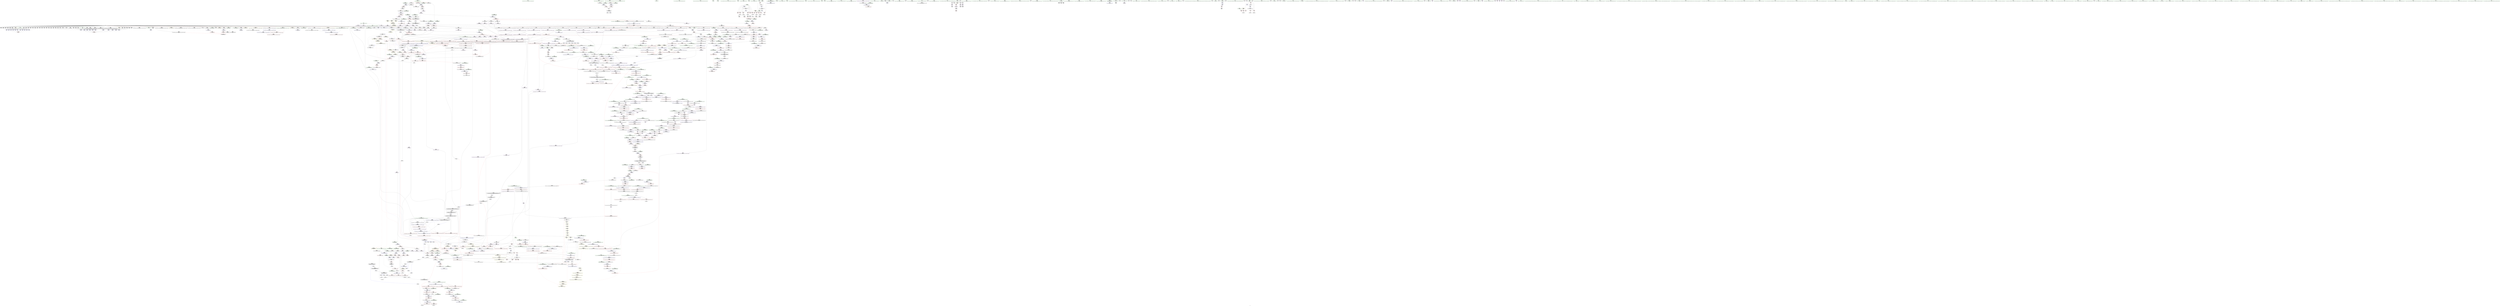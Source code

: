 digraph "SVFG" {
	label="SVFG";

	Node0x559ab3650ad0 [shape=record,color=grey,label="{NodeID: 0\nNullPtr}"];
	Node0x559ab3650ad0 -> Node0x559ab38a7290[style=solid];
	Node0x559ab3650ad0 -> Node0x559ab38a7390[style=solid];
	Node0x559ab3650ad0 -> Node0x559ab38a7460[style=solid];
	Node0x559ab3650ad0 -> Node0x559ab38a7530[style=solid];
	Node0x559ab3650ad0 -> Node0x559ab38a7600[style=solid];
	Node0x559ab3650ad0 -> Node0x559ab38a76d0[style=solid];
	Node0x559ab3650ad0 -> Node0x559ab38a77a0[style=solid];
	Node0x559ab3650ad0 -> Node0x559ab38a7870[style=solid];
	Node0x559ab3650ad0 -> Node0x559ab38a7940[style=solid];
	Node0x559ab3650ad0 -> Node0x559ab38a7a10[style=solid];
	Node0x559ab3650ad0 -> Node0x559ab38a7ae0[style=solid];
	Node0x559ab3650ad0 -> Node0x559ab38a7bb0[style=solid];
	Node0x559ab3650ad0 -> Node0x559ab38a7c80[style=solid];
	Node0x559ab3650ad0 -> Node0x559ab38a7d50[style=solid];
	Node0x559ab3650ad0 -> Node0x559ab38a7e20[style=solid];
	Node0x559ab3650ad0 -> Node0x559ab38a7ef0[style=solid];
	Node0x559ab3650ad0 -> Node0x559ab38a7fc0[style=solid];
	Node0x559ab3650ad0 -> Node0x559ab38a8090[style=solid];
	Node0x559ab3650ad0 -> Node0x559ab38a8160[style=solid];
	Node0x559ab3650ad0 -> Node0x559ab38a8230[style=solid];
	Node0x559ab3650ad0 -> Node0x559ab38a8300[style=solid];
	Node0x559ab3650ad0 -> Node0x559ab38a83d0[style=solid];
	Node0x559ab3650ad0 -> Node0x559ab38a84a0[style=solid];
	Node0x559ab3650ad0 -> Node0x559ab38a8570[style=solid];
	Node0x559ab3650ad0 -> Node0x559ab38a8640[style=solid];
	Node0x559ab3650ad0 -> Node0x559ab38a8710[style=solid];
	Node0x559ab3650ad0 -> Node0x559ab38a87e0[style=solid];
	Node0x559ab3650ad0 -> Node0x559ab38a88b0[style=solid];
	Node0x559ab3650ad0 -> Node0x559ab38a8980[style=solid];
	Node0x559ab3650ad0 -> Node0x559ab38a8a50[style=solid];
	Node0x559ab3650ad0 -> Node0x559ab38a8b20[style=solid];
	Node0x559ab3650ad0 -> Node0x559ab38a8bf0[style=solid];
	Node0x559ab3650ad0 -> Node0x559ab38a8cc0[style=solid];
	Node0x559ab3650ad0 -> Node0x559ab38a8d90[style=solid];
	Node0x559ab3650ad0 -> Node0x559ab38a8e60[style=solid];
	Node0x559ab3650ad0 -> Node0x559ab38a8f30[style=solid];
	Node0x559ab3650ad0 -> Node0x559ab38a9000[style=solid];
	Node0x559ab3650ad0 -> Node0x559ab38a90d0[style=solid];
	Node0x559ab3650ad0 -> Node0x559ab38a91a0[style=solid];
	Node0x559ab3650ad0 -> Node0x559ab38a9270[style=solid];
	Node0x559ab3650ad0 -> Node0x559ab38a9340[style=solid];
	Node0x559ab3650ad0 -> Node0x559ab38a9410[style=solid];
	Node0x559ab3650ad0 -> Node0x559ab38a94e0[style=solid];
	Node0x559ab3650ad0 -> Node0x559ab38a95b0[style=solid];
	Node0x559ab3650ad0 -> Node0x559ab38a9680[style=solid];
	Node0x559ab3650ad0 -> Node0x559ab38a9750[style=solid];
	Node0x559ab3650ad0 -> Node0x559ab38a9820[style=solid];
	Node0x559ab3650ad0 -> Node0x559ab38a98f0[style=solid];
	Node0x559ab3650ad0 -> Node0x559ab38a99c0[style=solid];
	Node0x559ab3650ad0 -> Node0x559ab38a9a90[style=solid];
	Node0x559ab3650ad0 -> Node0x559ab38a9b60[style=solid];
	Node0x559ab3650ad0 -> Node0x559ab38a9c30[style=solid];
	Node0x559ab3650ad0 -> Node0x559ab38a9d00[style=solid];
	Node0x559ab3650ad0 -> Node0x559ab38a9dd0[style=solid];
	Node0x559ab3650ad0 -> Node0x559ab38a9ea0[style=solid];
	Node0x559ab3650ad0 -> Node0x559ab38a9f70[style=solid];
	Node0x559ab3650ad0 -> Node0x559ab38aa040[style=solid];
	Node0x559ab3650ad0 -> Node0x559ab38afd70[style=solid];
	Node0x559ab3650ad0 -> Node0x559ab38b2640[style=solid];
	Node0x559ab3650ad0 -> Node0x559ab38b2710[style=solid];
	Node0x559ab3650ad0 -> Node0x559ab38b27e0[style=solid];
	Node0x559ab3650ad0 -> Node0x559ab38d40f0[style=solid];
	Node0x559ab3650ad0 -> Node0x559ab317c4b0[style=solid];
	Node0x559ab3650ad0 -> Node0x559ab38c9dc0[style=solid];
	Node0x559ab3650ad0 -> Node0x559ab38ca6c0[style=solid];
	Node0x559ab3650ad0:s64 -> Node0x559ab39d9030[style=solid,color=red];
	Node0x559ab38ac1c0 [shape=record,color=red,label="{NodeID: 775\n1364\<--1363\n\<--coerce.dive4\n_ZSt34__uninitialized_move_if_noexcept_aIPeS0_SaIeEET0_T_S3_S2_RT1_\n|{<s0>154}}"];
	Node0x559ab38ac1c0:s0 -> Node0x559ab39db190[style=solid,color=red];
	Node0x559ab38a2a60 [shape=record,color=black,label="{NodeID: 443\n1417\<--1416\n\<--this1\n_ZNKSt6vectorIeSaIeEE4sizeEv\n}"];
	Node0x559ab38a2a60 -> Node0x559ab38b9e50[style=solid];
	Node0x559ab38a2a60 -> Node0x559ab38b9f20[style=solid];
	Node0x559ab39d52b0 [shape=record,color=black,label="{NodeID: 2325\n1308 = PHI(1021, )\n1st arg _ZNSt12_Vector_baseIeSaIeEE11_M_allocateEm }"];
	Node0x559ab39d52b0 -> Node0x559ab38d5610[style=solid];
	Node0x559ab3896550 [shape=record,color=green,label="{NodeID: 111\n654\<--655\n_ZSt8_DestroyIPeeEvT_S1_RSaIT0_E\<--_ZSt8_DestroyIPeeEvT_S1_RSaIT0_E_field_insensitive\n}"];
	Node0x559ab38b1c80 [shape=record,color=blue,label="{NodeID: 886\n533\<--532\nthis.addr\<--this\n_ZNSt6vectorIeSaIeEE5clearEv\n}"];
	Node0x559ab38b1c80 -> Node0x559ab38be1c0[style=dashed];
	Node0x559ab38b86c0 [shape=record,color=purple,label="{NodeID: 554\n1080\<--1079\n_M_impl17\<--\n_ZNSt6vectorIeSaIeEE17_M_realloc_insertIJRKeEEEvN9__gnu_cxx17__normal_iteratorIPeS1_EEDpOT_\n}"];
	Node0x559ab38b86c0 -> Node0x559ab38a1950[style=solid];
	Node0x559ab389b080 [shape=record,color=green,label="{NodeID: 222\n1459\<--1460\n__a.addr\<--__a.addr_field_insensitive\n_ZNSt16allocator_traitsISaIeEE8max_sizeERKS0_\n}"];
	Node0x559ab389b080 -> Node0x559ab38acec0[style=solid];
	Node0x559ab389b080 -> Node0x559ab38d6310[style=solid];
	Node0x559ab38d6f40 [shape=record,color=blue, style = dotted,label="{NodeID: 997\n1880\<--1882\noffset_0\<--dummyVal\n_ZSt22__uninitialized_copy_aISt13move_iteratorIPeES1_eET0_T_S4_S3_RSaIT1_E\n}"];
	Node0x559ab38d6f40 -> Node0x559ab38ad880[style=dashed];
	Node0x559ab395a780 [shape=record,color=yellow,style=double,label="{NodeID: 1772\n32V_1 = ENCHI(MR_32V_0)\npts\{720002 \}\nFun[main]|{<s0>3}}"];
	Node0x559ab395a780:s0 -> Node0x559ab3956f90[style=dashed,color=red];
	Node0x559ab38be0f0 [shape=record,color=red,label="{NodeID: 665\n478\<--473\n\<--__b.addr\n_ZStorSt13_Ios_OpenmodeS_\n}"];
	Node0x559ab38be0f0 -> Node0x559ab38c85c0[style=solid];
	Node0x559ab38a9270 [shape=record,color=black,label="{NodeID: 333\n661\<--3\n\<--dummyVal\n_ZNSt6vectorIeSaIeEED2Ev\n}"];
	Node0x559ab3979c20 [shape=record,color=yellow,style=double,label="{NodeID: 2215\n147V_2 = CSCHI(MR_147V_1)\npts\{15940000 \}\nCS[]}"];
	Node0x559ab3979c20 -> Node0x559ab38adaf0[style=dashed];
	Node0x559ab384da40 [shape=record,color=green,label="{NodeID: 1\n7\<--1\n__dso_handle\<--dummyObj\nGlob }"];
	Node0x559ab3963a10 [shape=record,color=yellow,style=double,label="{NodeID: 1883\n12V_1 = ENCHI(MR_12V_0)\npts\{70 \}\nFun[_ZNSt16allocator_traitsISaIeEE9constructIeJRKeEEEvRS0_PT_DpOT0_]|{<s0>113}}"];
	Node0x559ab3963a10:s0 -> Node0x559ab3957870[style=dashed,color=red];
	Node0x559ab38ac290 [shape=record,color=red,label="{NodeID: 776\n1366\<--1365\n\<--coerce.dive5\n_ZSt34__uninitialized_move_if_noexcept_aIPeS0_SaIeEET0_T_S3_S2_RT1_\n|{<s0>154}}"];
	Node0x559ab38ac290:s0 -> Node0x559ab39db2a0[style=solid,color=red];
	Node0x559ab38a2b30 [shape=record,color=black,label="{NodeID: 444\n1421\<--1416\n\<--this1\n_ZNKSt6vectorIeSaIeEE4sizeEv\n}"];
	Node0x559ab38a2b30 -> Node0x559ab38b9ff0[style=solid];
	Node0x559ab38a2b30 -> Node0x559ab38ba0c0[style=solid];
	Node0x559ab39d53f0 [shape=record,color=black,label="{NodeID: 2326\n1782 = PHI(1733, 1737, 1739, )\n0th arg _ZSt12__niter_baseIPeET_S1_ }"];
	Node0x559ab39d53f0 -> Node0x559ab38d8530[style=solid];
	Node0x559ab3896650 [shape=record,color=green,label="{NodeID: 112\n658\<--659\n_ZNSt12_Vector_baseIeSaIeEED2Ev\<--_ZNSt12_Vector_baseIeSaIeEED2Ev_field_insensitive\n}"];
	Node0x559ab38b1d50 [shape=record,color=blue,label="{NodeID: 887\n551\<--549\nthis.addr\<--this\n_ZNSt6vectorIeSaIeEE9push_backERKe\n}"];
	Node0x559ab38b1d50 -> Node0x559ab38be360[style=dashed];
	Node0x559ab38b8790 [shape=record,color=purple,label="{NodeID: 555\n1112\<--1111\n_M_impl25\<--\n_ZNSt6vectorIeSaIeEE17_M_realloc_insertIJRKeEEEvN9__gnu_cxx17__normal_iteratorIPeS1_EEDpOT_\n}"];
	Node0x559ab389b150 [shape=record,color=green,label="{NodeID: 223\n1465\<--1466\n_ZNK9__gnu_cxx13new_allocatorIeE8max_sizeEv\<--_ZNK9__gnu_cxx13new_allocatorIeE8max_sizeEv_field_insensitive\n}"];
	Node0x559ab38d7010 [shape=record,color=blue, style = dotted,label="{NodeID: 998\n1883\<--1885\noffset_0\<--dummyVal\n_ZSt22__uninitialized_copy_aISt13move_iteratorIPeES1_eET0_T_S4_S3_RSaIT1_E\n}"];
	Node0x559ab38d7010 -> Node0x559ab38ad950[style=dashed];
	Node0x559ab38be1c0 [shape=record,color=red,label="{NodeID: 666\n536\<--533\nthis1\<--this.addr\n_ZNSt6vectorIeSaIeEE5clearEv\n|{|<s1>84}}"];
	Node0x559ab38be1c0 -> Node0x559ab38ab320[style=solid];
	Node0x559ab38be1c0:s1 -> Node0x559ab39da100[style=solid,color=red];
	Node0x559ab38a9340 [shape=record,color=black,label="{NodeID: 334\n662\<--3\n\<--dummyVal\n_ZNSt6vectorIeSaIeEED2Ev\n}"];
	Node0x559ab38a9340 -> Node0x559ab38b2300[style=solid];
	Node0x559ab3979d80 [shape=record,color=yellow,style=double,label="{NodeID: 2216\n26V_2 = CSCHI(MR_26V_1)\npts\{1541 \}\nCS[]|{<s0>165}}"];
	Node0x559ab3979d80:s0 -> Node0x559ab3979ac0[style=dashed,color=blue];
	Node0x559ab385f840 [shape=record,color=green,label="{NodeID: 2\n8\<--1\n.str\<--dummyObj\nGlob }"];
	Node0x559ab38ac360 [shape=record,color=red,label="{NodeID: 777\n1376\<--1373\nthis1\<--this.addr\n_ZNK9__gnu_cxx17__normal_iteratorIPeSt6vectorIeSaIeEEE4baseEv\n}"];
	Node0x559ab38ac360 -> Node0x559ab38b9d80[style=solid];
	Node0x559ab38a2c00 [shape=record,color=black,label="{NodeID: 445\n1425\<--1420\nsub.ptr.lhs.cast\<--\n_ZNKSt6vectorIeSaIeEE4sizeEv\n}"];
	Node0x559ab38a2c00 -> Node0x559ab38c7e40[style=solid];
	Node0x559ab39d56d0 [shape=record,color=black,label="{NodeID: 2327\n724 = PHI(718, )\n0th arg _ZN9__gnu_cxx13new_allocatorIeEC2Ev }"];
	Node0x559ab39d56d0 -> Node0x559ab38b2980[style=solid];
	Node0x559ab3896750 [shape=record,color=green,label="{NodeID: 113\n674\<--675\nthis.addr\<--this.addr_field_insensitive\n_ZNSt12_Vector_baseIeSaIeEEC2Ev\n}"];
	Node0x559ab3896750 -> Node0x559ab38bef90[style=solid];
	Node0x559ab3896750 -> Node0x559ab38b24a0[style=solid];
	Node0x559ab38b1e20 [shape=record,color=blue,label="{NodeID: 888\n553\<--550\n__x.addr\<--__x\n_ZNSt6vectorIeSaIeEE9push_backERKe\n}"];
	Node0x559ab38b1e20 -> Node0x559ab38be430[style=dashed];
	Node0x559ab38b1e20 -> Node0x559ab38be500[style=dashed];
	Node0x559ab38b8860 [shape=record,color=purple,label="{NodeID: 556\n1113\<--1111\n_M_start26\<--\n_ZNSt6vectorIeSaIeEE17_M_realloc_insertIJRKeEEEvN9__gnu_cxx17__normal_iteratorIPeS1_EEDpOT_\n}"];
	Node0x559ab38b8860 -> Node0x559ab38c2050[style=solid];
	Node0x559ab389b250 [shape=record,color=green,label="{NodeID: 224\n1470\<--1471\nthis.addr\<--this.addr_field_insensitive\n_ZNKSt12_Vector_baseIeSaIeEE19_M_get_Tp_allocatorEv\n}"];
	Node0x559ab389b250 -> Node0x559ab38acf90[style=solid];
	Node0x559ab389b250 -> Node0x559ab38d63e0[style=solid];
	Node0x559ab38d70e0 [shape=record,color=blue,label="{NodeID: 999\n1595\<--1592\n__i.addr\<--__i\n_ZSt32__make_move_if_noexcept_iteratorIeSt13move_iteratorIPeEET0_PT_\n}"];
	Node0x559ab38d70e0 -> Node0x559ab38ada20[style=dashed];
	Node0x559ab38be290 [shape=record,color=red,label="{NodeID: 667\n540\<--539\n\<--_M_start\n_ZNSt6vectorIeSaIeEE5clearEv\n|{<s0>84}}"];
	Node0x559ab38be290:s0 -> Node0x559ab39da210[style=solid,color=red];
	Node0x559ab38a9410 [shape=record,color=black,label="{NodeID: 335\n664\<--3\n\<--dummyVal\n_ZNSt6vectorIeSaIeEED2Ev\n}"];
	Node0x559ab38a9410 -> Node0x559ab38b23d0[style=solid];
	Node0x559ab3979ee0 [shape=record,color=yellow,style=double,label="{NodeID: 2217\n26V_2 = CSCHI(MR_26V_1)\npts\{1541 \}\nCS[]|{<s0>169}}"];
	Node0x559ab3979ee0:s0 -> Node0x559ab3979d80[style=dashed,color=blue];
	Node0x559ab3877650 [shape=record,color=green,label="{NodeID: 3\n10\<--1\n.str.1\<--dummyObj\nGlob }"];
	Node0x559ab38ac430 [shape=record,color=red,label="{NodeID: 778\n1388\<--1382\n\<--__a.addr\n_ZNSt16allocator_traitsISaIeEE7destroyIeEEvRS0_PT_\n}"];
	Node0x559ab38ac430 -> Node0x559ab38a27f0[style=solid];
	Node0x559ab38a2cd0 [shape=record,color=black,label="{NodeID: 446\n1426\<--1424\nsub.ptr.rhs.cast\<--\n_ZNKSt6vectorIeSaIeEE4sizeEv\n}"];
	Node0x559ab38a2cd0 -> Node0x559ab38c7e40[style=solid];
	Node0x559ab39d57e0 [shape=record,color=black,label="{NodeID: 2328\n907 = PHI(858, )\n0th arg _ZNSaIeED2Ev }"];
	Node0x559ab39d57e0 -> Node0x559ab38b3b60[style=solid];
	Node0x559ab389b660 [shape=record,color=green,label="{NodeID: 114\n680\<--681\n_ZNSt12_Vector_baseIeSaIeEE12_Vector_implC2Ev\<--_ZNSt12_Vector_baseIeSaIeEE12_Vector_implC2Ev_field_insensitive\n}"];
	Node0x559ab38b1ef0 [shape=record,color=blue,label="{NodeID: 889\n583\<--585\n_M_finish7\<--incdec.ptr\n_ZNSt6vectorIeSaIeEE9push_backERKe\n}"];
	Node0x559ab38b1ef0 -> Node0x559ab394e820[style=dashed];
	Node0x559ab38b8930 [shape=record,color=purple,label="{NodeID: 557\n1116\<--1115\n_M_impl27\<--\n_ZNSt6vectorIeSaIeEE17_M_realloc_insertIJRKeEEEvN9__gnu_cxx17__normal_iteratorIPeS1_EEDpOT_\n}"];
	Node0x559ab389b320 [shape=record,color=green,label="{NodeID: 225\n1479\<--1480\nthis.addr\<--this.addr_field_insensitive\n_ZNK9__gnu_cxx13new_allocatorIeE8max_sizeEv\n}"];
	Node0x559ab389b320 -> Node0x559ab38ad060[style=solid];
	Node0x559ab389b320 -> Node0x559ab38d64b0[style=solid];
	Node0x559ab38d71b0 [shape=record,color=blue,label="{NodeID: 1000\n1621\<--1606\ncoerce.dive\<--__first.coerce\n_ZSt18uninitialized_copyISt13move_iteratorIPeES1_ET0_T_S4_S3_\n}"];
	Node0x559ab38d71b0 -> Node0x559ab38af5c0[style=dashed];
	Node0x559ab38be360 [shape=record,color=red,label="{NodeID: 668\n559\<--551\nthis1\<--this.addr\n_ZNSt6vectorIeSaIeEE9push_backERKe\n|{|<s5>86|<s6>87}}"];
	Node0x559ab38be360 -> Node0x559ab38ab3f0[style=solid];
	Node0x559ab38be360 -> Node0x559ab38ab4c0[style=solid];
	Node0x559ab38be360 -> Node0x559ab38ab590[style=solid];
	Node0x559ab38be360 -> Node0x559ab38ab660[style=solid];
	Node0x559ab38be360 -> Node0x559ab38ab730[style=solid];
	Node0x559ab38be360:s5 -> Node0x559ab39d5090[style=solid,color=red];
	Node0x559ab38be360:s6 -> Node0x559ab39c9c60[style=solid,color=red];
	Node0x559ab38a94e0 [shape=record,color=black,label="{NodeID: 336\n790\<--3\n\<--dummyVal\n_ZNSt12_Vector_baseIeSaIeEED2Ev\n}"];
	Node0x559ab39bc950 [shape=record,color=black,label="{NodeID: 2218\n1187 = PHI(966, )\n0th arg _ZN9__gnu_cxx13new_allocatorIeE9constructIeJRKeEEEvPT_DpOT0_ }"];
	Node0x559ab39bc950 -> Node0x559ab38d4ab0[style=solid];
	Node0x559ab38776e0 [shape=record,color=green,label="{NodeID: 4\n12\<--1\n.str.2\<--dummyObj\nGlob }"];
	Node0x559ab38ac500 [shape=record,color=red,label="{NodeID: 779\n1390\<--1384\n\<--__p.addr\n_ZNSt16allocator_traitsISaIeEE7destroyIeEEvRS0_PT_\n|{<s0>155}}"];
	Node0x559ab38ac500:s0 -> Node0x559ab39d6640[style=solid,color=red];
	Node0x559ab38a2da0 [shape=record,color=black,label="{NodeID: 447\n1411\<--1428\n_ZNKSt6vectorIeSaIeEE4sizeEv_ret\<--sub.ptr.div\n_ZNKSt6vectorIeSaIeEE4sizeEv\n|{<s0>140|<s1>142|<s2>143|<s3>145}}"];
	Node0x559ab38a2da0:s0 -> Node0x559ab39d3270[style=solid,color=blue];
	Node0x559ab38a2da0:s1 -> Node0x559ab39d33b0[style=solid,color=blue];
	Node0x559ab38a2da0:s2 -> Node0x559ab39d34f0[style=solid,color=blue];
	Node0x559ab38a2da0:s3 -> Node0x559ab39d3770[style=solid,color=blue];
	Node0x559ab39d58f0 [shape=record,color=black,label="{NodeID: 2329\n1412 = PHI(1232, 1232, 1232, 1232, )\n0th arg _ZNKSt6vectorIeSaIeEE4sizeEv }"];
	Node0x559ab39d58f0 -> Node0x559ab38d5f00[style=solid];
	Node0x559ab389b730 [shape=record,color=green,label="{NodeID: 115\n686\<--687\n__cxa_begin_catch\<--__cxa_begin_catch_field_insensitive\n}"];
	Node0x559ab38b1fc0 [shape=record,color=blue,label="{NodeID: 890\n591\<--588\ncoerce.dive\<--call\n_ZNSt6vectorIeSaIeEE9push_backERKe\n}"];
	Node0x559ab38b1fc0 -> Node0x559ab38be910[style=dashed];
	Node0x559ab38b1fc0 -> Node0x559ab394f220[style=dashed];
	Node0x559ab38b8a00 [shape=record,color=purple,label="{NodeID: 558\n1117\<--1115\n_M_finish28\<--\n_ZNSt6vectorIeSaIeEE17_M_realloc_insertIJRKeEEEvN9__gnu_cxx17__normal_iteratorIPeS1_EEDpOT_\n}"];
	Node0x559ab38b8a00 -> Node0x559ab38c2120[style=solid];
	Node0x559ab389b3f0 [shape=record,color=green,label="{NodeID: 226\n1488\<--1489\nthis.addr\<--this.addr_field_insensitive\n_ZN9__gnu_cxx17__normal_iteratorIPeSt6vectorIeSaIeEEEC2ERKS1_\n}"];
	Node0x559ab389b3f0 -> Node0x559ab38ad130[style=solid];
	Node0x559ab389b3f0 -> Node0x559ab38d6580[style=solid];
	Node0x559ab38d7280 [shape=record,color=blue,label="{NodeID: 1001\n1623\<--1607\ncoerce.dive1\<--__last.coerce\n_ZSt18uninitialized_copyISt13move_iteratorIPeES1_ET0_T_S4_S3_\n}"];
	Node0x559ab38d7280 -> Node0x559ab38af690[style=dashed];
	Node0x559ab38be430 [shape=record,color=red,label="{NodeID: 669\n577\<--553\n\<--__x.addr\n_ZNSt6vectorIeSaIeEE9push_backERKe\n|{<s0>85}}"];
	Node0x559ab38be430:s0 -> Node0x559ab39c97e0[style=solid,color=red];
	Node0x559ab38a95b0 [shape=record,color=black,label="{NodeID: 337\n791\<--3\n\<--dummyVal\n_ZNSt12_Vector_baseIeSaIeEED2Ev\n}"];
	Node0x559ab38a95b0 -> Node0x559ab38b2e60[style=solid];
	Node0x559ab39bce40 [shape=record,color=black,label="{NodeID: 2219\n1188 = PHI(967, )\n1st arg _ZN9__gnu_cxx13new_allocatorIeE9constructIeJRKeEEEvPT_DpOT0_ }"];
	Node0x559ab39bce40 -> Node0x559ab38d4b80[style=solid];
	Node0x559ab3877990 [shape=record,color=green,label="{NodeID: 5\n14\<--1\n.str.3\<--dummyObj\nGlob }"];
	Node0x559ab3963dc0 [shape=record,color=yellow,style=double,label="{NodeID: 1887\n26V_1 = ENCHI(MR_26V_0)\npts\{1541 \}\nFun[_ZNSt16allocator_traitsISaIeEE9constructIeJRKeEEEvRS0_PT_DpOT0_]|{<s0>113}}"];
	Node0x559ab3963dc0:s0 -> Node0x559ab38d4d20[style=dashed,color=red];
	Node0x559ab38ac5d0 [shape=record,color=red,label="{NodeID: 780\n1402\<--1399\nthis1\<--this.addr\n_ZNKSt6vectorIeSaIeEE8max_sizeEv\n}"];
	Node0x559ab38ac5d0 -> Node0x559ab38a28c0[style=solid];
	Node0x559ab38a2e70 [shape=record,color=black,label="{NodeID: 448\n1432\<--1455\n_ZSt3maxImERKT_S2_S2__ret\<--\n_ZSt3maxImERKT_S2_S2_\n|{<s0>144}}"];
	Node0x559ab38a2e70:s0 -> Node0x559ab39d3630[style=solid,color=blue];
	Node0x559ab39d5be0 [shape=record,color=black,label="{NodeID: 2330\n602 = PHI(71, 71, 71, 71, 71, 71, )\n0th arg _ZNSt6vectorIeSaIeEEixEm }"];
	Node0x559ab39d5be0 -> Node0x559ab38b2090[style=solid];
	Node0x559ab389b830 [shape=record,color=green,label="{NodeID: 116\n689\<--690\n_ZSt9terminatev\<--_ZSt9terminatev_field_insensitive\n}"];
	Node0x559ab38b2090 [shape=record,color=blue,label="{NodeID: 891\n604\<--602\nthis.addr\<--this\n_ZNSt6vectorIeSaIeEEixEm\n}"];
	Node0x559ab38b2090 -> Node0x559ab38be9e0[style=dashed];
	Node0x559ab38b8ad0 [shape=record,color=purple,label="{NodeID: 559\n1124\<--1123\n_M_impl30\<--\n_ZNSt6vectorIeSaIeEE17_M_realloc_insertIJRKeEEEvN9__gnu_cxx17__normal_iteratorIPeS1_EEDpOT_\n}"];
	Node0x559ab389b4c0 [shape=record,color=green,label="{NodeID: 227\n1490\<--1491\n__i.addr\<--__i.addr_field_insensitive\n_ZN9__gnu_cxx17__normal_iteratorIPeSt6vectorIeSaIeEEEC2ERKS1_\n}"];
	Node0x559ab389b4c0 -> Node0x559ab38ad200[style=solid];
	Node0x559ab389b4c0 -> Node0x559ab38d6650[style=solid];
	Node0x559ab38d7350 [shape=record,color=blue,label="{NodeID: 1002\n1613\<--1608\n__result.addr\<--__result\n_ZSt18uninitialized_copyISt13move_iteratorIPeES1_ET0_T_S4_S3_\n}"];
	Node0x559ab38d7350 -> Node0x559ab38adbc0[style=dashed];
	Node0x559ab38be500 [shape=record,color=red,label="{NodeID: 670\n593\<--553\n\<--__x.addr\n_ZNSt6vectorIeSaIeEE9push_backERKe\n|{<s0>87}}"];
	Node0x559ab38be500:s0 -> Node0x559ab39c9e80[style=solid,color=red];
	Node0x559ab38a9680 [shape=record,color=black,label="{NodeID: 338\n793\<--3\n\<--dummyVal\n_ZNSt12_Vector_baseIeSaIeEED2Ev\n}"];
	Node0x559ab38a9680 -> Node0x559ab38b2f30[style=solid];
	Node0x559ab39c9310 [shape=record,color=black,label="{NodeID: 2220\n696 = PHI(678, )\n0th arg _ZNSt12_Vector_baseIeSaIeEE12_Vector_implC2Ev }"];
	Node0x559ab39c9310 -> Node0x559ab38b2570[style=solid];
	Node0x559ab3877a20 [shape=record,color=green,label="{NodeID: 6\n16\<--1\n.str.4\<--dummyObj\nGlob }"];
	Node0x559ab38ac6a0 [shape=record,color=red,label="{NodeID: 781\n1416\<--1413\nthis1\<--this.addr\n_ZNKSt6vectorIeSaIeEE4sizeEv\n}"];
	Node0x559ab38ac6a0 -> Node0x559ab38a2a60[style=solid];
	Node0x559ab38ac6a0 -> Node0x559ab38a2b30[style=solid];
	Node0x559ab38a2f40 [shape=record,color=black,label="{NodeID: 449\n1463\<--1462\n\<--\n_ZNSt16allocator_traitsISaIeEE8max_sizeERKS0_\n|{<s0>158}}"];
	Node0x559ab38a2f40:s0 -> Node0x559ab39da430[style=solid,color=red];
	Node0x559ab39d5f80 [shape=record,color=black,label="{NodeID: 2331\n603 = PHI(333, 340, 349, 356, 375, 392, )\n1st arg _ZNSt6vectorIeSaIeEEixEm }"];
	Node0x559ab39d5f80 -> Node0x559ab38b2160[style=solid];
	Node0x559ab389b930 [shape=record,color=green,label="{NodeID: 117\n697\<--698\nthis.addr\<--this.addr_field_insensitive\n_ZNSt12_Vector_baseIeSaIeEE12_Vector_implC2Ev\n}"];
	Node0x559ab389b930 -> Node0x559ab38bf060[style=solid];
	Node0x559ab389b930 -> Node0x559ab38b2570[style=solid];
	Node0x559ab38b2160 [shape=record,color=blue,label="{NodeID: 892\n606\<--603\n__n.addr\<--__n\n_ZNSt6vectorIeSaIeEEixEm\n}"];
	Node0x559ab38b2160 -> Node0x559ab38beab0[style=dashed];
	Node0x559ab38b8ba0 [shape=record,color=purple,label="{NodeID: 560\n1125\<--1123\n_M_start31\<--\n_ZNSt6vectorIeSaIeEE17_M_realloc_insertIJRKeEEEvN9__gnu_cxx17__normal_iteratorIPeS1_EEDpOT_\n}"];
	Node0x559ab38b8ba0 -> Node0x559ab38c21f0[style=solid];
	Node0x559ab389b590 [shape=record,color=green,label="{NodeID: 228\n1503\<--1504\n__a.addr\<--__a.addr_field_insensitive\n_ZNSt16allocator_traitsISaIeEE8allocateERS0_m\n}"];
	Node0x559ab389b590 -> Node0x559ab38ad3a0[style=solid];
	Node0x559ab389b590 -> Node0x559ab38d67f0[style=solid];
	Node0x559ab38d7420 [shape=record,color=blue,label="{NodeID: 1003\n1615\<--1627\n__assignable\<--\n_ZSt18uninitialized_copyISt13move_iteratorIPeES1_ET0_T_S4_S3_\n}"];
	Node0x559ab38be5d0 [shape=record,color=red,label="{NodeID: 671\n563\<--562\n\<--_M_finish\n_ZNSt6vectorIeSaIeEE9push_backERKe\n}"];
	Node0x559ab38be5d0 -> Node0x559ab38c9f40[style=solid];
	Node0x559ab38a9750 [shape=record,color=black,label="{NodeID: 339\n948\<--3\n\<--dummyVal\n_ZNSt6vectorIeSaIeEE15_M_erase_at_endEPe\n}"];
	Node0x559ab39c9450 [shape=record,color=black,label="{NodeID: 2221\n953 = PHI(572, 1030, )\n0th arg _ZNSt16allocator_traitsISaIeEE9constructIeJRKeEEEvRS0_PT_DpOT0_ }"];
	Node0x559ab39c9450 -> Node0x559ab38d3800[style=solid];
	Node0x559ab3877ab0 [shape=record,color=green,label="{NodeID: 7\n18\<--1\n_ZSt4cout\<--dummyObj\nGlob }"];
	Node0x559ab38ac770 [shape=record,color=red,label="{NodeID: 782\n1420\<--1419\n\<--_M_finish\n_ZNKSt6vectorIeSaIeEE4sizeEv\n}"];
	Node0x559ab38ac770 -> Node0x559ab38a2c00[style=solid];
	Node0x559ab38a3010 [shape=record,color=black,label="{NodeID: 450\n1457\<--1464\n_ZNSt16allocator_traitsISaIeEE8max_sizeERKS0__ret\<--call\n_ZNSt16allocator_traitsISaIeEE8max_sizeERKS0_\n|{<s0>157}}"];
	Node0x559ab38a3010:s0 -> Node0x559ab39d3ef0[style=solid,color=blue];
	Node0x559ab39d6200 [shape=record,color=black,label="{NodeID: 2332\n864 = PHI(844, )\n0th arg _ZNSt16allocator_traitsISaIeEE10deallocateERS0_Pem }"];
	Node0x559ab39d6200 -> Node0x559ab38b3680[style=solid];
	Node0x559ab389ba00 [shape=record,color=green,label="{NodeID: 118\n703\<--704\n_ZNSaIeEC2Ev\<--_ZNSaIeEC2Ev_field_insensitive\n}"];
	Node0x559ab38b2230 [shape=record,color=blue,label="{NodeID: 893\n633\<--632\nthis.addr\<--this\n_ZNSt6vectorIeSaIeEED2Ev\n}"];
	Node0x559ab38b2230 -> Node0x559ab38bec50[style=dashed];
	Node0x559ab38b8c70 [shape=record,color=purple,label="{NodeID: 561\n1128\<--1127\n_M_impl32\<--\n_ZNSt6vectorIeSaIeEE17_M_realloc_insertIJRKeEEEvN9__gnu_cxx17__normal_iteratorIPeS1_EEDpOT_\n}"];
	Node0x559ab38a3a90 [shape=record,color=green,label="{NodeID: 229\n1505\<--1506\n__n.addr\<--__n.addr_field_insensitive\n_ZNSt16allocator_traitsISaIeEE8allocateERS0_m\n}"];
	Node0x559ab38a3a90 -> Node0x559ab38ad470[style=solid];
	Node0x559ab38a3a90 -> Node0x559ab38d68c0[style=solid];
	Node0x559ab38d74f0 [shape=record,color=blue, style = dotted,label="{NodeID: 1004\n1886\<--1888\noffset_0\<--dummyVal\n_ZSt18uninitialized_copyISt13move_iteratorIPeES1_ET0_T_S4_S3_\n}"];
	Node0x559ab38d74f0 -> Node0x559ab38adc90[style=dashed];
	Node0x559ab395ae00 [shape=record,color=yellow,style=double,label="{NodeID: 1779\n26V_1 = ENCHI(MR_26V_0)\npts\{1541 \}\nFun[_ZSt13__copy_move_aILb1EPeS0_ET1_T0_S2_S1_]|{<s0>184|<s1>184|<s2>184}}"];
	Node0x559ab395ae00:s0 -> Node0x559ab38afaa0[style=dashed,color=red];
	Node0x559ab395ae00:s1 -> Node0x559ab38d8940[style=dashed,color=red];
	Node0x559ab395ae00:s2 -> Node0x559ab3955b20[style=dashed,color=red];
	Node0x559ab38be6a0 [shape=record,color=red,label="{NodeID: 672\n567\<--566\n\<--_M_end_of_storage\n_ZNSt6vectorIeSaIeEE9push_backERKe\n}"];
	Node0x559ab38be6a0 -> Node0x559ab38c9f40[style=solid];
	Node0x559ab38a9820 [shape=record,color=black,label="{NodeID: 340\n949\<--3\n\<--dummyVal\n_ZNSt6vectorIeSaIeEE15_M_erase_at_endEPe\n|{<s0>111}}"];
	Node0x559ab38a9820:s0 -> Node0x559ab39dbd30[style=solid,color=red];
	Node0x559ab39c9660 [shape=record,color=black,label="{NodeID: 2222\n954 = PHI(576, 1033, )\n1st arg _ZNSt16allocator_traitsISaIeEE9constructIeJRKeEEEvRS0_PT_DpOT0_ }"];
	Node0x559ab39c9660 -> Node0x559ab38d38d0[style=solid];
	Node0x559ab383f050 [shape=record,color=green,label="{NodeID: 8\n19\<--1\n.str.5\<--dummyObj\nGlob }"];
	Node0x559ab38ac840 [shape=record,color=red,label="{NodeID: 783\n1424\<--1423\n\<--_M_start\n_ZNKSt6vectorIeSaIeEE4sizeEv\n}"];
	Node0x559ab38ac840 -> Node0x559ab38a2cd0[style=solid];
	Node0x559ab38a30e0 [shape=record,color=black,label="{NodeID: 451\n1475\<--1474\n\<--_M_impl\n_ZNKSt12_Vector_baseIeSaIeEE19_M_get_Tp_allocatorEv\n}"];
	Node0x559ab38a30e0 -> Node0x559ab38a31b0[style=solid];
	Node0x559ab39d6310 [shape=record,color=black,label="{NodeID: 2333\n865 = PHI(845, )\n1st arg _ZNSt16allocator_traitsISaIeEE10deallocateERS0_Pem }"];
	Node0x559ab39d6310 -> Node0x559ab38b3750[style=solid];
	Node0x559ab389bb00 [shape=record,color=green,label="{NodeID: 119\n714\<--715\nthis.addr\<--this.addr_field_insensitive\n_ZNSaIeEC2Ev\n}"];
	Node0x559ab389bb00 -> Node0x559ab38bf130[style=solid];
	Node0x559ab389bb00 -> Node0x559ab38b28b0[style=solid];
	Node0x559ab38b2300 [shape=record,color=blue,label="{NodeID: 894\n635\<--662\nexn.slot\<--\n_ZNSt6vectorIeSaIeEED2Ev\n}"];
	Node0x559ab38b2300 -> Node0x559ab38bed20[style=dashed];
	Node0x559ab38b8d40 [shape=record,color=purple,label="{NodeID: 562\n1129\<--1127\n_M_end_of_storage\<--\n_ZNSt6vectorIeSaIeEE17_M_realloc_insertIJRKeEEEvN9__gnu_cxx17__normal_iteratorIPeS1_EEDpOT_\n}"];
	Node0x559ab38b8d40 -> Node0x559ab38c22c0[style=solid];
	Node0x559ab38a3b60 [shape=record,color=green,label="{NodeID: 230\n1513\<--1514\n_ZN9__gnu_cxx13new_allocatorIeE8allocateEmPKv\<--_ZN9__gnu_cxx13new_allocatorIeE8allocateEmPKv_field_insensitive\n}"];
	Node0x559ab38d75c0 [shape=record,color=blue, style = dotted,label="{NodeID: 1005\n1889\<--1891\noffset_0\<--dummyVal\n_ZSt18uninitialized_copyISt13move_iteratorIPeES1_ET0_T_S4_S3_\n}"];
	Node0x559ab38d75c0 -> Node0x559ab38add60[style=dashed];
	Node0x559ab38be770 [shape=record,color=red,label="{NodeID: 673\n576\<--575\n\<--_M_finish5\n_ZNSt6vectorIeSaIeEE9push_backERKe\n|{<s0>85}}"];
	Node0x559ab38be770:s0 -> Node0x559ab39c9660[style=solid,color=red];
	Node0x559ab38a98f0 [shape=record,color=black,label="{NodeID: 341\n1068\<--3\n\<--dummyVal\n_ZNSt6vectorIeSaIeEE17_M_realloc_insertIJRKeEEEvN9__gnu_cxx17__normal_iteratorIPeS1_EEDpOT_\n}"];
	Node0x559ab39c97e0 [shape=record,color=black,label="{NodeID: 2223\n955 = PHI(577, 1035, )\n2nd arg _ZNSt16allocator_traitsISaIeEE9constructIeJRKeEEEvRS0_PT_DpOT0_ }"];
	Node0x559ab39c97e0 -> Node0x559ab38d39a0[style=solid];
	Node0x559ab383f110 [shape=record,color=green,label="{NodeID: 9\n21\<--1\n.str.6\<--dummyObj\nGlob }"];
	Node0x559ab38ac910 [shape=record,color=red,label="{NodeID: 784\n1455\<--1435\n\<--retval\n_ZSt3maxImERKT_S2_S2_\n}"];
	Node0x559ab38ac910 -> Node0x559ab38a2e70[style=solid];
	Node0x559ab38a31b0 [shape=record,color=black,label="{NodeID: 452\n1468\<--1475\n_ZNKSt12_Vector_baseIeSaIeEE19_M_get_Tp_allocatorEv_ret\<--\n_ZNKSt12_Vector_baseIeSaIeEE19_M_get_Tp_allocatorEv\n|{<s0>156}}"];
	Node0x559ab38a31b0:s0 -> Node0x559ab39d3db0[style=solid,color=blue];
	Node0x559ab39d6420 [shape=record,color=black,label="{NodeID: 2334\n866 = PHI(846, )\n2nd arg _ZNSt16allocator_traitsISaIeEE10deallocateERS0_Pem }"];
	Node0x559ab39d6420 -> Node0x559ab38b3820[style=solid];
	Node0x559ab389bbd0 [shape=record,color=green,label="{NodeID: 120\n720\<--721\n_ZN9__gnu_cxx13new_allocatorIeEC2Ev\<--_ZN9__gnu_cxx13new_allocatorIeEC2Ev_field_insensitive\n}"];
	Node0x559ab38b23d0 [shape=record,color=blue,label="{NodeID: 895\n637\<--664\nehselector.slot\<--\n_ZNSt6vectorIeSaIeEED2Ev\n}"];
	Node0x559ab38b8e10 [shape=record,color=purple,label="{NodeID: 563\n1132\<--1131\n_M_impl33\<--\n_ZNSt6vectorIeSaIeEE17_M_realloc_insertIJRKeEEEvN9__gnu_cxx17__normal_iteratorIPeS1_EEDpOT_\n}"];
	Node0x559ab38a3c60 [shape=record,color=green,label="{NodeID: 231\n1520\<--1521\nthis.addr\<--this.addr_field_insensitive\n_ZN9__gnu_cxx13new_allocatorIeE8allocateEmPKv\n}"];
	Node0x559ab38a3c60 -> Node0x559ab38ad540[style=solid];
	Node0x559ab38a3c60 -> Node0x559ab38d6990[style=solid];
	Node0x559ab38d7690 [shape=record,color=blue,label="{NodeID: 1006\n1662\<--1649\ncoerce.dive\<--__first.coerce\n_ZNSt20__uninitialized_copyILb1EE13__uninit_copyISt13move_iteratorIPeES3_EET0_T_S6_S5_\n}"];
	Node0x559ab38d7690 -> Node0x559ab38af760[style=dashed];
	Node0x559ab38be840 [shape=record,color=red,label="{NodeID: 674\n584\<--583\n\<--_M_finish7\n_ZNSt6vectorIeSaIeEE9push_backERKe\n}"];
	Node0x559ab38be840 -> Node0x559ab38b6bf0[style=solid];
	Node0x559ab38a99c0 [shape=record,color=black,label="{NodeID: 342\n1069\<--3\n\<--dummyVal\n_ZNSt6vectorIeSaIeEE17_M_realloc_insertIJRKeEEEvN9__gnu_cxx17__normal_iteratorIPeS1_EEDpOT_\n}"];
	Node0x559ab38a99c0 -> Node0x559ab38d4430[style=solid];
	Node0x559ab39c9960 [shape=record,color=black,label="{NodeID: 2224\n1486 = PHI(1171, 1293, )\n0th arg _ZN9__gnu_cxx17__normal_iteratorIPeSt6vectorIeSaIeEEEC2ERKS1_ }"];
	Node0x559ab39c9960 -> Node0x559ab38d6580[style=solid];
	Node0x559ab383f1d0 [shape=record,color=green,label="{NodeID: 10\n23\<--1\n.str.7\<--dummyObj\nGlob }"];
	Node0x559ab38ac9e0 [shape=record,color=red,label="{NodeID: 785\n1443\<--1437\n\<--__a.addr\n_ZSt3maxImERKT_S2_S2_\n}"];
	Node0x559ab38ac9e0 -> Node0x559ab38acd20[style=solid];
	Node0x559ab38a3280 [shape=record,color=black,label="{NodeID: 453\n1477\<--1484\n_ZNK9__gnu_cxx13new_allocatorIeE8max_sizeEv_ret\<--\n_ZNK9__gnu_cxx13new_allocatorIeE8max_sizeEv\n|{<s0>158|<s1>160}}"];
	Node0x559ab38a3280:s0 -> Node0x559ab39d4030[style=solid,color=blue];
	Node0x559ab38a3280:s1 -> Node0x559ab39d42b0[style=solid,color=blue];
	Node0x559ab39d6530 [shape=record,color=black,label="{NodeID: 2335\n1863 = PHI(1389, )\n0th arg _ZN9__gnu_cxx13new_allocatorIeE7destroyIeEEvPT_ }"];
	Node0x559ab39d6530 -> Node0x559ab38d8e20[style=solid];
	Node0x559ab389bcd0 [shape=record,color=green,label="{NodeID: 121\n725\<--726\nthis.addr\<--this.addr_field_insensitive\n_ZN9__gnu_cxx13new_allocatorIeEC2Ev\n}"];
	Node0x559ab389bcd0 -> Node0x559ab38bf200[style=solid];
	Node0x559ab389bcd0 -> Node0x559ab38b2980[style=solid];
	Node0x559ab38b24a0 [shape=record,color=blue,label="{NodeID: 896\n674\<--673\nthis.addr\<--this\n_ZNSt12_Vector_baseIeSaIeEEC2Ev\n}"];
	Node0x559ab38b24a0 -> Node0x559ab38bef90[style=dashed];
	Node0x559ab38b8ee0 [shape=record,color=purple,label="{NodeID: 564\n1133\<--1131\n_M_start34\<--\n_ZNSt6vectorIeSaIeEE17_M_realloc_insertIJRKeEEEvN9__gnu_cxx17__normal_iteratorIPeS1_EEDpOT_\n}"];
	Node0x559ab38b8ee0 -> Node0x559ab38c2390[style=solid];
	Node0x559ab38a3d30 [shape=record,color=green,label="{NodeID: 232\n1522\<--1523\n__n.addr\<--__n.addr_field_insensitive\n_ZN9__gnu_cxx13new_allocatorIeE8allocateEmPKv\n}"];
	Node0x559ab38a3d30 -> Node0x559ab38ad610[style=solid];
	Node0x559ab38a3d30 -> Node0x559ab38ad6e0[style=solid];
	Node0x559ab38a3d30 -> Node0x559ab38d6a60[style=solid];
	Node0x559ab38d7760 [shape=record,color=blue,label="{NodeID: 1007\n1664\<--1650\ncoerce.dive1\<--__last.coerce\n_ZNSt20__uninitialized_copyILb1EE13__uninit_copyISt13move_iteratorIPeES3_EET0_T_S6_S5_\n}"];
	Node0x559ab38d7760 -> Node0x559ab38af830[style=dashed];
	Node0x559ab395b0d0 [shape=record,color=yellow,style=double,label="{NodeID: 1782\n164V_1 = ENCHI(MR_164V_0)\npts\{636 \}\nFun[_ZNSt6vectorIeSaIeEED2Ev]}"];
	Node0x559ab395b0d0 -> Node0x559ab38b2300[style=dashed];
	Node0x559ab38be910 [shape=record,color=red,label="{NodeID: 675\n595\<--594\n\<--coerce.dive8\n_ZNSt6vectorIeSaIeEE9push_backERKe\n|{<s0>87}}"];
	Node0x559ab38be910:s0 -> Node0x559ab39c9d70[style=solid,color=red];
	Node0x559ab38a9a90 [shape=record,color=black,label="{NodeID: 343\n1071\<--3\n\<--dummyVal\n_ZNSt6vectorIeSaIeEE17_M_realloc_insertIJRKeEEEvN9__gnu_cxx17__normal_iteratorIPeS1_EEDpOT_\n}"];
	Node0x559ab38a9a90 -> Node0x559ab38d4500[style=solid];
	Node0x559ab39c9ae0 [shape=record,color=black,label="{NodeID: 2225\n1487 = PHI(1179, 1301, )\n1st arg _ZN9__gnu_cxx17__normal_iteratorIPeSt6vectorIeSaIeEEEC2ERKS1_ }"];
	Node0x559ab39c9ae0 -> Node0x559ab38d6650[style=solid];
	Node0x559ab383f2d0 [shape=record,color=green,label="{NodeID: 11\n25\<--1\n.str.8\<--dummyObj\nGlob }"];
	Node0x559ab38acab0 [shape=record,color=red,label="{NodeID: 786\n1452\<--1437\n\<--__a.addr\n_ZSt3maxImERKT_S2_S2_\n}"];
	Node0x559ab38acab0 -> Node0x559ab38d6240[style=solid];
	Node0x559ab38a3350 [shape=record,color=black,label="{NodeID: 454\n1510\<--1509\n\<--\n_ZNSt16allocator_traitsISaIeEE8allocateERS0_m\n|{<s0>159}}"];
	Node0x559ab38a3350:s0 -> Node0x559ab39d8db0[style=solid,color=red];
	Node0x559ab39d6640 [shape=record,color=black,label="{NodeID: 2336\n1864 = PHI(1390, )\n1st arg _ZN9__gnu_cxx13new_allocatorIeE7destroyIeEEvPT_ }"];
	Node0x559ab39d6640 -> Node0x559ab38d8ef0[style=solid];
	Node0x559ab389bda0 [shape=record,color=green,label="{NodeID: 122\n734\<--735\n__first.addr\<--__first.addr_field_insensitive\n_ZSt8_DestroyIPeeEvT_S1_RSaIT0_E\n}"];
	Node0x559ab389bda0 -> Node0x559ab38bf2d0[style=solid];
	Node0x559ab389bda0 -> Node0x559ab38b2a50[style=solid];
	Node0x559ab38b2570 [shape=record,color=blue,label="{NodeID: 897\n697\<--696\nthis.addr\<--this\n_ZNSt12_Vector_baseIeSaIeEE12_Vector_implC2Ev\n}"];
	Node0x559ab38b2570 -> Node0x559ab38bf060[style=dashed];
	Node0x559ab38b8fb0 [shape=record,color=purple,label="{NodeID: 565\n1142\<--1141\n_M_impl35\<--\n_ZNSt6vectorIeSaIeEE17_M_realloc_insertIJRKeEEEvN9__gnu_cxx17__normal_iteratorIPeS1_EEDpOT_\n}"];
	Node0x559ab38a3e00 [shape=record,color=green,label="{NodeID: 233\n1524\<--1525\n.addr\<--.addr_field_insensitive\n_ZN9__gnu_cxx13new_allocatorIeE8allocateEmPKv\n}"];
	Node0x559ab38a3e00 -> Node0x559ab38d6b30[style=solid];
	Node0x559ab38d7830 [shape=record,color=blue,label="{NodeID: 1008\n1656\<--1651\n__result.addr\<--__result\n_ZNSt20__uninitialized_copyILb1EE13__uninit_copyISt13move_iteratorIPeES3_EET0_T_S6_S5_\n}"];
	Node0x559ab38d7830 -> Node0x559ab38ade30[style=dashed];
	Node0x559ab395b1b0 [shape=record,color=yellow,style=double,label="{NodeID: 1783\n166V_1 = ENCHI(MR_166V_0)\npts\{638 \}\nFun[_ZNSt6vectorIeSaIeEED2Ev]}"];
	Node0x559ab395b1b0 -> Node0x559ab38b23d0[style=dashed];
	Node0x559ab38be9e0 [shape=record,color=red,label="{NodeID: 676\n610\<--604\nthis1\<--this.addr\n_ZNSt6vectorIeSaIeEEixEm\n}"];
	Node0x559ab38be9e0 -> Node0x559ab38ab8d0[style=solid];
	Node0x559ab38a9b60 [shape=record,color=black,label="{NodeID: 344\n1089\<--3\n\<--dummyVal\n_ZNSt6vectorIeSaIeEE17_M_realloc_insertIJRKeEEEvN9__gnu_cxx17__normal_iteratorIPeS1_EEDpOT_\n}"];
	Node0x559ab39c9c60 [shape=record,color=black,label="{NodeID: 2226\n977 = PHI(559, )\n0th arg _ZNSt6vectorIeSaIeEE17_M_realloc_insertIJRKeEEEvN9__gnu_cxx17__normal_iteratorIPeS1_EEDpOT_ }"];
	Node0x559ab39c9c60 -> Node0x559ab38d3b40[style=solid];
	Node0x559ab3893780 [shape=record,color=green,label="{NodeID: 12\n28\<--1\n\<--dummyObj\nCan only get source location for instruction, argument, global var or function.}"];
	Node0x559ab38acb80 [shape=record,color=red,label="{NodeID: 787\n1445\<--1439\n\<--__b.addr\n_ZSt3maxImERKT_S2_S2_\n}"];
	Node0x559ab38acb80 -> Node0x559ab38acdf0[style=solid];
	Node0x559ab38a3420 [shape=record,color=black,label="{NodeID: 455\n1500\<--1512\n_ZNSt16allocator_traitsISaIeEE8allocateERS0_m_ret\<--call\n_ZNSt16allocator_traitsISaIeEE8allocateERS0_m\n|{<s0>151}}"];
	Node0x559ab38a3420:s0 -> Node0x559ab39cfd30[style=solid,color=blue];
	Node0x559ab39d6750 [shape=record,color=black,label="{NodeID: 2337\n1216 = PHI(1004, )\n0th arg _ZNKSt6vectorIeSaIeEE12_M_check_lenEmPKc }"];
	Node0x559ab39d6750 -> Node0x559ab38d4ec0[style=solid];
	Node0x559ab389be70 [shape=record,color=green,label="{NodeID: 123\n736\<--737\n__last.addr\<--__last.addr_field_insensitive\n_ZSt8_DestroyIPeeEvT_S1_RSaIT0_E\n}"];
	Node0x559ab389be70 -> Node0x559ab38bf3a0[style=solid];
	Node0x559ab389be70 -> Node0x559ab38b2b20[style=solid];
	Node0x559ab38b2640 [shape=record,color=blue, style = dotted,label="{NodeID: 898\n705\<--3\n_M_start\<--dummyVal\n_ZNSt12_Vector_baseIeSaIeEE12_Vector_implC2Ev\n|{<s0>93}}"];
	Node0x559ab38b2640:s0 -> Node0x559ab3978e60[style=dashed,color=blue];
	Node0x559ab38b9080 [shape=record,color=purple,label="{NodeID: 566\n1143\<--1141\n_M_start36\<--\n_ZNSt6vectorIeSaIeEE17_M_realloc_insertIJRKeEEEvN9__gnu_cxx17__normal_iteratorIPeS1_EEDpOT_\n}"];
	Node0x559ab38b9080 -> Node0x559ab38d4770[style=solid];
	Node0x559ab38a3ed0 [shape=record,color=green,label="{NodeID: 234\n1535\<--1536\n_ZSt17__throw_bad_allocv\<--_ZSt17__throw_bad_allocv_field_insensitive\n}"];
	Node0x559ab38d7900 [shape=record,color=blue, style = dotted,label="{NodeID: 1009\n1892\<--1894\noffset_0\<--dummyVal\n_ZNSt20__uninitialized_copyILb1EE13__uninit_copyISt13move_iteratorIPeES3_EET0_T_S6_S5_\n}"];
	Node0x559ab38d7900 -> Node0x559ab38adf00[style=dashed];
	Node0x559ab395b290 [shape=record,color=yellow,style=double,label="{NodeID: 1784\n28V_1 = ENCHI(MR_28V_0)\npts\{720000 \}\nFun[_ZNSt6vectorIeSaIeEED2Ev]|{|<s1>90|<s2>91}}"];
	Node0x559ab395b290 -> Node0x559ab38bedf0[style=dashed];
	Node0x559ab395b290:s1 -> Node0x559ab39620e0[style=dashed,color=red];
	Node0x559ab395b290:s2 -> Node0x559ab39620e0[style=dashed,color=red];
	Node0x559ab38beab0 [shape=record,color=red,label="{NodeID: 677\n615\<--606\n\<--__n.addr\n_ZNSt6vectorIeSaIeEEixEm\n}"];
	Node0x559ab38a9c30 [shape=record,color=black,label="{NodeID: 345\n1090\<--3\n\<--dummyVal\n_ZNSt6vectorIeSaIeEE17_M_realloc_insertIJRKeEEEvN9__gnu_cxx17__normal_iteratorIPeS1_EEDpOT_\n}"];
	Node0x559ab38a9c30 -> Node0x559ab38d45d0[style=solid];
	Node0x559ab39c9d70 [shape=record,color=black,label="{NodeID: 2227\n978 = PHI(595, )\n1st arg _ZNSt6vectorIeSaIeEE17_M_realloc_insertIJRKeEEEvN9__gnu_cxx17__normal_iteratorIPeS1_EEDpOT_ }"];
	Node0x559ab39c9d70 -> Node0x559ab38d3a70[style=solid];
	Node0x559ab3893810 [shape=record,color=green,label="{NodeID: 13\n106\<--1\n\<--dummyObj\nCan only get source location for instruction, argument, global var or function.}"];
	Node0x559ab38acc50 [shape=record,color=red,label="{NodeID: 788\n1449\<--1439\n\<--__b.addr\n_ZSt3maxImERKT_S2_S2_\n}"];
	Node0x559ab38acc50 -> Node0x559ab38d6170[style=solid];
	Node0x559ab38a34f0 [shape=record,color=black,label="{NodeID: 456\n1544\<--1540\n\<--call2\n_ZN9__gnu_cxx13new_allocatorIeE8allocateEmPKv\n}"];
	Node0x559ab38a34f0 -> Node0x559ab38a35c0[style=solid];
	Node0x559ab39d6860 [shape=record,color=black,label="{NodeID: 2338\n1217 = PHI(1007, )\n1st arg _ZNKSt6vectorIeSaIeEE12_M_check_lenEmPKc }"];
	Node0x559ab39d6860 -> Node0x559ab38d4f90[style=solid];
	Node0x559ab389bf40 [shape=record,color=green,label="{NodeID: 124\n738\<--739\n.addr\<--.addr_field_insensitive\n_ZSt8_DestroyIPeeEvT_S1_RSaIT0_E\n}"];
	Node0x559ab389bf40 -> Node0x559ab38b2bf0[style=solid];
	Node0x559ab38b2710 [shape=record,color=blue, style = dotted,label="{NodeID: 899\n707\<--3\n_M_finish\<--dummyVal\n_ZNSt12_Vector_baseIeSaIeEE12_Vector_implC2Ev\n|{<s0>93}}"];
	Node0x559ab38b2710:s0 -> Node0x559ab3978e60[style=dashed,color=blue];
	Node0x559ab38b9150 [shape=record,color=purple,label="{NodeID: 567\n1147\<--1146\n_M_impl37\<--\n_ZNSt6vectorIeSaIeEE17_M_realloc_insertIJRKeEEEvN9__gnu_cxx17__normal_iteratorIPeS1_EEDpOT_\n}"];
	Node0x559ab38a3fd0 [shape=record,color=green,label="{NodeID: 235\n1540\<--1541\ncall2\<--call2_field_insensitive\n_ZN9__gnu_cxx13new_allocatorIeE8allocateEmPKv\n}"];
	Node0x559ab38a3fd0 -> Node0x559ab38a34f0[style=solid];
	Node0x559ab38d79d0 [shape=record,color=blue, style = dotted,label="{NodeID: 1010\n1895\<--1897\noffset_0\<--dummyVal\n_ZNSt20__uninitialized_copyILb1EE13__uninit_copyISt13move_iteratorIPeES3_EET0_T_S6_S5_\n}"];
	Node0x559ab38d79d0 -> Node0x559ab38adfd0[style=dashed];
	Node0x559ab395b370 [shape=record,color=yellow,style=double,label="{NodeID: 1785\n30V_1 = ENCHI(MR_30V_0)\npts\{720001 \}\nFun[_ZNSt6vectorIeSaIeEED2Ev]}"];
	Node0x559ab395b370 -> Node0x559ab38beec0[style=dashed];
	Node0x559ab38beb80 [shape=record,color=red,label="{NodeID: 678\n614\<--613\n\<--_M_start\n_ZNSt6vectorIeSaIeEEixEm\n}"];
	Node0x559ab38beb80 -> Node0x559ab38bc2e0[style=solid];
	Node0x559ab38a9d00 [shape=record,color=black,label="{NodeID: 346\n1092\<--3\n\<--dummyVal\n_ZNSt6vectorIeSaIeEE17_M_realloc_insertIJRKeEEEvN9__gnu_cxx17__normal_iteratorIPeS1_EEDpOT_\n}"];
	Node0x559ab38a9d00 -> Node0x559ab38d46a0[style=solid];
	Node0x559ab39c9e80 [shape=record,color=black,label="{NodeID: 2228\n979 = PHI(593, )\n2nd arg _ZNSt6vectorIeSaIeEE17_M_realloc_insertIJRKeEEEvN9__gnu_cxx17__normal_iteratorIPeS1_EEDpOT_ }"];
	Node0x559ab39c9e80 -> Node0x559ab38d3c10[style=solid];
	Node0x559ab38938d0 [shape=record,color=green,label="{NodeID: 14\n123\<--1\n\<--dummyObj\nCan only get source location for instruction, argument, global var or function.|{<s0>7|<s1>36}}"];
	Node0x559ab38938d0:s0 -> Node0x559ab39d80b0[style=solid,color=red];
	Node0x559ab38938d0:s1 -> Node0x559ab39d80b0[style=solid,color=red];
	Node0x559ab38acd20 [shape=record,color=red,label="{NodeID: 789\n1444\<--1443\n\<--\n_ZSt3maxImERKT_S2_S2_\n}"];
	Node0x559ab38acd20 -> Node0x559ab38cafc0[style=solid];
	Node0x559ab38a35c0 [shape=record,color=black,label="{NodeID: 457\n1516\<--1544\n_ZN9__gnu_cxx13new_allocatorIeE8allocateEmPKv_ret\<--\n_ZN9__gnu_cxx13new_allocatorIeE8allocateEmPKv\n|{<s0>159}}"];
	Node0x559ab38a35c0:s0 -> Node0x559ab39d4170[style=solid,color=blue];
	Node0x559ab39d6970 [shape=record,color=black,label="{NodeID: 2339\n1218 = PHI(1005, )\n2nd arg _ZNKSt6vectorIeSaIeEE12_M_check_lenEmPKc }"];
	Node0x559ab39d6970 -> Node0x559ab38d5060[style=solid];
	Node0x559ab389c010 [shape=record,color=green,label="{NodeID: 125\n746\<--747\n_ZSt8_DestroyIPeEvT_S1_\<--_ZSt8_DestroyIPeEvT_S1__field_insensitive\n}"];
	Node0x559ab38b27e0 [shape=record,color=blue, style = dotted,label="{NodeID: 900\n709\<--3\n_M_end_of_storage\<--dummyVal\n_ZNSt12_Vector_baseIeSaIeEE12_Vector_implC2Ev\n|{<s0>93}}"];
	Node0x559ab38b27e0:s0 -> Node0x559ab3978e60[style=dashed,color=blue];
	Node0x559ab38b9220 [shape=record,color=purple,label="{NodeID: 568\n1148\<--1146\n_M_finish38\<--\n_ZNSt6vectorIeSaIeEE17_M_realloc_insertIJRKeEEEvN9__gnu_cxx17__normal_iteratorIPeS1_EEDpOT_\n}"];
	Node0x559ab38b9220 -> Node0x559ab38d4840[style=solid];
	Node0x559ab38a40a0 [shape=record,color=green,label="{NodeID: 236\n1542\<--1543\n_Znwm\<--_Znwm_field_insensitive\n}"];
	Node0x559ab38d7aa0 [shape=record,color=blue,label="{NodeID: 1011\n1696\<--1683\ncoerce.dive\<--__first.coerce\n_ZSt4copyISt13move_iteratorIPeES1_ET0_T_S4_S3_\n}"];
	Node0x559ab38d7aa0 -> Node0x559ab38af900[style=dashed];
	Node0x559ab395b450 [shape=record,color=yellow,style=double,label="{NodeID: 1786\n32V_1 = ENCHI(MR_32V_0)\npts\{720002 \}\nFun[_ZNSt6vectorIeSaIeEED2Ev]|{<s0>90|<s1>91}}"];
	Node0x559ab395b450:s0 -> Node0x559ab39621c0[style=dashed,color=red];
	Node0x559ab395b450:s1 -> Node0x559ab39621c0[style=dashed,color=red];
	Node0x559ab38bec50 [shape=record,color=red,label="{NodeID: 679\n640\<--633\nthis1\<--this.addr\n_ZNSt6vectorIeSaIeEED2Ev\n}"];
	Node0x559ab38bec50 -> Node0x559ab38aba70[style=solid];
	Node0x559ab38bec50 -> Node0x559ab38abb40[style=solid];
	Node0x559ab38bec50 -> Node0x559ab389fa70[style=solid];
	Node0x559ab38bec50 -> Node0x559ab389fb40[style=solid];
	Node0x559ab38bec50 -> Node0x559ab389fc10[style=solid];
	Node0x559ab38a9dd0 [shape=record,color=black,label="{NodeID: 347\n1160\<--3\nlpad.val\<--dummyVal\n_ZNSt6vectorIeSaIeEE17_M_realloc_insertIJRKeEEEvN9__gnu_cxx17__normal_iteratorIPeS1_EEDpOT_\n}"];
	Node0x559ab39ce040 [shape=record,color=black,label="{NodeID: 2229\n334 = PHI(601, )\n}"];
	Node0x559ab39ce040 -> Node0x559ab38bdb40[style=solid];
	Node0x559ab38939d0 [shape=record,color=green,label="{NodeID: 15\n124\<--1\n\<--dummyObj\nCan only get source location for instruction, argument, global var or function.|{<s0>7}}"];
	Node0x559ab38939d0:s0 -> Node0x559ab39d82c0[style=solid,color=red];
	Node0x559ab38acdf0 [shape=record,color=red,label="{NodeID: 790\n1446\<--1445\n\<--\n_ZSt3maxImERKT_S2_S2_\n}"];
	Node0x559ab38acdf0 -> Node0x559ab38cafc0[style=solid];
	Node0x559ab38a3690 [shape=record,color=black,label="{NodeID: 458\n1573\<--1554\n\<--__first\n_ZSt22__uninitialized_copy_aISt13move_iteratorIPeES1_eET0_T_S4_S3_RSaIT1_E\n}"];
	Node0x559ab38a3690 -> Node0x559ab38ba740[style=solid];
	Node0x559ab39d6a80 [shape=record,color=black,label="{NodeID: 2340\n57 = PHI()\n0th arg main }"];
	Node0x559ab39d6a80 -> Node0x559ab38aff40[style=solid];
	Node0x559ab389c110 [shape=record,color=green,label="{NodeID: 126\n751\<--752\nthis.addr\<--this.addr_field_insensitive\n_ZNSt12_Vector_baseIeSaIeEE19_M_get_Tp_allocatorEv\n}"];
	Node0x559ab389c110 -> Node0x559ab38bf470[style=solid];
	Node0x559ab389c110 -> Node0x559ab38b2cc0[style=solid];
	Node0x559ab38b28b0 [shape=record,color=blue,label="{NodeID: 901\n714\<--713\nthis.addr\<--this\n_ZNSaIeEC2Ev\n}"];
	Node0x559ab38b28b0 -> Node0x559ab38bf130[style=dashed];
	Node0x559ab38b92f0 [shape=record,color=purple,label="{NodeID: 569\n1154\<--1153\n_M_impl40\<--\n_ZNSt6vectorIeSaIeEE17_M_realloc_insertIJRKeEEEvN9__gnu_cxx17__normal_iteratorIPeS1_EEDpOT_\n}"];
	Node0x559ab38a41a0 [shape=record,color=green,label="{NodeID: 237\n1554\<--1555\n__first\<--__first_field_insensitive\n_ZSt22__uninitialized_copy_aISt13move_iteratorIPeES1_eET0_T_S4_S3_RSaIT1_E\n}"];
	Node0x559ab38a41a0 -> Node0x559ab38a3690[style=solid];
	Node0x559ab38a41a0 -> Node0x559ab38ba330[style=solid];
	Node0x559ab38d7b70 [shape=record,color=blue,label="{NodeID: 1012\n1698\<--1684\ncoerce.dive1\<--__last.coerce\n_ZSt4copyISt13move_iteratorIPeES1_ET0_T_S4_S3_\n}"];
	Node0x559ab38d7b70 -> Node0x559ab38af9d0[style=dashed];
	Node0x559ab38bed20 [shape=record,color=red,label="{NodeID: 680\n669\<--635\nexn\<--exn.slot\n_ZNSt6vectorIeSaIeEED2Ev\n|{<s0>92}}"];
	Node0x559ab38bed20:s0 -> Node0x559ab39dbd30[style=solid,color=red];
	Node0x559ab38a9ea0 [shape=record,color=black,label="{NodeID: 348\n1161\<--3\nlpad.val43\<--dummyVal\n_ZNSt6vectorIeSaIeEE17_M_realloc_insertIJRKeEEEvN9__gnu_cxx17__normal_iteratorIPeS1_EEDpOT_\n}"];
	Node0x559ab39ce270 [shape=record,color=black,label="{NodeID: 2230\n122 = PHI(468, )\n}"];
	Node0x559ab3893ad0 [shape=record,color=green,label="{NodeID: 16\n200\<--1\n\<--dummyObj\nCan only get source location for instruction, argument, global var or function.|{<s0>36}}"];
	Node0x559ab3893ad0:s0 -> Node0x559ab39d82c0[style=solid,color=red];
	Node0x559ab38acec0 [shape=record,color=red,label="{NodeID: 791\n1462\<--1459\n\<--__a.addr\n_ZNSt16allocator_traitsISaIeEE8max_sizeERKS0_\n}"];
	Node0x559ab38acec0 -> Node0x559ab38a2f40[style=solid];
	Node0x559ab38a3760 [shape=record,color=black,label="{NodeID: 459\n1580\<--1556\n\<--__last\n_ZSt22__uninitialized_copy_aISt13move_iteratorIPeES1_eET0_T_S4_S3_RSaIT1_E\n}"];
	Node0x559ab38a3760 -> Node0x559ab38ba8e0[style=solid];
	Node0x559ab39d6b50 [shape=record,color=black,label="{NodeID: 2341\n731 = PHI(644, 934, 1097, 1114, )\n0th arg _ZSt8_DestroyIPeeEvT_S1_RSaIT0_E }"];
	Node0x559ab39d6b50 -> Node0x559ab38b2a50[style=solid];
	Node0x559ab389c1e0 [shape=record,color=green,label="{NodeID: 127\n760\<--761\nthis.addr\<--this.addr_field_insensitive\n_ZNSt12_Vector_baseIeSaIeEED2Ev\n}"];
	Node0x559ab389c1e0 -> Node0x559ab38bf540[style=solid];
	Node0x559ab389c1e0 -> Node0x559ab38b2d90[style=solid];
	Node0x559ab38b2980 [shape=record,color=blue,label="{NodeID: 902\n725\<--724\nthis.addr\<--this\n_ZN9__gnu_cxx13new_allocatorIeEC2Ev\n}"];
	Node0x559ab38b2980 -> Node0x559ab38bf200[style=dashed];
	Node0x559ab38b93c0 [shape=record,color=purple,label="{NodeID: 570\n1155\<--1153\n_M_end_of_storage41\<--\n_ZNSt6vectorIeSaIeEE17_M_realloc_insertIJRKeEEEvN9__gnu_cxx17__normal_iteratorIPeS1_EEDpOT_\n}"];
	Node0x559ab38b93c0 -> Node0x559ab38d4910[style=solid];
	Node0x559ab38a4270 [shape=record,color=green,label="{NodeID: 238\n1556\<--1557\n__last\<--__last_field_insensitive\n_ZSt22__uninitialized_copy_aISt13move_iteratorIPeES1_eET0_T_S4_S3_RSaIT1_E\n}"];
	Node0x559ab38a4270 -> Node0x559ab38a3760[style=solid];
	Node0x559ab38a4270 -> Node0x559ab38ba400[style=solid];
	Node0x559ab38d7c40 [shape=record,color=blue,label="{NodeID: 1013\n1690\<--1685\n__result.addr\<--__result\n_ZSt4copyISt13move_iteratorIPeES1_ET0_T_S4_S3_\n}"];
	Node0x559ab38d7c40 -> Node0x559ab38ae0a0[style=dashed];
	Node0x559ab38bedf0 [shape=record,color=red,label="{NodeID: 681\n644\<--643\n\<--_M_start\n_ZNSt6vectorIeSaIeEED2Ev\n|{<s0>89}}"];
	Node0x559ab38bedf0:s0 -> Node0x559ab39d6b50[style=solid,color=red];
	Node0x559ab38a9f70 [shape=record,color=black,label="{NodeID: 349\n1163\<--3\n\<--dummyVal\n_ZNSt6vectorIeSaIeEE17_M_realloc_insertIJRKeEEEvN9__gnu_cxx17__normal_iteratorIPeS1_EEDpOT_\n}"];
	Node0x559ab39ce3b0 [shape=record,color=black,label="{NodeID: 2231\n187 = PHI()\n}"];
	Node0x559ab3893bd0 [shape=record,color=green,label="{NodeID: 17\n247\<--1\n\<--dummyObj\nCan only get source location for instruction, argument, global var or function.}"];
	Node0x559ab38acf90 [shape=record,color=red,label="{NodeID: 792\n1473\<--1470\nthis1\<--this.addr\n_ZNKSt12_Vector_baseIeSaIeEE19_M_get_Tp_allocatorEv\n}"];
	Node0x559ab38acf90 -> Node0x559ab38ba190[style=solid];
	Node0x559ab38a3830 [shape=record,color=black,label="{NodeID: 460\n1572\<--1562\n\<--agg.tmp\n_ZSt22__uninitialized_copy_aISt13move_iteratorIPeES1_eET0_T_S4_S3_RSaIT1_E\n}"];
	Node0x559ab38a3830 -> Node0x559ab38ba670[style=solid];
	Node0x559ab39d6de0 [shape=record,color=black,label="{NodeID: 2342\n732 = PHI(648, 938, 1098, 1118, )\n1st arg _ZSt8_DestroyIPeeEvT_S1_RSaIT0_E }"];
	Node0x559ab39d6de0 -> Node0x559ab38b2b20[style=solid];
	Node0x559ab389c2b0 [shape=record,color=green,label="{NodeID: 128\n762\<--763\nexn.slot\<--exn.slot_field_insensitive\n_ZNSt12_Vector_baseIeSaIeEED2Ev\n}"];
	Node0x559ab389c2b0 -> Node0x559ab38bf610[style=solid];
	Node0x559ab389c2b0 -> Node0x559ab38b2e60[style=solid];
	Node0x559ab38b2a50 [shape=record,color=blue,label="{NodeID: 903\n734\<--731\n__first.addr\<--__first\n_ZSt8_DestroyIPeeEvT_S1_RSaIT0_E\n}"];
	Node0x559ab38b2a50 -> Node0x559ab38bf2d0[style=dashed];
	Node0x559ab38b9490 [shape=record,color=purple,label="{NodeID: 571\n1183\<--1171\ncoerce.dive\<--retval\n_ZNSt6vectorIeSaIeEE3endEv\n}"];
	Node0x559ab38b9490 -> Node0x559ab38c2530[style=solid];
	Node0x559ab38a4340 [shape=record,color=green,label="{NodeID: 239\n1558\<--1559\n__result.addr\<--__result.addr_field_insensitive\n_ZSt22__uninitialized_copy_aISt13move_iteratorIPeES1_eET0_T_S4_S3_RSaIT1_E\n}"];
	Node0x559ab38a4340 -> Node0x559ab38ad7b0[style=solid];
	Node0x559ab38a4340 -> Node0x559ab38d6da0[style=solid];
	Node0x559ab38d7d10 [shape=record,color=blue, style = dotted,label="{NodeID: 1014\n1898\<--1900\noffset_0\<--dummyVal\n_ZSt4copyISt13move_iteratorIPeES1_ET0_T_S4_S3_\n}"];
	Node0x559ab38d7d10 -> Node0x559ab38ae170[style=dashed];
	Node0x559ab395b720 [shape=record,color=yellow,style=double,label="{NodeID: 1789\n26V_1 = ENCHI(MR_26V_0)\npts\{1541 \}\nFun[_ZSt18uninitialized_copyISt13move_iteratorIPeES1_ET0_T_S4_S3_]|{<s0>169}}"];
	Node0x559ab395b720:s0 -> Node0x559ab3956a50[style=dashed,color=red];
	Node0x559ab38beec0 [shape=record,color=red,label="{NodeID: 682\n648\<--647\n\<--_M_finish\n_ZNSt6vectorIeSaIeEED2Ev\n|{<s0>89}}"];
	Node0x559ab38beec0:s0 -> Node0x559ab39d6de0[style=solid,color=red];
	Node0x559ab38aa040 [shape=record,color=black,label="{NodeID: 350\n1164\<--3\n\<--dummyVal\n_ZNSt6vectorIeSaIeEE17_M_realloc_insertIJRKeEEEvN9__gnu_cxx17__normal_iteratorIPeS1_EEDpOT_\n|{<s0>136}}"];
	Node0x559ab38aa040:s0 -> Node0x559ab39dbd30[style=solid,color=red];
	Node0x559ab39ce480 [shape=record,color=black,label="{NodeID: 2232\n189 = PHI()\n}"];
	Node0x559ab3893cd0 [shape=record,color=green,label="{NodeID: 18\n345\<--1\n\<--dummyObj\nCan only get source location for instruction, argument, global var or function.}"];
	Node0x559ab39649e0 [shape=record,color=yellow,style=double,label="{NodeID: 1900\n251V_1 = ENCHI(MR_251V_0)\npts\{720000 720001 \}\nFun[_ZN9__gnu_cxx17__normal_iteratorIPeSt6vectorIeSaIeEEEC2ERKS1_]}"];
	Node0x559ab39649e0 -> Node0x559ab38ad2d0[style=dashed];
	Node0x559ab38ad060 [shape=record,color=red,label="{NodeID: 793\n1482\<--1479\nthis1\<--this.addr\n_ZNK9__gnu_cxx13new_allocatorIeE8max_sizeEv\n}"];
	Node0x559ab38a3900 [shape=record,color=black,label="{NodeID: 461\n1579\<--1564\n\<--agg.tmp2\n_ZSt22__uninitialized_copy_aISt13move_iteratorIPeES1_eET0_T_S4_S3_RSaIT1_E\n}"];
	Node0x559ab38a3900 -> Node0x559ab38ba810[style=solid];
	Node0x559ab39d6fe0 [shape=record,color=black,label="{NodeID: 2343\n733 = PHI(650, 940, 1100, 1120, )\n2nd arg _ZSt8_DestroyIPeeEvT_S1_RSaIT0_E }"];
	Node0x559ab39d6fe0 -> Node0x559ab38b2bf0[style=solid];
	Node0x559ab389c380 [shape=record,color=green,label="{NodeID: 129\n764\<--765\nehselector.slot\<--ehselector.slot_field_insensitive\n_ZNSt12_Vector_baseIeSaIeEED2Ev\n}"];
	Node0x559ab389c380 -> Node0x559ab38b2f30[style=solid];
	Node0x559ab38b2b20 [shape=record,color=blue,label="{NodeID: 904\n736\<--732\n__last.addr\<--__last\n_ZSt8_DestroyIPeeEvT_S1_RSaIT0_E\n}"];
	Node0x559ab38b2b20 -> Node0x559ab38bf3a0[style=dashed];
	Node0x559ab38b9560 [shape=record,color=purple,label="{NodeID: 572\n1178\<--1177\n_M_impl\<--\n_ZNSt6vectorIeSaIeEE3endEv\n}"];
	Node0x559ab38a4410 [shape=record,color=green,label="{NodeID: 240\n1560\<--1561\n.addr\<--.addr_field_insensitive\n_ZSt22__uninitialized_copy_aISt13move_iteratorIPeES1_eET0_T_S4_S3_RSaIT1_E\n}"];
	Node0x559ab38a4410 -> Node0x559ab38d6e70[style=solid];
	Node0x559ab38d7de0 [shape=record,color=blue, style = dotted,label="{NodeID: 1015\n1901\<--1903\noffset_0\<--dummyVal\n_ZSt4copyISt13move_iteratorIPeES1_ET0_T_S4_S3_\n}"];
	Node0x559ab38d7de0 -> Node0x559ab38ae240[style=dashed];
	Node0x559ab38bef90 [shape=record,color=red,label="{NodeID: 683\n677\<--674\nthis1\<--this.addr\n_ZNSt12_Vector_baseIeSaIeEEC2Ev\n}"];
	Node0x559ab38bef90 -> Node0x559ab38b71a0[style=solid];
	Node0x559ab38aa110 [shape=record,color=black,label="{NodeID: 351\n40\<--41\n\<--_ZNSt8ios_base4InitD1Ev\nCan only get source location for instruction, argument, global var or function.}"];
	Node0x559ab39ce550 [shape=record,color=black,label="{NodeID: 2233\n191 = PHI()\n}"];
	Node0x559ab3893dd0 [shape=record,color=green,label="{NodeID: 19\n374\<--1\n\<--dummyObj\nCan only get source location for instruction, argument, global var or function.}"];
	Node0x559ab38ad130 [shape=record,color=red,label="{NodeID: 794\n1494\<--1488\nthis1\<--this.addr\n_ZN9__gnu_cxx17__normal_iteratorIPeSt6vectorIeSaIeEEEC2ERKS1_\n}"];
	Node0x559ab38ad130 -> Node0x559ab38ba260[style=solid];
	Node0x559ab38a39d0 [shape=record,color=black,label="{NodeID: 462\n1549\<--1587\n_ZSt22__uninitialized_copy_aISt13move_iteratorIPeES1_eET0_T_S4_S3_RSaIT1_E_ret\<--call\n_ZSt22__uninitialized_copy_aISt13move_iteratorIPeES1_eET0_T_S4_S3_RSaIT1_E\n|{<s0>154}}"];
	Node0x559ab38a39d0:s0 -> Node0x559ab39d01b0[style=solid,color=blue];
	Node0x559ab39d71e0 [shape=record,color=black,label="{NodeID: 2344\n1759 = PHI(1734, )\n0th arg _ZSt13__copy_move_aILb1EPeS0_ET1_T0_S2_S1_ }"];
	Node0x559ab39d71e0 -> Node0x559ab38d81f0[style=solid];
	Node0x559ab389c450 [shape=record,color=green,label="{NodeID: 130\n783\<--784\n_ZNSt12_Vector_baseIeSaIeEE13_M_deallocateEPem\<--_ZNSt12_Vector_baseIeSaIeEE13_M_deallocateEPem_field_insensitive\n}"];
	Node0x559ab38b2bf0 [shape=record,color=blue,label="{NodeID: 905\n738\<--733\n.addr\<--\n_ZSt8_DestroyIPeeEvT_S1_RSaIT0_E\n}"];
	Node0x559ab38b9630 [shape=record,color=purple,label="{NodeID: 573\n1179\<--1177\n_M_finish\<--\n_ZNSt6vectorIeSaIeEE3endEv\n|{<s0>137}}"];
	Node0x559ab38b9630:s0 -> Node0x559ab39c9ae0[style=solid,color=red];
	Node0x559ab38a44e0 [shape=record,color=green,label="{NodeID: 241\n1562\<--1563\nagg.tmp\<--agg.tmp_field_insensitive\n_ZSt22__uninitialized_copy_aISt13move_iteratorIPeES1_eET0_T_S4_S3_RSaIT1_E\n}"];
	Node0x559ab38a44e0 -> Node0x559ab38a3830[style=solid];
	Node0x559ab38a44e0 -> Node0x559ab38ba4d0[style=solid];
	Node0x559ab38d7eb0 [shape=record,color=blue,label="{NodeID: 1016\n1724\<--1721\n__first.addr\<--__first\n_ZSt14__copy_move_a2ILb1EPeS0_ET1_T0_S2_S1_\n}"];
	Node0x559ab38d7eb0 -> Node0x559ab38ae310[style=dashed];
	Node0x559ab38bf060 [shape=record,color=red,label="{NodeID: 684\n700\<--697\nthis1\<--this.addr\n_ZNSt12_Vector_baseIeSaIeEE12_Vector_implC2Ev\n}"];
	Node0x559ab38bf060 -> Node0x559ab389fce0[style=solid];
	Node0x559ab38bf060 -> Node0x559ab38b7270[style=solid];
	Node0x559ab38bf060 -> Node0x559ab38b7340[style=solid];
	Node0x559ab38bf060 -> Node0x559ab38b7410[style=solid];
	Node0x559ab38aa210 [shape=record,color=black,label="{NodeID: 352\n130\<--81\n\<--ss\nmain\n}"];
	Node0x559ab38aa210 -> Node0x559ab38b5ef0[style=solid];
	Node0x559ab39ce620 [shape=record,color=black,label="{NodeID: 2234\n192 = PHI()\n}"];
	Node0x559ab3893ed0 [shape=record,color=green,label="{NodeID: 20\n781\<--1\n\<--dummyObj\nCan only get source location for instruction, argument, global var or function.}"];
	Node0x559ab3964bd0 [shape=record,color=yellow,style=double,label="{NodeID: 1902\n12V_1 = ENCHI(MR_12V_0)\npts\{70 \}\nFun[_ZNSt6vectorIeSaIeEE17_M_realloc_insertIJRKeEEEvN9__gnu_cxx17__normal_iteratorIPeS1_EEDpOT_]|{<s0>119}}"];
	Node0x559ab3964bd0:s0 -> Node0x559ab3963a10[style=dashed,color=red];
	Node0x559ab38ad200 [shape=record,color=red,label="{NodeID: 795\n1496\<--1490\n\<--__i.addr\n_ZN9__gnu_cxx17__normal_iteratorIPeSt6vectorIeSaIeEEEC2ERKS1_\n}"];
	Node0x559ab38ad200 -> Node0x559ab38ad2d0[style=solid];
	Node0x559ab38b3c70 [shape=record,color=black,label="{NodeID: 463\n1591\<--1603\n_ZSt32__make_move_if_noexcept_iteratorIeSt13move_iteratorIPeEET0_PT__ret\<--\n_ZSt32__make_move_if_noexcept_iteratorIeSt13move_iteratorIPeEET0_PT_\n|{<s0>152|<s1>153}}"];
	Node0x559ab38b3c70:s0 -> Node0x559ab39cff30[style=solid,color=blue];
	Node0x559ab38b3c70:s1 -> Node0x559ab39d0070[style=solid,color=blue];
	Node0x559ab39d72f0 [shape=record,color=black,label="{NodeID: 2345\n1760 = PHI(1738, )\n1st arg _ZSt13__copy_move_aILb1EPeS0_ET1_T0_S2_S1_ }"];
	Node0x559ab39d72f0 -> Node0x559ab38d82c0[style=solid];
	Node0x559ab389c550 [shape=record,color=green,label="{NodeID: 131\n787\<--788\n_ZNSt12_Vector_baseIeSaIeEE12_Vector_implD2Ev\<--_ZNSt12_Vector_baseIeSaIeEE12_Vector_implD2Ev_field_insensitive\n}"];
	Node0x559ab38b2cc0 [shape=record,color=blue,label="{NodeID: 906\n751\<--750\nthis.addr\<--this\n_ZNSt12_Vector_baseIeSaIeEE19_M_get_Tp_allocatorEv\n}"];
	Node0x559ab38b2cc0 -> Node0x559ab38bf470[style=dashed];
	Node0x559ab38b9700 [shape=record,color=purple,label="{NodeID: 574\n1303\<--1293\ncoerce.dive\<--retval\n_ZNSt6vectorIeSaIeEE5beginEv\n}"];
	Node0x559ab38b9700 -> Node0x559ab38c33d0[style=solid];
	Node0x559ab38a45b0 [shape=record,color=green,label="{NodeID: 242\n1564\<--1565\nagg.tmp2\<--agg.tmp2_field_insensitive\n_ZSt22__uninitialized_copy_aISt13move_iteratorIPeES1_eET0_T_S4_S3_RSaIT1_E\n}"];
	Node0x559ab38a45b0 -> Node0x559ab38a3900[style=solid];
	Node0x559ab38a45b0 -> Node0x559ab38ba5a0[style=solid];
	Node0x559ab38d7f80 [shape=record,color=blue,label="{NodeID: 1017\n1726\<--1722\n__last.addr\<--__last\n_ZSt14__copy_move_a2ILb1EPeS0_ET1_T0_S2_S1_\n}"];
	Node0x559ab38d7f80 -> Node0x559ab38ae3e0[style=dashed];
	Node0x559ab38bf130 [shape=record,color=red,label="{NodeID: 685\n717\<--714\nthis1\<--this.addr\n_ZNSaIeEC2Ev\n}"];
	Node0x559ab38bf130 -> Node0x559ab389fdb0[style=solid];
	Node0x559ab38aa2e0 [shape=record,color=black,label="{NodeID: 353\n173\<--81\n\<--ss\nmain\n}"];
	Node0x559ab38aa2e0 -> Node0x559ab38bd9a0[style=solid];
	Node0x559ab39ce6f0 [shape=record,color=black,label="{NodeID: 2235\n198 = PHI()\n}"];
	Node0x559ab3893fd0 [shape=record,color=green,label="{NodeID: 21\n1007\<--1\n\<--dummyObj\nCan only get source location for instruction, argument, global var or function.|{<s0>114}}"];
	Node0x559ab3893fd0:s0 -> Node0x559ab39d6860[style=solid,color=red];
	Node0x559ab38ad2d0 [shape=record,color=red,label="{NodeID: 796\n1497\<--1496\n\<--\n_ZN9__gnu_cxx17__normal_iteratorIPeSt6vectorIeSaIeEEEC2ERKS1_\n}"];
	Node0x559ab38ad2d0 -> Node0x559ab38d6720[style=solid];
	Node0x559ab38b3d40 [shape=record,color=black,label="{NodeID: 464\n1629\<--1609\n\<--__first\n_ZSt18uninitialized_copyISt13move_iteratorIPeES1_ET0_T_S4_S3_\n}"];
	Node0x559ab38b3d40 -> Node0x559ab38bae90[style=solid];
	Node0x559ab39d7400 [shape=record,color=black,label="{NodeID: 2346\n1761 = PHI(1740, )\n2nd arg _ZSt13__copy_move_aILb1EPeS0_ET1_T0_S2_S1_ }"];
	Node0x559ab39d7400 -> Node0x559ab38d8390[style=solid];
	Node0x559ab389c650 [shape=record,color=green,label="{NodeID: 132\n804\<--805\n__first.addr\<--__first.addr_field_insensitive\n_ZSt8_DestroyIPeEvT_S1_\n}"];
	Node0x559ab389c650 -> Node0x559ab38bf950[style=solid];
	Node0x559ab389c650 -> Node0x559ab38b3000[style=solid];
	Node0x559ab38b2d90 [shape=record,color=blue,label="{NodeID: 907\n760\<--759\nthis.addr\<--this\n_ZNSt12_Vector_baseIeSaIeEED2Ev\n}"];
	Node0x559ab38b2d90 -> Node0x559ab38bf540[style=dashed];
	Node0x559ab38b97d0 [shape=record,color=purple,label="{NodeID: 575\n1300\<--1299\n_M_impl\<--\n_ZNSt6vectorIeSaIeEE5beginEv\n}"];
	Node0x559ab38a4680 [shape=record,color=green,label="{NodeID: 243\n1577\<--1578\nllvm.memcpy.p0i8.p0i8.i64\<--llvm.memcpy.p0i8.p0i8.i64_field_insensitive\n}"];
	Node0x559ab38d8050 [shape=record,color=blue,label="{NodeID: 1018\n1728\<--1723\n__result.addr\<--__result\n_ZSt14__copy_move_a2ILb1EPeS0_ET1_T0_S2_S1_\n}"];
	Node0x559ab38d8050 -> Node0x559ab38ae4b0[style=dashed];
	Node0x559ab38bf200 [shape=record,color=red,label="{NodeID: 686\n728\<--725\nthis1\<--this.addr\n_ZN9__gnu_cxx13new_allocatorIeEC2Ev\n}"];
	Node0x559ab38aa3b0 [shape=record,color=black,label="{NodeID: 354\n178\<--81\n\<--ss\nmain\n}"];
	Node0x559ab38aa3b0 -> Node0x559ab38bc210[style=solid];
	Node0x559ab39ce820 [shape=record,color=black,label="{NodeID: 2236\n199 = PHI(468, )\n}"];
	Node0x559ab38940d0 [shape=record,color=green,label="{NodeID: 22\n1318\<--1\n\<--dummyObj\nCan only get source location for instruction, argument, global var or function.}"];
	Node0x559ab38ad3a0 [shape=record,color=red,label="{NodeID: 797\n1509\<--1503\n\<--__a.addr\n_ZNSt16allocator_traitsISaIeEE8allocateERS0_m\n}"];
	Node0x559ab38ad3a0 -> Node0x559ab38a3350[style=solid];
	Node0x559ab38b3e10 [shape=record,color=black,label="{NodeID: 465\n1632\<--1611\n\<--__last\n_ZSt18uninitialized_copyISt13move_iteratorIPeES1_ET0_T_S4_S3_\n}"];
	Node0x559ab38b3e10 -> Node0x559ab38bb030[style=solid];
	Node0x559ab39d7510 [shape=record,color=black,label="{NodeID: 2347\n632 = PHI(71, 71, )\n0th arg _ZNSt6vectorIeSaIeEED2Ev }"];
	Node0x559ab39d7510 -> Node0x559ab38b2230[style=solid];
	Node0x559ab389c720 [shape=record,color=green,label="{NodeID: 133\n806\<--807\n__last.addr\<--__last.addr_field_insensitive\n_ZSt8_DestroyIPeEvT_S1_\n}"];
	Node0x559ab389c720 -> Node0x559ab38bfa20[style=solid];
	Node0x559ab389c720 -> Node0x559ab38b30d0[style=solid];
	Node0x559ab38b2e60 [shape=record,color=blue,label="{NodeID: 908\n762\<--791\nexn.slot\<--\n_ZNSt12_Vector_baseIeSaIeEED2Ev\n}"];
	Node0x559ab38b2e60 -> Node0x559ab38bf610[style=dashed];
	Node0x559ab38b98a0 [shape=record,color=purple,label="{NodeID: 576\n1301\<--1299\n_M_start\<--\n_ZNSt6vectorIeSaIeEE5beginEv\n|{<s0>150}}"];
	Node0x559ab38b98a0:s0 -> Node0x559ab39c9ae0[style=solid,color=red];
	Node0x559ab38a4780 [shape=record,color=green,label="{NodeID: 244\n1588\<--1589\n_ZSt18uninitialized_copyISt13move_iteratorIPeES1_ET0_T_S4_S3_\<--_ZSt18uninitialized_copyISt13move_iteratorIPeES1_ET0_T_S4_S3__field_insensitive\n}"];
	Node0x559ab38d8120 [shape=record,color=blue,label="{NodeID: 1019\n1749\<--1746\ncoerce.dive\<--__it.coerce\n_ZSt12__miter_baseIPeEDTcl12__miter_basecldtfp_4baseEEESt13move_iteratorIT_E\n|{<s0>182}}"];
	Node0x559ab38d8120:s0 -> Node0x559ab395d670[style=dashed,color=red];
	Node0x559ab38bf2d0 [shape=record,color=red,label="{NodeID: 687\n743\<--734\n\<--__first.addr\n_ZSt8_DestroyIPeeEvT_S1_RSaIT0_E\n|{<s0>98}}"];
	Node0x559ab38bf2d0:s0 -> Node0x559ab39dcf10[style=solid,color=red];
	Node0x559ab38aa480 [shape=record,color=black,label="{NodeID: 355\n184\<--81\n\<--ss\nmain\n}"];
	Node0x559ab38aa480 -> Node0x559ab38b6090[style=solid];
	Node0x559ab39ce9f0 [shape=record,color=black,label="{NodeID: 2237\n206 = PHI()\n}"];
	Node0x559ab38941d0 [shape=record,color=green,label="{NodeID: 23\n1484\<--1\n\<--dummyObj\nCan only get source location for instruction, argument, global var or function.}"];
	Node0x559ab38ad470 [shape=record,color=red,label="{NodeID: 798\n1511\<--1505\n\<--__n.addr\n_ZNSt16allocator_traitsISaIeEE8allocateERS0_m\n|{<s0>159}}"];
	Node0x559ab38ad470:s0 -> Node0x559ab39d8ef0[style=solid,color=red];
	Node0x559ab38b3ee0 [shape=record,color=black,label="{NodeID: 466\n1628\<--1617\n\<--agg.tmp\n_ZSt18uninitialized_copyISt13move_iteratorIPeES1_ET0_T_S4_S3_\n}"];
	Node0x559ab38b3ee0 -> Node0x559ab38badc0[style=solid];
	Node0x559ab39d7660 [shape=record,color=black,label="{NodeID: 2348\n1606 = PHI(1584, )\n0th arg _ZSt18uninitialized_copyISt13move_iteratorIPeES1_ET0_T_S4_S3_ }"];
	Node0x559ab39d7660 -> Node0x559ab38d71b0[style=solid];
	Node0x559ab389c7f0 [shape=record,color=green,label="{NodeID: 134\n813\<--814\n_ZNSt12_Destroy_auxILb1EE9__destroyIPeEEvT_S3_\<--_ZNSt12_Destroy_auxILb1EE9__destroyIPeEEvT_S3__field_insensitive\n}"];
	Node0x559ab38b2f30 [shape=record,color=blue,label="{NodeID: 909\n764\<--793\nehselector.slot\<--\n_ZNSt12_Vector_baseIeSaIeEED2Ev\n}"];
	Node0x559ab38b9970 [shape=record,color=purple,label="{NodeID: 577\n1320\<--1315\n_M_impl\<--this1\n_ZNSt12_Vector_baseIeSaIeEE11_M_allocateEm\n}"];
	Node0x559ab38b9970 -> Node0x559ab38a24b0[style=solid];
	Node0x559ab38a4880 [shape=record,color=green,label="{NodeID: 245\n1593\<--1594\nretval\<--retval_field_insensitive\n_ZSt32__make_move_if_noexcept_iteratorIeSt13move_iteratorIPeEET0_PT_\n|{|<s1>166}}"];
	Node0x559ab38a4880 -> Node0x559ab38ba9b0[style=solid];
	Node0x559ab38a4880:s1 -> Node0x559ab39d9850[style=solid,color=red];
	Node0x559ab38d81f0 [shape=record,color=blue,label="{NodeID: 1020\n1762\<--1759\n__first.addr\<--__first\n_ZSt13__copy_move_aILb1EPeS0_ET1_T0_S2_S1_\n}"];
	Node0x559ab38d81f0 -> Node0x559ab38ae580[style=dashed];
	Node0x559ab38bf3a0 [shape=record,color=red,label="{NodeID: 688\n744\<--736\n\<--__last.addr\n_ZSt8_DestroyIPeeEvT_S1_RSaIT0_E\n|{<s0>98}}"];
	Node0x559ab38bf3a0:s0 -> Node0x559ab39dd020[style=solid,color=red];
	Node0x559ab38aa550 [shape=record,color=black,label="{NodeID: 356\n205\<--85\n\<--inputFile\nmain\n}"];
	Node0x559ab39ceac0 [shape=record,color=black,label="{NodeID: 2238\n341 = PHI(601, )\n}"];
	Node0x559ab39ceac0 -> Node0x559ab38bdc10[style=solid];
	Node0x559ab38942d0 [shape=record,color=green,label="{NodeID: 24\n1575\<--1\n\<--dummyObj\nCan only get source location for instruction, argument, global var or function.}"];
	Node0x559ab38ad540 [shape=record,color=red,label="{NodeID: 799\n1529\<--1520\nthis1\<--this.addr\n_ZN9__gnu_cxx13new_allocatorIeE8allocateEmPKv\n|{<s0>160}}"];
	Node0x559ab38ad540:s0 -> Node0x559ab39da430[style=solid,color=red];
	Node0x559ab38b3fb0 [shape=record,color=black,label="{NodeID: 467\n1631\<--1619\n\<--agg.tmp2\n_ZSt18uninitialized_copyISt13move_iteratorIPeES1_ET0_T_S4_S3_\n}"];
	Node0x559ab38b3fb0 -> Node0x559ab38baf60[style=solid];
	Node0x559ab39d7770 [shape=record,color=black,label="{NodeID: 2349\n1607 = PHI(1586, )\n1st arg _ZSt18uninitialized_copyISt13move_iteratorIPeES1_ET0_T_S4_S3_ }"];
	Node0x559ab39d7770 -> Node0x559ab38d7280[style=solid];
	Node0x559ab389c8f0 [shape=record,color=green,label="{NodeID: 135\n819\<--820\n.addr\<--.addr_field_insensitive\n_ZNSt12_Destroy_auxILb1EE9__destroyIPeEEvT_S3_\n}"];
	Node0x559ab389c8f0 -> Node0x559ab38b31a0[style=solid];
	Node0x559ab38b3000 [shape=record,color=blue,label="{NodeID: 910\n804\<--802\n__first.addr\<--__first\n_ZSt8_DestroyIPeEvT_S1_\n}"];
	Node0x559ab38b3000 -> Node0x559ab38bf950[style=dashed];
	Node0x559ab38b9a40 [shape=record,color=purple,label="{NodeID: 578\n1355\<--1343\ncoerce.dive\<--agg.tmp\n_ZSt34__uninitialized_move_if_noexcept_aIPeS0_SaIeEET0_T_S3_S2_RT1_\n}"];
	Node0x559ab38b9a40 -> Node0x559ab38d5a20[style=solid];
	Node0x559ab38a4950 [shape=record,color=green,label="{NodeID: 246\n1595\<--1596\n__i.addr\<--__i.addr_field_insensitive\n_ZSt32__make_move_if_noexcept_iteratorIeSt13move_iteratorIPeEET0_PT_\n}"];
	Node0x559ab38a4950 -> Node0x559ab38ada20[style=solid];
	Node0x559ab38a4950 -> Node0x559ab38d70e0[style=solid];
	Node0x559ab38d82c0 [shape=record,color=blue,label="{NodeID: 1021\n1764\<--1760\n__last.addr\<--__last\n_ZSt13__copy_move_aILb1EPeS0_ET1_T0_S2_S1_\n}"];
	Node0x559ab38d82c0 -> Node0x559ab38ae650[style=dashed];
	Node0x559ab38bf470 [shape=record,color=red,label="{NodeID: 689\n754\<--751\nthis1\<--this.addr\n_ZNSt12_Vector_baseIeSaIeEE19_M_get_Tp_allocatorEv\n}"];
	Node0x559ab38bf470 -> Node0x559ab38b74e0[style=solid];
	Node0x559ab38aa620 [shape=record,color=black,label="{NodeID: 357\n226\<--85\n\<--inputFile\nmain\n}"];
	Node0x559ab39cec30 [shape=record,color=black,label="{NodeID: 2239\n350 = PHI(601, )\n}"];
	Node0x559ab39cec30 -> Node0x559ab38bdce0[style=solid];
	Node0x559ab38943d0 [shape=record,color=green,label="{NodeID: 25\n1576\<--1\n\<--dummyObj\nCan only get source location for instruction, argument, global var or function.}"];
	Node0x559ab38ad610 [shape=record,color=red,label="{NodeID: 800\n1530\<--1522\n\<--__n.addr\n_ZN9__gnu_cxx13new_allocatorIeE8allocateEmPKv\n}"];
	Node0x559ab38ad610 -> Node0x559ab38ca540[style=solid];
	Node0x559ab38b4080 [shape=record,color=black,label="{NodeID: 468\n1605\<--1639\n_ZSt18uninitialized_copyISt13move_iteratorIPeES1_ET0_T_S4_S3__ret\<--call\n_ZSt18uninitialized_copyISt13move_iteratorIPeES1_ET0_T_S4_S3_\n|{<s0>165}}"];
	Node0x559ab38b4080:s0 -> Node0x559ab39d43f0[style=solid,color=blue];
	Node0x559ab39d7880 [shape=record,color=black,label="{NodeID: 2350\n1608 = PHI(1582, )\n2nd arg _ZSt18uninitialized_copyISt13move_iteratorIPeES1_ET0_T_S4_S3_ }"];
	Node0x559ab39d7880 -> Node0x559ab38d7350[style=solid];
	Node0x559ab389c9c0 [shape=record,color=green,label="{NodeID: 136\n821\<--822\n.addr1\<--.addr1_field_insensitive\n_ZNSt12_Destroy_auxILb1EE9__destroyIPeEEvT_S3_\n}"];
	Node0x559ab389c9c0 -> Node0x559ab38b3270[style=solid];
	Node0x559ab38b30d0 [shape=record,color=blue,label="{NodeID: 911\n806\<--803\n__last.addr\<--__last\n_ZSt8_DestroyIPeEvT_S1_\n}"];
	Node0x559ab38b30d0 -> Node0x559ab38bfa20[style=dashed];
	Node0x559ab38b9b10 [shape=record,color=purple,label="{NodeID: 579\n1363\<--1343\ncoerce.dive4\<--agg.tmp\n_ZSt34__uninitialized_move_if_noexcept_aIPeS0_SaIeEET0_T_S3_S2_RT1_\n}"];
	Node0x559ab38b9b10 -> Node0x559ab38ac1c0[style=solid];
	Node0x559ab38a4a20 [shape=record,color=green,label="{NodeID: 247\n1600\<--1601\n_ZNSt13move_iteratorIPeEC2ES0_\<--_ZNSt13move_iteratorIPeEC2ES0__field_insensitive\n}"];
	Node0x559ab38d8390 [shape=record,color=blue,label="{NodeID: 1022\n1766\<--1761\n__result.addr\<--__result\n_ZSt13__copy_move_aILb1EPeS0_ET1_T0_S2_S1_\n}"];
	Node0x559ab38d8390 -> Node0x559ab38ae720[style=dashed];
	Node0x559ab395be80 [shape=record,color=yellow,style=double,label="{NodeID: 1797\n26V_1 = ENCHI(MR_26V_0)\npts\{1541 \}\nFun[_ZNSt6vectorIeSaIeEE9push_backERKe]|{<s0>85|<s1>87}}"];
	Node0x559ab395be80:s0 -> Node0x559ab3963dc0[style=dashed,color=red];
	Node0x559ab395be80:s1 -> Node0x559ab39653e0[style=dashed,color=red];
	Node0x559ab38bf540 [shape=record,color=red,label="{NodeID: 690\n767\<--760\nthis1\<--this.addr\n_ZNSt12_Vector_baseIeSaIeEED2Ev\n|{|<s8>99}}"];
	Node0x559ab38bf540 -> Node0x559ab38b75b0[style=solid];
	Node0x559ab38bf540 -> Node0x559ab38b7680[style=solid];
	Node0x559ab38bf540 -> Node0x559ab38b7750[style=solid];
	Node0x559ab38bf540 -> Node0x559ab38b7820[style=solid];
	Node0x559ab38bf540 -> Node0x559ab38b78f0[style=solid];
	Node0x559ab38bf540 -> Node0x559ab38b79c0[style=solid];
	Node0x559ab38bf540 -> Node0x559ab38b7a90[style=solid];
	Node0x559ab38bf540 -> Node0x559ab38b7b60[style=solid];
	Node0x559ab38bf540:s8 -> Node0x559ab39dab30[style=solid,color=red];
	Node0x559ab38aa6f0 [shape=record,color=black,label="{NodeID: 358\n237\<--85\n\<--inputFile\nmain\n}"];
	Node0x559ab39ced70 [shape=record,color=black,label="{NodeID: 2240\n357 = PHI(601, )\n}"];
	Node0x559ab39ced70 -> Node0x559ab38b16d0[style=solid];
	Node0x559ab38944d0 [shape=record,color=green,label="{NodeID: 26\n1627\<--1\n\<--dummyObj\nCan only get source location for instruction, argument, global var or function.}"];
	Node0x559ab38ad6e0 [shape=record,color=red,label="{NodeID: 801\n1538\<--1522\n\<--__n.addr\n_ZN9__gnu_cxx13new_allocatorIeE8allocateEmPKv\n}"];
	Node0x559ab38ad6e0 -> Node0x559ab38c8bc0[style=solid];
	Node0x559ab38b4150 [shape=record,color=black,label="{NodeID: 469\n1668\<--1652\n\<--__first\n_ZNSt20__uninitialized_copyILb1EE13__uninit_copyISt13move_iteratorIPeES3_EET0_T_S6_S5_\n}"];
	Node0x559ab38b4150 -> Node0x559ab38bb510[style=solid];
	Node0x559ab39d7990 [shape=record,color=black,label="{NodeID: 2351\n885 = PHI(877, )\n0th arg _ZN9__gnu_cxx13new_allocatorIeE10deallocateEPem }"];
	Node0x559ab39d7990 -> Node0x559ab38b38f0[style=solid];
	Node0x559ab389ca90 [shape=record,color=green,label="{NodeID: 137\n830\<--831\nthis.addr\<--this.addr_field_insensitive\n_ZNSt12_Vector_baseIeSaIeEE13_M_deallocateEPem\n}"];
	Node0x559ab389ca90 -> Node0x559ab38bfaf0[style=solid];
	Node0x559ab389ca90 -> Node0x559ab38b3340[style=solid];
	Node0x559ab38b31a0 [shape=record,color=blue,label="{NodeID: 912\n819\<--817\n.addr\<--\n_ZNSt12_Destroy_auxILb1EE9__destroyIPeEEvT_S3_\n}"];
	Node0x559ab394de20 [shape=record,color=black,label="{NodeID: 1687\nMR_26V_3 = PHI(MR_26V_4, MR_26V_2, )\npts\{1541 \}\n|{<s0>46}}"];
	Node0x559ab394de20:s0 -> Node0x559ab3954720[style=dashed,color=blue];
	Node0x559ab38b9be0 [shape=record,color=purple,label="{NodeID: 580\n1359\<--1345\ncoerce.dive3\<--agg.tmp1\n_ZSt34__uninitialized_move_if_noexcept_aIPeS0_SaIeEET0_T_S3_S2_RT1_\n}"];
	Node0x559ab38b9be0 -> Node0x559ab38d5af0[style=solid];
	Node0x559ab38a4b20 [shape=record,color=green,label="{NodeID: 248\n1609\<--1610\n__first\<--__first_field_insensitive\n_ZSt18uninitialized_copyISt13move_iteratorIPeES1_ET0_T_S4_S3_\n}"];
	Node0x559ab38a4b20 -> Node0x559ab38b3d40[style=solid];
	Node0x559ab38a4b20 -> Node0x559ab38baa80[style=solid];
	Node0x559ab38d8460 [shape=record,color=blue,label="{NodeID: 1023\n1768\<--1627\n__simple\<--\n_ZSt13__copy_move_aILb1EPeS0_ET1_T0_S2_S1_\n}"];
	Node0x559ab395bf90 [shape=record,color=yellow,style=double,label="{NodeID: 1798\n28V_1 = ENCHI(MR_28V_0)\npts\{720000 \}\nFun[_ZNSt6vectorIeSaIeEE9push_backERKe]|{|<s1>86|<s2>87}}"];
	Node0x559ab395bf90 -> Node0x559ab394e320[style=dashed];
	Node0x559ab395bf90:s1 -> Node0x559ab3958460[style=dashed,color=red];
	Node0x559ab395bf90:s2 -> Node0x559ab39654c0[style=dashed,color=red];
	Node0x559ab38bf610 [shape=record,color=red,label="{NodeID: 691\n798\<--762\nexn\<--exn.slot\n_ZNSt12_Vector_baseIeSaIeEED2Ev\n|{<s0>102}}"];
	Node0x559ab38bf610:s0 -> Node0x559ab39dbd30[style=solid,color=red];
	Node0x559ab38aa7c0 [shape=record,color=black,label="{NodeID: 359\n382\<--95\n\<--outputFile\nmain\n}"];
	Node0x559ab39ceeb0 [shape=record,color=black,label="{NodeID: 2241\n366 = PHI()\n}"];
	Node0x559ab38945d0 [shape=record,color=green,label="{NodeID: 27\n4\<--6\n_ZStL8__ioinit\<--_ZStL8__ioinit_field_insensitive\nGlob }"];
	Node0x559ab38945d0 -> Node0x559ab38b5260[style=solid];
	Node0x559ab3965220 [shape=record,color=yellow,style=double,label="{NodeID: 1909\n235V_1 = ENCHI(MR_235V_0)\npts\{997 \}\nFun[_ZNSt6vectorIeSaIeEE17_M_realloc_insertIJRKeEEEvN9__gnu_cxx17__normal_iteratorIPeS1_EEDpOT_]}"];
	Node0x559ab3965220 -> Node0x559ab38d4430[style=dashed];
	Node0x559ab38ad7b0 [shape=record,color=red,label="{NodeID: 802\n1582\<--1558\n\<--__result.addr\n_ZSt22__uninitialized_copy_aISt13move_iteratorIPeES1_eET0_T_S4_S3_RSaIT1_E\n|{<s0>165}}"];
	Node0x559ab38ad7b0:s0 -> Node0x559ab39d7880[style=solid,color=red];
	Node0x559ab38b4220 [shape=record,color=black,label="{NodeID: 470\n1671\<--1654\n\<--__last\n_ZNSt20__uninitialized_copyILb1EE13__uninit_copyISt13move_iteratorIPeES3_EET0_T_S6_S5_\n}"];
	Node0x559ab38b4220 -> Node0x559ab38bb6b0[style=solid];
	Node0x559ab39d7aa0 [shape=record,color=black,label="{NodeID: 2352\n886 = PHI(878, )\n1st arg _ZN9__gnu_cxx13new_allocatorIeE10deallocateEPem }"];
	Node0x559ab39d7aa0 -> Node0x559ab38b39c0[style=solid];
	Node0x559ab389cb60 [shape=record,color=green,label="{NodeID: 138\n832\<--833\n__p.addr\<--__p.addr_field_insensitive\n_ZNSt12_Vector_baseIeSaIeEE13_M_deallocateEPem\n}"];
	Node0x559ab389cb60 -> Node0x559ab38bfbc0[style=solid];
	Node0x559ab389cb60 -> Node0x559ab38bfc90[style=solid];
	Node0x559ab389cb60 -> Node0x559ab38b3410[style=solid];
	Node0x559ab38b3270 [shape=record,color=blue,label="{NodeID: 913\n821\<--818\n.addr1\<--\n_ZNSt12_Destroy_auxILb1EE9__destroyIPeEEvT_S3_\n}"];
	Node0x559ab394e320 [shape=record,color=black,label="{NodeID: 1688\nMR_28V_2 = PHI(MR_28V_3, MR_28V_1, )\npts\{720000 \}\n|{<s0>46|<s1>46}}"];
	Node0x559ab394e320:s0 -> Node0x559ab3951f20[style=dashed,color=blue];
	Node0x559ab394e320:s1 -> Node0x559ab3954c20[style=dashed,color=blue];
	Node0x559ab38b9cb0 [shape=record,color=purple,label="{NodeID: 581\n1365\<--1345\ncoerce.dive5\<--agg.tmp1\n_ZSt34__uninitialized_move_if_noexcept_aIPeS0_SaIeEET0_T_S3_S2_RT1_\n}"];
	Node0x559ab38b9cb0 -> Node0x559ab38ac290[style=solid];
	Node0x559ab38a4bf0 [shape=record,color=green,label="{NodeID: 249\n1611\<--1612\n__last\<--__last_field_insensitive\n_ZSt18uninitialized_copyISt13move_iteratorIPeES1_ET0_T_S4_S3_\n}"];
	Node0x559ab38a4bf0 -> Node0x559ab38b3e10[style=solid];
	Node0x559ab38a4bf0 -> Node0x559ab38bab50[style=solid];
	Node0x559ab38d8530 [shape=record,color=blue,label="{NodeID: 1024\n1783\<--1782\n__it.addr\<--__it\n_ZSt12__niter_baseIPeET_S1_\n}"];
	Node0x559ab38d8530 -> Node0x559ab38ae7f0[style=dashed];
	Node0x559ab395c070 [shape=record,color=yellow,style=double,label="{NodeID: 1799\n30V_1 = ENCHI(MR_30V_0)\npts\{720001 \}\nFun[_ZNSt6vectorIeSaIeEE9push_backERKe]|{|<s4>86|<s5>87}}"];
	Node0x559ab395c070 -> Node0x559ab38be5d0[style=dashed];
	Node0x559ab395c070 -> Node0x559ab38be770[style=dashed];
	Node0x559ab395c070 -> Node0x559ab38be840[style=dashed];
	Node0x559ab395c070 -> Node0x559ab38b1ef0[style=dashed];
	Node0x559ab395c070:s4 -> Node0x559ab3958460[style=dashed,color=red];
	Node0x559ab395c070:s5 -> Node0x559ab39655a0[style=dashed,color=red];
	Node0x559ab38bf6e0 [shape=record,color=red,label="{NodeID: 692\n770\<--769\n\<--_M_start\n_ZNSt12_Vector_baseIeSaIeEED2Ev\n|{<s0>99}}"];
	Node0x559ab38bf6e0:s0 -> Node0x559ab39dae10[style=solid,color=red];
	Node0x559ab38aa890 [shape=record,color=black,label="{NodeID: 360\n132\<--131\n\<--add.ptr\nmain\n}"];
	Node0x559ab39cef80 [shape=record,color=black,label="{NodeID: 2242\n369 = PHI()\n}"];
	Node0x559ab38946d0 [shape=record,color=green,label="{NodeID: 28\n27\<--31\nllvm.global_ctors\<--llvm.global_ctors_field_insensitive\nGlob }"];
	Node0x559ab38946d0 -> Node0x559ab38b5c20[style=solid];
	Node0x559ab38946d0 -> Node0x559ab38b5cf0[style=solid];
	Node0x559ab38946d0 -> Node0x559ab38b5df0[style=solid];
	Node0x559ab3965300 [shape=record,color=yellow,style=double,label="{NodeID: 1910\n237V_1 = ENCHI(MR_237V_0)\npts\{999 \}\nFun[_ZNSt6vectorIeSaIeEE17_M_realloc_insertIJRKeEEEvN9__gnu_cxx17__normal_iteratorIPeS1_EEDpOT_]}"];
	Node0x559ab3965300 -> Node0x559ab38d4500[style=dashed];
	Node0x559ab38ad880 [shape=record,color=red,label="{NodeID: 803\n1584\<--1583\n\<--coerce.dive3\n_ZSt22__uninitialized_copy_aISt13move_iteratorIPeES1_eET0_T_S4_S3_RSaIT1_E\n|{<s0>165}}"];
	Node0x559ab38ad880:s0 -> Node0x559ab39d7660[style=solid,color=red];
	Node0x559ab38b42f0 [shape=record,color=black,label="{NodeID: 471\n1667\<--1658\n\<--agg.tmp\n_ZNSt20__uninitialized_copyILb1EE13__uninit_copyISt13move_iteratorIPeES3_EET0_T_S6_S5_\n}"];
	Node0x559ab38b42f0 -> Node0x559ab38bb440[style=solid];
	Node0x559ab39d7bb0 [shape=record,color=black,label="{NodeID: 2353\n887 = PHI(879, )\n2nd arg _ZN9__gnu_cxx13new_allocatorIeE10deallocateEPem }"];
	Node0x559ab39d7bb0 -> Node0x559ab38b3a90[style=solid];
	Node0x559ab389cc30 [shape=record,color=green,label="{NodeID: 139\n834\<--835\n__n.addr\<--__n.addr_field_insensitive\n_ZNSt12_Vector_baseIeSaIeEE13_M_deallocateEPem\n}"];
	Node0x559ab389cc30 -> Node0x559ab38bfd60[style=solid];
	Node0x559ab389cc30 -> Node0x559ab38b34e0[style=solid];
	Node0x559ab38b3340 [shape=record,color=blue,label="{NodeID: 914\n830\<--827\nthis.addr\<--this\n_ZNSt12_Vector_baseIeSaIeEE13_M_deallocateEPem\n}"];
	Node0x559ab38b3340 -> Node0x559ab38bfaf0[style=dashed];
	Node0x559ab394e820 [shape=record,color=black,label="{NodeID: 1689\nMR_30V_3 = PHI(MR_30V_4, MR_30V_2, )\npts\{720001 \}\n|{<s0>46|<s1>46}}"];
	Node0x559ab394e820:s0 -> Node0x559ab3952420[style=dashed,color=blue];
	Node0x559ab394e820:s1 -> Node0x559ab3955120[style=dashed,color=blue];
	Node0x559ab38b9d80 [shape=record,color=purple,label="{NodeID: 582\n1377\<--1376\n_M_current\<--this1\n_ZNK9__gnu_cxx17__normal_iteratorIPeSt6vectorIeSaIeEEE4baseEv\n}"];
	Node0x559ab38b9d80 -> Node0x559ab38a2720[style=solid];
	Node0x559ab38a4cc0 [shape=record,color=green,label="{NodeID: 250\n1613\<--1614\n__result.addr\<--__result.addr_field_insensitive\n_ZSt18uninitialized_copyISt13move_iteratorIPeES1_ET0_T_S4_S3_\n}"];
	Node0x559ab38a4cc0 -> Node0x559ab38adbc0[style=solid];
	Node0x559ab38a4cc0 -> Node0x559ab38d7350[style=solid];
	Node0x559ab38d8600 [shape=record,color=blue,label="{NodeID: 1025\n1792\<--1789\n__first.addr\<--__first\n_ZNSt11__copy_moveILb1ELb1ESt26random_access_iterator_tagE8__copy_mIeEEPT_PKS3_S6_S4_\n}"];
	Node0x559ab38d8600 -> Node0x559ab38ae8c0[style=dashed];
	Node0x559ab38d8600 -> Node0x559ab38ae990[style=dashed];
	Node0x559ab395c150 [shape=record,color=yellow,style=double,label="{NodeID: 1800\n32V_1 = ENCHI(MR_32V_0)\npts\{720002 \}\nFun[_ZNSt6vectorIeSaIeEE9push_backERKe]|{|<s2>87|<s3>87}}"];
	Node0x559ab395c150 -> Node0x559ab38be6a0[style=dashed];
	Node0x559ab395c150 -> Node0x559ab394ed20[style=dashed];
	Node0x559ab395c150:s2 -> Node0x559ab38c22c0[style=dashed,color=red];
	Node0x559ab395c150:s3 -> Node0x559ab38d4910[style=dashed,color=red];
	Node0x559ab38bf7b0 [shape=record,color=red,label="{NodeID: 693\n773\<--772\n\<--_M_end_of_storage\n_ZNSt12_Vector_baseIeSaIeEED2Ev\n}"];
	Node0x559ab38bf7b0 -> Node0x559ab38a0020[style=solid];
	Node0x559ab38aa960 [shape=record,color=black,label="{NodeID: 361\n176\<--175\n\<--vbase.offset.ptr\nmain\n}"];
	Node0x559ab38aa960 -> Node0x559ab38bda70[style=solid];
	Node0x559ab39cf050 [shape=record,color=black,label="{NodeID: 2243\n371 = PHI()\n}"];
	Node0x559ab38947d0 [shape=record,color=green,label="{NodeID: 29\n32\<--33\n__cxx_global_var_init\<--__cxx_global_var_init_field_insensitive\n}"];
	Node0x559ab39653e0 [shape=record,color=yellow,style=double,label="{NodeID: 1911\n26V_1 = ENCHI(MR_26V_0)\npts\{1541 \}\nFun[_ZNSt6vectorIeSaIeEE17_M_realloc_insertIJRKeEEEvN9__gnu_cxx17__normal_iteratorIPeS1_EEDpOT_]|{<s0>119}}"];
	Node0x559ab39653e0:s0 -> Node0x559ab3963dc0[style=dashed,color=red];
	Node0x559ab38ad950 [shape=record,color=red,label="{NodeID: 804\n1586\<--1585\n\<--coerce.dive4\n_ZSt22__uninitialized_copy_aISt13move_iteratorIPeES1_eET0_T_S4_S3_RSaIT1_E\n|{<s0>165}}"];
	Node0x559ab38ad950:s0 -> Node0x559ab39d7770[style=solid,color=red];
	Node0x559ab38b43c0 [shape=record,color=black,label="{NodeID: 472\n1670\<--1660\n\<--agg.tmp2\n_ZNSt20__uninitialized_copyILb1EE13__uninit_copyISt13move_iteratorIPeES3_EET0_T_S6_S5_\n}"];
	Node0x559ab38b43c0 -> Node0x559ab38bb5e0[style=solid];
	Node0x559ab39d7cf0 [shape=record,color=black,label="{NodeID: 2354\n549 = PHI(71, )\n0th arg _ZNSt6vectorIeSaIeEE9push_backERKe }"];
	Node0x559ab39d7cf0 -> Node0x559ab38b1d50[style=solid];
	Node0x559ab389cd00 [shape=record,color=green,label="{NodeID: 140\n848\<--849\n_ZNSt16allocator_traitsISaIeEE10deallocateERS0_Pem\<--_ZNSt16allocator_traitsISaIeEE10deallocateERS0_Pem_field_insensitive\n}"];
	Node0x559ab38b3410 [shape=record,color=blue,label="{NodeID: 915\n832\<--828\n__p.addr\<--__p\n_ZNSt12_Vector_baseIeSaIeEE13_M_deallocateEPem\n}"];
	Node0x559ab38b3410 -> Node0x559ab38bfbc0[style=dashed];
	Node0x559ab38b3410 -> Node0x559ab38bfc90[style=dashed];
	Node0x559ab394ed20 [shape=record,color=black,label="{NodeID: 1690\nMR_32V_2 = PHI(MR_32V_3, MR_32V_1, )\npts\{720002 \}\n|{<s0>46|<s1>46}}"];
	Node0x559ab394ed20:s0 -> Node0x559ab3952920[style=dashed,color=blue];
	Node0x559ab394ed20:s1 -> Node0x559ab3955620[style=dashed,color=blue];
	Node0x559ab38b9e50 [shape=record,color=purple,label="{NodeID: 583\n1418\<--1417\n_M_impl\<--\n_ZNKSt6vectorIeSaIeEE4sizeEv\n}"];
	Node0x559ab38a4d90 [shape=record,color=green,label="{NodeID: 251\n1615\<--1616\n__assignable\<--__assignable_field_insensitive\n_ZSt18uninitialized_copyISt13move_iteratorIPeES1_ET0_T_S4_S3_\n}"];
	Node0x559ab38a4d90 -> Node0x559ab38d7420[style=solid];
	Node0x559ab38d86d0 [shape=record,color=blue,label="{NodeID: 1026\n1794\<--1790\n__last.addr\<--__last\n_ZNSt11__copy_moveILb1ELb1ESt26random_access_iterator_tagE8__copy_mIeEEPT_PKS3_S6_S4_\n}"];
	Node0x559ab38d86d0 -> Node0x559ab38aea60[style=dashed];
	Node0x559ab38bf880 [shape=record,color=red,label="{NodeID: 694\n776\<--775\n\<--_M_start4\n_ZNSt12_Vector_baseIeSaIeEED2Ev\n}"];
	Node0x559ab38bf880 -> Node0x559ab38a00f0[style=solid];
	Node0x559ab38aaa30 [shape=record,color=black,label="{NodeID: 362\n180\<--179\n\<--add.ptr30\nmain\n}"];
	Node0x559ab39cf120 [shape=record,color=black,label="{NodeID: 2244\n376 = PHI(601, )\n}"];
	Node0x559ab39cf120 -> Node0x559ab38bddb0[style=solid];
	Node0x559ab38948d0 [shape=record,color=green,label="{NodeID: 30\n36\<--37\n_ZNSt8ios_base4InitC1Ev\<--_ZNSt8ios_base4InitC1Ev_field_insensitive\n}"];
	Node0x559ab39654c0 [shape=record,color=yellow,style=double,label="{NodeID: 1912\n28V_1 = ENCHI(MR_28V_0)\npts\{720000 \}\nFun[_ZNSt6vectorIeSaIeEE17_M_realloc_insertIJRKeEEEvN9__gnu_cxx17__normal_iteratorIPeS1_EEDpOT_]|{|<s5>114|<s6>115}}"];
	Node0x559ab39654c0 -> Node0x559ab38c1d10[style=dashed];
	Node0x559ab39654c0 -> Node0x559ab38c2050[style=dashed];
	Node0x559ab39654c0 -> Node0x559ab38c21f0[style=dashed];
	Node0x559ab39654c0 -> Node0x559ab38c2390[style=dashed];
	Node0x559ab39654c0 -> Node0x559ab38d4770[style=dashed];
	Node0x559ab39654c0:s5 -> Node0x559ab3959950[style=dashed,color=red];
	Node0x559ab39654c0:s6 -> Node0x559ab393bf00[style=dashed,color=red];
	Node0x559ab38ada20 [shape=record,color=red,label="{NodeID: 805\n1598\<--1595\n\<--__i.addr\n_ZSt32__make_move_if_noexcept_iteratorIeSt13move_iteratorIPeEET0_PT_\n|{<s0>166}}"];
	Node0x559ab38ada20:s0 -> Node0x559ab39d9960[style=solid,color=red];
	Node0x559ab38b4490 [shape=record,color=black,label="{NodeID: 473\n1648\<--1678\n_ZNSt20__uninitialized_copyILb1EE13__uninit_copyISt13move_iteratorIPeES3_EET0_T_S6_S5__ret\<--call\n_ZNSt20__uninitialized_copyILb1EE13__uninit_copyISt13move_iteratorIPeES3_EET0_T_S6_S5_\n|{<s0>169}}"];
	Node0x559ab38b4490:s0 -> Node0x559ab39d4530[style=solid,color=blue];
	Node0x559ab39d7e30 [shape=record,color=black,label="{NodeID: 2355\n550 = PHI(69, )\n1st arg _ZNSt6vectorIeSaIeEE9push_backERKe }"];
	Node0x559ab39d7e30 -> Node0x559ab38b1e20[style=solid];
	Node0x559ab389ce00 [shape=record,color=green,label="{NodeID: 141\n854\<--855\nthis.addr\<--this.addr_field_insensitive\n_ZNSt12_Vector_baseIeSaIeEE12_Vector_implD2Ev\n}"];
	Node0x559ab389ce00 -> Node0x559ab38bfe30[style=solid];
	Node0x559ab389ce00 -> Node0x559ab38b35b0[style=solid];
	Node0x559ab38b34e0 [shape=record,color=blue,label="{NodeID: 916\n834\<--829\n__n.addr\<--__n\n_ZNSt12_Vector_baseIeSaIeEE13_M_deallocateEPem\n}"];
	Node0x559ab38b34e0 -> Node0x559ab38bfd60[style=dashed];
	Node0x559ab394f220 [shape=record,color=black,label="{NodeID: 1691\nMR_77V_2 = PHI(MR_77V_3, MR_77V_1, )\npts\{5560000 \}\n}"];
	Node0x559ab38b9f20 [shape=record,color=purple,label="{NodeID: 584\n1419\<--1417\n_M_finish\<--\n_ZNKSt6vectorIeSaIeEE4sizeEv\n}"];
	Node0x559ab38b9f20 -> Node0x559ab38ac770[style=solid];
	Node0x559ab38a4e60 [shape=record,color=green,label="{NodeID: 252\n1617\<--1618\nagg.tmp\<--agg.tmp_field_insensitive\n_ZSt18uninitialized_copyISt13move_iteratorIPeES1_ET0_T_S4_S3_\n}"];
	Node0x559ab38a4e60 -> Node0x559ab38b3ee0[style=solid];
	Node0x559ab38a4e60 -> Node0x559ab38bac20[style=solid];
	Node0x559ab38d87a0 [shape=record,color=blue,label="{NodeID: 1027\n1796\<--1791\n__result.addr\<--__result\n_ZNSt11__copy_moveILb1ELb1ESt26random_access_iterator_tagE8__copy_mIeEEPT_PKS3_S6_S4_\n}"];
	Node0x559ab38d87a0 -> Node0x559ab38aeb30[style=dashed];
	Node0x559ab38d87a0 -> Node0x559ab38aec00[style=dashed];
	Node0x559ab395c310 [shape=record,color=yellow,style=double,label="{NodeID: 1802\n12V_1 = ENCHI(MR_12V_0)\npts\{70 \}\nFun[_ZNSt6vectorIeSaIeEE9push_backERKe]|{<s0>85|<s1>87}}"];
	Node0x559ab395c310:s0 -> Node0x559ab3963a10[style=dashed,color=red];
	Node0x559ab395c310:s1 -> Node0x559ab3964bd0[style=dashed,color=red];
	Node0x559ab38bf950 [shape=record,color=red,label="{NodeID: 695\n810\<--804\n\<--__first.addr\n_ZSt8_DestroyIPeEvT_S1_\n|{<s0>103}}"];
	Node0x559ab38bf950:s0 -> Node0x559ab39da580[style=solid,color=red];
	Node0x559ab38aab00 [shape=record,color=black,label="{NodeID: 363\n186\<--185\n\<--add.ptr32\nmain\n}"];
	Node0x559ab39cf2f0 [shape=record,color=black,label="{NodeID: 2245\n378 = PHI()\n}"];
	Node0x559ab38949d0 [shape=record,color=green,label="{NodeID: 31\n42\<--43\n__cxa_atexit\<--__cxa_atexit_field_insensitive\n}"];
	Node0x559ab39655a0 [shape=record,color=yellow,style=double,label="{NodeID: 1913\n30V_1 = ENCHI(MR_30V_0)\npts\{720001 \}\nFun[_ZNSt6vectorIeSaIeEE17_M_realloc_insertIJRKeEEEvN9__gnu_cxx17__normal_iteratorIPeS1_EEDpOT_]|{|<s3>114|<s4>115}}"];
	Node0x559ab39655a0 -> Node0x559ab38c1f80[style=dashed];
	Node0x559ab39655a0 -> Node0x559ab38c2120[style=dashed];
	Node0x559ab39655a0 -> Node0x559ab38d4840[style=dashed];
	Node0x559ab39655a0:s3 -> Node0x559ab3959950[style=dashed,color=red];
	Node0x559ab39655a0:s4 -> Node0x559ab393bf00[style=dashed,color=red];
	Node0x559ab38adaf0 [shape=record,color=red,label="{NodeID: 806\n1603\<--1602\n\<--coerce.dive\n_ZSt32__make_move_if_noexcept_iteratorIeSt13move_iteratorIPeEET0_PT_\n}"];
	Node0x559ab38adaf0 -> Node0x559ab38b3c70[style=solid];
	Node0x559ab38b4560 [shape=record,color=black,label="{NodeID: 474\n1702\<--1686\n\<--__first\n_ZSt4copyISt13move_iteratorIPeES1_ET0_T_S4_S3_\n}"];
	Node0x559ab38b4560 -> Node0x559ab38bbb90[style=solid];
	Node0x559ab39d7f70 [shape=record,color=black,label="{NodeID: 2356\n918 = PHI(912, )\n0th arg _ZN9__gnu_cxx13new_allocatorIeED2Ev }"];
	Node0x559ab39d7f70 -> Node0x559ab38d34c0[style=solid];
	Node0x559ab389ced0 [shape=record,color=green,label="{NodeID: 142\n860\<--861\n_ZNSaIeED2Ev\<--_ZNSaIeED2Ev_field_insensitive\n}"];
	Node0x559ab38b35b0 [shape=record,color=blue,label="{NodeID: 917\n854\<--853\nthis.addr\<--this\n_ZNSt12_Vector_baseIeSaIeEE12_Vector_implD2Ev\n}"];
	Node0x559ab38b35b0 -> Node0x559ab38bfe30[style=dashed];
	Node0x559ab394f720 [shape=record,color=black,label="{NodeID: 1692\nMR_316V_3 = PHI(MR_316V_4, MR_316V_2, )\npts\{1436 \}\n}"];
	Node0x559ab394f720 -> Node0x559ab38ac910[style=dashed];
	Node0x559ab38b9ff0 [shape=record,color=purple,label="{NodeID: 585\n1422\<--1421\n_M_impl2\<--\n_ZNKSt6vectorIeSaIeEE4sizeEv\n}"];
	Node0x559ab38a4f30 [shape=record,color=green,label="{NodeID: 253\n1619\<--1620\nagg.tmp2\<--agg.tmp2_field_insensitive\n_ZSt18uninitialized_copyISt13move_iteratorIPeES1_ET0_T_S4_S3_\n}"];
	Node0x559ab38a4f30 -> Node0x559ab38b3fb0[style=solid];
	Node0x559ab38a4f30 -> Node0x559ab38bacf0[style=solid];
	Node0x559ab38d8870 [shape=record,color=blue,label="{NodeID: 1028\n1798\<--1808\n_Num\<--sub.ptr.div\n_ZNSt11__copy_moveILb1ELb1ESt26random_access_iterator_tagE8__copy_mIeEEPT_PKS3_S6_S4_\n}"];
	Node0x559ab38d8870 -> Node0x559ab38aecd0[style=dashed];
	Node0x559ab38d8870 -> Node0x559ab38aeda0[style=dashed];
	Node0x559ab38d8870 -> Node0x559ab38aee70[style=dashed];
	Node0x559ab38bfa20 [shape=record,color=red,label="{NodeID: 696\n811\<--806\n\<--__last.addr\n_ZSt8_DestroyIPeEvT_S1_\n|{<s0>103}}"];
	Node0x559ab38bfa20:s0 -> Node0x559ab39da690[style=solid,color=red];
	Node0x559ab38aabd0 [shape=record,color=black,label="{NodeID: 364\n333\<--332\nconv\<--sub74\nmain\n|{<s0>54}}"];
	Node0x559ab38aabd0:s0 -> Node0x559ab39d5f80[style=solid,color=red];
	Node0x559ab39cf3c0 [shape=record,color=black,label="{NodeID: 2246\n381 = PHI()\n}"];
	Node0x559ab3894ad0 [shape=record,color=green,label="{NodeID: 32\n41\<--47\n_ZNSt8ios_base4InitD1Ev\<--_ZNSt8ios_base4InitD1Ev_field_insensitive\n}"];
	Node0x559ab3894ad0 -> Node0x559ab38aa110[style=solid];
	Node0x559ab38adbc0 [shape=record,color=red,label="{NodeID: 807\n1634\<--1613\n\<--__result.addr\n_ZSt18uninitialized_copyISt13move_iteratorIPeES1_ET0_T_S4_S3_\n|{<s0>169}}"];
	Node0x559ab38adbc0:s0 -> Node0x559ab39dca70[style=solid,color=red];
	Node0x559ab38b4630 [shape=record,color=black,label="{NodeID: 475\n1710\<--1688\n\<--__last\n_ZSt4copyISt13move_iteratorIPeES1_ET0_T_S4_S3_\n}"];
	Node0x559ab38b4630 -> Node0x559ab38bbd30[style=solid];
	Node0x559ab39d80b0 [shape=record,color=black,label="{NodeID: 2357\n469 = PHI(123, 123, )\n0th arg _ZStorSt13_Ios_OpenmodeS_ }"];
	Node0x559ab39d80b0 -> Node0x559ab38b1ae0[style=solid];
	Node0x559ab389cfd0 [shape=record,color=green,label="{NodeID: 143\n867\<--868\n__a.addr\<--__a.addr_field_insensitive\n_ZNSt16allocator_traitsISaIeEE10deallocateERS0_Pem\n}"];
	Node0x559ab389cfd0 -> Node0x559ab38bff00[style=solid];
	Node0x559ab389cfd0 -> Node0x559ab38b3680[style=solid];
	Node0x559ab38b3680 [shape=record,color=blue,label="{NodeID: 918\n867\<--864\n__a.addr\<--__a\n_ZNSt16allocator_traitsISaIeEE10deallocateERS0_Pem\n}"];
	Node0x559ab38b3680 -> Node0x559ab38bff00[style=dashed];
	Node0x559ab38ba0c0 [shape=record,color=purple,label="{NodeID: 586\n1423\<--1421\n_M_start\<--\n_ZNKSt6vectorIeSaIeEE4sizeEv\n}"];
	Node0x559ab38ba0c0 -> Node0x559ab38ac840[style=solid];
	Node0x559ab38a5000 [shape=record,color=green,label="{NodeID: 254\n1640\<--1641\n_ZNSt20__uninitialized_copyILb1EE13__uninit_copyISt13move_iteratorIPeES3_EET0_T_S6_S5_\<--_ZNSt20__uninitialized_copyILb1EE13__uninit_copyISt13move_iteratorIPeES3_EET0_T_S6_S5__field_insensitive\n}"];
	Node0x559ab38d8940 [shape=record,color=blue, style = dotted,label="{NodeID: 1029\n1904\<--1906\noffset_0\<--dummyVal\n_ZNSt11__copy_moveILb1ELb1ESt26random_access_iterator_tagE8__copy_mIeEEPT_PKS3_S6_S4_\n}"];
	Node0x559ab38d8940 -> Node0x559ab3955b20[style=dashed];
	Node0x559ab38bfaf0 [shape=record,color=red,label="{NodeID: 697\n839\<--830\nthis1\<--this.addr\n_ZNSt12_Vector_baseIeSaIeEE13_M_deallocateEPem\n}"];
	Node0x559ab38bfaf0 -> Node0x559ab38b7c30[style=solid];
	Node0x559ab38aaca0 [shape=record,color=black,label="{NodeID: 365\n340\<--339\nconv76\<--add\nmain\n|{<s0>55}}"];
	Node0x559ab38aaca0:s0 -> Node0x559ab39d5f80[style=solid,color=red];
	Node0x559ab39cf490 [shape=record,color=black,label="{NodeID: 2247\n384 = PHI()\n}"];
	Node0x559ab3894bd0 [shape=record,color=green,label="{NodeID: 33\n54\<--55\nmain\<--main_field_insensitive\n}"];
	Node0x559ab38adc90 [shape=record,color=red,label="{NodeID: 808\n1636\<--1635\n\<--coerce.dive3\n_ZSt18uninitialized_copyISt13move_iteratorIPeES1_ET0_T_S4_S3_\n|{<s0>169}}"];
	Node0x559ab38adc90:s0 -> Node0x559ab39dc850[style=solid,color=red];
	Node0x559ab38b4700 [shape=record,color=black,label="{NodeID: 476\n1701\<--1692\n\<--agg.tmp\n_ZSt4copyISt13move_iteratorIPeES1_ET0_T_S4_S3_\n}"];
	Node0x559ab38b4700 -> Node0x559ab38bbac0[style=solid];
	Node0x559ab39d82c0 [shape=record,color=black,label="{NodeID: 2358\n470 = PHI(124, 200, )\n1st arg _ZStorSt13_Ios_OpenmodeS_ }"];
	Node0x559ab39d82c0 -> Node0x559ab38b1bb0[style=solid];
	Node0x559ab389d0a0 [shape=record,color=green,label="{NodeID: 144\n869\<--870\n__p.addr\<--__p.addr_field_insensitive\n_ZNSt16allocator_traitsISaIeEE10deallocateERS0_Pem\n}"];
	Node0x559ab389d0a0 -> Node0x559ab38bffd0[style=solid];
	Node0x559ab389d0a0 -> Node0x559ab38b3750[style=solid];
	Node0x559ab38b3750 [shape=record,color=blue,label="{NodeID: 919\n869\<--865\n__p.addr\<--__p\n_ZNSt16allocator_traitsISaIeEE10deallocateERS0_Pem\n}"];
	Node0x559ab38b3750 -> Node0x559ab38bffd0[style=dashed];
	Node0x559ab38ba190 [shape=record,color=purple,label="{NodeID: 587\n1474\<--1473\n_M_impl\<--this1\n_ZNKSt12_Vector_baseIeSaIeEE19_M_get_Tp_allocatorEv\n}"];
	Node0x559ab38ba190 -> Node0x559ab38a30e0[style=solid];
	Node0x559ab38a5100 [shape=record,color=green,label="{NodeID: 255\n1652\<--1653\n__first\<--__first_field_insensitive\n_ZNSt20__uninitialized_copyILb1EE13__uninit_copyISt13move_iteratorIPeES3_EET0_T_S6_S5_\n}"];
	Node0x559ab38a5100 -> Node0x559ab38b4150[style=solid];
	Node0x559ab38a5100 -> Node0x559ab38bb100[style=solid];
	Node0x559ab38d8a10 [shape=record,color=blue,label="{NodeID: 1030\n1834\<--1833\n__it.addr\<--__it\n_ZSt12__miter_baseIPeET_S1_\n}"];
	Node0x559ab38d8a10 -> Node0x559ab38aef40[style=dashed];
	Node0x559ab38bfbc0 [shape=record,color=red,label="{NodeID: 698\n840\<--832\n\<--__p.addr\n_ZNSt12_Vector_baseIeSaIeEE13_M_deallocateEPem\n}"];
	Node0x559ab38bfbc0 -> Node0x559ab38c9dc0[style=solid];
	Node0x559ab38aad70 [shape=record,color=black,label="{NodeID: 366\n349\<--348\nconv79\<--\nmain\n|{<s0>56}}"];
	Node0x559ab38aad70:s0 -> Node0x559ab39d5f80[style=solid,color=red];
	Node0x559ab39cf560 [shape=record,color=black,label="{NodeID: 2248\n387 = PHI()\n}"];
	Node0x559ab3894cd0 [shape=record,color=green,label="{NodeID: 34\n59\<--60\nretval\<--retval_field_insensitive\nmain\n}"];
	Node0x559ab3894cd0 -> Node0x559ab38bc6f0[style=solid];
	Node0x559ab3894cd0 -> Node0x559ab38afe70[style=solid];
	Node0x559ab3894cd0 -> Node0x559ab38b1940[style=solid];
	Node0x559ab38add60 [shape=record,color=red,label="{NodeID: 809\n1638\<--1637\n\<--coerce.dive4\n_ZSt18uninitialized_copyISt13move_iteratorIPeES1_ET0_T_S4_S3_\n|{<s0>169}}"];
	Node0x559ab38add60:s0 -> Node0x559ab39dc960[style=solid,color=red];
	Node0x559ab317c4b0 [shape=record,color=black,label="{NodeID: 1584\n1328 = PHI(1323, 3, )\n}"];
	Node0x559ab317c4b0 -> Node0x559ab38a2580[style=solid];
	Node0x559ab38b47d0 [shape=record,color=black,label="{NodeID: 477\n1709\<--1694\n\<--agg.tmp3\n_ZSt4copyISt13move_iteratorIPeES1_ET0_T_S4_S3_\n}"];
	Node0x559ab38b47d0 -> Node0x559ab38bbc60[style=solid];
	Node0x559ab39d8440 [shape=record,color=black,label="{NodeID: 2359\n1458 = PHI(1404, )\n0th arg _ZNSt16allocator_traitsISaIeEE8max_sizeERKS0_ }"];
	Node0x559ab39d8440 -> Node0x559ab38d6310[style=solid];
	Node0x559ab389d170 [shape=record,color=green,label="{NodeID: 145\n871\<--872\n__n.addr\<--__n.addr_field_insensitive\n_ZNSt16allocator_traitsISaIeEE10deallocateERS0_Pem\n}"];
	Node0x559ab389d170 -> Node0x559ab38c00a0[style=solid];
	Node0x559ab389d170 -> Node0x559ab38b3820[style=solid];
	Node0x559ab38b3820 [shape=record,color=blue,label="{NodeID: 920\n871\<--866\n__n.addr\<--__n\n_ZNSt16allocator_traitsISaIeEE10deallocateERS0_Pem\n}"];
	Node0x559ab38b3820 -> Node0x559ab38c00a0[style=dashed];
	Node0x559ab38ba260 [shape=record,color=purple,label="{NodeID: 588\n1495\<--1494\n_M_current\<--this1\n_ZN9__gnu_cxx17__normal_iteratorIPeSt6vectorIeSaIeEEEC2ERKS1_\n}"];
	Node0x559ab38ba260 -> Node0x559ab38d6720[style=solid];
	Node0x559ab38a51d0 [shape=record,color=green,label="{NodeID: 256\n1654\<--1655\n__last\<--__last_field_insensitive\n_ZNSt20__uninitialized_copyILb1EE13__uninit_copyISt13move_iteratorIPeES3_EET0_T_S6_S5_\n}"];
	Node0x559ab38a51d0 -> Node0x559ab38b4220[style=solid];
	Node0x559ab38a51d0 -> Node0x559ab38bb1d0[style=solid];
	Node0x559ab38d8ae0 [shape=record,color=blue,label="{NodeID: 1031\n1841\<--1840\nthis.addr\<--this\n_ZNKSt13move_iteratorIPeE4baseEv\n}"];
	Node0x559ab38d8ae0 -> Node0x559ab38af010[style=dashed];
	Node0x559ab38bfc90 [shape=record,color=red,label="{NodeID: 699\n845\<--832\n\<--__p.addr\n_ZNSt12_Vector_baseIeSaIeEE13_M_deallocateEPem\n|{<s0>104}}"];
	Node0x559ab38bfc90:s0 -> Node0x559ab39d6310[style=solid,color=red];
	Node0x559ab38aae40 [shape=record,color=black,label="{NodeID: 367\n356\<--355\nconv82\<--\nmain\n|{<s0>57}}"];
	Node0x559ab38aae40:s0 -> Node0x559ab39d5f80[style=solid,color=red];
	Node0x559ab39cf660 [shape=record,color=black,label="{NodeID: 2249\n39 = PHI()\n}"];
	Node0x559ab3894da0 [shape=record,color=green,label="{NodeID: 35\n61\<--62\nargc.addr\<--argc.addr_field_insensitive\nmain\n}"];
	Node0x559ab3894da0 -> Node0x559ab38aff40[style=solid];
	Node0x559ab38ade30 [shape=record,color=red,label="{NodeID: 810\n1673\<--1656\n\<--__result.addr\n_ZNSt20__uninitialized_copyILb1EE13__uninit_copyISt13move_iteratorIPeES3_EET0_T_S6_S5_\n|{<s0>172}}"];
	Node0x559ab38ade30:s0 -> Node0x559ab39db9a0[style=solid,color=red];
	Node0x559ab317c580 [shape=record,color=black,label="{NodeID: 1585\n1269 = PHI(1265, 1267, )\n}"];
	Node0x559ab317c580 -> Node0x559ab38a1fd0[style=solid];
	Node0x559ab38b48a0 [shape=record,color=black,label="{NodeID: 478\n1682\<--1716\n_ZSt4copyISt13move_iteratorIPeES1_ET0_T_S4_S3__ret\<--call6\n_ZSt4copyISt13move_iteratorIPeES1_ET0_T_S4_S3_\n|{<s0>172}}"];
	Node0x559ab38b48a0:s0 -> Node0x559ab39d4670[style=solid,color=blue];
	Node0x559ab39d8550 [shape=record,color=black,label="{NodeID: 2360\n1433 = PHI(1227, )\n0th arg _ZSt3maxImERKT_S2_S2_ }"];
	Node0x559ab39d8550 -> Node0x559ab38d5fd0[style=solid];
	Node0x559ab389d240 [shape=record,color=green,label="{NodeID: 146\n881\<--882\n_ZN9__gnu_cxx13new_allocatorIeE10deallocateEPem\<--_ZN9__gnu_cxx13new_allocatorIeE10deallocateEPem_field_insensitive\n}"];
	Node0x559ab38b38f0 [shape=record,color=blue,label="{NodeID: 921\n888\<--885\nthis.addr\<--this\n_ZN9__gnu_cxx13new_allocatorIeE10deallocateEPem\n}"];
	Node0x559ab38b38f0 -> Node0x559ab38c0170[style=dashed];
	Node0x559ab38ba330 [shape=record,color=purple,label="{NodeID: 589\n1566\<--1554\ncoerce.dive\<--__first\n_ZSt22__uninitialized_copy_aISt13move_iteratorIPeES1_eET0_T_S4_S3_RSaIT1_E\n}"];
	Node0x559ab38ba330 -> Node0x559ab38d6c00[style=solid];
	Node0x559ab38a52a0 [shape=record,color=green,label="{NodeID: 257\n1656\<--1657\n__result.addr\<--__result.addr_field_insensitive\n_ZNSt20__uninitialized_copyILb1EE13__uninit_copyISt13move_iteratorIPeES3_EET0_T_S6_S5_\n}"];
	Node0x559ab38a52a0 -> Node0x559ab38ade30[style=solid];
	Node0x559ab38a52a0 -> Node0x559ab38d7830[style=solid];
	Node0x559ab38d8bb0 [shape=record,color=blue,label="{NodeID: 1032\n1851\<--1849\nthis.addr\<--this\n_ZNSt13move_iteratorIPeEC2ES0_\n}"];
	Node0x559ab38d8bb0 -> Node0x559ab38af1b0[style=dashed];
	Node0x559ab38bfd60 [shape=record,color=red,label="{NodeID: 700\n846\<--834\n\<--__n.addr\n_ZNSt12_Vector_baseIeSaIeEE13_M_deallocateEPem\n|{<s0>104}}"];
	Node0x559ab38bfd60:s0 -> Node0x559ab39d6420[style=solid,color=red];
	Node0x559ab38aaf10 [shape=record,color=black,label="{NodeID: 368\n375\<--373\nconv95\<--sub94\nmain\n|{<s0>61}}"];
	Node0x559ab38aaf10:s0 -> Node0x559ab39d5f80[style=solid,color=red];
	Node0x559ab39cf730 [shape=record,color=black,label="{NodeID: 2250\n133 = PHI()\n}"];
	Node0x559ab3894e70 [shape=record,color=green,label="{NodeID: 36\n63\<--64\nargv.addr\<--argv.addr_field_insensitive\nmain\n}"];
	Node0x559ab3894e70 -> Node0x559ab38b0010[style=solid];
	Node0x559ab38adf00 [shape=record,color=red,label="{NodeID: 811\n1675\<--1674\n\<--coerce.dive3\n_ZNSt20__uninitialized_copyILb1EE13__uninit_copyISt13move_iteratorIPeES3_EET0_T_S6_S5_\n|{<s0>172}}"];
	Node0x559ab38adf00:s0 -> Node0x559ab39db780[style=solid,color=red];
	Node0x559ab38c7540 [shape=record,color=grey,label="{NodeID: 1586\n328 = Binary(327, 247, )\n}"];
	Node0x559ab38c7540 -> Node0x559ab38ca3c0[style=solid];
	Node0x559ab38b4970 [shape=record,color=black,label="{NodeID: 479\n1720\<--1741\n_ZSt14__copy_move_a2ILb1EPeS0_ET1_T0_S2_S1__ret\<--call3\n_ZSt14__copy_move_a2ILb1EPeS0_ET1_T0_S2_S1_\n|{<s0>177}}"];
	Node0x559ab38b4970:s0 -> Node0x559ab39d1230[style=solid,color=blue];
	Node0x559ab39d8660 [shape=record,color=black,label="{NodeID: 2361\n1434 = PHI(1221, )\n1st arg _ZSt3maxImERKT_S2_S2_ }"];
	Node0x559ab39d8660 -> Node0x559ab38d60a0[style=solid];
	Node0x559ab389d340 [shape=record,color=green,label="{NodeID: 147\n888\<--889\nthis.addr\<--this.addr_field_insensitive\n_ZN9__gnu_cxx13new_allocatorIeE10deallocateEPem\n}"];
	Node0x559ab389d340 -> Node0x559ab38c0170[style=solid];
	Node0x559ab389d340 -> Node0x559ab38b38f0[style=solid];
	Node0x559ab38b39c0 [shape=record,color=blue,label="{NodeID: 922\n890\<--886\n__p.addr\<--__p\n_ZN9__gnu_cxx13new_allocatorIeE10deallocateEPem\n}"];
	Node0x559ab38b39c0 -> Node0x559ab38c0240[style=dashed];
	Node0x559ab38ba400 [shape=record,color=purple,label="{NodeID: 590\n1568\<--1556\ncoerce.dive1\<--__last\n_ZSt22__uninitialized_copy_aISt13move_iteratorIPeES1_eET0_T_S4_S3_RSaIT1_E\n}"];
	Node0x559ab38ba400 -> Node0x559ab38d6cd0[style=solid];
	Node0x559ab38a5370 [shape=record,color=green,label="{NodeID: 258\n1658\<--1659\nagg.tmp\<--agg.tmp_field_insensitive\n_ZNSt20__uninitialized_copyILb1EE13__uninit_copyISt13move_iteratorIPeES3_EET0_T_S6_S5_\n}"];
	Node0x559ab38a5370 -> Node0x559ab38b42f0[style=solid];
	Node0x559ab38a5370 -> Node0x559ab38bb2a0[style=solid];
	Node0x559ab38d8c80 [shape=record,color=blue,label="{NodeID: 1033\n1853\<--1850\n__i.addr\<--__i\n_ZNSt13move_iteratorIPeEC2ES0_\n}"];
	Node0x559ab38d8c80 -> Node0x559ab38af280[style=dashed];
	Node0x559ab38bfe30 [shape=record,color=red,label="{NodeID: 701\n857\<--854\nthis1\<--this.addr\n_ZNSt12_Vector_baseIeSaIeEE12_Vector_implD2Ev\n}"];
	Node0x559ab38bfe30 -> Node0x559ab38a0290[style=solid];
	Node0x559ab38aafe0 [shape=record,color=black,label="{NodeID: 369\n392\<--391\nconv109\<--sub108\nmain\n|{<s0>67}}"];
	Node0x559ab38aafe0:s0 -> Node0x559ab39d5f80[style=solid,color=red];
	Node0x559ab39cf860 [shape=record,color=black,label="{NodeID: 2251\n137 = PHI()\n}"];
	Node0x559ab3894f40 [shape=record,color=green,label="{NodeID: 37\n65\<--66\ntests\<--tests_field_insensitive\nmain\n}"];
	Node0x559ab3894f40 -> Node0x559ab38bc7c0[style=solid];
	Node0x559ab3894f40 -> Node0x559ab38bc890[style=solid];
	Node0x559ab38adfd0 [shape=record,color=red,label="{NodeID: 812\n1677\<--1676\n\<--coerce.dive4\n_ZNSt20__uninitialized_copyILb1EE13__uninit_copyISt13move_iteratorIPeES3_EET0_T_S6_S5_\n|{<s0>172}}"];
	Node0x559ab38adfd0:s0 -> Node0x559ab39db890[style=solid,color=red];
	Node0x559ab38c76c0 [shape=record,color=grey,label="{NodeID: 1587\n1289 = Binary(1288, 781, )\n}"];
	Node0x559ab38c76c0 -> Node0x559ab38a2240[style=solid];
	Node0x559ab38b4a40 [shape=record,color=black,label="{NodeID: 480\n1745\<--1754\n_ZSt12__miter_baseIPeEDTcl12__miter_basecldtfp_4baseEEESt13move_iteratorIT_E_ret\<--call1\n_ZSt12__miter_baseIPeEDTcl12__miter_basecldtfp_4baseEEESt13move_iteratorIT_E\n|{<s0>174|<s1>176}}"];
	Node0x559ab38b4a40:s0 -> Node0x559ab39d0f80[style=solid,color=blue];
	Node0x559ab38b4a40:s1 -> Node0x559ab39d10f0[style=solid,color=blue];
	Node0x559ab39d8770 [shape=record,color=black,label="{NodeID: 2362\n1501 = PHI(1321, )\n0th arg _ZNSt16allocator_traitsISaIeEE8allocateERS0_m }"];
	Node0x559ab39d8770 -> Node0x559ab38d67f0[style=solid];
	Node0x559ab389d410 [shape=record,color=green,label="{NodeID: 148\n890\<--891\n__p.addr\<--__p.addr_field_insensitive\n_ZN9__gnu_cxx13new_allocatorIeE10deallocateEPem\n}"];
	Node0x559ab389d410 -> Node0x559ab38c0240[style=solid];
	Node0x559ab389d410 -> Node0x559ab38b39c0[style=solid];
	Node0x559ab38b3a90 [shape=record,color=blue,label="{NodeID: 923\n892\<--887\n.addr\<--\n_ZN9__gnu_cxx13new_allocatorIeE10deallocateEPem\n}"];
	Node0x559ab38ba4d0 [shape=record,color=purple,label="{NodeID: 591\n1583\<--1562\ncoerce.dive3\<--agg.tmp\n_ZSt22__uninitialized_copy_aISt13move_iteratorIPeES1_eET0_T_S4_S3_RSaIT1_E\n}"];
	Node0x559ab38ba4d0 -> Node0x559ab38ad880[style=solid];
	Node0x559ab38a5440 [shape=record,color=green,label="{NodeID: 259\n1660\<--1661\nagg.tmp2\<--agg.tmp2_field_insensitive\n_ZNSt20__uninitialized_copyILb1EE13__uninit_copyISt13move_iteratorIPeES3_EET0_T_S6_S5_\n}"];
	Node0x559ab38a5440 -> Node0x559ab38b43c0[style=solid];
	Node0x559ab38a5440 -> Node0x559ab38bb370[style=solid];
	Node0x559ab38d8d50 [shape=record,color=blue,label="{NodeID: 1034\n1858\<--1859\n_M_current\<--\n_ZNSt13move_iteratorIPeEC2ES0_\n|{<s0>166}}"];
	Node0x559ab38d8d50:s0 -> Node0x559ab3979c20[style=dashed,color=blue];
	Node0x559ab395c9c0 [shape=record,color=yellow,style=double,label="{NodeID: 1809\n265V_1 = ENCHI(MR_265V_0)\npts\{1222 \}\nFun[_ZSt3maxImERKT_S2_S2_]}"];
	Node0x559ab395c9c0 -> Node0x559ab38acdf0[style=dashed];
	Node0x559ab38bff00 [shape=record,color=red,label="{NodeID: 702\n876\<--867\n\<--__a.addr\n_ZNSt16allocator_traitsISaIeEE10deallocateERS0_Pem\n}"];
	Node0x559ab38bff00 -> Node0x559ab38a0360[style=solid];
	Node0x559ab38ab0b0 [shape=record,color=black,label="{NodeID: 370\n56\<--422\nmain_ret\<--\nmain\n}"];
	Node0x559ab39cf930 [shape=record,color=black,label="{NodeID: 2252\n143 = PHI()\n}"];
	Node0x559ab3895010 [shape=record,color=green,label="{NodeID: 38\n67\<--68\nn\<--n_field_insensitive\nmain\n}"];
	Node0x559ab3895010 -> Node0x559ab38bc960[style=solid];
	Node0x559ab3895010 -> Node0x559ab38bca30[style=solid];
	Node0x559ab3895010 -> Node0x559ab38bcb00[style=solid];
	Node0x559ab3895010 -> Node0x559ab38bcbd0[style=solid];
	Node0x559ab38ae0a0 [shape=record,color=red,label="{NodeID: 813\n1715\<--1690\n\<--__result.addr\n_ZSt4copyISt13move_iteratorIPeES1_ET0_T_S4_S3_\n|{<s0>177}}"];
	Node0x559ab38ae0a0:s0 -> Node0x559ab39da9f0[style=solid,color=red];
	Node0x559ab38c7840 [shape=record,color=grey,label="{NodeID: 1588\n1288 = Binary(1286, 1287, )\n}"];
	Node0x559ab38c7840 -> Node0x559ab38c76c0[style=solid];
	Node0x559ab38b4b10 [shape=record,color=black,label="{NodeID: 481\n1758\<--1777\n_ZSt13__copy_move_aILb1EPeS0_ET1_T0_S2_S1__ret\<--call\n_ZSt13__copy_move_aILb1EPeS0_ET1_T0_S2_S1_\n|{<s0>181}}"];
	Node0x559ab38b4b10:s0 -> Node0x559ab39d1730[style=solid,color=blue];
	Node0x559ab39d88b0 [shape=record,color=black,label="{NodeID: 2363\n1502 = PHI(1322, )\n1st arg _ZNSt16allocator_traitsISaIeEE8allocateERS0_m }"];
	Node0x559ab39d88b0 -> Node0x559ab38d68c0[style=solid];
	Node0x559ab389d4e0 [shape=record,color=green,label="{NodeID: 149\n892\<--893\n.addr\<--.addr_field_insensitive\n_ZN9__gnu_cxx13new_allocatorIeE10deallocateEPem\n}"];
	Node0x559ab389d4e0 -> Node0x559ab38b3a90[style=solid];
	Node0x559ab38b3b60 [shape=record,color=blue,label="{NodeID: 924\n908\<--907\nthis.addr\<--this\n_ZNSaIeED2Ev\n}"];
	Node0x559ab38b3b60 -> Node0x559ab38c0310[style=dashed];
	Node0x559ab38ba5a0 [shape=record,color=purple,label="{NodeID: 592\n1585\<--1564\ncoerce.dive4\<--agg.tmp2\n_ZSt22__uninitialized_copy_aISt13move_iteratorIPeES1_eET0_T_S4_S3_RSaIT1_E\n}"];
	Node0x559ab38ba5a0 -> Node0x559ab38ad950[style=solid];
	Node0x559ab38a5510 [shape=record,color=green,label="{NodeID: 260\n1679\<--1680\n_ZSt4copyISt13move_iteratorIPeES1_ET0_T_S4_S3_\<--_ZSt4copyISt13move_iteratorIPeES1_ET0_T_S4_S3__field_insensitive\n}"];
	Node0x559ab38d8e20 [shape=record,color=blue,label="{NodeID: 1035\n1865\<--1863\nthis.addr\<--this\n_ZN9__gnu_cxx13new_allocatorIeE7destroyIeEEvPT_\n}"];
	Node0x559ab38d8e20 -> Node0x559ab38af350[style=dashed];
	Node0x559ab395cad0 [shape=record,color=yellow,style=double,label="{NodeID: 1810\n271V_1 = ENCHI(MR_271V_0)\npts\{1228 \}\nFun[_ZSt3maxImERKT_S2_S2_]}"];
	Node0x559ab395cad0 -> Node0x559ab38acd20[style=dashed];
	Node0x559ab38bffd0 [shape=record,color=red,label="{NodeID: 703\n878\<--869\n\<--__p.addr\n_ZNSt16allocator_traitsISaIeEE10deallocateERS0_Pem\n|{<s0>106}}"];
	Node0x559ab38bffd0:s0 -> Node0x559ab39d7aa0[style=solid,color=red];
	Node0x559ab38ab180 [shape=record,color=black,label="{NodeID: 371\n445\<--444\n\<--this1\n_ZNSt6vectorIeSaIeEEC2Ev\n|{<s0>82}}"];
	Node0x559ab38ab180:s0 -> Node0x559ab39d9ea0[style=solid,color=red];
	Node0x559ab39cfa60 [shape=record,color=black,label="{NodeID: 2253\n146 = PHI()\n}"];
	Node0x559ab38950e0 [shape=record,color=green,label="{NodeID: 39\n69\<--70\nv\<--v_field_insensitive\nmain\n|{|<s3>46}}"];
	Node0x559ab38950e0 -> Node0x559ab38bcca0[style=solid];
	Node0x559ab38950e0 -> Node0x559ab38bcd70[style=solid];
	Node0x559ab38950e0 -> Node0x559ab38b1600[style=solid];
	Node0x559ab38950e0:s3 -> Node0x559ab39d7e30[style=solid,color=red];
	Node0x559ab38ae170 [shape=record,color=red,label="{NodeID: 814\n1705\<--1704\n\<--coerce.dive2\n_ZSt4copyISt13move_iteratorIPeES1_ET0_T_S4_S3_\n|{<s0>174}}"];
	Node0x559ab38ae170:s0 -> Node0x559ab39d9c40[style=solid,color=red];
	Node0x559ab38c79c0 [shape=record,color=grey,label="{NodeID: 1589\n779 = Binary(777, 778, )\n}"];
	Node0x559ab38c79c0 -> Node0x559ab38c7b40[style=solid];
	Node0x559ab38b4be0 [shape=record,color=black,label="{NodeID: 482\n1781\<--1786\n_ZSt12__niter_baseIPeET_S1__ret\<--\n_ZSt12__niter_baseIPeET_S1_\n|{<s0>178|<s1>179|<s2>180}}"];
	Node0x559ab38b4be0:s0 -> Node0x559ab39d1370[style=solid,color=blue];
	Node0x559ab38b4be0:s1 -> Node0x559ab39d14b0[style=solid,color=blue];
	Node0x559ab38b4be0:s2 -> Node0x559ab39d15f0[style=solid,color=blue];
	Node0x559ab39d89f0 [shape=record,color=black,label="{NodeID: 2364\n1789 = PHI(1774, )\n0th arg _ZNSt11__copy_moveILb1ELb1ESt26random_access_iterator_tagE8__copy_mIeEEPT_PKS3_S6_S4_ }"];
	Node0x559ab39d89f0 -> Node0x559ab38d8600[style=solid];
	Node0x559ab389d5b0 [shape=record,color=green,label="{NodeID: 150\n901\<--902\n_ZdlPv\<--_ZdlPv_field_insensitive\n}"];
	Node0x559ab38d34c0 [shape=record,color=blue,label="{NodeID: 925\n919\<--918\nthis.addr\<--this\n_ZN9__gnu_cxx13new_allocatorIeED2Ev\n}"];
	Node0x559ab38d34c0 -> Node0x559ab38c03e0[style=dashed];
	Node0x559ab3951f20 [shape=record,color=black,label="{NodeID: 1700\nMR_28V_11 = PHI(MR_28V_10, MR_28V_2, )\npts\{720000 \}\n|{<s0>81}}"];
	Node0x559ab3951f20:s0 -> Node0x559ab395b290[style=dashed,color=red];
	Node0x559ab38ba670 [shape=record,color=purple,label="{NodeID: 593\n1880\<--1572\noffset_0\<--\n}"];
	Node0x559ab38ba670 -> Node0x559ab38d6f40[style=solid];
	Node0x559ab38a5610 [shape=record,color=green,label="{NodeID: 261\n1686\<--1687\n__first\<--__first_field_insensitive\n_ZSt4copyISt13move_iteratorIPeES1_ET0_T_S4_S3_\n}"];
	Node0x559ab38a5610 -> Node0x559ab38b4560[style=solid];
	Node0x559ab38a5610 -> Node0x559ab38bb780[style=solid];
	Node0x559ab38d8ef0 [shape=record,color=blue,label="{NodeID: 1036\n1867\<--1864\n__p.addr\<--__p\n_ZN9__gnu_cxx13new_allocatorIeE7destroyIeEEvPT_\n}"];
	Node0x559ab38c00a0 [shape=record,color=red,label="{NodeID: 704\n879\<--871\n\<--__n.addr\n_ZNSt16allocator_traitsISaIeEE10deallocateERS0_Pem\n|{<s0>106}}"];
	Node0x559ab38c00a0:s0 -> Node0x559ab39d7bb0[style=solid,color=red];
	Node0x559ab38ab250 [shape=record,color=black,label="{NodeID: 372\n468\<--479\n_ZStorSt13_Ios_OpenmodeS__ret\<--or\n_ZStorSt13_Ios_OpenmodeS_\n|{<s0>7|<s1>36}}"];
	Node0x559ab38ab250:s0 -> Node0x559ab39ce270[style=solid,color=blue];
	Node0x559ab38ab250:s1 -> Node0x559ab39ce820[style=solid,color=blue];
	Node0x559ab39cfb30 [shape=record,color=black,label="{NodeID: 2254\n156 = PHI()\n}"];
	Node0x559ab38951b0 [shape=record,color=green,label="{NodeID: 40\n71\<--72\nhedge\<--hedge_field_insensitive\nmain\n|{<s0>3|<s1>44|<s2>46|<s3>54|<s4>55|<s5>56|<s6>57|<s7>61|<s8>67|<s9>76|<s10>81}}"];
	Node0x559ab38951b0:s0 -> Node0x559ab39dcb80[style=solid,color=red];
	Node0x559ab38951b0:s1 -> Node0x559ab39dbab0[style=solid,color=red];
	Node0x559ab38951b0:s2 -> Node0x559ab39d7cf0[style=solid,color=red];
	Node0x559ab38951b0:s3 -> Node0x559ab39d5be0[style=solid,color=red];
	Node0x559ab38951b0:s4 -> Node0x559ab39d5be0[style=solid,color=red];
	Node0x559ab38951b0:s5 -> Node0x559ab39d5be0[style=solid,color=red];
	Node0x559ab38951b0:s6 -> Node0x559ab39d5be0[style=solid,color=red];
	Node0x559ab38951b0:s7 -> Node0x559ab39d5be0[style=solid,color=red];
	Node0x559ab38951b0:s8 -> Node0x559ab39d5be0[style=solid,color=red];
	Node0x559ab38951b0:s9 -> Node0x559ab39d7510[style=solid,color=red];
	Node0x559ab38951b0:s10 -> Node0x559ab39d7510[style=solid,color=red];
	Node0x559ab38ae240 [shape=record,color=red,label="{NodeID: 815\n1713\<--1712\n\<--coerce.dive4\n_ZSt4copyISt13move_iteratorIPeES1_ET0_T_S4_S3_\n|{<s0>176}}"];
	Node0x559ab38ae240:s0 -> Node0x559ab39d9c40[style=solid,color=red];
	Node0x559ab38c7b40 [shape=record,color=grey,label="{NodeID: 1590\n780 = Binary(779, 781, )\n|{<s0>99}}"];
	Node0x559ab38c7b40:s0 -> Node0x559ab39dafd0[style=solid,color=red];
	Node0x559ab38b4cb0 [shape=record,color=black,label="{NodeID: 483\n1805\<--1803\nsub.ptr.lhs.cast\<--\n_ZNSt11__copy_moveILb1ELb1ESt26random_access_iterator_tagE8__copy_mIeEEPT_PKS3_S6_S4_\n}"];
	Node0x559ab38b4cb0 -> Node0x559ab38c9340[style=solid];
	Node0x559ab39d8b30 [shape=record,color=black,label="{NodeID: 2365\n1790 = PHI(1775, )\n1st arg _ZNSt11__copy_moveILb1ELb1ESt26random_access_iterator_tagE8__copy_mIeEEPT_PKS3_S6_S4_ }"];
	Node0x559ab39d8b30 -> Node0x559ab38d86d0[style=solid];
	Node0x559ab389d6b0 [shape=record,color=green,label="{NodeID: 151\n908\<--909\nthis.addr\<--this.addr_field_insensitive\n_ZNSaIeED2Ev\n}"];
	Node0x559ab389d6b0 -> Node0x559ab38c0310[style=solid];
	Node0x559ab389d6b0 -> Node0x559ab38b3b60[style=solid];
	Node0x559ab38d3590 [shape=record,color=blue,label="{NodeID: 926\n927\<--925\nthis.addr\<--this\n_ZNSt6vectorIeSaIeEE15_M_erase_at_endEPe\n}"];
	Node0x559ab38d3590 -> Node0x559ab38c04b0[style=dashed];
	Node0x559ab3952420 [shape=record,color=black,label="{NodeID: 1701\nMR_30V_12 = PHI(MR_30V_11, MR_30V_2, )\npts\{720001 \}\n|{<s0>81}}"];
	Node0x559ab3952420:s0 -> Node0x559ab395b370[style=dashed,color=red];
	Node0x559ab38ba740 [shape=record,color=purple,label="{NodeID: 594\n1881\<--1573\noffset_0\<--\n}"];
	Node0x559ab38ba740 -> Node0x559ab38af420[style=solid];
	Node0x559ab38a56e0 [shape=record,color=green,label="{NodeID: 262\n1688\<--1689\n__last\<--__last_field_insensitive\n_ZSt4copyISt13move_iteratorIPeES1_ET0_T_S4_S3_\n}"];
	Node0x559ab38a56e0 -> Node0x559ab38b4630[style=solid];
	Node0x559ab38a56e0 -> Node0x559ab38bb850[style=solid];
	Node0x559ab38c0170 [shape=record,color=red,label="{NodeID: 705\n897\<--888\nthis1\<--this.addr\n_ZN9__gnu_cxx13new_allocatorIeE10deallocateEPem\n}"];
	Node0x559ab38ab320 [shape=record,color=black,label="{NodeID: 373\n537\<--536\n\<--this1\n_ZNSt6vectorIeSaIeEE5clearEv\n}"];
	Node0x559ab38ab320 -> Node0x559ab38b6160[style=solid];
	Node0x559ab38ab320 -> Node0x559ab38b6230[style=solid];
	Node0x559ab39cfc60 [shape=record,color=black,label="{NodeID: 2255\n162 = PHI()\n}"];
	Node0x559ab3895280 [shape=record,color=green,label="{NodeID: 41\n73\<--74\ndirName\<--dirName_field_insensitive\nmain\n}"];
	Node0x559ab38ae310 [shape=record,color=red,label="{NodeID: 816\n1733\<--1724\n\<--__first.addr\n_ZSt14__copy_move_a2ILb1EPeS0_ET1_T0_S2_S1_\n|{<s0>178}}"];
	Node0x559ab38ae310:s0 -> Node0x559ab39d53f0[style=solid,color=red];
	Node0x559ab38c7cc0 [shape=record,color=grey,label="{NodeID: 1591\n1428 = Binary(1427, 781, )\n}"];
	Node0x559ab38c7cc0 -> Node0x559ab38a2da0[style=solid];
	Node0x559ab38b4d80 [shape=record,color=black,label="{NodeID: 484\n1806\<--1804\nsub.ptr.rhs.cast\<--\n_ZNSt11__copy_moveILb1ELb1ESt26random_access_iterator_tagE8__copy_mIeEEPT_PKS3_S6_S4_\n}"];
	Node0x559ab38b4d80 -> Node0x559ab38c9340[style=solid];
	Node0x559ab39d8c70 [shape=record,color=black,label="{NodeID: 2366\n1791 = PHI(1776, )\n2nd arg _ZNSt11__copy_moveILb1ELb1ESt26random_access_iterator_tagE8__copy_mIeEEPT_PKS3_S6_S4_ }"];
	Node0x559ab39d8c70 -> Node0x559ab38d87a0[style=solid];
	Node0x559ab389d780 [shape=record,color=green,label="{NodeID: 152\n914\<--915\n_ZN9__gnu_cxx13new_allocatorIeED2Ev\<--_ZN9__gnu_cxx13new_allocatorIeED2Ev_field_insensitive\n}"];
	Node0x559ab38d3660 [shape=record,color=blue,label="{NodeID: 927\n929\<--926\n__pos.addr\<--__pos\n_ZNSt6vectorIeSaIeEE15_M_erase_at_endEPe\n}"];
	Node0x559ab38d3660 -> Node0x559ab38c0580[style=dashed];
	Node0x559ab38d3660 -> Node0x559ab38c0650[style=dashed];
	Node0x559ab3952920 [shape=record,color=black,label="{NodeID: 1702\nMR_32V_11 = PHI(MR_32V_10, MR_32V_2, )\npts\{720002 \}\n|{<s0>81}}"];
	Node0x559ab3952920:s0 -> Node0x559ab395b450[style=dashed,color=red];
	Node0x559ab38ba810 [shape=record,color=purple,label="{NodeID: 595\n1883\<--1579\noffset_0\<--\n}"];
	Node0x559ab38ba810 -> Node0x559ab38d7010[style=solid];
	Node0x559ab38a57b0 [shape=record,color=green,label="{NodeID: 263\n1690\<--1691\n__result.addr\<--__result.addr_field_insensitive\n_ZSt4copyISt13move_iteratorIPeES1_ET0_T_S4_S3_\n}"];
	Node0x559ab38a57b0 -> Node0x559ab38ae0a0[style=solid];
	Node0x559ab38a57b0 -> Node0x559ab38d7c40[style=solid];
	Node0x559ab38c0240 [shape=record,color=red,label="{NodeID: 706\n898\<--890\n\<--__p.addr\n_ZN9__gnu_cxx13new_allocatorIeE10deallocateEPem\n}"];
	Node0x559ab38c0240 -> Node0x559ab38a0430[style=solid];
	Node0x559ab38ab3f0 [shape=record,color=black,label="{NodeID: 374\n560\<--559\n\<--this1\n_ZNSt6vectorIeSaIeEE9push_backERKe\n}"];
	Node0x559ab38ab3f0 -> Node0x559ab38b64a0[style=solid];
	Node0x559ab38ab3f0 -> Node0x559ab38b6570[style=solid];
	Node0x559ab39cfd30 [shape=record,color=black,label="{NodeID: 2256\n1323 = PHI(1500, )\n}"];
	Node0x559ab39cfd30 -> Node0x559ab317c4b0[style=solid];
	Node0x559ab3895350 [shape=record,color=green,label="{NodeID: 42\n75\<--76\nref.tmp\<--ref.tmp_field_insensitive\nmain\n}"];
	Node0x559ab38ae3e0 [shape=record,color=red,label="{NodeID: 817\n1737\<--1726\n\<--__last.addr\n_ZSt14__copy_move_a2ILb1EPeS0_ET1_T0_S2_S1_\n|{<s0>179}}"];
	Node0x559ab38ae3e0:s0 -> Node0x559ab39d53f0[style=solid,color=red];
	Node0x559ab38c7e40 [shape=record,color=grey,label="{NodeID: 1592\n1427 = Binary(1425, 1426, )\n}"];
	Node0x559ab38c7e40 -> Node0x559ab38c7cc0[style=solid];
	Node0x559ab38b4e50 [shape=record,color=black,label="{NodeID: 485\n1814\<--1813\n\<--\n_ZNSt11__copy_moveILb1ELb1ESt26random_access_iterator_tagE8__copy_mIeEEPT_PKS3_S6_S4_\n}"];
	Node0x559ab38b4e50 -> Node0x559ab38bbed0[style=solid];
	Node0x559ab39d8db0 [shape=record,color=black,label="{NodeID: 2367\n1517 = PHI(1510, )\n0th arg _ZN9__gnu_cxx13new_allocatorIeE8allocateEmPKv }"];
	Node0x559ab39d8db0 -> Node0x559ab38d6990[style=solid];
	Node0x559ab389d880 [shape=record,color=green,label="{NodeID: 153\n919\<--920\nthis.addr\<--this.addr_field_insensitive\n_ZN9__gnu_cxx13new_allocatorIeED2Ev\n}"];
	Node0x559ab389d880 -> Node0x559ab38c03e0[style=solid];
	Node0x559ab389d880 -> Node0x559ab38d34c0[style=solid];
	Node0x559ab38d3730 [shape=record,color=blue,label="{NodeID: 928\n945\<--942\n_M_finish3\<--\n_ZNSt6vectorIeSaIeEE15_M_erase_at_endEPe\n|{<s0>84}}"];
	Node0x559ab38d3730:s0 -> Node0x559ab39787a0[style=dashed,color=blue];
	Node0x559ab38ba8e0 [shape=record,color=purple,label="{NodeID: 596\n1884\<--1580\noffset_0\<--\n}"];
	Node0x559ab38ba8e0 -> Node0x559ab38af4f0[style=solid];
	Node0x559ab38a5880 [shape=record,color=green,label="{NodeID: 264\n1692\<--1693\nagg.tmp\<--agg.tmp_field_insensitive\n_ZSt4copyISt13move_iteratorIPeES1_ET0_T_S4_S3_\n}"];
	Node0x559ab38a5880 -> Node0x559ab38b4700[style=solid];
	Node0x559ab38a5880 -> Node0x559ab38bb920[style=solid];
	Node0x559ab38c0310 [shape=record,color=red,label="{NodeID: 707\n911\<--908\nthis1\<--this.addr\n_ZNSaIeED2Ev\n}"];
	Node0x559ab38c0310 -> Node0x559ab38a0500[style=solid];
	Node0x559ab38ab4c0 [shape=record,color=black,label="{NodeID: 375\n564\<--559\n\<--this1\n_ZNSt6vectorIeSaIeEE9push_backERKe\n}"];
	Node0x559ab38ab4c0 -> Node0x559ab38b6640[style=solid];
	Node0x559ab38ab4c0 -> Node0x559ab38b6710[style=solid];
	Node0x559ab39cff30 [shape=record,color=black,label="{NodeID: 2257\n1352 = PHI(1591, )\n}"];
	Node0x559ab39cff30 -> Node0x559ab38d5a20[style=solid];
	Node0x559ab3895420 [shape=record,color=green,label="{NodeID: 43\n77\<--78\nexn.slot\<--exn.slot_field_insensitive\nmain\n}"];
	Node0x559ab3895420 -> Node0x559ab38bce40[style=solid];
	Node0x559ab3895420 -> Node0x559ab38b0350[style=solid];
	Node0x559ab3895420 -> Node0x559ab38b04f0[style=solid];
	Node0x559ab3895420 -> Node0x559ab38b0690[style=solid];
	Node0x559ab3895420 -> Node0x559ab38b0830[style=solid];
	Node0x559ab3895420 -> Node0x559ab38b09d0[style=solid];
	Node0x559ab3895420 -> Node0x559ab38b0b70[style=solid];
	Node0x559ab3895420 -> Node0x559ab38b0d10[style=solid];
	Node0x559ab3895420 -> Node0x559ab38b0eb0[style=solid];
	Node0x559ab3895420 -> Node0x559ab38b1050[style=solid];
	Node0x559ab3895420 -> Node0x559ab38b11f0[style=solid];
	Node0x559ab3895420 -> Node0x559ab38b1390[style=solid];
	Node0x559ab38ae4b0 [shape=record,color=red,label="{NodeID: 818\n1739\<--1728\n\<--__result.addr\n_ZSt14__copy_move_a2ILb1EPeS0_ET1_T0_S2_S1_\n|{<s0>180}}"];
	Node0x559ab38ae4b0:s0 -> Node0x559ab39d53f0[style=solid,color=red];
	Node0x559ab38c7fc0 [shape=record,color=grey,label="{NodeID: 1593\n362 = Binary(361, 247, )\n}"];
	Node0x559ab38c7fc0 -> Node0x559ab38b17a0[style=solid];
	Node0x559ab38b4f20 [shape=record,color=black,label="{NodeID: 486\n1816\<--1815\n\<--\n_ZNSt11__copy_moveILb1ELb1ESt26random_access_iterator_tagE8__copy_mIeEEPT_PKS3_S6_S4_\n}"];
	Node0x559ab38b4f20 -> Node0x559ab38bbfa0[style=solid];
	Node0x559ab39d8ef0 [shape=record,color=black,label="{NodeID: 2368\n1518 = PHI(1511, )\n1st arg _ZN9__gnu_cxx13new_allocatorIeE8allocateEmPKv }"];
	Node0x559ab39d8ef0 -> Node0x559ab38d6a60[style=solid];
	Node0x559ab389d950 [shape=record,color=green,label="{NodeID: 154\n927\<--928\nthis.addr\<--this.addr_field_insensitive\n_ZNSt6vectorIeSaIeEE15_M_erase_at_endEPe\n}"];
	Node0x559ab389d950 -> Node0x559ab38c04b0[style=solid];
	Node0x559ab389d950 -> Node0x559ab38d3590[style=solid];
	Node0x559ab38d3800 [shape=record,color=blue,label="{NodeID: 929\n956\<--953\n__a.addr\<--__a\n_ZNSt16allocator_traitsISaIeEE9constructIeJRKeEEEvRS0_PT_DpOT0_\n}"];
	Node0x559ab38d3800 -> Node0x559ab38c07f0[style=dashed];
	Node0x559ab38ba9b0 [shape=record,color=purple,label="{NodeID: 597\n1602\<--1593\ncoerce.dive\<--retval\n_ZSt32__make_move_if_noexcept_iteratorIeSt13move_iteratorIPeEET0_PT_\n}"];
	Node0x559ab38ba9b0 -> Node0x559ab38adaf0[style=solid];
	Node0x559ab38a5950 [shape=record,color=green,label="{NodeID: 265\n1694\<--1695\nagg.tmp3\<--agg.tmp3_field_insensitive\n_ZSt4copyISt13move_iteratorIPeES1_ET0_T_S4_S3_\n}"];
	Node0x559ab38a5950 -> Node0x559ab38b47d0[style=solid];
	Node0x559ab38a5950 -> Node0x559ab38bb9f0[style=solid];
	Node0x559ab38c03e0 [shape=record,color=red,label="{NodeID: 708\n922\<--919\nthis1\<--this.addr\n_ZN9__gnu_cxx13new_allocatorIeED2Ev\n}"];
	Node0x559ab38ab590 [shape=record,color=black,label="{NodeID: 376\n570\<--559\n\<--this1\n_ZNSt6vectorIeSaIeEE9push_backERKe\n}"];
	Node0x559ab38ab590 -> Node0x559ab38b67e0[style=solid];
	Node0x559ab39d0070 [shape=record,color=black,label="{NodeID: 2258\n1358 = PHI(1591, )\n}"];
	Node0x559ab39d0070 -> Node0x559ab38d5af0[style=solid];
	Node0x559ab38954f0 [shape=record,color=green,label="{NodeID: 44\n79\<--80\nehselector.slot\<--ehselector.slot_field_insensitive\nmain\n}"];
	Node0x559ab38954f0 -> Node0x559ab38bcf10[style=solid];
	Node0x559ab38954f0 -> Node0x559ab38b0420[style=solid];
	Node0x559ab38954f0 -> Node0x559ab38b05c0[style=solid];
	Node0x559ab38954f0 -> Node0x559ab38b0760[style=solid];
	Node0x559ab38954f0 -> Node0x559ab38b0900[style=solid];
	Node0x559ab38954f0 -> Node0x559ab38b0aa0[style=solid];
	Node0x559ab38954f0 -> Node0x559ab38b0c40[style=solid];
	Node0x559ab38954f0 -> Node0x559ab38b0de0[style=solid];
	Node0x559ab38954f0 -> Node0x559ab38b0f80[style=solid];
	Node0x559ab38954f0 -> Node0x559ab38b1120[style=solid];
	Node0x559ab38954f0 -> Node0x559ab38b12c0[style=solid];
	Node0x559ab38954f0 -> Node0x559ab38b1460[style=solid];
	Node0x559ab38ae580 [shape=record,color=red,label="{NodeID: 819\n1774\<--1762\n\<--__first.addr\n_ZSt13__copy_move_aILb1EPeS0_ET1_T0_S2_S1_\n|{<s0>184}}"];
	Node0x559ab38ae580:s0 -> Node0x559ab39d89f0[style=solid,color=red];
	Node0x559ab38c8140 [shape=record,color=grey,label="{NodeID: 1594\n368 = Binary(367, 247, )\n}"];
	Node0x559ab38b4ff0 [shape=record,color=black,label="{NodeID: 487\n1788\<--1825\n_ZNSt11__copy_moveILb1ELb1ESt26random_access_iterator_tagE8__copy_mIeEEPT_PKS3_S6_S4__ret\<--add.ptr\n_ZNSt11__copy_moveILb1ELb1ESt26random_access_iterator_tagE8__copy_mIeEEPT_PKS3_S6_S4_\n|{<s0>184}}"];
	Node0x559ab38b4ff0:s0 -> Node0x559ab39d1af0[style=solid,color=blue];
	Node0x559ab39d9030 [shape=record,color=black,label="{NodeID: 2369\n1519 = PHI(3, )\n2nd arg _ZN9__gnu_cxx13new_allocatorIeE8allocateEmPKv }"];
	Node0x559ab39d9030 -> Node0x559ab38d6b30[style=solid];
	Node0x559ab389da20 [shape=record,color=green,label="{NodeID: 155\n929\<--930\n__pos.addr\<--__pos.addr_field_insensitive\n_ZNSt6vectorIeSaIeEE15_M_erase_at_endEPe\n}"];
	Node0x559ab389da20 -> Node0x559ab38c0580[style=solid];
	Node0x559ab389da20 -> Node0x559ab38c0650[style=solid];
	Node0x559ab389da20 -> Node0x559ab38d3660[style=solid];
	Node0x559ab38d38d0 [shape=record,color=blue,label="{NodeID: 930\n958\<--954\n__p.addr\<--__p\n_ZNSt16allocator_traitsISaIeEE9constructIeJRKeEEEvRS0_PT_DpOT0_\n}"];
	Node0x559ab38d38d0 -> Node0x559ab38c08c0[style=dashed];
	Node0x559ab38baa80 [shape=record,color=purple,label="{NodeID: 598\n1621\<--1609\ncoerce.dive\<--__first\n_ZSt18uninitialized_copyISt13move_iteratorIPeES1_ET0_T_S4_S3_\n}"];
	Node0x559ab38baa80 -> Node0x559ab38d71b0[style=solid];
	Node0x559ab38a5a20 [shape=record,color=green,label="{NodeID: 266\n1707\<--1708\n_ZSt12__miter_baseIPeEDTcl12__miter_basecldtfp_4baseEEESt13move_iteratorIT_E\<--_ZSt12__miter_baseIPeEDTcl12__miter_basecldtfp_4baseEEESt13move_iteratorIT_E_field_insensitive\n}"];
	Node0x559ab38c04b0 [shape=record,color=red,label="{NodeID: 709\n933\<--927\nthis1\<--this.addr\n_ZNSt6vectorIeSaIeEE15_M_erase_at_endEPe\n}"];
	Node0x559ab38c04b0 -> Node0x559ab38a05d0[style=solid];
	Node0x559ab38c04b0 -> Node0x559ab38a06a0[style=solid];
	Node0x559ab38c04b0 -> Node0x559ab38a0770[style=solid];
	Node0x559ab38ab660 [shape=record,color=black,label="{NodeID: 377\n573\<--559\n\<--this1\n_ZNSt6vectorIeSaIeEE9push_backERKe\n}"];
	Node0x559ab38ab660 -> Node0x559ab38b68b0[style=solid];
	Node0x559ab38ab660 -> Node0x559ab38b6980[style=solid];
	Node0x559ab39d01b0 [shape=record,color=black,label="{NodeID: 2259\n1367 = PHI(1549, )\n}"];
	Node0x559ab39d01b0 -> Node0x559ab38a2650[style=solid];
	Node0x559ab38955c0 [shape=record,color=green,label="{NodeID: 45\n81\<--82\nss\<--ss_field_insensitive\nmain\n}"];
	Node0x559ab38955c0 -> Node0x559ab38aa210[style=solid];
	Node0x559ab38955c0 -> Node0x559ab38aa2e0[style=solid];
	Node0x559ab38955c0 -> Node0x559ab38aa3b0[style=solid];
	Node0x559ab38955c0 -> Node0x559ab38aa480[style=solid];
	Node0x559ab38ae650 [shape=record,color=red,label="{NodeID: 820\n1775\<--1764\n\<--__last.addr\n_ZSt13__copy_move_aILb1EPeS0_ET1_T0_S2_S1_\n|{<s0>184}}"];
	Node0x559ab38ae650:s0 -> Node0x559ab39d8b30[style=solid,color=red];
	Node0x559ab38c82c0 [shape=record,color=grey,label="{NodeID: 1595\n1239 = Binary(1233, 1236, )\n}"];
	Node0x559ab38c82c0 -> Node0x559ab38ca240[style=solid];
	Node0x559ab38b50c0 [shape=record,color=black,label="{NodeID: 488\n1832\<--1837\n_ZSt12__miter_baseIPeET_S1__ret\<--\n_ZSt12__miter_baseIPeET_S1_\n|{<s0>183}}"];
	Node0x559ab38b50c0:s0 -> Node0x559ab39d19b0[style=solid,color=blue];
	Node0x559ab39d9170 [shape=record,color=black,label="{NodeID: 2370\n750 = PHI(649, 939, 1047, 1063, 1099, 1119, )\n0th arg _ZNSt12_Vector_baseIeSaIeEE19_M_get_Tp_allocatorEv }"];
	Node0x559ab39d9170 -> Node0x559ab38b2cc0[style=solid];
	Node0x559ab389daf0 [shape=record,color=green,label="{NodeID: 156\n956\<--957\n__a.addr\<--__a.addr_field_insensitive\n_ZNSt16allocator_traitsISaIeEE9constructIeJRKeEEEvRS0_PT_DpOT0_\n}"];
	Node0x559ab389daf0 -> Node0x559ab38c07f0[style=solid];
	Node0x559ab389daf0 -> Node0x559ab38d3800[style=solid];
	Node0x559ab38d39a0 [shape=record,color=blue,label="{NodeID: 931\n960\<--955\n__args.addr\<--__args\n_ZNSt16allocator_traitsISaIeEE9constructIeJRKeEEEvRS0_PT_DpOT0_\n}"];
	Node0x559ab38d39a0 -> Node0x559ab38c0990[style=dashed];
	Node0x559ab3953d20 [shape=record,color=black,label="{NodeID: 1706\nMR_26V_7 = PHI(MR_26V_6, MR_26V_5, )\npts\{1541 \}\n}"];
	Node0x559ab3953d20 -> Node0x559ab38bdb40[style=dashed];
	Node0x559ab3953d20 -> Node0x559ab38bdc10[style=dashed];
	Node0x559ab3953d20 -> Node0x559ab38bdce0[style=dashed];
	Node0x559ab3953d20 -> Node0x559ab38bddb0[style=dashed];
	Node0x559ab3953d20 -> Node0x559ab38bde80[style=dashed];
	Node0x559ab3953d20 -> Node0x559ab38b16d0[style=dashed];
	Node0x559ab3953d20 -> Node0x559ab393f820[style=dashed];
	Node0x559ab3953d20 -> Node0x559ab3953d20[style=dashed];
	Node0x559ab38bab50 [shape=record,color=purple,label="{NodeID: 599\n1623\<--1611\ncoerce.dive1\<--__last\n_ZSt18uninitialized_copyISt13move_iteratorIPeES1_ET0_T_S4_S3_\n}"];
	Node0x559ab38bab50 -> Node0x559ab38d7280[style=solid];
	Node0x559ab38a5b20 [shape=record,color=green,label="{NodeID: 267\n1717\<--1718\n_ZSt14__copy_move_a2ILb1EPeS0_ET1_T0_S2_S1_\<--_ZSt14__copy_move_a2ILb1EPeS0_ET1_T0_S2_S1__field_insensitive\n}"];
	Node0x559ab38c0580 [shape=record,color=red,label="{NodeID: 710\n934\<--929\n\<--__pos.addr\n_ZNSt6vectorIeSaIeEE15_M_erase_at_endEPe\n|{<s0>110}}"];
	Node0x559ab38c0580:s0 -> Node0x559ab39d6b50[style=solid,color=red];
	Node0x559ab38ab730 [shape=record,color=black,label="{NodeID: 378\n581\<--559\n\<--this1\n_ZNSt6vectorIeSaIeEE9push_backERKe\n}"];
	Node0x559ab38ab730 -> Node0x559ab38b6a50[style=solid];
	Node0x559ab38ab730 -> Node0x559ab38b6b20[style=solid];
	Node0x559ab39d02f0 [shape=record,color=black,label="{NodeID: 2260\n210 = PHI()\n}"];
	Node0x559ab3895690 [shape=record,color=green,label="{NodeID: 46\n83\<--84\nref.tmp9\<--ref.tmp9_field_insensitive\nmain\n}"];
	Node0x559ab38ae720 [shape=record,color=red,label="{NodeID: 821\n1776\<--1766\n\<--__result.addr\n_ZSt13__copy_move_aILb1EPeS0_ET1_T0_S2_S1_\n|{<s0>184}}"];
	Node0x559ab38ae720:s0 -> Node0x559ab39d8c70[style=solid,color=red];
	Node0x559ab38c8440 [shape=record,color=grey,label="{NodeID: 1596\n1255 = Binary(1248, 1254, )\n}"];
	Node0x559ab38c8440 -> Node0x559ab38d5200[style=solid];
	Node0x559ab38b5190 [shape=record,color=black,label="{NodeID: 489\n1839\<--1846\n_ZNKSt13move_iteratorIPeE4baseEv_ret\<--\n_ZNKSt13move_iteratorIPeE4baseEv\n|{<s0>182}}"];
	Node0x559ab38b5190:s0 -> Node0x559ab39d1870[style=solid,color=blue];
	Node0x559ab39d96c0 [shape=record,color=black,label="{NodeID: 2371\n1209 = PHI(968, 1034, 1203, )\n0th arg _ZSt7forwardIRKeEOT_RNSt16remove_referenceIS2_E4typeE }"];
	Node0x559ab39d96c0 -> Node0x559ab38d4df0[style=solid];
	Node0x559ab389dbc0 [shape=record,color=green,label="{NodeID: 157\n958\<--959\n__p.addr\<--__p.addr_field_insensitive\n_ZNSt16allocator_traitsISaIeEE9constructIeJRKeEEEvRS0_PT_DpOT0_\n}"];
	Node0x559ab389dbc0 -> Node0x559ab38c08c0[style=solid];
	Node0x559ab389dbc0 -> Node0x559ab38d38d0[style=solid];
	Node0x559ab38d3a70 [shape=record,color=blue,label="{NodeID: 932\n1000\<--978\ncoerce.dive\<--__position.coerce\n_ZNSt6vectorIeSaIeEE17_M_realloc_insertIJRKeEEEvN9__gnu_cxx17__normal_iteratorIPeS1_EEDpOT_\n|{|<s2>116}}"];
	Node0x559ab38d3a70 -> Node0x559ab38c1de0[style=dashed];
	Node0x559ab38d3a70 -> Node0x559ab38c1eb0[style=dashed];
	Node0x559ab38d3a70:s2 -> Node0x559ab3961d00[style=dashed,color=red];
	Node0x559ab38bac20 [shape=record,color=purple,label="{NodeID: 600\n1635\<--1617\ncoerce.dive3\<--agg.tmp\n_ZSt18uninitialized_copyISt13move_iteratorIPeES1_ET0_T_S4_S3_\n}"];
	Node0x559ab38bac20 -> Node0x559ab38adc90[style=solid];
	Node0x559ab38a5c20 [shape=record,color=green,label="{NodeID: 268\n1724\<--1725\n__first.addr\<--__first.addr_field_insensitive\n_ZSt14__copy_move_a2ILb1EPeS0_ET1_T0_S2_S1_\n}"];
	Node0x559ab38a5c20 -> Node0x559ab38ae310[style=solid];
	Node0x559ab38a5c20 -> Node0x559ab38d7eb0[style=solid];
	Node0x559ab38c0650 [shape=record,color=red,label="{NodeID: 711\n942\<--929\n\<--__pos.addr\n_ZNSt6vectorIeSaIeEE15_M_erase_at_endEPe\n}"];
	Node0x559ab38c0650 -> Node0x559ab38d3730[style=solid];
	Node0x559ab38ab800 [shape=record,color=black,label="{NodeID: 379\n572\<--571\n\<--_M_impl3\n_ZNSt6vectorIeSaIeEE9push_backERKe\n|{<s0>85}}"];
	Node0x559ab38ab800:s0 -> Node0x559ab39c9450[style=solid,color=red];
	Node0x559ab39d03c0 [shape=record,color=black,label="{NodeID: 2261\n212 = PHI()\n}"];
	Node0x559ab3895760 [shape=record,color=green,label="{NodeID: 47\n85\<--86\ninputFile\<--inputFile_field_insensitive\nmain\n}"];
	Node0x559ab3895760 -> Node0x559ab38aa550[style=solid];
	Node0x559ab3895760 -> Node0x559ab38aa620[style=solid];
	Node0x559ab3895760 -> Node0x559ab38aa6f0[style=solid];
	Node0x559ab38ae7f0 [shape=record,color=red,label="{NodeID: 822\n1786\<--1783\n\<--__it.addr\n_ZSt12__niter_baseIPeET_S1_\n}"];
	Node0x559ab38ae7f0 -> Node0x559ab38b4be0[style=solid];
	Node0x559ab38c85c0 [shape=record,color=grey,label="{NodeID: 1597\n479 = Binary(477, 478, )\n}"];
	Node0x559ab38c85c0 -> Node0x559ab38ab250[style=solid];
	Node0x559ab38b5260 [shape=record,color=purple,label="{NodeID: 490\n38\<--4\n\<--_ZStL8__ioinit\n__cxx_global_var_init\n}"];
	Node0x559ab39d9850 [shape=record,color=black,label="{NodeID: 2372\n1849 = PHI(1593, )\n0th arg _ZNSt13move_iteratorIPeEC2ES0_ }"];
	Node0x559ab39d9850 -> Node0x559ab38d8bb0[style=solid];
	Node0x559ab389dc90 [shape=record,color=green,label="{NodeID: 158\n960\<--961\n__args.addr\<--__args.addr_field_insensitive\n_ZNSt16allocator_traitsISaIeEE9constructIeJRKeEEEvRS0_PT_DpOT0_\n}"];
	Node0x559ab389dc90 -> Node0x559ab38c0990[style=solid];
	Node0x559ab389dc90 -> Node0x559ab38d39a0[style=solid];
	Node0x559ab38d3b40 [shape=record,color=blue,label="{NodeID: 933\n982\<--977\nthis.addr\<--this\n_ZNSt6vectorIeSaIeEE17_M_realloc_insertIJRKeEEEvN9__gnu_cxx17__normal_iteratorIPeS1_EEDpOT_\n}"];
	Node0x559ab38d3b40 -> Node0x559ab38c0a60[style=dashed];
	Node0x559ab3954720 [shape=record,color=black,label="{NodeID: 1708\nMR_26V_3 = PHI(MR_26V_4, MR_26V_2, )\npts\{1541 \}\n|{|<s8>46}}"];
	Node0x559ab3954720 -> Node0x559ab38bdb40[style=dashed];
	Node0x559ab3954720 -> Node0x559ab38bdc10[style=dashed];
	Node0x559ab3954720 -> Node0x559ab38bdce0[style=dashed];
	Node0x559ab3954720 -> Node0x559ab38bddb0[style=dashed];
	Node0x559ab3954720 -> Node0x559ab38bde80[style=dashed];
	Node0x559ab3954720 -> Node0x559ab38b16d0[style=dashed];
	Node0x559ab3954720 -> Node0x559ab393f820[style=dashed];
	Node0x559ab3954720 -> Node0x559ab3953d20[style=dashed];
	Node0x559ab3954720:s8 -> Node0x559ab395be80[style=dashed,color=red];
	Node0x559ab38bacf0 [shape=record,color=purple,label="{NodeID: 601\n1637\<--1619\ncoerce.dive4\<--agg.tmp2\n_ZSt18uninitialized_copyISt13move_iteratorIPeES1_ET0_T_S4_S3_\n}"];
	Node0x559ab38bacf0 -> Node0x559ab38add60[style=solid];
	Node0x559ab38a5cf0 [shape=record,color=green,label="{NodeID: 269\n1726\<--1727\n__last.addr\<--__last.addr_field_insensitive\n_ZSt14__copy_move_a2ILb1EPeS0_ET1_T0_S2_S1_\n}"];
	Node0x559ab38a5cf0 -> Node0x559ab38ae3e0[style=solid];
	Node0x559ab38a5cf0 -> Node0x559ab38d7f80[style=solid];
	Node0x559ab38c0720 [shape=record,color=red,label="{NodeID: 712\n938\<--937\n\<--_M_finish\n_ZNSt6vectorIeSaIeEE15_M_erase_at_endEPe\n|{<s0>110}}"];
	Node0x559ab38c0720:s0 -> Node0x559ab39d6de0[style=solid,color=red];
	Node0x559ab38ab8d0 [shape=record,color=black,label="{NodeID: 380\n611\<--610\n\<--this1\n_ZNSt6vectorIeSaIeEEixEm\n}"];
	Node0x559ab38ab8d0 -> Node0x559ab38b6cc0[style=solid];
	Node0x559ab38ab8d0 -> Node0x559ab38b6d90[style=solid];
	Node0x559ab39d0490 [shape=record,color=black,label="{NodeID: 2262\n215 = PHI()\n}"];
	Node0x559ab3896850 [shape=record,color=green,label="{NodeID: 48\n87\<--88\nref.tmp16\<--ref.tmp16_field_insensitive\nmain\n}"];
	Node0x559ab38ae8c0 [shape=record,color=red,label="{NodeID: 823\n1804\<--1792\n\<--__first.addr\n_ZNSt11__copy_moveILb1ELb1ESt26random_access_iterator_tagE8__copy_mIeEEPT_PKS3_S6_S4_\n}"];
	Node0x559ab38ae8c0 -> Node0x559ab38b4d80[style=solid];
	Node0x559ab38c8740 [shape=record,color=grey,label="{NodeID: 1598\n339 = Binary(338, 247, )\n}"];
	Node0x559ab38c8740 -> Node0x559ab38aaca0[style=solid];
	Node0x559ab38b5330 [shape=record,color=purple,label="{NodeID: 491\n115\<--8\n\<--.str\nmain\n}"];
	Node0x559ab39d9960 [shape=record,color=black,label="{NodeID: 2373\n1850 = PHI(1598, )\n1st arg _ZNSt13move_iteratorIPeEC2ES0_ }"];
	Node0x559ab39d9960 -> Node0x559ab38d8c80[style=solid];
	Node0x559ab389dd60 [shape=record,color=green,label="{NodeID: 159\n970\<--971\n_ZSt7forwardIRKeEOT_RNSt16remove_referenceIS2_E4typeE\<--_ZSt7forwardIRKeEOT_RNSt16remove_referenceIS2_E4typeE_field_insensitive\n}"];
	Node0x559ab38d3c10 [shape=record,color=blue,label="{NodeID: 934\n984\<--979\n__args.addr\<--__args\n_ZNSt6vectorIeSaIeEE17_M_realloc_insertIJRKeEEEvN9__gnu_cxx17__normal_iteratorIPeS1_EEDpOT_\n}"];
	Node0x559ab38d3c10 -> Node0x559ab38c0b30[style=dashed];
	Node0x559ab3954c20 [shape=record,color=black,label="{NodeID: 1709\nMR_28V_4 = PHI(MR_28V_5, MR_28V_3, )\npts\{720000 \}\n|{|<s2>46|<s3>54|<s4>55|<s5>56|<s6>57|<s7>61|<s8>67}}"];
	Node0x559ab3954c20 -> Node0x559ab393fd20[style=dashed];
	Node0x559ab3954c20 -> Node0x559ab3951f20[style=dashed];
	Node0x559ab3954c20:s2 -> Node0x559ab395bf90[style=dashed,color=red];
	Node0x559ab3954c20:s3 -> Node0x559ab3958f20[style=dashed,color=red];
	Node0x559ab3954c20:s4 -> Node0x559ab3958f20[style=dashed,color=red];
	Node0x559ab3954c20:s5 -> Node0x559ab3958f20[style=dashed,color=red];
	Node0x559ab3954c20:s6 -> Node0x559ab3958f20[style=dashed,color=red];
	Node0x559ab3954c20:s7 -> Node0x559ab3958f20[style=dashed,color=red];
	Node0x559ab3954c20:s8 -> Node0x559ab3958f20[style=dashed,color=red];
	Node0x559ab38badc0 [shape=record,color=purple,label="{NodeID: 602\n1886\<--1628\noffset_0\<--\n}"];
	Node0x559ab38badc0 -> Node0x559ab38d74f0[style=solid];
	Node0x559ab38a5dc0 [shape=record,color=green,label="{NodeID: 270\n1728\<--1729\n__result.addr\<--__result.addr_field_insensitive\n_ZSt14__copy_move_a2ILb1EPeS0_ET1_T0_S2_S1_\n}"];
	Node0x559ab38a5dc0 -> Node0x559ab38ae4b0[style=solid];
	Node0x559ab38a5dc0 -> Node0x559ab38d8050[style=solid];
	Node0x559ab38c07f0 [shape=record,color=red,label="{NodeID: 713\n965\<--956\n\<--__a.addr\n_ZNSt16allocator_traitsISaIeEE9constructIeJRKeEEEvRS0_PT_DpOT0_\n}"];
	Node0x559ab38c07f0 -> Node0x559ab38a0840[style=solid];
	Node0x559ab38ab9a0 [shape=record,color=black,label="{NodeID: 381\n601\<--616\n_ZNSt6vectorIeSaIeEEixEm_ret\<--add.ptr\n_ZNSt6vectorIeSaIeEEixEm\n|{<s0>54|<s1>55|<s2>56|<s3>57|<s4>61|<s5>67}}"];
	Node0x559ab38ab9a0:s0 -> Node0x559ab39ce040[style=solid,color=blue];
	Node0x559ab38ab9a0:s1 -> Node0x559ab39ceac0[style=solid,color=blue];
	Node0x559ab38ab9a0:s2 -> Node0x559ab39cec30[style=solid,color=blue];
	Node0x559ab38ab9a0:s3 -> Node0x559ab39ced70[style=solid,color=blue];
	Node0x559ab38ab9a0:s4 -> Node0x559ab39cf120[style=solid,color=blue];
	Node0x559ab38ab9a0:s5 -> Node0x559ab39d0860[style=solid,color=blue];
	Node0x559ab39d0560 [shape=record,color=black,label="{NodeID: 2263\n227 = PHI()\n}"];
	Node0x559ab3896920 [shape=record,color=green,label="{NodeID: 49\n89\<--90\nref.tmp24\<--ref.tmp24_field_insensitive\nmain\n}"];
	Node0x559ab38ae990 [shape=record,color=red,label="{NodeID: 824\n1815\<--1792\n\<--__first.addr\n_ZNSt11__copy_moveILb1ELb1ESt26random_access_iterator_tagE8__copy_mIeEEPT_PKS3_S6_S4_\n}"];
	Node0x559ab38ae990 -> Node0x559ab38b4f20[style=solid];
	Node0x559ab38c88c0 [shape=record,color=grey,label="{NodeID: 1599\n332 = Binary(331, 247, )\n}"];
	Node0x559ab38c88c0 -> Node0x559ab38aabd0[style=solid];
	Node0x559ab38b5400 [shape=record,color=purple,label="{NodeID: 492\n136\<--10\n\<--.str.1\nmain\n}"];
	Node0x559ab39d9a70 [shape=record,color=black,label="{NodeID: 2374\n1372 = PHI(980, 980, 1280, 1283, )\n0th arg _ZNK9__gnu_cxx17__normal_iteratorIPeSt6vectorIeSaIeEEE4baseEv }"];
	Node0x559ab39d9a70 -> Node0x559ab38d5bc0[style=solid];
	Node0x559ab389de60 [shape=record,color=green,label="{NodeID: 160\n973\<--974\n_ZN9__gnu_cxx13new_allocatorIeE9constructIeJRKeEEEvPT_DpOT0_\<--_ZN9__gnu_cxx13new_allocatorIeE9constructIeJRKeEEEvPT_DpOT0__field_insensitive\n}"];
	Node0x559ab38d3ce0 [shape=record,color=blue,label="{NodeID: 935\n986\<--1006\n__len\<--call\n_ZNSt6vectorIeSaIeEE17_M_realloc_insertIJRKeEEEvN9__gnu_cxx17__normal_iteratorIPeS1_EEDpOT_\n}"];
	Node0x559ab38d3ce0 -> Node0x559ab38c0c00[style=dashed];
	Node0x559ab38d3ce0 -> Node0x559ab38c0cd0[style=dashed];
	Node0x559ab38d3ce0 -> Node0x559ab38c0da0[style=dashed];
	Node0x559ab3955120 [shape=record,color=black,label="{NodeID: 1710\nMR_30V_5 = PHI(MR_30V_6, MR_30V_4, )\npts\{720001 \}\n|{|<s2>46}}"];
	Node0x559ab3955120 -> Node0x559ab3940220[style=dashed];
	Node0x559ab3955120 -> Node0x559ab3952420[style=dashed];
	Node0x559ab3955120:s2 -> Node0x559ab395c070[style=dashed,color=red];
	Node0x559ab38bae90 [shape=record,color=purple,label="{NodeID: 603\n1887\<--1629\noffset_0\<--\n}"];
	Node0x559ab38bae90 -> Node0x559ab38af5c0[style=solid];
	Node0x559ab38a5e90 [shape=record,color=green,label="{NodeID: 271\n1735\<--1736\n_ZSt12__niter_baseIPeET_S1_\<--_ZSt12__niter_baseIPeET_S1__field_insensitive\n}"];
	Node0x559ab38c08c0 [shape=record,color=red,label="{NodeID: 714\n967\<--958\n\<--__p.addr\n_ZNSt16allocator_traitsISaIeEE9constructIeJRKeEEEvRS0_PT_DpOT0_\n|{<s0>113}}"];
	Node0x559ab38c08c0:s0 -> Node0x559ab39bce40[style=solid,color=red];
	Node0x559ab38aba70 [shape=record,color=black,label="{NodeID: 382\n641\<--640\n\<--this1\n_ZNSt6vectorIeSaIeEED2Ev\n}"];
	Node0x559ab38aba70 -> Node0x559ab38b6e60[style=solid];
	Node0x559ab38aba70 -> Node0x559ab38b6f30[style=solid];
	Node0x559ab39d0630 [shape=record,color=black,label="{NodeID: 2264\n238 = PHI()\n}"];
	Node0x559ab38969f0 [shape=record,color=green,label="{NodeID: 50\n91\<--92\nref.tmp25\<--ref.tmp25_field_insensitive\nmain\n}"];
	Node0x559ab38aea60 [shape=record,color=red,label="{NodeID: 825\n1803\<--1794\n\<--__last.addr\n_ZNSt11__copy_moveILb1ELb1ESt26random_access_iterator_tagE8__copy_mIeEEPT_PKS3_S6_S4_\n}"];
	Node0x559ab38aea60 -> Node0x559ab38b4cb0[style=solid];
	Node0x559ab38c8a40 [shape=record,color=grey,label="{NodeID: 1600\n373 = Binary(372, 374, )\n}"];
	Node0x559ab38c8a40 -> Node0x559ab38aaf10[style=solid];
	Node0x559ab38b54d0 [shape=record,color=purple,label="{NodeID: 493\n161\<--12\n\<--.str.2\nmain\n}"];
	Node0x559ab39d9c40 [shape=record,color=black,label="{NodeID: 2375\n1746 = PHI(1705, 1713, )\n0th arg _ZSt12__miter_baseIPeEDTcl12__miter_basecldtfp_4baseEEESt13move_iteratorIT_E }"];
	Node0x559ab39d9c40 -> Node0x559ab38d8120[style=solid];
	Node0x559ab389df60 [shape=record,color=green,label="{NodeID: 161\n980\<--981\n__position\<--__position_field_insensitive\n_ZNSt6vectorIeSaIeEE17_M_realloc_insertIJRKeEEEvN9__gnu_cxx17__normal_iteratorIPeS1_EEDpOT_\n|{|<s1>116|<s2>120|<s3>123}}"];
	Node0x559ab389df60 -> Node0x559ab38b8040[style=solid];
	Node0x559ab389df60:s1 -> Node0x559ab39dc520[style=solid,color=red];
	Node0x559ab389df60:s2 -> Node0x559ab39d9a70[style=solid,color=red];
	Node0x559ab389df60:s3 -> Node0x559ab39d9a70[style=solid,color=red];
	Node0x559ab38d3db0 [shape=record,color=blue,label="{NodeID: 936\n1014\<--1011\ncoerce.dive3\<--call2\n_ZNSt6vectorIeSaIeEE17_M_realloc_insertIJRKeEEEvN9__gnu_cxx17__normal_iteratorIPeS1_EEDpOT_\n|{|<s2>116}}"];
	Node0x559ab38d3db0 -> Node0x559ab38c1de0[style=dashed];
	Node0x559ab38d3db0 -> Node0x559ab38c1eb0[style=dashed];
	Node0x559ab38d3db0:s2 -> Node0x559ab3961d00[style=dashed,color=red];
	Node0x559ab3955620 [shape=record,color=black,label="{NodeID: 1711\nMR_32V_4 = PHI(MR_32V_5, MR_32V_3, )\npts\{720002 \}\n|{|<s2>46}}"];
	Node0x559ab3955620 -> Node0x559ab3940720[style=dashed];
	Node0x559ab3955620 -> Node0x559ab3952920[style=dashed];
	Node0x559ab3955620:s2 -> Node0x559ab395c150[style=dashed,color=red];
	Node0x559ab38baf60 [shape=record,color=purple,label="{NodeID: 604\n1889\<--1631\noffset_0\<--\n}"];
	Node0x559ab38baf60 -> Node0x559ab38d75c0[style=solid];
	Node0x559ab38a5f90 [shape=record,color=green,label="{NodeID: 272\n1742\<--1743\n_ZSt13__copy_move_aILb1EPeS0_ET1_T0_S2_S1_\<--_ZSt13__copy_move_aILb1EPeS0_ET1_T0_S2_S1__field_insensitive\n}"];
	Node0x559ab395d670 [shape=record,color=yellow,style=double,label="{NodeID: 1822\n119V_1 = ENCHI(MR_119V_0)\npts\{17480000 \}\nFun[_ZNKSt13move_iteratorIPeE4baseEv]}"];
	Node0x559ab395d670 -> Node0x559ab38af0e0[style=dashed];
	Node0x559ab38c0990 [shape=record,color=red,label="{NodeID: 715\n968\<--960\n\<--__args.addr\n_ZNSt16allocator_traitsISaIeEE9constructIeJRKeEEEvRS0_PT_DpOT0_\n|{<s0>112}}"];
	Node0x559ab38c0990:s0 -> Node0x559ab39d96c0[style=solid,color=red];
	Node0x559ab38abb40 [shape=record,color=black,label="{NodeID: 383\n645\<--640\n\<--this1\n_ZNSt6vectorIeSaIeEED2Ev\n}"];
	Node0x559ab38abb40 -> Node0x559ab38b7000[style=solid];
	Node0x559ab38abb40 -> Node0x559ab38b70d0[style=solid];
	Node0x559ab39d0700 [shape=record,color=black,label="{NodeID: 2265\n389 = PHI()\n}"];
	Node0x559ab3896ac0 [shape=record,color=green,label="{NodeID: 51\n93\<--94\nref.tmp37\<--ref.tmp37_field_insensitive\nmain\n}"];
	Node0x559ab38aeb30 [shape=record,color=red,label="{NodeID: 826\n1813\<--1796\n\<--__result.addr\n_ZNSt11__copy_moveILb1ELb1ESt26random_access_iterator_tagE8__copy_mIeEEPT_PKS3_S6_S4_\n}"];
	Node0x559ab38aeb30 -> Node0x559ab38b4e50[style=solid];
	Node0x559ab38c8bc0 [shape=record,color=grey,label="{NodeID: 1601\n1539 = Binary(1538, 781, )\n}"];
	Node0x559ab38b55a0 [shape=record,color=purple,label="{NodeID: 494\n166\<--14\n\<--.str.3\nmain\n}"];
	Node0x559ab39d9d90 [shape=record,color=black,label="{NodeID: 2376\n1840 = PHI(1747, )\n0th arg _ZNKSt13move_iteratorIPeE4baseEv }"];
	Node0x559ab39d9d90 -> Node0x559ab38d8ae0[style=solid];
	Node0x559ab389e030 [shape=record,color=green,label="{NodeID: 162\n982\<--983\nthis.addr\<--this.addr_field_insensitive\n_ZNSt6vectorIeSaIeEE17_M_realloc_insertIJRKeEEEvN9__gnu_cxx17__normal_iteratorIPeS1_EEDpOT_\n}"];
	Node0x559ab389e030 -> Node0x559ab38c0a60[style=solid];
	Node0x559ab389e030 -> Node0x559ab38d3b40[style=solid];
	Node0x559ab38d3e80 [shape=record,color=blue,label="{NodeID: 937\n988\<--1016\n__elems_before\<--call4\n_ZNSt6vectorIeSaIeEE17_M_realloc_insertIJRKeEEEvN9__gnu_cxx17__normal_iteratorIPeS1_EEDpOT_\n}"];
	Node0x559ab38d3e80 -> Node0x559ab38c0e70[style=dashed];
	Node0x559ab38d3e80 -> Node0x559ab38c0f40[style=dashed];
	Node0x559ab3955b20 [shape=record,color=black,label="{NodeID: 1712\nMR_26V_3 = PHI(MR_26V_2, MR_26V_1, )\npts\{1541 \}\n|{<s0>184}}"];
	Node0x559ab3955b20:s0 -> Node0x559ab3979280[style=dashed,color=blue];
	Node0x559ab38bb030 [shape=record,color=purple,label="{NodeID: 605\n1890\<--1632\noffset_0\<--\n}"];
	Node0x559ab38bb030 -> Node0x559ab38af690[style=solid];
	Node0x559ab38a6090 [shape=record,color=green,label="{NodeID: 273\n1747\<--1748\n__it\<--__it_field_insensitive\n_ZSt12__miter_baseIPeEDTcl12__miter_basecldtfp_4baseEEESt13move_iteratorIT_E\n|{|<s1>182}}"];
	Node0x559ab38a6090 -> Node0x559ab38bbe00[style=solid];
	Node0x559ab38a6090:s1 -> Node0x559ab39d9d90[style=solid,color=red];
	Node0x559ab38c0a60 [shape=record,color=red,label="{NodeID: 716\n1004\<--982\nthis1\<--this.addr\n_ZNSt6vectorIeSaIeEE17_M_realloc_insertIJRKeEEEvN9__gnu_cxx17__normal_iteratorIPeS1_EEDpOT_\n|{|<s19>114|<s20>115}}"];
	Node0x559ab38c0a60 -> Node0x559ab38a0910[style=solid];
	Node0x559ab38c0a60 -> Node0x559ab38a09e0[style=solid];
	Node0x559ab38c0a60 -> Node0x559ab38a0ab0[style=solid];
	Node0x559ab38c0a60 -> Node0x559ab38a0b80[style=solid];
	Node0x559ab38c0a60 -> Node0x559ab38a0c50[style=solid];
	Node0x559ab38c0a60 -> Node0x559ab38a0d20[style=solid];
	Node0x559ab38c0a60 -> Node0x559ab38a0df0[style=solid];
	Node0x559ab38c0a60 -> Node0x559ab38a0ec0[style=solid];
	Node0x559ab38c0a60 -> Node0x559ab38a0f90[style=solid];
	Node0x559ab38c0a60 -> Node0x559ab38a1060[style=solid];
	Node0x559ab38c0a60 -> Node0x559ab38a1130[style=solid];
	Node0x559ab38c0a60 -> Node0x559ab38a1200[style=solid];
	Node0x559ab38c0a60 -> Node0x559ab38a12d0[style=solid];
	Node0x559ab38c0a60 -> Node0x559ab38a13a0[style=solid];
	Node0x559ab38c0a60 -> Node0x559ab38a1470[style=solid];
	Node0x559ab38c0a60 -> Node0x559ab38a1540[style=solid];
	Node0x559ab38c0a60 -> Node0x559ab38a1610[style=solid];
	Node0x559ab38c0a60 -> Node0x559ab38a16e0[style=solid];
	Node0x559ab38c0a60 -> Node0x559ab38a17b0[style=solid];
	Node0x559ab38c0a60:s19 -> Node0x559ab39d6750[style=solid,color=red];
	Node0x559ab38c0a60:s20 -> Node0x559ab39da320[style=solid,color=red];
	Node0x559ab389fa70 [shape=record,color=black,label="{NodeID: 384\n649\<--640\n\<--this1\n_ZNSt6vectorIeSaIeEED2Ev\n|{<s0>88}}"];
	Node0x559ab389fa70:s0 -> Node0x559ab39d9170[style=solid,color=red];
	Node0x559ab39d0860 [shape=record,color=black,label="{NodeID: 2266\n393 = PHI(601, )\n}"];
	Node0x559ab39d0860 -> Node0x559ab38bde80[style=solid];
	Node0x559ab3896b90 [shape=record,color=green,label="{NodeID: 52\n95\<--96\noutputFile\<--outputFile_field_insensitive\nmain\n}"];
	Node0x559ab3896b90 -> Node0x559ab38aa7c0[style=solid];
	Node0x559ab38aec00 [shape=record,color=red,label="{NodeID: 827\n1823\<--1796\n\<--__result.addr\n_ZNSt11__copy_moveILb1ELb1ESt26random_access_iterator_tagE8__copy_mIeEEPT_PKS3_S6_S4_\n}"];
	Node0x559ab38aec00 -> Node0x559ab38bc620[style=solid];
	Node0x559ab38c8d40 [shape=record,color=grey,label="{NodeID: 1602\n343 = Binary(337, 342, )\n}"];
	Node0x559ab38c8d40 -> Node0x559ab38c8ec0[style=solid];
	Node0x559ab38b5670 [shape=record,color=purple,label="{NodeID: 495\n188\<--16\n\<--.str.4\nmain\n}"];
	Node0x559ab39d9ea0 [shape=record,color=black,label="{NodeID: 2377\n673 = PHI(445, )\n0th arg _ZNSt12_Vector_baseIeSaIeEEC2Ev }"];
	Node0x559ab39d9ea0 -> Node0x559ab38b24a0[style=solid];
	Node0x559ab389e100 [shape=record,color=green,label="{NodeID: 163\n984\<--985\n__args.addr\<--__args.addr_field_insensitive\n_ZNSt6vectorIeSaIeEE17_M_realloc_insertIJRKeEEEvN9__gnu_cxx17__normal_iteratorIPeS1_EEDpOT_\n}"];
	Node0x559ab389e100 -> Node0x559ab38c0b30[style=solid];
	Node0x559ab389e100 -> Node0x559ab38d3c10[style=solid];
	Node0x559ab38d3f50 [shape=record,color=blue,label="{NodeID: 938\n992\<--1022\n__new_start\<--call5\n_ZNSt6vectorIeSaIeEE17_M_realloc_insertIJRKeEEEvN9__gnu_cxx17__normal_iteratorIPeS1_EEDpOT_\n}"];
	Node0x559ab38d3f50 -> Node0x559ab38c1010[style=dashed];
	Node0x559ab38d3f50 -> Node0x559ab38c10e0[style=dashed];
	Node0x559ab38d3f50 -> Node0x559ab38c11b0[style=dashed];
	Node0x559ab38d3f50 -> Node0x559ab38c1280[style=dashed];
	Node0x559ab38d3f50 -> Node0x559ab38c1350[style=dashed];
	Node0x559ab38d3f50 -> Node0x559ab38c1420[style=dashed];
	Node0x559ab38d3f50 -> Node0x559ab38c14f0[style=dashed];
	Node0x559ab38d3f50 -> Node0x559ab38c15c0[style=dashed];
	Node0x559ab38bb100 [shape=record,color=purple,label="{NodeID: 606\n1662\<--1652\ncoerce.dive\<--__first\n_ZNSt20__uninitialized_copyILb1EE13__uninit_copyISt13move_iteratorIPeES3_EET0_T_S6_S5_\n}"];
	Node0x559ab38bb100 -> Node0x559ab38d7690[style=solid];
	Node0x559ab38a6160 [shape=record,color=green,label="{NodeID: 274\n1752\<--1753\n_ZNKSt13move_iteratorIPeE4baseEv\<--_ZNKSt13move_iteratorIPeE4baseEv_field_insensitive\n}"];
	Node0x559ab393b770 [shape=record,color=yellow,style=double,label="{NodeID: 1824\n36V_1 = ENCHI(MR_36V_0)\npts\{720000 720001 720002 \}\nFun[_ZNSt12_Vector_baseIeSaIeEEC2Ev]|{<s0>93|<s1>93|<s2>93}}"];
	Node0x559ab393b770:s0 -> Node0x559ab38b2640[style=dashed,color=red];
	Node0x559ab393b770:s1 -> Node0x559ab38b2710[style=dashed,color=red];
	Node0x559ab393b770:s2 -> Node0x559ab38b27e0[style=dashed,color=red];
	Node0x559ab38c0b30 [shape=record,color=red,label="{NodeID: 717\n1034\<--984\n\<--__args.addr\n_ZNSt6vectorIeSaIeEE17_M_realloc_insertIJRKeEEEvN9__gnu_cxx17__normal_iteratorIPeS1_EEDpOT_\n|{<s0>118}}"];
	Node0x559ab38c0b30:s0 -> Node0x559ab39d96c0[style=solid,color=red];
	Node0x559ab389fb40 [shape=record,color=black,label="{NodeID: 385\n656\<--640\n\<--this1\n_ZNSt6vectorIeSaIeEED2Ev\n|{<s0>90}}"];
	Node0x559ab389fb40:s0 -> Node0x559ab39dc1b0[style=solid,color=red];
	Node0x559ab39d0a30 [shape=record,color=black,label="{NodeID: 2267\n395 = PHI()\n}"];
	Node0x559ab3896c60 [shape=record,color=green,label="{NodeID: 53\n97\<--98\nref.tmp45\<--ref.tmp45_field_insensitive\nmain\n}"];
	Node0x559ab38aecd0 [shape=record,color=red,label="{NodeID: 828\n1810\<--1798\n\<--_Num\n_ZNSt11__copy_moveILb1ELb1ESt26random_access_iterator_tagE8__copy_mIeEEPT_PKS3_S6_S4_\n}"];
	Node0x559ab38aecd0 -> Node0x559ab38cae40[style=solid];
	Node0x559ab38c8ec0 [shape=record,color=grey,label="{NodeID: 1603\n344 = Binary(343, 345, )\n}"];
	Node0x559ab38c8ec0 -> Node0x559ab38b1600[style=solid];
	Node0x559ab38b5740 [shape=record,color=purple,label="{NodeID: 496\n209\<--19\n\<--.str.5\nmain\n}"];
	Node0x559ab39d9fb0 [shape=record,color=black,label="{NodeID: 2378\n1592 = PHI(1351, 1357, )\n0th arg _ZSt32__make_move_if_noexcept_iteratorIeSt13move_iteratorIPeEET0_PT_ }"];
	Node0x559ab39d9fb0 -> Node0x559ab38d70e0[style=solid];
	Node0x559ab389e1d0 [shape=record,color=green,label="{NodeID: 164\n986\<--987\n__len\<--__len_field_insensitive\n_ZNSt6vectorIeSaIeEE17_M_realloc_insertIJRKeEEEvN9__gnu_cxx17__normal_iteratorIPeS1_EEDpOT_\n}"];
	Node0x559ab389e1d0 -> Node0x559ab38c0c00[style=solid];
	Node0x559ab389e1d0 -> Node0x559ab38c0cd0[style=solid];
	Node0x559ab389e1d0 -> Node0x559ab38c0da0[style=solid];
	Node0x559ab389e1d0 -> Node0x559ab38d3ce0[style=solid];
	Node0x559ab38d4020 [shape=record,color=blue,label="{NodeID: 939\n994\<--1026\n__new_finish\<--\n_ZNSt6vectorIeSaIeEE17_M_realloc_insertIJRKeEEEvN9__gnu_cxx17__normal_iteratorIPeS1_EEDpOT_\n}"];
	Node0x559ab38d4020 -> Node0x559ab38c1830[style=dashed];
	Node0x559ab38d4020 -> Node0x559ab38c1900[style=dashed];
	Node0x559ab38d4020 -> Node0x559ab38d40f0[style=dashed];
	Node0x559ab38bb1d0 [shape=record,color=purple,label="{NodeID: 607\n1664\<--1654\ncoerce.dive1\<--__last\n_ZNSt20__uninitialized_copyILb1EE13__uninit_copyISt13move_iteratorIPeES3_EET0_T_S6_S5_\n}"];
	Node0x559ab38bb1d0 -> Node0x559ab38d7760[style=solid];
	Node0x559ab38a6260 [shape=record,color=green,label="{NodeID: 275\n1755\<--1756\n_ZSt12__miter_baseIPeET_S1_\<--_ZSt12__miter_baseIPeET_S1__field_insensitive\n}"];
	Node0x559ab38c0c00 [shape=record,color=red,label="{NodeID: 718\n1021\<--986\n\<--__len\n_ZNSt6vectorIeSaIeEE17_M_realloc_insertIJRKeEEEvN9__gnu_cxx17__normal_iteratorIPeS1_EEDpOT_\n|{<s0>117}}"];
	Node0x559ab38c0c00:s0 -> Node0x559ab39d52b0[style=solid,color=red];
	Node0x559ab389fc10 [shape=record,color=black,label="{NodeID: 386\n666\<--640\n\<--this1\n_ZNSt6vectorIeSaIeEED2Ev\n|{<s0>91}}"];
	Node0x559ab389fc10:s0 -> Node0x559ab39dc1b0[style=solid,color=red];
	Node0x559ab39d0b00 [shape=record,color=black,label="{NodeID: 2268\n396 = PHI()\n}"];
	Node0x559ab3896d30 [shape=record,color=green,label="{NodeID: 54\n99\<--100\nt\<--t_field_insensitive\nmain\n}"];
	Node0x559ab3896d30 -> Node0x559ab38bcfe0[style=solid];
	Node0x559ab3896d30 -> Node0x559ab38bd0b0[style=solid];
	Node0x559ab3896d30 -> Node0x559ab38bd180[style=solid];
	Node0x559ab3896d30 -> Node0x559ab38bd250[style=solid];
	Node0x559ab3896d30 -> Node0x559ab38b00e0[style=solid];
	Node0x559ab3896d30 -> Node0x559ab38b1870[style=solid];
	Node0x559ab38aeda0 [shape=record,color=red,label="{NodeID: 829\n1817\<--1798\n\<--_Num\n_ZNSt11__copy_moveILb1ELb1ESt26random_access_iterator_tagE8__copy_mIeEEPT_PKS3_S6_S4_\n}"];
	Node0x559ab38aeda0 -> Node0x559ab38c9040[style=solid];
	Node0x559ab38c9040 [shape=record,color=grey,label="{NodeID: 1604\n1818 = Binary(781, 1817, )\n}"];
	Node0x559ab38b5810 [shape=record,color=purple,label="{NodeID: 497\n365\<--21\n\<--.str.6\nmain\n}"];
	Node0x559ab39da100 [shape=record,color=black,label="{NodeID: 2379\n925 = PHI(536, )\n0th arg _ZNSt6vectorIeSaIeEE15_M_erase_at_endEPe }"];
	Node0x559ab39da100 -> Node0x559ab38d3590[style=solid];
	Node0x559ab389e2a0 [shape=record,color=green,label="{NodeID: 165\n988\<--989\n__elems_before\<--__elems_before_field_insensitive\n_ZNSt6vectorIeSaIeEE17_M_realloc_insertIJRKeEEEvN9__gnu_cxx17__normal_iteratorIPeS1_EEDpOT_\n}"];
	Node0x559ab389e2a0 -> Node0x559ab38c0e70[style=solid];
	Node0x559ab389e2a0 -> Node0x559ab38c0f40[style=solid];
	Node0x559ab389e2a0 -> Node0x559ab38d3e80[style=solid];
	Node0x559ab38d40f0 [shape=record,color=blue, style = dotted,label="{NodeID: 940\n994\<--3\n__new_finish\<--dummyVal\n_ZNSt6vectorIeSaIeEE17_M_realloc_insertIJRKeEEEvN9__gnu_cxx17__normal_iteratorIPeS1_EEDpOT_\n}"];
	Node0x559ab38d40f0 -> Node0x559ab38c1830[style=dashed];
	Node0x559ab38d40f0 -> Node0x559ab38c1900[style=dashed];
	Node0x559ab38d40f0 -> Node0x559ab38d41c0[style=dashed];
	Node0x559ab38bb2a0 [shape=record,color=purple,label="{NodeID: 608\n1674\<--1658\ncoerce.dive3\<--agg.tmp\n_ZNSt20__uninitialized_copyILb1EE13__uninit_copyISt13move_iteratorIPeES3_EET0_T_S6_S5_\n}"];
	Node0x559ab38bb2a0 -> Node0x559ab38adf00[style=solid];
	Node0x559ab38a6360 [shape=record,color=green,label="{NodeID: 276\n1762\<--1763\n__first.addr\<--__first.addr_field_insensitive\n_ZSt13__copy_move_aILb1EPeS0_ET1_T0_S2_S1_\n}"];
	Node0x559ab38a6360 -> Node0x559ab38ae580[style=solid];
	Node0x559ab38a6360 -> Node0x559ab38d81f0[style=solid];
	Node0x559ab393b960 [shape=record,color=yellow,style=double,label="{NodeID: 1826\n147V_1 = ENCHI(MR_147V_0)\npts\{15940000 \}\nFun[_ZSt32__make_move_if_noexcept_iteratorIeSt13move_iteratorIPeEET0_PT_]|{<s0>166}}"];
	Node0x559ab393b960:s0 -> Node0x559ab38d8d50[style=dashed,color=red];
	Node0x559ab38c0cd0 [shape=record,color=red,label="{NodeID: 719\n1105\<--986\n\<--__len\n_ZNSt6vectorIeSaIeEE17_M_realloc_insertIJRKeEEEvN9__gnu_cxx17__normal_iteratorIPeS1_EEDpOT_\n|{<s0>131}}"];
	Node0x559ab38c0cd0:s0 -> Node0x559ab39dafd0[style=solid,color=red];
	Node0x559ab389fce0 [shape=record,color=black,label="{NodeID: 387\n701\<--700\n\<--this1\n_ZNSt12_Vector_baseIeSaIeEE12_Vector_implC2Ev\n|{<s0>96}}"];
	Node0x559ab389fce0:s0 -> Node0x559ab39d4f80[style=solid,color=red];
	Node0x559ab39d0bd0 [shape=record,color=black,label="{NodeID: 2269\n588 = PHI(1169, )\n}"];
	Node0x559ab39d0bd0 -> Node0x559ab38b1fc0[style=solid];
	Node0x559ab3896e00 [shape=record,color=green,label="{NodeID: 55\n101\<--102\ni\<--i_field_insensitive\nmain\n}"];
	Node0x559ab3896e00 -> Node0x559ab38bd320[style=solid];
	Node0x559ab3896e00 -> Node0x559ab38bd3f0[style=solid];
	Node0x559ab3896e00 -> Node0x559ab38b01b0[style=solid];
	Node0x559ab3896e00 -> Node0x559ab38b0280[style=solid];
	Node0x559ab38aee70 [shape=record,color=red,label="{NodeID: 830\n1824\<--1798\n\<--_Num\n_ZNSt11__copy_moveILb1ELb1ESt26random_access_iterator_tagE8__copy_mIeEEPT_PKS3_S6_S4_\n}"];
	Node0x559ab38c91c0 [shape=record,color=grey,label="{NodeID: 1605\n391 = Binary(390, 374, )\n}"];
	Node0x559ab38c91c0 -> Node0x559ab38aafe0[style=solid];
	Node0x559ab38b58e0 [shape=record,color=purple,label="{NodeID: 498\n383\<--21\n\<--.str.6\nmain\n}"];
	Node0x559ab39da210 [shape=record,color=black,label="{NodeID: 2380\n926 = PHI(540, )\n1st arg _ZNSt6vectorIeSaIeEE15_M_erase_at_endEPe }"];
	Node0x559ab39da210 -> Node0x559ab38d3660[style=solid];
	Node0x559ab389e370 [shape=record,color=green,label="{NodeID: 166\n990\<--991\nref.tmp\<--ref.tmp_field_insensitive\n_ZNSt6vectorIeSaIeEE17_M_realloc_insertIJRKeEEEvN9__gnu_cxx17__normal_iteratorIPeS1_EEDpOT_\n|{|<s1>116}}"];
	Node0x559ab389e370 -> Node0x559ab38b8110[style=solid];
	Node0x559ab389e370:s1 -> Node0x559ab39dc630[style=solid,color=red];
	Node0x559ab38d41c0 [shape=record,color=blue,label="{NodeID: 941\n994\<--1049\n__new_finish\<--call11\n_ZNSt6vectorIeSaIeEE17_M_realloc_insertIJRKeEEEvN9__gnu_cxx17__normal_iteratorIPeS1_EEDpOT_\n}"];
	Node0x559ab38d41c0 -> Node0x559ab38c1690[style=dashed];
	Node0x559ab38d41c0 -> Node0x559ab38d4290[style=dashed];
	Node0x559ab38bb370 [shape=record,color=purple,label="{NodeID: 609\n1676\<--1660\ncoerce.dive4\<--agg.tmp2\n_ZNSt20__uninitialized_copyILb1EE13__uninit_copyISt13move_iteratorIPeES3_EET0_T_S6_S5_\n}"];
	Node0x559ab38bb370 -> Node0x559ab38adfd0[style=solid];
	Node0x559ab38a6430 [shape=record,color=green,label="{NodeID: 277\n1764\<--1765\n__last.addr\<--__last.addr_field_insensitive\n_ZSt13__copy_move_aILb1EPeS0_ET1_T0_S2_S1_\n}"];
	Node0x559ab38a6430 -> Node0x559ab38ae650[style=solid];
	Node0x559ab38a6430 -> Node0x559ab38d82c0[style=solid];
	Node0x559ab38c0da0 [shape=record,color=red,label="{NodeID: 720\n1151\<--986\n\<--__len\n_ZNSt6vectorIeSaIeEE17_M_realloc_insertIJRKeEEEvN9__gnu_cxx17__normal_iteratorIPeS1_EEDpOT_\n}"];
	Node0x559ab389fdb0 [shape=record,color=black,label="{NodeID: 388\n718\<--717\n\<--this1\n_ZNSaIeEC2Ev\n|{<s0>97}}"];
	Node0x559ab389fdb0:s0 -> Node0x559ab39d56d0[style=solid,color=red];
	Node0x559ab39d0d70 [shape=record,color=black,label="{NodeID: 2270\n650 = PHI(749, )\n|{<s0>89}}"];
	Node0x559ab39d0d70:s0 -> Node0x559ab39d6fe0[style=solid,color=red];
	Node0x559ab3896ed0 [shape=record,color=green,label="{NodeID: 56\n103\<--104\ni70\<--i70_field_insensitive\nmain\n}"];
	Node0x559ab3896ed0 -> Node0x559ab38bd4c0[style=solid];
	Node0x559ab3896ed0 -> Node0x559ab38bd590[style=solid];
	Node0x559ab3896ed0 -> Node0x559ab38bd660[style=solid];
	Node0x559ab3896ed0 -> Node0x559ab38bd730[style=solid];
	Node0x559ab3896ed0 -> Node0x559ab38bd800[style=solid];
	Node0x559ab3896ed0 -> Node0x559ab38bd8d0[style=solid];
	Node0x559ab3896ed0 -> Node0x559ab38b1530[style=solid];
	Node0x559ab3896ed0 -> Node0x559ab38b17a0[style=solid];
	Node0x559ab38aef40 [shape=record,color=red,label="{NodeID: 831\n1837\<--1834\n\<--__it.addr\n_ZSt12__miter_baseIPeET_S1_\n}"];
	Node0x559ab38aef40 -> Node0x559ab38b50c0[style=solid];
	Node0x559ab38c9340 [shape=record,color=grey,label="{NodeID: 1606\n1807 = Binary(1805, 1806, )\n}"];
	Node0x559ab38c9340 -> Node0x559ab38c94c0[style=solid];
	Node0x559ab38b59b0 [shape=record,color=purple,label="{NodeID: 499\n370\<--23\n\<--.str.7\nmain\n}"];
	Node0x559ab39da320 [shape=record,color=black,label="{NodeID: 2381\n1292 = PHI(1004, )\n0th arg _ZNSt6vectorIeSaIeEE5beginEv }"];
	Node0x559ab39da320 -> Node0x559ab38d5470[style=solid];
	Node0x559ab389e440 [shape=record,color=green,label="{NodeID: 167\n992\<--993\n__new_start\<--__new_start_field_insensitive\n_ZNSt6vectorIeSaIeEE17_M_realloc_insertIJRKeEEEvN9__gnu_cxx17__normal_iteratorIPeS1_EEDpOT_\n}"];
	Node0x559ab389e440 -> Node0x559ab38c1010[style=solid];
	Node0x559ab389e440 -> Node0x559ab38c10e0[style=solid];
	Node0x559ab389e440 -> Node0x559ab38c11b0[style=solid];
	Node0x559ab389e440 -> Node0x559ab38c1280[style=solid];
	Node0x559ab389e440 -> Node0x559ab38c1350[style=solid];
	Node0x559ab389e440 -> Node0x559ab38c1420[style=solid];
	Node0x559ab389e440 -> Node0x559ab38c14f0[style=solid];
	Node0x559ab389e440 -> Node0x559ab38c15c0[style=solid];
	Node0x559ab389e440 -> Node0x559ab38d3f50[style=solid];
	Node0x559ab38d4290 [shape=record,color=blue,label="{NodeID: 942\n994\<--1054\n__new_finish\<--incdec.ptr\n_ZNSt6vectorIeSaIeEE17_M_realloc_insertIJRKeEEEvN9__gnu_cxx17__normal_iteratorIPeS1_EEDpOT_\n}"];
	Node0x559ab38d4290 -> Node0x559ab38c1760[style=dashed];
	Node0x559ab38d4290 -> Node0x559ab38c1830[style=dashed];
	Node0x559ab38d4290 -> Node0x559ab38c1900[style=dashed];
	Node0x559ab38d4290 -> Node0x559ab38d4360[style=dashed];
	Node0x559ab38bb440 [shape=record,color=purple,label="{NodeID: 610\n1892\<--1667\noffset_0\<--\n}"];
	Node0x559ab38bb440 -> Node0x559ab38d7900[style=solid];
	Node0x559ab38a6500 [shape=record,color=green,label="{NodeID: 278\n1766\<--1767\n__result.addr\<--__result.addr_field_insensitive\n_ZSt13__copy_move_aILb1EPeS0_ET1_T0_S2_S1_\n}"];
	Node0x559ab38a6500 -> Node0x559ab38ae720[style=solid];
	Node0x559ab38a6500 -> Node0x559ab38d8390[style=solid];
	Node0x559ab38c0e70 [shape=record,color=red,label="{NodeID: 721\n1032\<--988\n\<--__elems_before\n_ZNSt6vectorIeSaIeEE17_M_realloc_insertIJRKeEEEvN9__gnu_cxx17__normal_iteratorIPeS1_EEDpOT_\n}"];
	Node0x559ab389fe80 [shape=record,color=black,label="{NodeID: 389\n756\<--755\n\<--_M_impl\n_ZNSt12_Vector_baseIeSaIeEE19_M_get_Tp_allocatorEv\n}"];
	Node0x559ab389fe80 -> Node0x559ab389ff50[style=solid];
	Node0x559ab39d0eb0 [shape=record,color=black,label="{NodeID: 2271\n685 = PHI()\n}"];
	Node0x559ab3896fa0 [shape=record,color=green,label="{NodeID: 57\n110\<--111\n_ZNSt6vectorIeSaIeEEC2Ev\<--_ZNSt6vectorIeSaIeEEC2Ev_field_insensitive\n}"];
	Node0x559ab38af010 [shape=record,color=red,label="{NodeID: 832\n1844\<--1841\nthis1\<--this.addr\n_ZNKSt13move_iteratorIPeE4baseEv\n}"];
	Node0x559ab38af010 -> Node0x559ab38bc070[style=solid];
	Node0x559ab38c94c0 [shape=record,color=grey,label="{NodeID: 1607\n1808 = Binary(1807, 781, )\n}"];
	Node0x559ab38c94c0 -> Node0x559ab38d8870[style=solid];
	Node0x559ab38b5a80 [shape=record,color=purple,label="{NodeID: 500\n388\<--23\n\<--.str.7\nmain\n}"];
	Node0x559ab39da430 [shape=record,color=black,label="{NodeID: 2382\n1478 = PHI(1463, 1529, )\n0th arg _ZNK9__gnu_cxx13new_allocatorIeE8max_sizeEv }"];
	Node0x559ab39da430 -> Node0x559ab38d64b0[style=solid];
	Node0x559ab389e510 [shape=record,color=green,label="{NodeID: 168\n994\<--995\n__new_finish\<--__new_finish_field_insensitive\n_ZNSt6vectorIeSaIeEE17_M_realloc_insertIJRKeEEEvN9__gnu_cxx17__normal_iteratorIPeS1_EEDpOT_\n}"];
	Node0x559ab389e510 -> Node0x559ab38c1690[style=solid];
	Node0x559ab389e510 -> Node0x559ab38c1760[style=solid];
	Node0x559ab389e510 -> Node0x559ab38c1830[style=solid];
	Node0x559ab389e510 -> Node0x559ab38c1900[style=solid];
	Node0x559ab389e510 -> Node0x559ab38c19d0[style=solid];
	Node0x559ab389e510 -> Node0x559ab38d4020[style=solid];
	Node0x559ab389e510 -> Node0x559ab38d40f0[style=solid];
	Node0x559ab389e510 -> Node0x559ab38d41c0[style=solid];
	Node0x559ab389e510 -> Node0x559ab38d4290[style=solid];
	Node0x559ab389e510 -> Node0x559ab38d4360[style=solid];
	Node0x559ab38d4360 [shape=record,color=blue,label="{NodeID: 943\n994\<--1065\n__new_finish\<--call16\n_ZNSt6vectorIeSaIeEE17_M_realloc_insertIJRKeEEEvN9__gnu_cxx17__normal_iteratorIPeS1_EEDpOT_\n}"];
	Node0x559ab38d4360 -> Node0x559ab38c19d0[style=dashed];
	Node0x559ab38bb510 [shape=record,color=purple,label="{NodeID: 611\n1893\<--1668\noffset_0\<--\n}"];
	Node0x559ab38bb510 -> Node0x559ab38af760[style=solid];
	Node0x559ab38a65d0 [shape=record,color=green,label="{NodeID: 279\n1768\<--1769\n__simple\<--__simple_field_insensitive\n_ZSt13__copy_move_aILb1EPeS0_ET1_T0_S2_S1_\n}"];
	Node0x559ab38a65d0 -> Node0x559ab38d8460[style=solid];
	Node0x559ab38c0f40 [shape=record,color=red,label="{NodeID: 722\n1083\<--988\n\<--__elems_before\n_ZNSt6vectorIeSaIeEE17_M_realloc_insertIJRKeEEEvN9__gnu_cxx17__normal_iteratorIPeS1_EEDpOT_\n}"];
	Node0x559ab389ff50 [shape=record,color=black,label="{NodeID: 390\n749\<--756\n_ZNSt12_Vector_baseIeSaIeEE19_M_get_Tp_allocatorEv_ret\<--\n_ZNSt12_Vector_baseIeSaIeEE19_M_get_Tp_allocatorEv\n|{<s0>88|<s1>109|<s2>121|<s3>124|<s4>129|<s5>133}}"];
	Node0x559ab389ff50:s0 -> Node0x559ab39d0d70[style=solid,color=blue];
	Node0x559ab389ff50:s1 -> Node0x559ab39d1c30[style=solid,color=blue];
	Node0x559ab389ff50:s2 -> Node0x559ab39d2690[style=solid,color=blue];
	Node0x559ab389ff50:s3 -> Node0x559ab39d29f0[style=solid,color=blue];
	Node0x559ab389ff50:s4 -> Node0x559ab39d2d40[style=solid,color=blue];
	Node0x559ab389ff50:s5 -> Node0x559ab39d2eb0[style=solid,color=blue];
	Node0x559ab39d0f80 [shape=record,color=black,label="{NodeID: 2272\n1706 = PHI(1745, )\n|{<s0>177}}"];
	Node0x559ab39d0f80:s0 -> Node0x559ab39da7a0[style=solid,color=red];
	Node0x559ab38970a0 [shape=record,color=green,label="{NodeID: 58\n113\<--114\n_ZNSaIcEC1Ev\<--_ZNSaIcEC1Ev_field_insensitive\n}"];
	Node0x559ab38af0e0 [shape=record,color=red,label="{NodeID: 833\n1846\<--1845\n\<--_M_current\n_ZNKSt13move_iteratorIPeE4baseEv\n}"];
	Node0x559ab38af0e0 -> Node0x559ab38b5190[style=solid];
	Node0x559ab38c9640 [shape=record,color=grey,label="{NodeID: 1608\n399 = Binary(398, 247, )\n}"];
	Node0x559ab38c9640 -> Node0x559ab38b1870[style=solid];
	Node0x559ab38b5b50 [shape=record,color=purple,label="{NodeID: 501\n1005\<--25\n\<--.str.8\n_ZNSt6vectorIeSaIeEE17_M_realloc_insertIJRKeEEEvN9__gnu_cxx17__normal_iteratorIPeS1_EEDpOT_\n|{<s0>114}}"];
	Node0x559ab38b5b50:s0 -> Node0x559ab39d6970[style=solid,color=red];
	Node0x559ab39da580 [shape=record,color=black,label="{NodeID: 2383\n817 = PHI(810, )\n0th arg _ZNSt12_Destroy_auxILb1EE9__destroyIPeEEvT_S3_ }"];
	Node0x559ab39da580 -> Node0x559ab38b31a0[style=solid];
	Node0x559ab389e5e0 [shape=record,color=green,label="{NodeID: 169\n996\<--997\nexn.slot\<--exn.slot_field_insensitive\n_ZNSt6vectorIeSaIeEE17_M_realloc_insertIJRKeEEEvN9__gnu_cxx17__normal_iteratorIPeS1_EEDpOT_\n}"];
	Node0x559ab389e5e0 -> Node0x559ab38c1aa0[style=solid];
	Node0x559ab389e5e0 -> Node0x559ab38c1b70[style=solid];
	Node0x559ab389e5e0 -> Node0x559ab38d4430[style=solid];
	Node0x559ab389e5e0 -> Node0x559ab38d45d0[style=solid];
	Node0x559ab38d4430 [shape=record,color=blue,label="{NodeID: 944\n996\<--1069\nexn.slot\<--\n_ZNSt6vectorIeSaIeEE17_M_realloc_insertIJRKeEEEvN9__gnu_cxx17__normal_iteratorIPeS1_EEDpOT_\n}"];
	Node0x559ab38d4430 -> Node0x559ab38c1aa0[style=dashed];
	Node0x559ab38d4430 -> Node0x559ab38d45d0[style=dashed];
	Node0x559ab38bb5e0 [shape=record,color=purple,label="{NodeID: 612\n1895\<--1670\noffset_0\<--\n}"];
	Node0x559ab38bb5e0 -> Node0x559ab38d79d0[style=solid];
	Node0x559ab38a66a0 [shape=record,color=green,label="{NodeID: 280\n1778\<--1779\n_ZNSt11__copy_moveILb1ELb1ESt26random_access_iterator_tagE8__copy_mIeEEPT_PKS3_S6_S4_\<--_ZNSt11__copy_moveILb1ELb1ESt26random_access_iterator_tagE8__copy_mIeEEPT_PKS3_S6_S4__field_insensitive\n}"];
	Node0x559ab38c1010 [shape=record,color=red,label="{NodeID: 723\n1026\<--992\n\<--__new_start\n_ZNSt6vectorIeSaIeEE17_M_realloc_insertIJRKeEEEvN9__gnu_cxx17__normal_iteratorIPeS1_EEDpOT_\n}"];
	Node0x559ab38c1010 -> Node0x559ab38d4020[style=solid];
	Node0x559ab38a0020 [shape=record,color=black,label="{NodeID: 391\n777\<--773\nsub.ptr.lhs.cast\<--\n_ZNSt12_Vector_baseIeSaIeEED2Ev\n}"];
	Node0x559ab38a0020 -> Node0x559ab38c79c0[style=solid];
	Node0x559ab39d10f0 [shape=record,color=black,label="{NodeID: 2273\n1714 = PHI(1745, )\n|{<s0>177}}"];
	Node0x559ab39d10f0:s0 -> Node0x559ab39da8b0[style=solid,color=red];
	Node0x559ab38971a0 [shape=record,color=green,label="{NodeID: 59\n117\<--118\n_ZNSt7__cxx1112basic_stringIcSt11char_traitsIcESaIcEEC1EPKcRKS3_\<--_ZNSt7__cxx1112basic_stringIcSt11char_traitsIcESaIcEEC1EPKcRKS3__field_insensitive\n}"];
	Node0x559ab38af1b0 [shape=record,color=red,label="{NodeID: 834\n1857\<--1851\nthis1\<--this.addr\n_ZNSt13move_iteratorIPeEC2ES0_\n}"];
	Node0x559ab38af1b0 -> Node0x559ab38bc140[style=solid];
	Node0x559ab38c97c0 [shape=record,color=grey,label="{NodeID: 1609\n386 = Binary(385, 247, )\n}"];
	Node0x559ab38b5c20 [shape=record,color=purple,label="{NodeID: 502\n1877\<--27\nllvm.global_ctors_0\<--llvm.global_ctors\nGlob }"];
	Node0x559ab38b5c20 -> Node0x559ab38afb70[style=solid];
	Node0x559ab39da690 [shape=record,color=black,label="{NodeID: 2384\n818 = PHI(811, )\n1st arg _ZNSt12_Destroy_auxILb1EE9__destroyIPeEEvT_S3_ }"];
	Node0x559ab39da690 -> Node0x559ab38b3270[style=solid];
	Node0x559ab389e6b0 [shape=record,color=green,label="{NodeID: 170\n998\<--999\nehselector.slot\<--ehselector.slot_field_insensitive\n_ZNSt6vectorIeSaIeEE17_M_realloc_insertIJRKeEEEvN9__gnu_cxx17__normal_iteratorIPeS1_EEDpOT_\n}"];
	Node0x559ab389e6b0 -> Node0x559ab38c1c40[style=solid];
	Node0x559ab389e6b0 -> Node0x559ab38d4500[style=solid];
	Node0x559ab389e6b0 -> Node0x559ab38d46a0[style=solid];
	Node0x559ab38d4500 [shape=record,color=blue,label="{NodeID: 945\n998\<--1071\nehselector.slot\<--\n_ZNSt6vectorIeSaIeEE17_M_realloc_insertIJRKeEEEvN9__gnu_cxx17__normal_iteratorIPeS1_EEDpOT_\n}"];
	Node0x559ab38d4500 -> Node0x559ab38d46a0[style=dashed];
	Node0x559ab38bb6b0 [shape=record,color=purple,label="{NodeID: 613\n1896\<--1671\noffset_0\<--\n}"];
	Node0x559ab38bb6b0 -> Node0x559ab38af830[style=solid];
	Node0x559ab38a67a0 [shape=record,color=green,label="{NodeID: 281\n1783\<--1784\n__it.addr\<--__it.addr_field_insensitive\n_ZSt12__niter_baseIPeET_S1_\n}"];
	Node0x559ab38a67a0 -> Node0x559ab38ae7f0[style=solid];
	Node0x559ab38a67a0 -> Node0x559ab38d8530[style=solid];
	Node0x559ab393be20 [shape=record,color=yellow,style=double,label="{NodeID: 1831\n282V_1 = ENCHI(MR_282V_0)\npts\{12940000 \}\nFun[_ZNSt6vectorIeSaIeEE5beginEv]|{<s0>150}}"];
	Node0x559ab393be20:s0 -> Node0x559ab38d6720[style=dashed,color=red];
	Node0x559ab38c10e0 [shape=record,color=red,label="{NodeID: 724\n1031\<--992\n\<--__new_start\n_ZNSt6vectorIeSaIeEE17_M_realloc_insertIJRKeEEEvN9__gnu_cxx17__normal_iteratorIPeS1_EEDpOT_\n}"];
	Node0x559ab38c10e0 -> Node0x559ab38bc3b0[style=solid];
	Node0x559ab38a00f0 [shape=record,color=black,label="{NodeID: 392\n778\<--776\nsub.ptr.rhs.cast\<--\n_ZNSt12_Vector_baseIeSaIeEED2Ev\n}"];
	Node0x559ab38a00f0 -> Node0x559ab38c79c0[style=solid];
	Node0x559ab39d1230 [shape=record,color=black,label="{NodeID: 2274\n1716 = PHI(1720, )\n}"];
	Node0x559ab39d1230 -> Node0x559ab38b48a0[style=solid];
	Node0x559ab38972a0 [shape=record,color=green,label="{NodeID: 60\n120\<--121\n_ZNSaIcED1Ev\<--_ZNSaIcED1Ev_field_insensitive\n}"];
	Node0x559ab38af280 [shape=record,color=red,label="{NodeID: 835\n1859\<--1853\n\<--__i.addr\n_ZNSt13move_iteratorIPeEC2ES0_\n}"];
	Node0x559ab38af280 -> Node0x559ab38d8d50[style=solid];
	Node0x559ab38c9940 [shape=record,color=grey,label="{NodeID: 1610\n1137 = Binary(1135, 1136, )\n}"];
	Node0x559ab38c9940 -> Node0x559ab38c9ac0[style=solid];
	Node0x559ab38b5cf0 [shape=record,color=purple,label="{NodeID: 503\n1878\<--27\nllvm.global_ctors_1\<--llvm.global_ctors\nGlob }"];
	Node0x559ab38b5cf0 -> Node0x559ab38afc70[style=solid];
	Node0x559ab39da7a0 [shape=record,color=black,label="{NodeID: 2385\n1721 = PHI(1706, )\n0th arg _ZSt14__copy_move_a2ILb1EPeS0_ET1_T0_S2_S1_ }"];
	Node0x559ab39da7a0 -> Node0x559ab38d7eb0[style=solid];
	Node0x559ab389e780 [shape=record,color=green,label="{NodeID: 171\n1008\<--1009\n_ZNKSt6vectorIeSaIeEE12_M_check_lenEmPKc\<--_ZNKSt6vectorIeSaIeEE12_M_check_lenEmPKc_field_insensitive\n}"];
	Node0x559ab38d45d0 [shape=record,color=blue,label="{NodeID: 946\n996\<--1090\nexn.slot\<--\n_ZNSt6vectorIeSaIeEE17_M_realloc_insertIJRKeEEEvN9__gnu_cxx17__normal_iteratorIPeS1_EEDpOT_\n}"];
	Node0x559ab38d45d0 -> Node0x559ab38c1b70[style=dashed];
	Node0x559ab3957870 [shape=record,color=yellow,style=double,label="{NodeID: 1721\n12V_1 = ENCHI(MR_12V_0)\npts\{70 \}\nFun[_ZN9__gnu_cxx13new_allocatorIeE9constructIeJRKeEEEvPT_DpOT0_]}"];
	Node0x559ab3957870 -> Node0x559ab38c2870[style=dashed];
	Node0x559ab38bb780 [shape=record,color=purple,label="{NodeID: 614\n1696\<--1686\ncoerce.dive\<--__first\n_ZSt4copyISt13move_iteratorIPeES1_ET0_T_S4_S3_\n}"];
	Node0x559ab38bb780 -> Node0x559ab38d7aa0[style=solid];
	Node0x559ab38a6870 [shape=record,color=green,label="{NodeID: 282\n1792\<--1793\n__first.addr\<--__first.addr_field_insensitive\n_ZNSt11__copy_moveILb1ELb1ESt26random_access_iterator_tagE8__copy_mIeEEPT_PKS3_S6_S4_\n}"];
	Node0x559ab38a6870 -> Node0x559ab38ae8c0[style=solid];
	Node0x559ab38a6870 -> Node0x559ab38ae990[style=solid];
	Node0x559ab38a6870 -> Node0x559ab38d8600[style=solid];
	Node0x559ab393bf00 [shape=record,color=yellow,style=double,label="{NodeID: 1832\n251V_1 = ENCHI(MR_251V_0)\npts\{720000 720001 \}\nFun[_ZNSt6vectorIeSaIeEE5beginEv]|{<s0>150}}"];
	Node0x559ab393bf00:s0 -> Node0x559ab39649e0[style=dashed,color=red];
	Node0x559ab38c11b0 [shape=record,color=red,label="{NodeID: 725\n1046\<--992\n\<--__new_start\n_ZNSt6vectorIeSaIeEE17_M_realloc_insertIJRKeEEEvN9__gnu_cxx17__normal_iteratorIPeS1_EEDpOT_\n|{<s0>122}}"];
	Node0x559ab38c11b0:s0 -> Node0x559ab39d4c80[style=solid,color=red];
	Node0x559ab38a01c0 [shape=record,color=black,label="{NodeID: 393\n844\<--843\n\<--_M_impl\n_ZNSt12_Vector_baseIeSaIeEE13_M_deallocateEPem\n|{<s0>104}}"];
	Node0x559ab38a01c0:s0 -> Node0x559ab39d6200[style=solid,color=red];
	Node0x559ab39d1370 [shape=record,color=black,label="{NodeID: 2275\n1734 = PHI(1781, )\n|{<s0>181}}"];
	Node0x559ab39d1370:s0 -> Node0x559ab39d71e0[style=solid,color=red];
	Node0x559ab38973a0 [shape=record,color=green,label="{NodeID: 61\n125\<--126\n_ZStorSt13_Ios_OpenmodeS_\<--_ZStorSt13_Ios_OpenmodeS__field_insensitive\n}"];
	Node0x559ab38af350 [shape=record,color=red,label="{NodeID: 836\n1871\<--1865\nthis1\<--this.addr\n_ZN9__gnu_cxx13new_allocatorIeE7destroyIeEEvPT_\n}"];
	Node0x559ab38c9ac0 [shape=record,color=grey,label="{NodeID: 1611\n1138 = Binary(1137, 781, )\n|{<s0>135}}"];
	Node0x559ab38c9ac0:s0 -> Node0x559ab39dafd0[style=solid,color=red];
	Node0x559ab38b5df0 [shape=record,color=purple,label="{NodeID: 504\n1879\<--27\nllvm.global_ctors_2\<--llvm.global_ctors\nGlob }"];
	Node0x559ab38b5df0 -> Node0x559ab38afd70[style=solid];
	Node0x559ab39da8b0 [shape=record,color=black,label="{NodeID: 2386\n1722 = PHI(1714, )\n1st arg _ZSt14__copy_move_a2ILb1EPeS0_ET1_T0_S2_S1_ }"];
	Node0x559ab39da8b0 -> Node0x559ab38d7f80[style=solid];
	Node0x559ab389e880 [shape=record,color=green,label="{NodeID: 172\n1012\<--1013\n_ZNSt6vectorIeSaIeEE5beginEv\<--_ZNSt6vectorIeSaIeEE5beginEv_field_insensitive\n}"];
	Node0x559ab38d46a0 [shape=record,color=blue,label="{NodeID: 947\n998\<--1092\nehselector.slot\<--\n_ZNSt6vectorIeSaIeEE17_M_realloc_insertIJRKeEEEvN9__gnu_cxx17__normal_iteratorIPeS1_EEDpOT_\n}"];
	Node0x559ab38d46a0 -> Node0x559ab38c1c40[style=dashed];
	Node0x559ab38bb850 [shape=record,color=purple,label="{NodeID: 615\n1698\<--1688\ncoerce.dive1\<--__last\n_ZSt4copyISt13move_iteratorIPeES1_ET0_T_S4_S3_\n}"];
	Node0x559ab38bb850 -> Node0x559ab38d7b70[style=solid];
	Node0x559ab38a6940 [shape=record,color=green,label="{NodeID: 283\n1794\<--1795\n__last.addr\<--__last.addr_field_insensitive\n_ZNSt11__copy_moveILb1ELb1ESt26random_access_iterator_tagE8__copy_mIeEEPT_PKS3_S6_S4_\n}"];
	Node0x559ab38a6940 -> Node0x559ab38aea60[style=solid];
	Node0x559ab38a6940 -> Node0x559ab38d86d0[style=solid];
	Node0x559ab38c1280 [shape=record,color=red,label="{NodeID: 726\n1082\<--992\n\<--__new_start\n_ZNSt6vectorIeSaIeEE17_M_realloc_insertIJRKeEEEvN9__gnu_cxx17__normal_iteratorIPeS1_EEDpOT_\n}"];
	Node0x559ab38c1280 -> Node0x559ab38bc480[style=solid];
	Node0x559ab38a0290 [shape=record,color=black,label="{NodeID: 394\n858\<--857\n\<--this1\n_ZNSt12_Vector_baseIeSaIeEE12_Vector_implD2Ev\n|{<s0>105}}"];
	Node0x559ab38a0290:s0 -> Node0x559ab39d57e0[style=solid,color=red];
	Node0x559ab39d14b0 [shape=record,color=black,label="{NodeID: 2276\n1738 = PHI(1781, )\n|{<s0>181}}"];
	Node0x559ab39d14b0:s0 -> Node0x559ab39d72f0[style=solid,color=red];
	Node0x559ab38974a0 [shape=record,color=green,label="{NodeID: 62\n128\<--129\n_ZNSt7__cxx1118basic_stringstreamIcSt11char_traitsIcESaIcEEC1ESt13_Ios_Openmode\<--_ZNSt7__cxx1118basic_stringstreamIcSt11char_traitsIcESaIcEEC1ESt13_Ios_Openmode_field_insensitive\n}"];
	Node0x559ab38af420 [shape=record,color=red,label="{NodeID: 837\n1882\<--1881\ndummyVal\<--offset_0\n_ZSt22__uninitialized_copy_aISt13move_iteratorIPeES1_eET0_T_S4_S3_RSaIT1_E\n}"];
	Node0x559ab38af420 -> Node0x559ab38d6f40[style=solid];
	Node0x559ab38c9c40 [shape=record,color=grey,label="{NodeID: 1612\n246 = Binary(245, 247, )\n}"];
	Node0x559ab38c9c40 -> Node0x559ab38b0280[style=solid];
	Node0x559ab38b5ef0 [shape=record,color=purple,label="{NodeID: 505\n131\<--130\nadd.ptr\<--\nmain\n}"];
	Node0x559ab38b5ef0 -> Node0x559ab38aa890[style=solid];
	Node0x559ab39da9f0 [shape=record,color=black,label="{NodeID: 2387\n1723 = PHI(1715, )\n2nd arg _ZSt14__copy_move_a2ILb1EPeS0_ET1_T0_S2_S1_ }"];
	Node0x559ab39da9f0 -> Node0x559ab38d8050[style=solid];
	Node0x559ab389e980 [shape=record,color=green,label="{NodeID: 173\n1017\<--1018\n_ZN9__gnu_cxxmiIPeSt6vectorIeSaIeEEEENS_17__normal_iteratorIT_T0_E15difference_typeERKS8_SB_\<--_ZN9__gnu_cxxmiIPeSt6vectorIeSaIeEEEENS_17__normal_iteratorIT_T0_E15difference_typeERKS8_SB__field_insensitive\n}"];
	Node0x559ab38d4770 [shape=record,color=blue,label="{NodeID: 948\n1143\<--1140\n_M_start36\<--\n_ZNSt6vectorIeSaIeEE17_M_realloc_insertIJRKeEEEvN9__gnu_cxx17__normal_iteratorIPeS1_EEDpOT_\n|{<s0>87}}"];
	Node0x559ab38d4770:s0 -> Node0x559ab394e320[style=dashed,color=blue];
	Node0x559ab38bb920 [shape=record,color=purple,label="{NodeID: 616\n1704\<--1692\ncoerce.dive2\<--agg.tmp\n_ZSt4copyISt13move_iteratorIPeES1_ET0_T_S4_S3_\n}"];
	Node0x559ab38bb920 -> Node0x559ab38ae170[style=solid];
	Node0x559ab38a6a10 [shape=record,color=green,label="{NodeID: 284\n1796\<--1797\n__result.addr\<--__result.addr_field_insensitive\n_ZNSt11__copy_moveILb1ELb1ESt26random_access_iterator_tagE8__copy_mIeEEPT_PKS3_S6_S4_\n}"];
	Node0x559ab38a6a10 -> Node0x559ab38aeb30[style=solid];
	Node0x559ab38a6a10 -> Node0x559ab38aec00[style=solid];
	Node0x559ab38a6a10 -> Node0x559ab38d87a0[style=solid];
	Node0x559ab38c1350 [shape=record,color=red,label="{NodeID: 727\n1097\<--992\n\<--__new_start\n_ZNSt6vectorIeSaIeEE17_M_realloc_insertIJRKeEEEvN9__gnu_cxx17__normal_iteratorIPeS1_EEDpOT_\n|{<s0>130}}"];
	Node0x559ab38c1350:s0 -> Node0x559ab39d6b50[style=solid,color=red];
	Node0x559ab38a0360 [shape=record,color=black,label="{NodeID: 395\n877\<--876\n\<--\n_ZNSt16allocator_traitsISaIeEE10deallocateERS0_Pem\n|{<s0>106}}"];
	Node0x559ab38a0360:s0 -> Node0x559ab39d7990[style=solid,color=red];
	Node0x559ab39d15f0 [shape=record,color=black,label="{NodeID: 2277\n1740 = PHI(1781, )\n|{<s0>181}}"];
	Node0x559ab39d15f0:s0 -> Node0x559ab39d7400[style=solid,color=red];
	Node0x559ab38975a0 [shape=record,color=green,label="{NodeID: 63\n134\<--135\n_ZStlsIcSt11char_traitsIcESaIcEERSt13basic_ostreamIT_T0_ES7_RKNSt7__cxx1112basic_stringIS4_S5_T1_EE\<--_ZStlsIcSt11char_traitsIcESaIcEERSt13basic_ostreamIT_T0_ES7_RKNSt7__cxx1112basic_stringIS4_S5_T1_EE_field_insensitive\n}"];
	Node0x559ab38af4f0 [shape=record,color=red,label="{NodeID: 838\n1885\<--1884\ndummyVal\<--offset_0\n_ZSt22__uninitialized_copy_aISt13move_iteratorIPeES1_eET0_T_S4_S3_RSaIT1_E\n}"];
	Node0x559ab38af4f0 -> Node0x559ab38d7010[style=solid];
	Node0x559ab38c9dc0 [shape=record,color=grey,label="{NodeID: 1613\n841 = cmp(840, 3, )\n}"];
	Node0x559ab38b5fc0 [shape=record,color=purple,label="{NodeID: 506\n175\<--174\nvbase.offset.ptr\<--vtable\nmain\n}"];
	Node0x559ab38b5fc0 -> Node0x559ab38aa960[style=solid];
	Node0x559ab39dab30 [shape=record,color=black,label="{NodeID: 2388\n827 = PHI(767, 1103, 1122, )\n0th arg _ZNSt12_Vector_baseIeSaIeEE13_M_deallocateEPem }"];
	Node0x559ab39dab30 -> Node0x559ab38b3340[style=solid];
	Node0x559ab389ea80 [shape=record,color=green,label="{NodeID: 174\n1023\<--1024\n_ZNSt12_Vector_baseIeSaIeEE11_M_allocateEm\<--_ZNSt12_Vector_baseIeSaIeEE11_M_allocateEm_field_insensitive\n}"];
	Node0x559ab38d4840 [shape=record,color=blue,label="{NodeID: 949\n1148\<--1145\n_M_finish38\<--\n_ZNSt6vectorIeSaIeEE17_M_realloc_insertIJRKeEEEvN9__gnu_cxx17__normal_iteratorIPeS1_EEDpOT_\n|{<s0>87}}"];
	Node0x559ab38d4840:s0 -> Node0x559ab394e820[style=dashed,color=blue];
	Node0x559ab38bb9f0 [shape=record,color=purple,label="{NodeID: 617\n1712\<--1694\ncoerce.dive4\<--agg.tmp3\n_ZSt4copyISt13move_iteratorIPeES1_ET0_T_S4_S3_\n}"];
	Node0x559ab38bb9f0 -> Node0x559ab38ae240[style=solid];
	Node0x559ab38a6ae0 [shape=record,color=green,label="{NodeID: 285\n1798\<--1799\n_Num\<--_Num_field_insensitive\n_ZNSt11__copy_moveILb1ELb1ESt26random_access_iterator_tagE8__copy_mIeEEPT_PKS3_S6_S4_\n}"];
	Node0x559ab38a6ae0 -> Node0x559ab38aecd0[style=solid];
	Node0x559ab38a6ae0 -> Node0x559ab38aeda0[style=solid];
	Node0x559ab38a6ae0 -> Node0x559ab38aee70[style=solid];
	Node0x559ab38a6ae0 -> Node0x559ab38d8870[style=solid];
	Node0x559ab38c1420 [shape=record,color=red,label="{NodeID: 728\n1104\<--992\n\<--__new_start\n_ZNSt6vectorIeSaIeEE17_M_realloc_insertIJRKeEEEvN9__gnu_cxx17__normal_iteratorIPeS1_EEDpOT_\n|{<s0>131}}"];
	Node0x559ab38c1420:s0 -> Node0x559ab39dae10[style=solid,color=red];
	Node0x559ab38a0430 [shape=record,color=black,label="{NodeID: 396\n899\<--898\n\<--\n_ZN9__gnu_cxx13new_allocatorIeE10deallocateEPem\n}"];
	Node0x559ab39d1730 [shape=record,color=black,label="{NodeID: 2278\n1741 = PHI(1758, )\n}"];
	Node0x559ab39d1730 -> Node0x559ab38b4970[style=solid];
	Node0x559ab38976a0 [shape=record,color=green,label="{NodeID: 64\n138\<--139\n_ZStlsISt11char_traitsIcEERSt13basic_ostreamIcT_ES5_PKc\<--_ZStlsISt11char_traitsIcEERSt13basic_ostreamIcT_ES5_PKc_field_insensitive\n}"];
	Node0x559ab38af5c0 [shape=record,color=red,label="{NodeID: 839\n1888\<--1887\ndummyVal\<--offset_0\n_ZSt18uninitialized_copyISt13move_iteratorIPeES1_ET0_T_S4_S3_\n}"];
	Node0x559ab38af5c0 -> Node0x559ab38d74f0[style=solid];
	Node0x559ab38c9f40 [shape=record,color=grey,label="{NodeID: 1614\n568 = cmp(563, 567, )\n}"];
	Node0x559ab38b6090 [shape=record,color=purple,label="{NodeID: 507\n185\<--184\nadd.ptr32\<--\nmain\n}"];
	Node0x559ab38b6090 -> Node0x559ab38aab00[style=solid];
	Node0x559ab39dae10 [shape=record,color=black,label="{NodeID: 2389\n828 = PHI(770, 1104, 1126, )\n1st arg _ZNSt12_Vector_baseIeSaIeEE13_M_deallocateEPem }"];
	Node0x559ab39dae10 -> Node0x559ab38b3410[style=solid];
	Node0x559ab389eb80 [shape=record,color=green,label="{NodeID: 175\n1043\<--1044\n_ZNK9__gnu_cxx17__normal_iteratorIPeSt6vectorIeSaIeEEE4baseEv\<--_ZNK9__gnu_cxx17__normal_iteratorIPeSt6vectorIeSaIeEEE4baseEv_field_insensitive\n}"];
	Node0x559ab38d4910 [shape=record,color=blue,label="{NodeID: 950\n1155\<--1152\n_M_end_of_storage41\<--add.ptr39\n_ZNSt6vectorIeSaIeEE17_M_realloc_insertIJRKeEEEvN9__gnu_cxx17__normal_iteratorIPeS1_EEDpOT_\n|{<s0>87}}"];
	Node0x559ab38d4910:s0 -> Node0x559ab394ed20[style=dashed,color=blue];
	Node0x559ab38bbac0 [shape=record,color=purple,label="{NodeID: 618\n1898\<--1701\noffset_0\<--\n}"];
	Node0x559ab38bbac0 -> Node0x559ab38d7d10[style=solid];
	Node0x559ab38a6bb0 [shape=record,color=green,label="{NodeID: 286\n1820\<--1821\nllvm.memmove.p0i8.p0i8.i64\<--llvm.memmove.p0i8.p0i8.i64_field_insensitive\n}"];
	Node0x559ab393c2e0 [shape=record,color=yellow,style=double,label="{NodeID: 1836\n26V_1 = ENCHI(MR_26V_0)\npts\{1541 \}\nFun[_ZSt14__copy_move_a2ILb1EPeS0_ET1_T0_S2_S1_]|{<s0>181}}"];
	Node0x559ab393c2e0:s0 -> Node0x559ab395ae00[style=dashed,color=red];
	Node0x559ab38c14f0 [shape=record,color=red,label="{NodeID: 729\n1140\<--992\n\<--__new_start\n_ZNSt6vectorIeSaIeEE17_M_realloc_insertIJRKeEEEvN9__gnu_cxx17__normal_iteratorIPeS1_EEDpOT_\n}"];
	Node0x559ab38c14f0 -> Node0x559ab38d4770[style=solid];
	Node0x559ab38a0500 [shape=record,color=black,label="{NodeID: 397\n912\<--911\n\<--this1\n_ZNSaIeED2Ev\n|{<s0>108}}"];
	Node0x559ab38a0500:s0 -> Node0x559ab39d7f70[style=solid,color=red];
	Node0x559ab39d1870 [shape=record,color=black,label="{NodeID: 2279\n1751 = PHI(1839, )\n|{<s0>183}}"];
	Node0x559ab39d1870:s0 -> Node0x559ab39dbbf0[style=solid,color=red];
	Node0x559ab38977a0 [shape=record,color=green,label="{NodeID: 65\n141\<--142\n_ZNKSt7__cxx1118basic_stringstreamIcSt11char_traitsIcESaIcEE3strEv\<--_ZNKSt7__cxx1118basic_stringstreamIcSt11char_traitsIcESaIcEE3strEv_field_insensitive\n}"];
	Node0x559ab38af690 [shape=record,color=red,label="{NodeID: 840\n1891\<--1890\ndummyVal\<--offset_0\n_ZSt18uninitialized_copyISt13move_iteratorIPeES1_ET0_T_S4_S3_\n}"];
	Node0x559ab38af690 -> Node0x559ab38d75c0[style=solid];
	Node0x559ab38ca0c0 [shape=record,color=grey,label="{NodeID: 1615\n352 = cmp(347, 351, )\n}"];
	Node0x559ab38b6160 [shape=record,color=purple,label="{NodeID: 508\n538\<--537\n_M_impl\<--\n_ZNSt6vectorIeSaIeEE5clearEv\n}"];
	Node0x559ab39dafd0 [shape=record,color=black,label="{NodeID: 2390\n829 = PHI(780, 1105, 1138, )\n2nd arg _ZNSt12_Vector_baseIeSaIeEE13_M_deallocateEPem }"];
	Node0x559ab39dafd0 -> Node0x559ab38b34e0[style=solid];
	Node0x559ab389ec80 [shape=record,color=green,label="{NodeID: 176\n1050\<--1051\n_ZSt34__uninitialized_move_if_noexcept_aIPeS0_SaIeEET0_T_S3_S2_RT1_\<--_ZSt34__uninitialized_move_if_noexcept_aIPeS0_SaIeEET0_T_S3_S2_RT1__field_insensitive\n}"];
	Node0x559ab38d49e0 [shape=record,color=blue,label="{NodeID: 951\n1173\<--1170\nthis.addr\<--this\n_ZNSt6vectorIeSaIeEE3endEv\n}"];
	Node0x559ab38d49e0 -> Node0x559ab38c2460[style=dashed];
	Node0x559ab38bbb90 [shape=record,color=purple,label="{NodeID: 619\n1899\<--1702\noffset_0\<--\n}"];
	Node0x559ab38bbb90 -> Node0x559ab38af900[style=solid];
	Node0x559ab38a6cb0 [shape=record,color=green,label="{NodeID: 287\n1834\<--1835\n__it.addr\<--__it.addr_field_insensitive\n_ZSt12__miter_baseIPeET_S1_\n}"];
	Node0x559ab38a6cb0 -> Node0x559ab38aef40[style=solid];
	Node0x559ab38a6cb0 -> Node0x559ab38d8a10[style=solid];
	Node0x559ab38c15c0 [shape=record,color=red,label="{NodeID: 730\n1150\<--992\n\<--__new_start\n_ZNSt6vectorIeSaIeEE17_M_realloc_insertIJRKeEEEvN9__gnu_cxx17__normal_iteratorIPeS1_EEDpOT_\n}"];
	Node0x559ab38c15c0 -> Node0x559ab38bc550[style=solid];
	Node0x559ab38a05d0 [shape=record,color=black,label="{NodeID: 398\n935\<--933\n\<--this1\n_ZNSt6vectorIeSaIeEE15_M_erase_at_endEPe\n}"];
	Node0x559ab38a05d0 -> Node0x559ab38b7d00[style=solid];
	Node0x559ab38a05d0 -> Node0x559ab38b7dd0[style=solid];
	Node0x559ab39d19b0 [shape=record,color=black,label="{NodeID: 2280\n1754 = PHI(1832, )\n}"];
	Node0x559ab39d19b0 -> Node0x559ab38b4a40[style=solid];
	Node0x559ab38978a0 [shape=record,color=green,label="{NodeID: 66\n144\<--145\n_ZNKSt7__cxx1112basic_stringIcSt11char_traitsIcESaIcEE5c_strEv\<--_ZNKSt7__cxx1112basic_stringIcSt11char_traitsIcESaIcEE5c_strEv_field_insensitive\n}"];
	Node0x559ab38af760 [shape=record,color=red,label="{NodeID: 841\n1894\<--1893\ndummyVal\<--offset_0\n_ZNSt20__uninitialized_copyILb1EE13__uninit_copyISt13move_iteratorIPeES3_EET0_T_S6_S5_\n}"];
	Node0x559ab38af760 -> Node0x559ab38d7900[style=solid];
	Node0x559ab38ca240 [shape=record,color=grey,label="{NodeID: 1616\n1241 = cmp(1239, 1240, )\n}"];
	Node0x559ab38b6230 [shape=record,color=purple,label="{NodeID: 509\n539\<--537\n_M_start\<--\n_ZNSt6vectorIeSaIeEE5clearEv\n}"];
	Node0x559ab38b6230 -> Node0x559ab38be290[style=solid];
	Node0x559ab39db190 [shape=record,color=black,label="{NodeID: 2391\n1550 = PHI(1364, )\n0th arg _ZSt22__uninitialized_copy_aISt13move_iteratorIPeES1_eET0_T_S4_S3_RSaIT1_E }"];
	Node0x559ab39db190 -> Node0x559ab38d6c00[style=solid];
	Node0x559ab389ed80 [shape=record,color=green,label="{NodeID: 177\n1086\<--1087\n_ZNSt16allocator_traitsISaIeEE7destroyIeEEvRS0_PT_\<--_ZNSt16allocator_traitsISaIeEE7destroyIeEEvRS0_PT__field_insensitive\n}"];
	Node0x559ab38d4ab0 [shape=record,color=blue,label="{NodeID: 952\n1190\<--1187\nthis.addr\<--this\n_ZN9__gnu_cxx13new_allocatorIeE9constructIeJRKeEEEvPT_DpOT0_\n}"];
	Node0x559ab38d4ab0 -> Node0x559ab38c2600[style=dashed];
	Node0x559ab38bbc60 [shape=record,color=purple,label="{NodeID: 620\n1901\<--1709\noffset_0\<--\n}"];
	Node0x559ab38bbc60 -> Node0x559ab38d7de0[style=solid];
	Node0x559ab38a6d80 [shape=record,color=green,label="{NodeID: 288\n1841\<--1842\nthis.addr\<--this.addr_field_insensitive\n_ZNKSt13move_iteratorIPeE4baseEv\n}"];
	Node0x559ab38a6d80 -> Node0x559ab38af010[style=solid];
	Node0x559ab38a6d80 -> Node0x559ab38d8ae0[style=solid];
	Node0x559ab38c1690 [shape=record,color=red,label="{NodeID: 731\n1053\<--994\n\<--__new_finish\n_ZNSt6vectorIeSaIeEE17_M_realloc_insertIJRKeEEEvN9__gnu_cxx17__normal_iteratorIPeS1_EEDpOT_\n}"];
	Node0x559ab38c1690 -> Node0x559ab38b8450[style=solid];
	Node0x559ab38a06a0 [shape=record,color=black,label="{NodeID: 399\n939\<--933\n\<--this1\n_ZNSt6vectorIeSaIeEE15_M_erase_at_endEPe\n|{<s0>109}}"];
	Node0x559ab38a06a0:s0 -> Node0x559ab39d9170[style=solid,color=red];
	Node0x559ab39d1af0 [shape=record,color=black,label="{NodeID: 2281\n1777 = PHI(1788, )\n}"];
	Node0x559ab39d1af0 -> Node0x559ab38b4b10[style=solid];
	Node0x559ab38979a0 [shape=record,color=green,label="{NodeID: 67\n147\<--148\nputs\<--puts_field_insensitive\n}"];
	Node0x559ab38af830 [shape=record,color=red,label="{NodeID: 842\n1897\<--1896\ndummyVal\<--offset_0\n_ZNSt20__uninitialized_copyILb1EE13__uninit_copyISt13move_iteratorIPeES3_EET0_T_S6_S5_\n}"];
	Node0x559ab38af830 -> Node0x559ab38d79d0[style=solid];
	Node0x559ab38ca3c0 [shape=record,color=grey,label="{NodeID: 1617\n329 = cmp(326, 328, )\n}"];
	Node0x559ab38b6300 [shape=record,color=purple,label="{NodeID: 510\n591\<--555\ncoerce.dive\<--agg.tmp\n_ZNSt6vectorIeSaIeEE9push_backERKe\n}"];
	Node0x559ab38b6300 -> Node0x559ab38b1fc0[style=solid];
	Node0x559ab39db2a0 [shape=record,color=black,label="{NodeID: 2392\n1551 = PHI(1366, )\n1st arg _ZSt22__uninitialized_copy_aISt13move_iteratorIPeES1_eET0_T_S4_S3_RSaIT1_E }"];
	Node0x559ab39db2a0 -> Node0x559ab38d6cd0[style=solid];
	Node0x559ab389ee80 [shape=record,color=green,label="{NodeID: 178\n1095\<--1096\n__cxa_end_catch\<--__cxa_end_catch_field_insensitive\n}"];
	Node0x559ab38d4b80 [shape=record,color=blue,label="{NodeID: 953\n1192\<--1188\n__p.addr\<--__p\n_ZN9__gnu_cxx13new_allocatorIeE9constructIeJRKeEEEvPT_DpOT0_\n}"];
	Node0x559ab38d4b80 -> Node0x559ab38c26d0[style=dashed];
	Node0x559ab38bbd30 [shape=record,color=purple,label="{NodeID: 621\n1902\<--1710\noffset_0\<--\n}"];
	Node0x559ab38bbd30 -> Node0x559ab38af9d0[style=solid];
	Node0x559ab38a6e50 [shape=record,color=green,label="{NodeID: 289\n1851\<--1852\nthis.addr\<--this.addr_field_insensitive\n_ZNSt13move_iteratorIPeEC2ES0_\n}"];
	Node0x559ab38a6e50 -> Node0x559ab38af1b0[style=solid];
	Node0x559ab38a6e50 -> Node0x559ab38d8bb0[style=solid];
	Node0x559ab38c1760 [shape=record,color=red,label="{NodeID: 732\n1062\<--994\n\<--__new_finish\n_ZNSt6vectorIeSaIeEE17_M_realloc_insertIJRKeEEEvN9__gnu_cxx17__normal_iteratorIPeS1_EEDpOT_\n|{<s0>125}}"];
	Node0x559ab38c1760:s0 -> Node0x559ab39d4c80[style=solid,color=red];
	Node0x559ab38a0770 [shape=record,color=black,label="{NodeID: 400\n943\<--933\n\<--this1\n_ZNSt6vectorIeSaIeEE15_M_erase_at_endEPe\n}"];
	Node0x559ab38a0770 -> Node0x559ab38b7ea0[style=solid];
	Node0x559ab38a0770 -> Node0x559ab38b7f70[style=solid];
	Node0x559ab39d1c30 [shape=record,color=black,label="{NodeID: 2282\n940 = PHI(749, )\n|{<s0>110}}"];
	Node0x559ab39d1c30:s0 -> Node0x559ab39d6fe0[style=solid,color=red];
	Node0x559ab3897aa0 [shape=record,color=green,label="{NodeID: 68\n150\<--151\n_ZNSt7__cxx1112basic_stringIcSt11char_traitsIcESaIcEED1Ev\<--_ZNSt7__cxx1112basic_stringIcSt11char_traitsIcESaIcEED1Ev_field_insensitive\n}"];
	Node0x559ab38af900 [shape=record,color=red,label="{NodeID: 843\n1900\<--1899\ndummyVal\<--offset_0\n_ZSt4copyISt13move_iteratorIPeES1_ET0_T_S4_S3_\n}"];
	Node0x559ab38af900 -> Node0x559ab38d7d10[style=solid];
	Node0x559ab38ca540 [shape=record,color=grey,label="{NodeID: 1618\n1532 = cmp(1530, 1531, )\n}"];
	Node0x559ab38b63d0 [shape=record,color=purple,label="{NodeID: 511\n594\<--555\ncoerce.dive8\<--agg.tmp\n_ZNSt6vectorIeSaIeEE9push_backERKe\n}"];
	Node0x559ab38b63d0 -> Node0x559ab38be910[style=solid];
	Node0x559ab39db3b0 [shape=record,color=black,label="{NodeID: 2393\n1552 = PHI(1361, )\n2nd arg _ZSt22__uninitialized_copy_aISt13move_iteratorIPeES1_eET0_T_S4_S3_RSaIT1_E }"];
	Node0x559ab39db3b0 -> Node0x559ab38d6da0[style=solid];
	Node0x559ab389ef80 [shape=record,color=green,label="{NodeID: 179\n1108\<--1109\n__cxa_rethrow\<--__cxa_rethrow_field_insensitive\n}"];
	Node0x559ab38d4c50 [shape=record,color=blue,label="{NodeID: 954\n1194\<--1189\n__args.addr\<--__args\n_ZN9__gnu_cxx13new_allocatorIeE9constructIeJRKeEEEvPT_DpOT0_\n}"];
	Node0x559ab38d4c50 -> Node0x559ab38c27a0[style=dashed];
	Node0x559ab3957fa0 [shape=record,color=yellow,style=double,label="{NodeID: 1729\n26V_1 = ENCHI(MR_26V_0)\npts\{1541 \}\nFun[_ZSt34__uninitialized_move_if_noexcept_aIPeS0_SaIeEET0_T_S3_S2_RT1_]|{<s0>154}}"];
	Node0x559ab3957fa0:s0 -> Node0x559ab393c960[style=dashed,color=red];
	Node0x559ab38bbe00 [shape=record,color=purple,label="{NodeID: 622\n1749\<--1747\ncoerce.dive\<--__it\n_ZSt12__miter_baseIPeEDTcl12__miter_basecldtfp_4baseEEESt13move_iteratorIT_E\n}"];
	Node0x559ab38bbe00 -> Node0x559ab38d8120[style=solid];
	Node0x559ab38a6f20 [shape=record,color=green,label="{NodeID: 290\n1853\<--1854\n__i.addr\<--__i.addr_field_insensitive\n_ZNSt13move_iteratorIPeEC2ES0_\n}"];
	Node0x559ab38a6f20 -> Node0x559ab38af280[style=solid];
	Node0x559ab38a6f20 -> Node0x559ab38d8c80[style=solid];
	Node0x559ab38c1830 [shape=record,color=red,label="{NodeID: 733\n1076\<--994\n\<--__new_finish\n_ZNSt6vectorIeSaIeEE17_M_realloc_insertIJRKeEEEvN9__gnu_cxx17__normal_iteratorIPeS1_EEDpOT_\n}"];
	Node0x559ab38c1830 -> Node0x559ab38ca6c0[style=solid];
	Node0x559ab38a0840 [shape=record,color=black,label="{NodeID: 401\n966\<--965\n\<--\n_ZNSt16allocator_traitsISaIeEE9constructIeJRKeEEEvRS0_PT_DpOT0_\n|{<s0>113}}"];
	Node0x559ab38a0840:s0 -> Node0x559ab39bc950[style=solid,color=red];
	Node0x559ab39d1d70 [shape=record,color=black,label="{NodeID: 2283\n969 = PHI(1208, )\n|{<s0>113}}"];
	Node0x559ab39d1d70:s0 -> Node0x559ab39d47b0[style=solid,color=red];
	Node0x559ab3897ba0 [shape=record,color=green,label="{NodeID: 69\n153\<--154\n_ZNSt14basic_ifstreamIcSt11char_traitsIcEEC1Ev\<--_ZNSt14basic_ifstreamIcSt11char_traitsIcEEC1Ev_field_insensitive\n}"];
	Node0x559ab38af9d0 [shape=record,color=red,label="{NodeID: 844\n1903\<--1902\ndummyVal\<--offset_0\n_ZSt4copyISt13move_iteratorIPeES1_ET0_T_S4_S3_\n}"];
	Node0x559ab38af9d0 -> Node0x559ab38d7de0[style=solid];
	Node0x559ab38ca6c0 [shape=record,color=grey,label="{NodeID: 1619\n1077 = cmp(1076, 3, )\n}"];
	Node0x559ab38b64a0 [shape=record,color=purple,label="{NodeID: 512\n561\<--560\n_M_impl\<--\n_ZNSt6vectorIeSaIeEE9push_backERKe\n}"];
	Node0x559ab39db4c0 [shape=record,color=black,label="{NodeID: 2394\n1553 = PHI(1362, )\n3rd arg _ZSt22__uninitialized_copy_aISt13move_iteratorIPeES1_eET0_T_S4_S3_RSaIT1_E }"];
	Node0x559ab39db4c0 -> Node0x559ab38d6e70[style=solid];
	Node0x559ab389f080 [shape=record,color=green,label="{NodeID: 180\n1171\<--1172\nretval\<--retval_field_insensitive\n_ZNSt6vectorIeSaIeEE3endEv\n|{|<s1>137}}"];
	Node0x559ab389f080 -> Node0x559ab38b9490[style=solid];
	Node0x559ab389f080:s1 -> Node0x559ab39c9960[style=solid,color=red];
	Node0x559ab38d4d20 [shape=record,color=blue,label="{NodeID: 955\n1202\<--1205\n\<--\n_ZN9__gnu_cxx13new_allocatorIeE9constructIeJRKeEEEvPT_DpOT0_\n|{<s0>113}}"];
	Node0x559ab38d4d20:s0 -> Node0x559ab3979540[style=dashed,color=blue];
	Node0x559ab38bbed0 [shape=record,color=purple,label="{NodeID: 623\n1904\<--1814\noffset_0\<--\n}"];
	Node0x559ab38bbed0 -> Node0x559ab38d8940[style=solid];
	Node0x559ab38a6ff0 [shape=record,color=green,label="{NodeID: 291\n1865\<--1866\nthis.addr\<--this.addr_field_insensitive\n_ZN9__gnu_cxx13new_allocatorIeE7destroyIeEEvPT_\n}"];
	Node0x559ab38a6ff0 -> Node0x559ab38af350[style=solid];
	Node0x559ab38a6ff0 -> Node0x559ab38d8e20[style=solid];
	Node0x559ab38c1900 [shape=record,color=red,label="{NodeID: 734\n1098\<--994\n\<--__new_finish\n_ZNSt6vectorIeSaIeEE17_M_realloc_insertIJRKeEEEvN9__gnu_cxx17__normal_iteratorIPeS1_EEDpOT_\n|{<s0>130}}"];
	Node0x559ab38c1900:s0 -> Node0x559ab39d6de0[style=solid,color=red];
	Node0x559ab38a0910 [shape=record,color=black,label="{NodeID: 402\n1020\<--1004\n\<--this1\n_ZNSt6vectorIeSaIeEE17_M_realloc_insertIJRKeEEEvN9__gnu_cxx17__normal_iteratorIPeS1_EEDpOT_\n|{<s0>117}}"];
	Node0x559ab38a0910:s0 -> Node0x559ab39d51a0[style=solid,color=red];
	Node0x559ab39d1eb0 [shape=record,color=black,label="{NodeID: 2284\n1006 = PHI(1215, )\n}"];
	Node0x559ab39d1eb0 -> Node0x559ab38d3ce0[style=solid];
	Node0x559ab3897ca0 [shape=record,color=green,label="{NodeID: 70\n158\<--159\n_ZNSt14basic_ifstreamIcSt11char_traitsIcEE4openEPKcSt13_Ios_Openmode\<--_ZNSt14basic_ifstreamIcSt11char_traitsIcEE4openEPKcSt13_Ios_Openmode_field_insensitive\n}"];
	Node0x559ab38afaa0 [shape=record,color=red,label="{NodeID: 845\n1906\<--1905\ndummyVal\<--offset_0\n_ZNSt11__copy_moveILb1ELb1ESt26random_access_iterator_tagE8__copy_mIeEEPT_PKS3_S6_S4_\n}"];
	Node0x559ab38afaa0 -> Node0x559ab38d8940[style=solid];
	Node0x559ab38ca840 [shape=record,color=grey,label="{NodeID: 1620\n1263 = cmp(1261, 1262, )\n}"];
	Node0x559ab38b6570 [shape=record,color=purple,label="{NodeID: 513\n562\<--560\n_M_finish\<--\n_ZNSt6vectorIeSaIeEE9push_backERKe\n}"];
	Node0x559ab38b6570 -> Node0x559ab38be5d0[style=solid];
	Node0x559ab39db5d0 [shape=record,color=black,label="{NodeID: 2395\n853 = PHI(785, 795, )\n0th arg _ZNSt12_Vector_baseIeSaIeEE12_Vector_implD2Ev }"];
	Node0x559ab39db5d0 -> Node0x559ab38b35b0[style=solid];
	Node0x559ab389f150 [shape=record,color=green,label="{NodeID: 181\n1173\<--1174\nthis.addr\<--this.addr_field_insensitive\n_ZNSt6vectorIeSaIeEE3endEv\n}"];
	Node0x559ab389f150 -> Node0x559ab38c2460[style=solid];
	Node0x559ab389f150 -> Node0x559ab38d49e0[style=solid];
	Node0x559ab38d4df0 [shape=record,color=blue,label="{NodeID: 956\n1210\<--1209\n__t.addr\<--__t\n_ZSt7forwardIRKeEOT_RNSt16remove_referenceIS2_E4typeE\n}"];
	Node0x559ab38d4df0 -> Node0x559ab38c2940[style=dashed];
	Node0x559ab38bbfa0 [shape=record,color=purple,label="{NodeID: 624\n1905\<--1816\noffset_0\<--\n}"];
	Node0x559ab38bbfa0 -> Node0x559ab38afaa0[style=solid];
	Node0x559ab38a70c0 [shape=record,color=green,label="{NodeID: 292\n1867\<--1868\n__p.addr\<--__p.addr_field_insensitive\n_ZN9__gnu_cxx13new_allocatorIeE7destroyIeEEvPT_\n}"];
	Node0x559ab38a70c0 -> Node0x559ab38d8ef0[style=solid];
	Node0x559ab38c19d0 [shape=record,color=red,label="{NodeID: 735\n1145\<--994\n\<--__new_finish\n_ZNSt6vectorIeSaIeEE17_M_realloc_insertIJRKeEEEvN9__gnu_cxx17__normal_iteratorIPeS1_EEDpOT_\n}"];
	Node0x559ab38c19d0 -> Node0x559ab38d4840[style=solid];
	Node0x559ab38a09e0 [shape=record,color=black,label="{NodeID: 403\n1028\<--1004\n\<--this1\n_ZNSt6vectorIeSaIeEE17_M_realloc_insertIJRKeEEEvN9__gnu_cxx17__normal_iteratorIPeS1_EEDpOT_\n}"];
	Node0x559ab38a09e0 -> Node0x559ab38b81e0[style=solid];
	Node0x559ab39d1ff0 [shape=record,color=black,label="{NodeID: 2285\n1011 = PHI(1291, )\n}"];
	Node0x559ab39d1ff0 -> Node0x559ab38d3db0[style=solid];
	Node0x559ab3897da0 [shape=record,color=green,label="{NodeID: 71\n163\<--164\n_ZNSt7__cxx1112basic_stringIcSt11char_traitsIcESaIcEEaSEPKc\<--_ZNSt7__cxx1112basic_stringIcSt11char_traitsIcESaIcEEaSEPKc_field_insensitive\n}"];
	Node0x559ab38afb70 [shape=record,color=blue,label="{NodeID: 846\n1877\<--28\nllvm.global_ctors_0\<--\nGlob }"];
	Node0x559ab38ca9c0 [shape=record,color=grey,label="{NodeID: 1621\n1259 = cmp(1257, 1258, )\n}"];
	Node0x559ab38b6640 [shape=record,color=purple,label="{NodeID: 514\n565\<--564\n_M_impl2\<--\n_ZNSt6vectorIeSaIeEE9push_backERKe\n}"];
	Node0x559ab39db780 [shape=record,color=black,label="{NodeID: 2396\n1683 = PHI(1675, )\n0th arg _ZSt4copyISt13move_iteratorIPeES1_ET0_T_S4_S3_ }"];
	Node0x559ab39db780 -> Node0x559ab38d7aa0[style=solid];
	Node0x559ab389f220 [shape=record,color=green,label="{NodeID: 182\n1181\<--1182\n_ZN9__gnu_cxx17__normal_iteratorIPeSt6vectorIeSaIeEEEC2ERKS1_\<--_ZN9__gnu_cxx17__normal_iteratorIPeSt6vectorIeSaIeEEEC2ERKS1__field_insensitive\n}"];
	Node0x559ab38d4ec0 [shape=record,color=blue,label="{NodeID: 957\n1219\<--1216\nthis.addr\<--this\n_ZNKSt6vectorIeSaIeEE12_M_check_lenEmPKc\n}"];
	Node0x559ab38d4ec0 -> Node0x559ab38c2a10[style=dashed];
	Node0x559ab3958270 [shape=record,color=yellow,style=double,label="{NodeID: 1732\n249V_1 = ENCHI(MR_249V_0)\npts\{11720000 \}\nFun[_ZNSt6vectorIeSaIeEE3endEv]|{<s0>137}}"];
	Node0x559ab3958270:s0 -> Node0x559ab38d6720[style=dashed,color=red];
	Node0x559ab38bc070 [shape=record,color=purple,label="{NodeID: 625\n1845\<--1844\n_M_current\<--this1\n_ZNKSt13move_iteratorIPeE4baseEv\n}"];
	Node0x559ab38bc070 -> Node0x559ab38af0e0[style=solid];
	Node0x559ab38a7190 [shape=record,color=green,label="{NodeID: 293\n29\<--1873\n_GLOBAL__sub_I_RedDenver_0_0.cpp\<--_GLOBAL__sub_I_RedDenver_0_0.cpp_field_insensitive\n}"];
	Node0x559ab38a7190 -> Node0x559ab38afc70[style=solid];
	Node0x559ab393c960 [shape=record,color=yellow,style=double,label="{NodeID: 1843\n26V_1 = ENCHI(MR_26V_0)\npts\{1541 \}\nFun[_ZSt22__uninitialized_copy_aISt13move_iteratorIPeES1_eET0_T_S4_S3_RSaIT1_E]|{<s0>165}}"];
	Node0x559ab393c960:s0 -> Node0x559ab395b720[style=dashed,color=red];
	Node0x559ab38c1aa0 [shape=record,color=red,label="{NodeID: 736\n1074\<--996\nexn\<--exn.slot\n_ZNSt6vectorIeSaIeEE17_M_realloc_insertIJRKeEEEvN9__gnu_cxx17__normal_iteratorIPeS1_EEDpOT_\n}"];
	Node0x559ab38a0ab0 [shape=record,color=black,label="{NodeID: 404\n1038\<--1004\n\<--this1\n_ZNSt6vectorIeSaIeEE17_M_realloc_insertIJRKeEEEvN9__gnu_cxx17__normal_iteratorIPeS1_EEDpOT_\n}"];
	Node0x559ab38a0ab0 -> Node0x559ab38b82b0[style=solid];
	Node0x559ab38a0ab0 -> Node0x559ab38b8380[style=solid];
	Node0x559ab39d2130 [shape=record,color=black,label="{NodeID: 2286\n1016 = PHI(1271, )\n}"];
	Node0x559ab39d2130 -> Node0x559ab38d3e80[style=solid];
	Node0x559ab3897ea0 [shape=record,color=green,label="{NodeID: 72\n169\<--170\n_ZNSt7__cxx1118basic_stringstreamIcSt11char_traitsIcESaIcEE3strERKNS_12basic_stringIcS2_S3_EE\<--_ZNSt7__cxx1118basic_stringstreamIcSt11char_traitsIcESaIcEE3strERKNS_12basic_stringIcS2_S3_EE_field_insensitive\n}"];
	Node0x559ab38afc70 [shape=record,color=blue,label="{NodeID: 847\n1878\<--29\nllvm.global_ctors_1\<--_GLOBAL__sub_I_RedDenver_0_0.cpp\nGlob }"];
	Node0x559ab38cab40 [shape=record,color=grey,label="{NodeID: 1622\n224 = cmp(222, 223, )\n}"];
	Node0x559ab38b6710 [shape=record,color=purple,label="{NodeID: 515\n566\<--564\n_M_end_of_storage\<--\n_ZNSt6vectorIeSaIeEE9push_backERKe\n}"];
	Node0x559ab38b6710 -> Node0x559ab38be6a0[style=solid];
	Node0x559ab39db890 [shape=record,color=black,label="{NodeID: 2397\n1684 = PHI(1677, )\n1st arg _ZSt4copyISt13move_iteratorIPeES1_ET0_T_S4_S3_ }"];
	Node0x559ab39db890 -> Node0x559ab38d7b70[style=solid];
	Node0x559ab389f320 [shape=record,color=green,label="{NodeID: 183\n1190\<--1191\nthis.addr\<--this.addr_field_insensitive\n_ZN9__gnu_cxx13new_allocatorIeE9constructIeJRKeEEEvPT_DpOT0_\n}"];
	Node0x559ab389f320 -> Node0x559ab38c2600[style=solid];
	Node0x559ab389f320 -> Node0x559ab38d4ab0[style=solid];
	Node0x559ab38d4f90 [shape=record,color=blue,label="{NodeID: 958\n1221\<--1217\n__n.addr\<--__n\n_ZNKSt6vectorIeSaIeEE12_M_check_lenEmPKc\n|{|<s2>144}}"];
	Node0x559ab38d4f90 -> Node0x559ab38c2ae0[style=dashed];
	Node0x559ab38d4f90 -> Node0x559ab38c2ef0[style=dashed];
	Node0x559ab38d4f90:s2 -> Node0x559ab395c9c0[style=dashed,color=red];
	Node0x559ab38bc140 [shape=record,color=purple,label="{NodeID: 626\n1858\<--1857\n_M_current\<--this1\n_ZNSt13move_iteratorIPeEC2ES0_\n}"];
	Node0x559ab38bc140 -> Node0x559ab38d8d50[style=solid];
	Node0x559ab38a7290 [shape=record,color=black,label="{NodeID: 294\n2\<--3\ndummyVal\<--dummyVal\n}"];
	Node0x559ab38c1b70 [shape=record,color=red,label="{NodeID: 737\n1158\<--996\nexn42\<--exn.slot\n_ZNSt6vectorIeSaIeEE17_M_realloc_insertIJRKeEEEvN9__gnu_cxx17__normal_iteratorIPeS1_EEDpOT_\n}"];
	Node0x559ab38a0b80 [shape=record,color=black,label="{NodeID: 405\n1047\<--1004\n\<--this1\n_ZNSt6vectorIeSaIeEE17_M_realloc_insertIJRKeEEEvN9__gnu_cxx17__normal_iteratorIPeS1_EEDpOT_\n|{<s0>121}}"];
	Node0x559ab38a0b80:s0 -> Node0x559ab39d9170[style=solid,color=red];
	Node0x559ab39d2270 [shape=record,color=black,label="{NodeID: 2287\n1022 = PHI(1306, )\n}"];
	Node0x559ab39d2270 -> Node0x559ab38d3f50[style=solid];
	Node0x559ab3897fa0 [shape=record,color=green,label="{NodeID: 73\n182\<--183\n_ZNSt9basic_iosIcSt11char_traitsIcEE5clearESt12_Ios_Iostate\<--_ZNSt9basic_iosIcSt11char_traitsIcEE5clearESt12_Ios_Iostate_field_insensitive\n}"];
	Node0x559ab38afd70 [shape=record,color=blue, style = dotted,label="{NodeID: 848\n1879\<--3\nllvm.global_ctors_2\<--dummyVal\nGlob }"];
	Node0x559ab38cacc0 [shape=record,color=grey,label="{NodeID: 1623\n1317 = cmp(1316, 1318, )\n}"];
	Node0x559ab38b67e0 [shape=record,color=purple,label="{NodeID: 516\n571\<--570\n_M_impl3\<--\n_ZNSt6vectorIeSaIeEE9push_backERKe\n}"];
	Node0x559ab38b67e0 -> Node0x559ab38ab800[style=solid];
	Node0x559ab39db9a0 [shape=record,color=black,label="{NodeID: 2398\n1685 = PHI(1673, )\n2nd arg _ZSt4copyISt13move_iteratorIPeES1_ET0_T_S4_S3_ }"];
	Node0x559ab39db9a0 -> Node0x559ab38d7c40[style=solid];
	Node0x559ab389f3f0 [shape=record,color=green,label="{NodeID: 184\n1192\<--1193\n__p.addr\<--__p.addr_field_insensitive\n_ZN9__gnu_cxx13new_allocatorIeE9constructIeJRKeEEEvPT_DpOT0_\n}"];
	Node0x559ab389f3f0 -> Node0x559ab38c26d0[style=solid];
	Node0x559ab389f3f0 -> Node0x559ab38d4b80[style=solid];
	Node0x559ab38d5060 [shape=record,color=blue,label="{NodeID: 959\n1223\<--1218\n__s.addr\<--__s\n_ZNKSt6vectorIeSaIeEE12_M_check_lenEmPKc\n}"];
	Node0x559ab38d5060 -> Node0x559ab38c2bb0[style=dashed];
	Node0x559ab3958460 [shape=record,color=yellow,style=double,label="{NodeID: 1734\n251V_1 = ENCHI(MR_251V_0)\npts\{720000 720001 \}\nFun[_ZNSt6vectorIeSaIeEE3endEv]|{<s0>137}}"];
	Node0x559ab3958460:s0 -> Node0x559ab39649e0[style=dashed,color=red];
	Node0x559ab38bc210 [shape=record,color=purple,label="{NodeID: 627\n179\<--178\nadd.ptr30\<--\nmain\n}"];
	Node0x559ab38bc210 -> Node0x559ab38aaa30[style=solid];
	Node0x559ab38a7390 [shape=record,color=black,label="{NodeID: 295\n58\<--3\nargv\<--dummyVal\nmain\n1st arg main }"];
	Node0x559ab38a7390 -> Node0x559ab38b0010[style=solid];
	Node0x559ab38c1c40 [shape=record,color=red,label="{NodeID: 738\n1159\<--998\nsel\<--ehselector.slot\n_ZNSt6vectorIeSaIeEE17_M_realloc_insertIJRKeEEEvN9__gnu_cxx17__normal_iteratorIPeS1_EEDpOT_\n}"];
	Node0x559ab38a0c50 [shape=record,color=black,label="{NodeID: 406\n1058\<--1004\n\<--this1\n_ZNSt6vectorIeSaIeEE17_M_realloc_insertIJRKeEEEvN9__gnu_cxx17__normal_iteratorIPeS1_EEDpOT_\n}"];
	Node0x559ab38a0c50 -> Node0x559ab38b8520[style=solid];
	Node0x559ab38a0c50 -> Node0x559ab38b85f0[style=solid];
	Node0x559ab39d23b0 [shape=record,color=black,label="{NodeID: 2288\n1035 = PHI(1208, )\n|{<s0>119}}"];
	Node0x559ab39d23b0:s0 -> Node0x559ab39c97e0[style=solid,color=red];
	Node0x559ab38980a0 [shape=record,color=green,label="{NodeID: 74\n195\<--196\n_ZNSt14basic_ofstreamIcSt11char_traitsIcEEC1Ev\<--_ZNSt14basic_ofstreamIcSt11char_traitsIcEEC1Ev_field_insensitive\n}"];
	Node0x559ab38afe70 [shape=record,color=blue,label="{NodeID: 849\n59\<--106\nretval\<--\nmain\n}"];
	Node0x559ab38afe70 -> Node0x559ab38b1940[style=dashed];
	Node0x559ab38cae40 [shape=record,color=grey,label="{NodeID: 1624\n1811 = cmp(1810, 1318, )\n}"];
	Node0x559ab38b68b0 [shape=record,color=purple,label="{NodeID: 517\n574\<--573\n_M_impl4\<--\n_ZNSt6vectorIeSaIeEE9push_backERKe\n}"];
	Node0x559ab39dbab0 [shape=record,color=black,label="{NodeID: 2399\n532 = PHI(71, )\n0th arg _ZNSt6vectorIeSaIeEE5clearEv }"];
	Node0x559ab39dbab0 -> Node0x559ab38b1c80[style=solid];
	Node0x559ab389f4c0 [shape=record,color=green,label="{NodeID: 185\n1194\<--1195\n__args.addr\<--__args.addr_field_insensitive\n_ZN9__gnu_cxx13new_allocatorIeE9constructIeJRKeEEEvPT_DpOT0_\n}"];
	Node0x559ab389f4c0 -> Node0x559ab38c27a0[style=solid];
	Node0x559ab389f4c0 -> Node0x559ab38d4c50[style=solid];
	Node0x559ab38d5130 [shape=record,color=blue,label="{NodeID: 960\n1227\<--1249\nref.tmp\<--call4\n_ZNKSt6vectorIeSaIeEE12_M_check_lenEmPKc\n|{|<s1>144}}"];
	Node0x559ab38d5130 -> Node0x559ab38c2ef0[style=dashed];
	Node0x559ab38d5130:s1 -> Node0x559ab395cad0[style=dashed,color=red];
	Node0x559ab38bc2e0 [shape=record,color=purple,label="{NodeID: 628\n616\<--614\nadd.ptr\<--\n_ZNSt6vectorIeSaIeEEixEm\n}"];
	Node0x559ab38bc2e0 -> Node0x559ab38ab9a0[style=solid];
	Node0x559ab38a7460 [shape=record,color=black,label="{NodeID: 296\n250\<--3\n\<--dummyVal\nmain\n}"];
	Node0x559ab38c1d10 [shape=record,color=red,label="{NodeID: 739\n1041\<--1040\n\<--_M_start\n_ZNSt6vectorIeSaIeEE17_M_realloc_insertIJRKeEEEvN9__gnu_cxx17__normal_iteratorIPeS1_EEDpOT_\n|{<s0>122}}"];
	Node0x559ab38c1d10:s0 -> Node0x559ab39d48f0[style=solid,color=red];
	Node0x559ab38a0d20 [shape=record,color=black,label="{NodeID: 407\n1063\<--1004\n\<--this1\n_ZNSt6vectorIeSaIeEE17_M_realloc_insertIJRKeEEEvN9__gnu_cxx17__normal_iteratorIPeS1_EEDpOT_\n|{<s0>124}}"];
	Node0x559ab38a0d20:s0 -> Node0x559ab39d9170[style=solid,color=red];
	Node0x559ab39d2580 [shape=record,color=black,label="{NodeID: 2289\n1042 = PHI(1371, )\n}"];
	Node0x559ab39d2580 -> Node0x559ab38c1de0[style=solid];
	Node0x559ab38981a0 [shape=record,color=green,label="{NodeID: 75\n202\<--203\n_ZNSt14basic_ofstreamIcSt11char_traitsIcEE4openEPKcSt13_Ios_Openmode\<--_ZNSt14basic_ofstreamIcSt11char_traitsIcEE4openEPKcSt13_Ios_Openmode_field_insensitive\n}"];
	Node0x559ab38aff40 [shape=record,color=blue,label="{NodeID: 850\n61\<--57\nargc.addr\<--argc\nmain\n}"];
	Node0x559ab38cafc0 [shape=record,color=grey,label="{NodeID: 1625\n1447 = cmp(1444, 1446, )\n}"];
	Node0x559ab38b6980 [shape=record,color=purple,label="{NodeID: 518\n575\<--573\n_M_finish5\<--\n_ZNSt6vectorIeSaIeEE9push_backERKe\n}"];
	Node0x559ab38b6980 -> Node0x559ab38be770[style=solid];
	Node0x559ab39dbbf0 [shape=record,color=black,label="{NodeID: 2400\n1833 = PHI(1751, )\n0th arg _ZSt12__miter_baseIPeET_S1_ }"];
	Node0x559ab39dbbf0 -> Node0x559ab38d8a10[style=solid];
	Node0x559ab389f590 [shape=record,color=green,label="{NodeID: 186\n1210\<--1211\n__t.addr\<--__t.addr_field_insensitive\n_ZSt7forwardIRKeEOT_RNSt16remove_referenceIS2_E4typeE\n}"];
	Node0x559ab389f590 -> Node0x559ab38c2940[style=solid];
	Node0x559ab389f590 -> Node0x559ab38d4df0[style=solid];
	Node0x559ab38d5200 [shape=record,color=blue,label="{NodeID: 961\n1225\<--1255\n__len\<--add\n_ZNKSt6vectorIeSaIeEE12_M_check_lenEmPKc\n}"];
	Node0x559ab38d5200 -> Node0x559ab38c2c80[style=dashed];
	Node0x559ab38d5200 -> Node0x559ab38c2d50[style=dashed];
	Node0x559ab38d5200 -> Node0x559ab38c2e20[style=dashed];
	Node0x559ab38bc3b0 [shape=record,color=purple,label="{NodeID: 629\n1033\<--1031\nadd.ptr\<--\n_ZNSt6vectorIeSaIeEE17_M_realloc_insertIJRKeEEEvN9__gnu_cxx17__normal_iteratorIPeS1_EEDpOT_\n|{<s0>119}}"];
	Node0x559ab38bc3b0:s0 -> Node0x559ab39c9660[style=solid,color=red];
	Node0x559ab38a7530 [shape=record,color=black,label="{NodeID: 297\n251\<--3\n\<--dummyVal\nmain\n}"];
	Node0x559ab38a7530 -> Node0x559ab38b0350[style=solid];
	Node0x559ab38c1de0 [shape=record,color=red,label="{NodeID: 740\n1045\<--1042\n\<--call8\n_ZNSt6vectorIeSaIeEE17_M_realloc_insertIJRKeEEEvN9__gnu_cxx17__normal_iteratorIPeS1_EEDpOT_\n|{<s0>122}}"];
	Node0x559ab38c1de0:s0 -> Node0x559ab39d4b00[style=solid,color=red];
	Node0x559ab38a0df0 [shape=record,color=black,label="{NodeID: 408\n1079\<--1004\n\<--this1\n_ZNSt6vectorIeSaIeEE17_M_realloc_insertIJRKeEEEvN9__gnu_cxx17__normal_iteratorIPeS1_EEDpOT_\n}"];
	Node0x559ab38a0df0 -> Node0x559ab38b86c0[style=solid];
	Node0x559ab39d2690 [shape=record,color=black,label="{NodeID: 2290\n1048 = PHI(749, )\n|{<s0>122}}"];
	Node0x559ab39d2690:s0 -> Node0x559ab39d4e00[style=solid,color=red];
	Node0x559ab38982a0 [shape=record,color=green,label="{NodeID: 76\n207\<--208\n_ZNSirsERi\<--_ZNSirsERi_field_insensitive\n}"];
	Node0x559ab38b0010 [shape=record,color=blue,label="{NodeID: 851\n63\<--58\nargv.addr\<--argv\nmain\n}"];
	Node0x559ab38cb140 [shape=record,color=grey,label="{NodeID: 1626\n235 = cmp(233, 234, )\n}"];
	Node0x559ab38b6a50 [shape=record,color=purple,label="{NodeID: 519\n582\<--581\n_M_impl6\<--\n_ZNSt6vectorIeSaIeEE9push_backERKe\n}"];
	Node0x559ab39dbd30 [shape=record,color=black,label="{NodeID: 2401\n684 = PHI(451, 669, 798, 949, 1164, )\n0th arg __clang_call_terminate }"];
	Node0x559ab389f660 [shape=record,color=green,label="{NodeID: 187\n1219\<--1220\nthis.addr\<--this.addr_field_insensitive\n_ZNKSt6vectorIeSaIeEE12_M_check_lenEmPKc\n}"];
	Node0x559ab389f660 -> Node0x559ab38c2a10[style=solid];
	Node0x559ab389f660 -> Node0x559ab38d4ec0[style=solid];
	Node0x559ab38d52d0 [shape=record,color=blue,label="{NodeID: 962\n1274\<--1272\n__lhs.addr\<--__lhs\n_ZN9__gnu_cxxmiIPeSt6vectorIeSaIeEEEENS_17__normal_iteratorIT_T0_E15difference_typeERKS8_SB_\n}"];
	Node0x559ab38d52d0 -> Node0x559ab38c2fc0[style=dashed];
	Node0x559ab38bc480 [shape=record,color=purple,label="{NodeID: 630\n1084\<--1082\nadd.ptr18\<--\n_ZNSt6vectorIeSaIeEE17_M_realloc_insertIJRKeEEEvN9__gnu_cxx17__normal_iteratorIPeS1_EEDpOT_\n|{<s0>127}}"];
	Node0x559ab38bc480:s0 -> Node0x559ab39dc410[style=solid,color=red];
	Node0x559ab38a7600 [shape=record,color=black,label="{NodeID: 298\n253\<--3\n\<--dummyVal\nmain\n}"];
	Node0x559ab38a7600 -> Node0x559ab38b0420[style=solid];
	Node0x559ab38c1eb0 [shape=record,color=red,label="{NodeID: 741\n1057\<--1056\n\<--call12\n_ZNSt6vectorIeSaIeEE17_M_realloc_insertIJRKeEEEvN9__gnu_cxx17__normal_iteratorIPeS1_EEDpOT_\n|{<s0>125}}"];
	Node0x559ab38c1eb0:s0 -> Node0x559ab39d48f0[style=solid,color=red];
	Node0x559ab38a0ec0 [shape=record,color=black,label="{NodeID: 409\n1099\<--1004\n\<--this1\n_ZNSt6vectorIeSaIeEE17_M_realloc_insertIJRKeEEEvN9__gnu_cxx17__normal_iteratorIPeS1_EEDpOT_\n|{<s0>129}}"];
	Node0x559ab38a0ec0:s0 -> Node0x559ab39d9170[style=solid,color=red];
	Node0x559ab39d27a0 [shape=record,color=black,label="{NodeID: 2291\n1049 = PHI(1330, )\n}"];
	Node0x559ab39d27a0 -> Node0x559ab38d41c0[style=solid];
	Node0x559ab38983a0 [shape=record,color=green,label="{NodeID: 77\n213\<--214\n_ZNSolsEi\<--_ZNSolsEi_field_insensitive\n}"];
	Node0x559ab38b00e0 [shape=record,color=blue,label="{NodeID: 852\n99\<--106\nt\<--\nmain\n}"];
	Node0x559ab38b00e0 -> Node0x559ab393e920[style=dashed];
	Node0x559ab38b6b20 [shape=record,color=purple,label="{NodeID: 520\n583\<--581\n_M_finish7\<--\n_ZNSt6vectorIeSaIeEE9push_backERKe\n}"];
	Node0x559ab38b6b20 -> Node0x559ab38be840[style=solid];
	Node0x559ab38b6b20 -> Node0x559ab38b1ef0[style=solid];
	Node0x559ab39dc1b0 [shape=record,color=black,label="{NodeID: 2402\n759 = PHI(656, 666, )\n0th arg _ZNSt12_Vector_baseIeSaIeEED2Ev }"];
	Node0x559ab39dc1b0 -> Node0x559ab38b2d90[style=solid];
	Node0x559ab389f730 [shape=record,color=green,label="{NodeID: 188\n1221\<--1222\n__n.addr\<--__n.addr_field_insensitive\n_ZNKSt6vectorIeSaIeEE12_M_check_lenEmPKc\n|{|<s2>144}}"];
	Node0x559ab389f730 -> Node0x559ab38c2ae0[style=solid];
	Node0x559ab389f730 -> Node0x559ab38d4f90[style=solid];
	Node0x559ab389f730:s2 -> Node0x559ab39d8660[style=solid,color=red];
	Node0x559ab38d53a0 [shape=record,color=blue,label="{NodeID: 963\n1276\<--1273\n__rhs.addr\<--__rhs\n_ZN9__gnu_cxxmiIPeSt6vectorIeSaIeEEEENS_17__normal_iteratorIT_T0_E15difference_typeERKS8_SB_\n}"];
	Node0x559ab38d53a0 -> Node0x559ab38c3090[style=dashed];
	Node0x559ab38bc550 [shape=record,color=purple,label="{NodeID: 631\n1152\<--1150\nadd.ptr39\<--\n_ZNSt6vectorIeSaIeEE17_M_realloc_insertIJRKeEEEvN9__gnu_cxx17__normal_iteratorIPeS1_EEDpOT_\n}"];
	Node0x559ab38bc550 -> Node0x559ab38d4910[style=solid];
	Node0x559ab38a76d0 [shape=record,color=black,label="{NodeID: 299\n257\<--3\n\<--dummyVal\nmain\n}"];
	Node0x559ab38c1f80 [shape=record,color=red,label="{NodeID: 742\n1061\<--1060\n\<--_M_finish\n_ZNSt6vectorIeSaIeEE17_M_realloc_insertIJRKeEEEvN9__gnu_cxx17__normal_iteratorIPeS1_EEDpOT_\n|{<s0>125}}"];
	Node0x559ab38c1f80:s0 -> Node0x559ab39d4b00[style=solid,color=red];
	Node0x559ab38a0f90 [shape=record,color=black,label="{NodeID: 410\n1103\<--1004\n\<--this1\n_ZNSt6vectorIeSaIeEE17_M_realloc_insertIJRKeEEEvN9__gnu_cxx17__normal_iteratorIPeS1_EEDpOT_\n|{<s0>131}}"];
	Node0x559ab38a0f90:s0 -> Node0x559ab39dab30[style=solid,color=red];
	Node0x559ab39d28b0 [shape=record,color=black,label="{NodeID: 2292\n1056 = PHI(1371, )\n}"];
	Node0x559ab39d28b0 -> Node0x559ab38c1eb0[style=solid];
	Node0x559ab38984a0 [shape=record,color=green,label="{NodeID: 78\n216\<--217\n_ZSt4endlIcSt11char_traitsIcEERSt13basic_ostreamIT_T0_ES6_\<--_ZSt4endlIcSt11char_traitsIcEERSt13basic_ostreamIT_T0_ES6__field_insensitive\n}"];
	Node0x559ab38b01b0 [shape=record,color=blue,label="{NodeID: 853\n101\<--106\ni\<--\nmain\n}"];
	Node0x559ab38b01b0 -> Node0x559ab38bd320[style=dashed];
	Node0x559ab38b01b0 -> Node0x559ab38bd3f0[style=dashed];
	Node0x559ab38b01b0 -> Node0x559ab38b0280[style=dashed];
	Node0x559ab38b01b0 -> Node0x559ab393ee20[style=dashed];
	Node0x559ab38b6bf0 [shape=record,color=purple,label="{NodeID: 521\n585\<--584\nincdec.ptr\<--\n_ZNSt6vectorIeSaIeEE9push_backERKe\n}"];
	Node0x559ab38b6bf0 -> Node0x559ab38b1ef0[style=solid];
	Node0x559ab39dc300 [shape=record,color=black,label="{NodeID: 2403\n1380 = PHI(1081, )\n0th arg _ZNSt16allocator_traitsISaIeEE7destroyIeEEvRS0_PT_ }"];
	Node0x559ab39dc300 -> Node0x559ab38d5c90[style=solid];
	Node0x559ab389f800 [shape=record,color=green,label="{NodeID: 189\n1223\<--1224\n__s.addr\<--__s.addr_field_insensitive\n_ZNKSt6vectorIeSaIeEE12_M_check_lenEmPKc\n}"];
	Node0x559ab389f800 -> Node0x559ab38c2bb0[style=solid];
	Node0x559ab389f800 -> Node0x559ab38d5060[style=solid];
	Node0x559ab38d5470 [shape=record,color=blue,label="{NodeID: 964\n1295\<--1292\nthis.addr\<--this\n_ZNSt6vectorIeSaIeEE5beginEv\n}"];
	Node0x559ab38d5470 -> Node0x559ab38c3300[style=dashed];
	Node0x559ab38bc620 [shape=record,color=purple,label="{NodeID: 632\n1825\<--1823\nadd.ptr\<--\n_ZNSt11__copy_moveILb1ELb1ESt26random_access_iterator_tagE8__copy_mIeEEPT_PKS3_S6_S4_\n}"];
	Node0x559ab38bc620 -> Node0x559ab38b4ff0[style=solid];
	Node0x559ab38a77a0 [shape=record,color=black,label="{NodeID: 300\n258\<--3\n\<--dummyVal\nmain\n}"];
	Node0x559ab38a77a0 -> Node0x559ab38b04f0[style=solid];
	Node0x559ab38c2050 [shape=record,color=red,label="{NodeID: 743\n1114\<--1113\n\<--_M_start26\n_ZNSt6vectorIeSaIeEE17_M_realloc_insertIJRKeEEEvN9__gnu_cxx17__normal_iteratorIPeS1_EEDpOT_\n|{<s0>134}}"];
	Node0x559ab38c2050:s0 -> Node0x559ab39d6b50[style=solid,color=red];
	Node0x559ab38a1060 [shape=record,color=black,label="{NodeID: 411\n1111\<--1004\n\<--this1\n_ZNSt6vectorIeSaIeEE17_M_realloc_insertIJRKeEEEvN9__gnu_cxx17__normal_iteratorIPeS1_EEDpOT_\n}"];
	Node0x559ab38a1060 -> Node0x559ab38b8790[style=solid];
	Node0x559ab38a1060 -> Node0x559ab38b8860[style=solid];
	Node0x559ab39d29f0 [shape=record,color=black,label="{NodeID: 2293\n1064 = PHI(749, )\n|{<s0>125}}"];
	Node0x559ab39d29f0:s0 -> Node0x559ab39d4e00[style=solid,color=red];
	Node0x559ab38985a0 [shape=record,color=green,label="{NodeID: 79\n218\<--219\n_ZNSolsEPFRSoS_E\<--_ZNSolsEPFRSoS_E_field_insensitive\n}"];
	Node0x559ab38b0280 [shape=record,color=blue,label="{NodeID: 854\n101\<--246\ni\<--inc\nmain\n}"];
	Node0x559ab38b0280 -> Node0x559ab38bd320[style=dashed];
	Node0x559ab38b0280 -> Node0x559ab38bd3f0[style=dashed];
	Node0x559ab38b0280 -> Node0x559ab38b0280[style=dashed];
	Node0x559ab38b0280 -> Node0x559ab393ee20[style=dashed];
	Node0x559ab38b6cc0 [shape=record,color=purple,label="{NodeID: 522\n612\<--611\n_M_impl\<--\n_ZNSt6vectorIeSaIeEEixEm\n}"];
	Node0x559ab39dc410 [shape=record,color=black,label="{NodeID: 2404\n1381 = PHI(1084, )\n1st arg _ZNSt16allocator_traitsISaIeEE7destroyIeEEvRS0_PT_ }"];
	Node0x559ab39dc410 -> Node0x559ab38d5d60[style=solid];
	Node0x559ab389f8d0 [shape=record,color=green,label="{NodeID: 190\n1225\<--1226\n__len\<--__len_field_insensitive\n_ZNKSt6vectorIeSaIeEE12_M_check_lenEmPKc\n}"];
	Node0x559ab389f8d0 -> Node0x559ab38c2c80[style=solid];
	Node0x559ab389f8d0 -> Node0x559ab38c2d50[style=solid];
	Node0x559ab389f8d0 -> Node0x559ab38c2e20[style=solid];
	Node0x559ab389f8d0 -> Node0x559ab38d5200[style=solid];
	Node0x559ab38d5540 [shape=record,color=blue,label="{NodeID: 965\n1309\<--1307\nthis.addr\<--this\n_ZNSt12_Vector_baseIeSaIeEE11_M_allocateEm\n}"];
	Node0x559ab38d5540 -> Node0x559ab38abc10[style=dashed];
	Node0x559ab38bc6f0 [shape=record,color=red,label="{NodeID: 633\n422\<--59\n\<--retval\nmain\n}"];
	Node0x559ab38bc6f0 -> Node0x559ab38ab0b0[style=solid];
	Node0x559ab38a7870 [shape=record,color=black,label="{NodeID: 301\n260\<--3\n\<--dummyVal\nmain\n}"];
	Node0x559ab38a7870 -> Node0x559ab38b05c0[style=solid];
	Node0x559ab393d0c0 [shape=record,color=yellow,style=double,label="{NodeID: 1851\n26V_1 = ENCHI(MR_26V_0)\npts\{1541 \}\nFun[_ZSt4copyISt13move_iteratorIPeES1_ET0_T_S4_S3_]|{<s0>177}}"];
	Node0x559ab393d0c0:s0 -> Node0x559ab393c2e0[style=dashed,color=red];
	Node0x559ab38c2120 [shape=record,color=red,label="{NodeID: 744\n1118\<--1117\n\<--_M_finish28\n_ZNSt6vectorIeSaIeEE17_M_realloc_insertIJRKeEEEvN9__gnu_cxx17__normal_iteratorIPeS1_EEDpOT_\n|{<s0>134}}"];
	Node0x559ab38c2120:s0 -> Node0x559ab39d6de0[style=solid,color=red];
	Node0x559ab38a1130 [shape=record,color=black,label="{NodeID: 412\n1115\<--1004\n\<--this1\n_ZNSt6vectorIeSaIeEE17_M_realloc_insertIJRKeEEEvN9__gnu_cxx17__normal_iteratorIPeS1_EEDpOT_\n}"];
	Node0x559ab38a1130 -> Node0x559ab38b8930[style=solid];
	Node0x559ab38a1130 -> Node0x559ab38b8a00[style=solid];
	Node0x559ab39d2b30 [shape=record,color=black,label="{NodeID: 2294\n1065 = PHI(1330, )\n}"];
	Node0x559ab39d2b30 -> Node0x559ab38d4360[style=solid];
	Node0x559ab38986a0 [shape=record,color=green,label="{NodeID: 80\n229\<--230\n_ZNSt6vectorIeSaIeEE5clearEv\<--_ZNSt6vectorIeSaIeEE5clearEv_field_insensitive\n}"];
	Node0x559ab38b0350 [shape=record,color=blue,label="{NodeID: 855\n77\<--251\nexn.slot\<--\nmain\n}"];
	Node0x559ab38b0350 -> Node0x559ab38bce40[style=dashed];
	Node0x559ab38b6d90 [shape=record,color=purple,label="{NodeID: 523\n613\<--611\n_M_start\<--\n_ZNSt6vectorIeSaIeEEixEm\n}"];
	Node0x559ab38b6d90 -> Node0x559ab38beb80[style=solid];
	Node0x559ab39dc520 [shape=record,color=black,label="{NodeID: 2405\n1272 = PHI(980, )\n0th arg _ZN9__gnu_cxxmiIPeSt6vectorIeSaIeEEEENS_17__normal_iteratorIT_T0_E15difference_typeERKS8_SB_ }"];
	Node0x559ab39dc520 -> Node0x559ab38d52d0[style=solid];
	Node0x559ab389f9a0 [shape=record,color=green,label="{NodeID: 191\n1227\<--1228\nref.tmp\<--ref.tmp_field_insensitive\n_ZNKSt6vectorIeSaIeEE12_M_check_lenEmPKc\n|{|<s1>144}}"];
	Node0x559ab389f9a0 -> Node0x559ab38d5130[style=solid];
	Node0x559ab389f9a0:s1 -> Node0x559ab39d8550[style=solid,color=red];
	Node0x559ab38d5610 [shape=record,color=blue,label="{NodeID: 966\n1311\<--1308\n__n.addr\<--__n\n_ZNSt12_Vector_baseIeSaIeEE11_M_allocateEm\n}"];
	Node0x559ab38d5610 -> Node0x559ab38abce0[style=dashed];
	Node0x559ab38d5610 -> Node0x559ab38abdb0[style=dashed];
	Node0x559ab3958b70 [shape=record,color=yellow,style=double,label="{NodeID: 1741\n28V_1 = ENCHI(MR_28V_0)\npts\{720000 \}\nFun[_ZNKSt6vectorIeSaIeEE4sizeEv]}"];
	Node0x559ab3958b70 -> Node0x559ab38ac840[style=dashed];
	Node0x559ab38bc7c0 [shape=record,color=red,label="{NodeID: 634\n211\<--65\n\<--tests\nmain\n}"];
	Node0x559ab38a7940 [shape=record,color=black,label="{NodeID: 302\n263\<--3\n\<--dummyVal\nmain\n}"];
	Node0x559ab38c21f0 [shape=record,color=red,label="{NodeID: 745\n1126\<--1125\n\<--_M_start31\n_ZNSt6vectorIeSaIeEE17_M_realloc_insertIJRKeEEEvN9__gnu_cxx17__normal_iteratorIPeS1_EEDpOT_\n|{<s0>135}}"];
	Node0x559ab38c21f0:s0 -> Node0x559ab39dae10[style=solid,color=red];
	Node0x559ab38a1200 [shape=record,color=black,label="{NodeID: 413\n1119\<--1004\n\<--this1\n_ZNSt6vectorIeSaIeEE17_M_realloc_insertIJRKeEEEvN9__gnu_cxx17__normal_iteratorIPeS1_EEDpOT_\n|{<s0>133}}"];
	Node0x559ab38a1200:s0 -> Node0x559ab39d9170[style=solid,color=red];
	Node0x559ab39d2c70 [shape=record,color=black,label="{NodeID: 2295\n1075 = PHI()\n}"];
	Node0x559ab38987a0 [shape=record,color=green,label="{NodeID: 81\n239\<--240\n_ZNSirsERe\<--_ZNSirsERe_field_insensitive\n}"];
	Node0x559ab38b0420 [shape=record,color=blue,label="{NodeID: 856\n79\<--253\nehselector.slot\<--\nmain\n}"];
	Node0x559ab38b0420 -> Node0x559ab38bcf10[style=dashed];
	Node0x559ab38b6e60 [shape=record,color=purple,label="{NodeID: 524\n642\<--641\n_M_impl\<--\n_ZNSt6vectorIeSaIeEED2Ev\n}"];
	Node0x559ab39dc630 [shape=record,color=black,label="{NodeID: 2406\n1273 = PHI(990, )\n1st arg _ZN9__gnu_cxxmiIPeSt6vectorIeSaIeEEEENS_17__normal_iteratorIT_T0_E15difference_typeERKS8_SB_ }"];
	Node0x559ab39dc630 -> Node0x559ab38d53a0[style=solid];
	Node0x559ab3899640 [shape=record,color=green,label="{NodeID: 192\n1234\<--1235\n_ZNKSt6vectorIeSaIeEE8max_sizeEv\<--_ZNKSt6vectorIeSaIeEE8max_sizeEv_field_insensitive\n}"];
	Node0x559ab38d56e0 [shape=record,color=blue,label="{NodeID: 967\n1335\<--1331\n__first.addr\<--__first\n_ZSt34__uninitialized_move_if_noexcept_aIPeS0_SaIeEET0_T_S3_S2_RT1_\n}"];
	Node0x559ab38d56e0 -> Node0x559ab38abe80[style=dashed];
	Node0x559ab3958c50 [shape=record,color=yellow,style=double,label="{NodeID: 1742\n30V_1 = ENCHI(MR_30V_0)\npts\{720001 \}\nFun[_ZNKSt6vectorIeSaIeEE4sizeEv]}"];
	Node0x559ab3958c50 -> Node0x559ab38ac770[style=dashed];
	Node0x559ab38bc890 [shape=record,color=red,label="{NodeID: 635\n223\<--65\n\<--tests\nmain\n}"];
	Node0x559ab38bc890 -> Node0x559ab38cab40[style=solid];
	Node0x559ab38a7a10 [shape=record,color=black,label="{NodeID: 303\n264\<--3\n\<--dummyVal\nmain\n}"];
	Node0x559ab38a7a10 -> Node0x559ab38b0690[style=solid];
	Node0x559ab38c22c0 [shape=record,color=red,label="{NodeID: 746\n1130\<--1129\n\<--_M_end_of_storage\n_ZNSt6vectorIeSaIeEE17_M_realloc_insertIJRKeEEEvN9__gnu_cxx17__normal_iteratorIPeS1_EEDpOT_\n}"];
	Node0x559ab38c22c0 -> Node0x559ab38a1a20[style=solid];
	Node0x559ab38a12d0 [shape=record,color=black,label="{NodeID: 414\n1122\<--1004\n\<--this1\n_ZNSt6vectorIeSaIeEE17_M_realloc_insertIJRKeEEEvN9__gnu_cxx17__normal_iteratorIPeS1_EEDpOT_\n|{<s0>135}}"];
	Node0x559ab38a12d0:s0 -> Node0x559ab39dab30[style=solid,color=red];
	Node0x559ab39d2d40 [shape=record,color=black,label="{NodeID: 2296\n1100 = PHI(749, )\n|{<s0>130}}"];
	Node0x559ab39d2d40:s0 -> Node0x559ab39d6fe0[style=solid,color=red];
	Node0x559ab38988a0 [shape=record,color=green,label="{NodeID: 82\n242\<--243\n_ZNSt6vectorIeSaIeEE9push_backERKe\<--_ZNSt6vectorIeSaIeEE9push_backERKe_field_insensitive\n}"];
	Node0x559ab38b04f0 [shape=record,color=blue,label="{NodeID: 857\n77\<--258\nexn.slot\<--\nmain\n}"];
	Node0x559ab38b04f0 -> Node0x559ab38bce40[style=dashed];
	Node0x559ab38b6f30 [shape=record,color=purple,label="{NodeID: 525\n643\<--641\n_M_start\<--\n_ZNSt6vectorIeSaIeEED2Ev\n}"];
	Node0x559ab38b6f30 -> Node0x559ab38bedf0[style=solid];
	Node0x559ab39dc740 [shape=record,color=black,label="{NodeID: 2407\n1469 = PHI(1403, )\n0th arg _ZNKSt12_Vector_baseIeSaIeEE19_M_get_Tp_allocatorEv }"];
	Node0x559ab39dc740 -> Node0x559ab38d63e0[style=solid];
	Node0x559ab3899740 [shape=record,color=green,label="{NodeID: 193\n1237\<--1238\n_ZNKSt6vectorIeSaIeEE4sizeEv\<--_ZNKSt6vectorIeSaIeEE4sizeEv_field_insensitive\n}"];
	Node0x559ab38d57b0 [shape=record,color=blue,label="{NodeID: 968\n1337\<--1332\n__last.addr\<--__last\n_ZSt34__uninitialized_move_if_noexcept_aIPeS0_SaIeEET0_T_S3_S2_RT1_\n}"];
	Node0x559ab38d57b0 -> Node0x559ab38abf50[style=dashed];
	Node0x559ab38bc960 [shape=record,color=red,label="{NodeID: 636\n234\<--67\n\<--n\nmain\n}"];
	Node0x559ab38bc960 -> Node0x559ab38cb140[style=solid];
	Node0x559ab38a7ae0 [shape=record,color=black,label="{NodeID: 304\n266\<--3\n\<--dummyVal\nmain\n}"];
	Node0x559ab38a7ae0 -> Node0x559ab38b0760[style=solid];
	Node0x559ab38c2390 [shape=record,color=red,label="{NodeID: 747\n1134\<--1133\n\<--_M_start34\n_ZNSt6vectorIeSaIeEE17_M_realloc_insertIJRKeEEEvN9__gnu_cxx17__normal_iteratorIPeS1_EEDpOT_\n}"];
	Node0x559ab38c2390 -> Node0x559ab38a1af0[style=solid];
	Node0x559ab38a13a0 [shape=record,color=black,label="{NodeID: 415\n1123\<--1004\n\<--this1\n_ZNSt6vectorIeSaIeEE17_M_realloc_insertIJRKeEEEvN9__gnu_cxx17__normal_iteratorIPeS1_EEDpOT_\n}"];
	Node0x559ab38a13a0 -> Node0x559ab38b8ad0[style=solid];
	Node0x559ab38a13a0 -> Node0x559ab38b8ba0[style=solid];
	Node0x559ab39d2eb0 [shape=record,color=black,label="{NodeID: 2297\n1120 = PHI(749, )\n|{<s0>134}}"];
	Node0x559ab39d2eb0:s0 -> Node0x559ab39d6fe0[style=solid,color=red];
	Node0x559ab38989a0 [shape=record,color=green,label="{NodeID: 83\n335\<--336\n_ZNSt6vectorIeSaIeEEixEm\<--_ZNSt6vectorIeSaIeEEixEm_field_insensitive\n}"];
	Node0x559ab38b05c0 [shape=record,color=blue,label="{NodeID: 858\n79\<--260\nehselector.slot\<--\nmain\n}"];
	Node0x559ab38b05c0 -> Node0x559ab38bcf10[style=dashed];
	Node0x559ab38b7000 [shape=record,color=purple,label="{NodeID: 526\n646\<--645\n_M_impl2\<--\n_ZNSt6vectorIeSaIeEED2Ev\n}"];
	Node0x559ab39dc850 [shape=record,color=black,label="{NodeID: 2408\n1649 = PHI(1636, )\n0th arg _ZNSt20__uninitialized_copyILb1EE13__uninit_copyISt13move_iteratorIPeES3_EET0_T_S6_S5_ }"];
	Node0x559ab39dc850 -> Node0x559ab38d7690[style=solid];
	Node0x559ab3899840 [shape=record,color=green,label="{NodeID: 194\n1245\<--1246\n_ZSt20__throw_length_errorPKc\<--_ZSt20__throw_length_errorPKc_field_insensitive\n}"];
	Node0x559ab38d5880 [shape=record,color=blue,label="{NodeID: 969\n1339\<--1333\n__result.addr\<--__result\n_ZSt34__uninitialized_move_if_noexcept_aIPeS0_SaIeEET0_T_S3_S2_RT1_\n}"];
	Node0x559ab38d5880 -> Node0x559ab38ac020[style=dashed];
	Node0x559ab38bca30 [shape=record,color=red,label="{NodeID: 637\n327\<--67\n\<--n\nmain\n}"];
	Node0x559ab38bca30 -> Node0x559ab38c7540[style=solid];
	Node0x559ab38a7bb0 [shape=record,color=black,label="{NodeID: 305\n269\<--3\n\<--dummyVal\nmain\n}"];
	Node0x559ab38c2460 [shape=record,color=red,label="{NodeID: 748\n1176\<--1173\nthis1\<--this.addr\n_ZNSt6vectorIeSaIeEE3endEv\n}"];
	Node0x559ab38c2460 -> Node0x559ab38a1bc0[style=solid];
	Node0x559ab38a1470 [shape=record,color=black,label="{NodeID: 416\n1127\<--1004\n\<--this1\n_ZNSt6vectorIeSaIeEE17_M_realloc_insertIJRKeEEEvN9__gnu_cxx17__normal_iteratorIPeS1_EEDpOT_\n}"];
	Node0x559ab38a1470 -> Node0x559ab38b8c70[style=solid];
	Node0x559ab38a1470 -> Node0x559ab38b8d40[style=solid];
	Node0x559ab39d2ff0 [shape=record,color=black,label="{NodeID: 2298\n1204 = PHI(1208, )\n}"];
	Node0x559ab39d2ff0 -> Node0x559ab38c2870[style=solid];
	Node0x559ab3898aa0 [shape=record,color=green,label="{NodeID: 84\n379\<--380\n_ZNSolsEe\<--_ZNSolsEe_field_insensitive\n}"];
	Node0x559ab38b0690 [shape=record,color=blue,label="{NodeID: 859\n77\<--264\nexn.slot\<--\nmain\n}"];
	Node0x559ab38b0690 -> Node0x559ab38bce40[style=dashed];
	Node0x559ab38b70d0 [shape=record,color=purple,label="{NodeID: 527\n647\<--645\n_M_finish\<--\n_ZNSt6vectorIeSaIeEED2Ev\n}"];
	Node0x559ab38b70d0 -> Node0x559ab38beec0[style=solid];
	Node0x559ab39dc960 [shape=record,color=black,label="{NodeID: 2409\n1650 = PHI(1638, )\n1st arg _ZNSt20__uninitialized_copyILb1EE13__uninit_copyISt13move_iteratorIPeES3_EET0_T_S6_S5_ }"];
	Node0x559ab39dc960 -> Node0x559ab38d7760[style=solid];
	Node0x559ab3899940 [shape=record,color=green,label="{NodeID: 195\n1252\<--1253\n_ZSt3maxImERKT_S2_S2_\<--_ZSt3maxImERKT_S2_S2__field_insensitive\n}"];
	Node0x559ab38d5950 [shape=record,color=blue,label="{NodeID: 970\n1341\<--1334\n__alloc.addr\<--__alloc\n_ZSt34__uninitialized_move_if_noexcept_aIPeS0_SaIeEET0_T_S3_S2_RT1_\n}"];
	Node0x559ab38d5950 -> Node0x559ab38ac0f0[style=dashed];
	Node0x559ab3958f20 [shape=record,color=yellow,style=double,label="{NodeID: 1745\n28V_1 = ENCHI(MR_28V_0)\npts\{720000 \}\nFun[_ZNSt6vectorIeSaIeEEixEm]}"];
	Node0x559ab3958f20 -> Node0x559ab38beb80[style=dashed];
	Node0x559ab38bcb00 [shape=record,color=red,label="{NodeID: 638\n372\<--67\n\<--n\nmain\n}"];
	Node0x559ab38bcb00 -> Node0x559ab38c8a40[style=solid];
	Node0x559ab38a7c80 [shape=record,color=black,label="{NodeID: 306\n270\<--3\n\<--dummyVal\nmain\n}"];
	Node0x559ab38a7c80 -> Node0x559ab38b0830[style=solid];
	Node0x559ab38c2530 [shape=record,color=red,label="{NodeID: 749\n1184\<--1183\n\<--coerce.dive\n_ZNSt6vectorIeSaIeEE3endEv\n}"];
	Node0x559ab38c2530 -> Node0x559ab38a1c90[style=solid];
	Node0x559ab38a1540 [shape=record,color=black,label="{NodeID: 417\n1131\<--1004\n\<--this1\n_ZNSt6vectorIeSaIeEE17_M_realloc_insertIJRKeEEEvN9__gnu_cxx17__normal_iteratorIPeS1_EEDpOT_\n}"];
	Node0x559ab38a1540 -> Node0x559ab38b8e10[style=solid];
	Node0x559ab38a1540 -> Node0x559ab38b8ee0[style=solid];
	Node0x559ab39d3130 [shape=record,color=black,label="{NodeID: 2299\n1233 = PHI(1397, )\n}"];
	Node0x559ab39d3130 -> Node0x559ab38c82c0[style=solid];
	Node0x559ab3898ba0 [shape=record,color=green,label="{NodeID: 85\n403\<--404\n_ZNSt14basic_ofstreamIcSt11char_traitsIcEE5closeEv\<--_ZNSt14basic_ofstreamIcSt11char_traitsIcEE5closeEv_field_insensitive\n}"];
	Node0x559ab38b0760 [shape=record,color=blue,label="{NodeID: 860\n79\<--266\nehselector.slot\<--\nmain\n}"];
	Node0x559ab38b0760 -> Node0x559ab38bcf10[style=dashed];
	Node0x559ab38b71a0 [shape=record,color=purple,label="{NodeID: 528\n678\<--677\n_M_impl\<--this1\n_ZNSt12_Vector_baseIeSaIeEEC2Ev\n|{<s0>93}}"];
	Node0x559ab38b71a0:s0 -> Node0x559ab39c9310[style=solid,color=red];
	Node0x559ab39dca70 [shape=record,color=black,label="{NodeID: 2410\n1651 = PHI(1634, )\n2nd arg _ZNSt20__uninitialized_copyILb1EE13__uninit_copyISt13move_iteratorIPeES3_EET0_T_S6_S5_ }"];
	Node0x559ab39dca70 -> Node0x559ab38d7830[style=solid];
	Node0x559ab3899a40 [shape=record,color=green,label="{NodeID: 196\n1274\<--1275\n__lhs.addr\<--__lhs.addr_field_insensitive\n_ZN9__gnu_cxxmiIPeSt6vectorIeSaIeEEEENS_17__normal_iteratorIT_T0_E15difference_typeERKS8_SB_\n}"];
	Node0x559ab3899a40 -> Node0x559ab38c2fc0[style=solid];
	Node0x559ab3899a40 -> Node0x559ab38d52d0[style=solid];
	Node0x559ab38d5a20 [shape=record,color=blue,label="{NodeID: 971\n1355\<--1352\ncoerce.dive\<--call\n_ZSt34__uninitialized_move_if_noexcept_aIPeS0_SaIeEET0_T_S3_S2_RT1_\n}"];
	Node0x559ab38d5a20 -> Node0x559ab38ac1c0[style=dashed];
	Node0x559ab38bcbd0 [shape=record,color=red,label="{NodeID: 639\n390\<--67\n\<--n\nmain\n}"];
	Node0x559ab38bcbd0 -> Node0x559ab38c91c0[style=solid];
	Node0x559ab38a7d50 [shape=record,color=black,label="{NodeID: 307\n272\<--3\n\<--dummyVal\nmain\n}"];
	Node0x559ab38a7d50 -> Node0x559ab38b0900[style=solid];
	Node0x559ab3961760 [shape=record,color=yellow,style=double,label="{NodeID: 1857\n28V_1 = ENCHI(MR_28V_0)\npts\{720000 \}\nFun[_ZNSt6vectorIeSaIeEE5clearEv]}"];
	Node0x559ab3961760 -> Node0x559ab38be290[style=dashed];
	Node0x559ab38c2600 [shape=record,color=red,label="{NodeID: 750\n1199\<--1190\nthis1\<--this.addr\n_ZN9__gnu_cxx13new_allocatorIeE9constructIeJRKeEEEvPT_DpOT0_\n}"];
	Node0x559ab38a1610 [shape=record,color=black,label="{NodeID: 418\n1141\<--1004\n\<--this1\n_ZNSt6vectorIeSaIeEE17_M_realloc_insertIJRKeEEEvN9__gnu_cxx17__normal_iteratorIPeS1_EEDpOT_\n}"];
	Node0x559ab38a1610 -> Node0x559ab38b8fb0[style=solid];
	Node0x559ab38a1610 -> Node0x559ab38b9080[style=solid];
	Node0x559ab39d3270 [shape=record,color=black,label="{NodeID: 2300\n1236 = PHI(1411, )\n}"];
	Node0x559ab39d3270 -> Node0x559ab38c82c0[style=solid];
	Node0x559ab3898ca0 [shape=record,color=green,label="{NodeID: 86\n406\<--407\n_ZNSt14basic_ifstreamIcSt11char_traitsIcEE5closeEv\<--_ZNSt14basic_ifstreamIcSt11char_traitsIcEE5closeEv_field_insensitive\n}"];
	Node0x559ab38b0830 [shape=record,color=blue,label="{NodeID: 861\n77\<--270\nexn.slot\<--\nmain\n}"];
	Node0x559ab38b0830 -> Node0x559ab38bce40[style=dashed];
	Node0x559ab38b7270 [shape=record,color=purple,label="{NodeID: 529\n705\<--700\n_M_start\<--this1\n_ZNSt12_Vector_baseIeSaIeEE12_Vector_implC2Ev\n}"];
	Node0x559ab38b7270 -> Node0x559ab38b2640[style=solid];
	Node0x559ab39dcb80 [shape=record,color=black,label="{NodeID: 2411\n440 = PHI(71, )\n0th arg _ZNSt6vectorIeSaIeEEC2Ev }"];
	Node0x559ab39dcb80 -> Node0x559ab38b1a10[style=solid];
	Node0x559ab3899b10 [shape=record,color=green,label="{NodeID: 197\n1276\<--1277\n__rhs.addr\<--__rhs.addr_field_insensitive\n_ZN9__gnu_cxxmiIPeSt6vectorIeSaIeEEEENS_17__normal_iteratorIT_T0_E15difference_typeERKS8_SB_\n}"];
	Node0x559ab3899b10 -> Node0x559ab38c3090[style=solid];
	Node0x559ab3899b10 -> Node0x559ab38d53a0[style=solid];
	Node0x559ab38d5af0 [shape=record,color=blue,label="{NodeID: 972\n1359\<--1358\ncoerce.dive3\<--call2\n_ZSt34__uninitialized_move_if_noexcept_aIPeS0_SaIeEET0_T_S3_S2_RT1_\n}"];
	Node0x559ab38d5af0 -> Node0x559ab38ac290[style=dashed];
	Node0x559ab38bcca0 [shape=record,color=red,label="{NodeID: 640\n347\<--69\n\<--v\nmain\n}"];
	Node0x559ab38bcca0 -> Node0x559ab38ca0c0[style=solid];
	Node0x559ab38a7e20 [shape=record,color=black,label="{NodeID: 308\n276\<--3\n\<--dummyVal\nmain\n}"];
	Node0x559ab3961840 [shape=record,color=yellow,style=double,label="{NodeID: 1858\n30V_1 = ENCHI(MR_30V_0)\npts\{720001 \}\nFun[_ZNSt6vectorIeSaIeEE5clearEv]|{<s0>84|<s1>84}}"];
	Node0x559ab3961840:s0 -> Node0x559ab38c0720[style=dashed,color=red];
	Node0x559ab3961840:s1 -> Node0x559ab38d3730[style=dashed,color=red];
	Node0x559ab38c26d0 [shape=record,color=red,label="{NodeID: 751\n1200\<--1192\n\<--__p.addr\n_ZN9__gnu_cxx13new_allocatorIeE9constructIeJRKeEEEvPT_DpOT0_\n}"];
	Node0x559ab38c26d0 -> Node0x559ab38a1d60[style=solid];
	Node0x559ab38a16e0 [shape=record,color=black,label="{NodeID: 419\n1146\<--1004\n\<--this1\n_ZNSt6vectorIeSaIeEE17_M_realloc_insertIJRKeEEEvN9__gnu_cxx17__normal_iteratorIPeS1_EEDpOT_\n}"];
	Node0x559ab38a16e0 -> Node0x559ab38b9150[style=solid];
	Node0x559ab38a16e0 -> Node0x559ab38b9220[style=solid];
	Node0x559ab39d33b0 [shape=record,color=black,label="{NodeID: 2301\n1248 = PHI(1411, )\n}"];
	Node0x559ab39d33b0 -> Node0x559ab38c8440[style=solid];
	Node0x559ab3898da0 [shape=record,color=green,label="{NodeID: 87\n410\<--411\n_ZNSt14basic_ofstreamIcSt11char_traitsIcEED1Ev\<--_ZNSt14basic_ofstreamIcSt11char_traitsIcEED1Ev_field_insensitive\n}"];
	Node0x559ab38b0900 [shape=record,color=blue,label="{NodeID: 862\n79\<--272\nehselector.slot\<--\nmain\n}"];
	Node0x559ab38b0900 -> Node0x559ab38bcf10[style=dashed];
	Node0x559ab393e420 [shape=record,color=black,label="{NodeID: 1637\nMR_12V_2 = PHI(MR_12V_3, MR_12V_1, )\npts\{70 \}\n|{|<s2>46}}"];
	Node0x559ab393e420 -> Node0x559ab38b1600[style=dashed];
	Node0x559ab393e420 -> Node0x559ab393e420[style=dashed];
	Node0x559ab393e420:s2 -> Node0x559ab395c310[style=dashed,color=red];
	Node0x559ab38b7340 [shape=record,color=purple,label="{NodeID: 530\n707\<--700\n_M_finish\<--this1\n_ZNSt12_Vector_baseIeSaIeEE12_Vector_implC2Ev\n}"];
	Node0x559ab38b7340 -> Node0x559ab38b2710[style=solid];
	Node0x559ab39dcc90 [shape=record,color=black,label="{NodeID: 2412\n1398 = PHI(1232, 1232, 1232, )\n0th arg _ZNKSt6vectorIeSaIeEE8max_sizeEv }"];
	Node0x559ab39dcc90 -> Node0x559ab38d5e30[style=solid];
	Node0x559ab3899be0 [shape=record,color=green,label="{NodeID: 198\n1293\<--1294\nretval\<--retval_field_insensitive\n_ZNSt6vectorIeSaIeEE5beginEv\n|{|<s1>150}}"];
	Node0x559ab3899be0 -> Node0x559ab38b9700[style=solid];
	Node0x559ab3899be0:s1 -> Node0x559ab39c9960[style=solid,color=red];
	Node0x559ab38d5bc0 [shape=record,color=blue,label="{NodeID: 973\n1373\<--1372\nthis.addr\<--this\n_ZNK9__gnu_cxx17__normal_iteratorIPeSt6vectorIeSaIeEEE4baseEv\n}"];
	Node0x559ab38d5bc0 -> Node0x559ab38ac360[style=dashed];
	Node0x559ab38bcd70 [shape=record,color=red,label="{NodeID: 641\n354\<--69\n\<--v\nmain\n}"];
	Node0x559ab38bcd70 -> Node0x559ab38b16d0[style=solid];
	Node0x559ab38a7ef0 [shape=record,color=black,label="{NodeID: 309\n277\<--3\n\<--dummyVal\nmain\n}"];
	Node0x559ab38a7ef0 -> Node0x559ab38b09d0[style=solid];
	Node0x559ab3977e20 [shape=record,color=yellow,style=double,label="{NodeID: 2191\n282V_2 = CSCHI(MR_282V_1)\npts\{12940000 \}\nCS[]}"];
	Node0x559ab3977e20 -> Node0x559ab38c33d0[style=dashed];
	Node0x559ab38c27a0 [shape=record,color=red,label="{NodeID: 752\n1203\<--1194\n\<--__args.addr\n_ZN9__gnu_cxx13new_allocatorIeE9constructIeJRKeEEEvPT_DpOT0_\n|{<s0>138}}"];
	Node0x559ab38c27a0:s0 -> Node0x559ab39d96c0[style=solid,color=red];
	Node0x559ab38a17b0 [shape=record,color=black,label="{NodeID: 420\n1153\<--1004\n\<--this1\n_ZNSt6vectorIeSaIeEE17_M_realloc_insertIJRKeEEEvN9__gnu_cxx17__normal_iteratorIPeS1_EEDpOT_\n}"];
	Node0x559ab38a17b0 -> Node0x559ab38b92f0[style=solid];
	Node0x559ab38a17b0 -> Node0x559ab38b93c0[style=solid];
	Node0x559ab39d34f0 [shape=record,color=black,label="{NodeID: 2302\n1249 = PHI(1411, )\n}"];
	Node0x559ab39d34f0 -> Node0x559ab38d5130[style=solid];
	Node0x559ab3898ea0 [shape=record,color=green,label="{NodeID: 88\n413\<--414\n_ZNSt14basic_ifstreamIcSt11char_traitsIcEED1Ev\<--_ZNSt14basic_ifstreamIcSt11char_traitsIcEED1Ev_field_insensitive\n}"];
	Node0x559ab38b09d0 [shape=record,color=blue,label="{NodeID: 863\n77\<--277\nexn.slot\<--\nmain\n}"];
	Node0x559ab38b09d0 -> Node0x559ab38bce40[style=dashed];
	Node0x559ab393e920 [shape=record,color=black,label="{NodeID: 1638\nMR_20V_3 = PHI(MR_20V_4, MR_20V_2, )\npts\{100 \}\n}"];
	Node0x559ab393e920 -> Node0x559ab38bcfe0[style=dashed];
	Node0x559ab393e920 -> Node0x559ab38bd0b0[style=dashed];
	Node0x559ab393e920 -> Node0x559ab38bd180[style=dashed];
	Node0x559ab393e920 -> Node0x559ab38bd250[style=dashed];
	Node0x559ab393e920 -> Node0x559ab38b1870[style=dashed];
	Node0x559ab38b7410 [shape=record,color=purple,label="{NodeID: 531\n709\<--700\n_M_end_of_storage\<--this1\n_ZNSt12_Vector_baseIeSaIeEE12_Vector_implC2Ev\n}"];
	Node0x559ab38b7410 -> Node0x559ab38b27e0[style=solid];
	Node0x559ab39dcf10 [shape=record,color=black,label="{NodeID: 2413\n802 = PHI(743, )\n0th arg _ZSt8_DestroyIPeEvT_S1_ }"];
	Node0x559ab39dcf10 -> Node0x559ab38b3000[style=solid];
	Node0x559ab3899cb0 [shape=record,color=green,label="{NodeID: 199\n1295\<--1296\nthis.addr\<--this.addr_field_insensitive\n_ZNSt6vectorIeSaIeEE5beginEv\n}"];
	Node0x559ab3899cb0 -> Node0x559ab38c3300[style=solid];
	Node0x559ab3899cb0 -> Node0x559ab38d5470[style=solid];
	Node0x559ab38d5c90 [shape=record,color=blue,label="{NodeID: 974\n1382\<--1380\n__a.addr\<--__a\n_ZNSt16allocator_traitsISaIeEE7destroyIeEEvRS0_PT_\n}"];
	Node0x559ab38d5c90 -> Node0x559ab38ac430[style=dashed];
	Node0x559ab38bce40 [shape=record,color=red,label="{NodeID: 642\n434\<--77\nexn\<--exn.slot\nmain\n}"];
	Node0x559ab38a7fc0 [shape=record,color=black,label="{NodeID: 310\n279\<--3\n\<--dummyVal\nmain\n}"];
	Node0x559ab38a7fc0 -> Node0x559ab38b0aa0[style=solid];
	Node0x559ab3977f80 [shape=record,color=yellow,style=double,label="{NodeID: 2192\n26V_2 = CSCHI(MR_26V_1)\npts\{1541 \}\nCS[]|{<s0>122|<s1>125}}"];
	Node0x559ab3977f80:s0 -> Node0x559ab39796a0[style=dashed,color=blue];
	Node0x559ab3977f80:s1 -> Node0x559ab3979800[style=dashed,color=blue];
	Node0x559ab38c2870 [shape=record,color=red,label="{NodeID: 753\n1205\<--1204\n\<--call\n_ZN9__gnu_cxx13new_allocatorIeE9constructIeJRKeEEEvPT_DpOT0_\n}"];
	Node0x559ab38c2870 -> Node0x559ab38d4d20[style=solid];
	Node0x559ab38a1880 [shape=record,color=black,label="{NodeID: 421\n1030\<--1029\n\<--_M_impl\n_ZNSt6vectorIeSaIeEE17_M_realloc_insertIJRKeEEEvN9__gnu_cxx17__normal_iteratorIPeS1_EEDpOT_\n|{<s0>119}}"];
	Node0x559ab38a1880:s0 -> Node0x559ab39c9450[style=solid,color=red];
	Node0x559ab39d3630 [shape=record,color=black,label="{NodeID: 2303\n1251 = PHI(1432, )\n}"];
	Node0x559ab39d3630 -> Node0x559ab38c2ef0[style=solid];
	Node0x559ab3898fa0 [shape=record,color=green,label="{NodeID: 89\n416\<--417\n_ZNSt7__cxx1118basic_stringstreamIcSt11char_traitsIcESaIcEED1Ev\<--_ZNSt7__cxx1118basic_stringstreamIcSt11char_traitsIcESaIcEED1Ev_field_insensitive\n}"];
	Node0x559ab38b0aa0 [shape=record,color=blue,label="{NodeID: 864\n79\<--279\nehselector.slot\<--\nmain\n}"];
	Node0x559ab38b0aa0 -> Node0x559ab38bcf10[style=dashed];
	Node0x559ab393ee20 [shape=record,color=black,label="{NodeID: 1639\nMR_22V_2 = PHI(MR_22V_4, MR_22V_1, )\npts\{102 \}\n}"];
	Node0x559ab393ee20 -> Node0x559ab38b01b0[style=dashed];
	Node0x559ab38b74e0 [shape=record,color=purple,label="{NodeID: 532\n755\<--754\n_M_impl\<--this1\n_ZNSt12_Vector_baseIeSaIeEE19_M_get_Tp_allocatorEv\n}"];
	Node0x559ab38b74e0 -> Node0x559ab389fe80[style=solid];
	Node0x559ab39dd020 [shape=record,color=black,label="{NodeID: 2414\n803 = PHI(744, )\n1st arg _ZSt8_DestroyIPeEvT_S1_ }"];
	Node0x559ab39dd020 -> Node0x559ab38b30d0[style=solid];
	Node0x559ab3899d80 [shape=record,color=green,label="{NodeID: 200\n1309\<--1310\nthis.addr\<--this.addr_field_insensitive\n_ZNSt12_Vector_baseIeSaIeEE11_M_allocateEm\n}"];
	Node0x559ab3899d80 -> Node0x559ab38abc10[style=solid];
	Node0x559ab3899d80 -> Node0x559ab38d5540[style=solid];
	Node0x559ab38d5d60 [shape=record,color=blue,label="{NodeID: 975\n1384\<--1381\n__p.addr\<--__p\n_ZNSt16allocator_traitsISaIeEE7destroyIeEEvRS0_PT_\n}"];
	Node0x559ab38d5d60 -> Node0x559ab38ac500[style=dashed];
	Node0x559ab38bcf10 [shape=record,color=red,label="{NodeID: 643\n435\<--79\nsel\<--ehselector.slot\nmain\n}"];
	Node0x559ab38a8090 [shape=record,color=black,label="{NodeID: 311\n282\<--3\n\<--dummyVal\nmain\n}"];
	Node0x559ab38c2940 [shape=record,color=red,label="{NodeID: 754\n1213\<--1210\n\<--__t.addr\n_ZSt7forwardIRKeEOT_RNSt16remove_referenceIS2_E4typeE\n}"];
	Node0x559ab38c2940 -> Node0x559ab38a1f00[style=solid];
	Node0x559ab38a1950 [shape=record,color=black,label="{NodeID: 422\n1081\<--1080\n\<--_M_impl17\n_ZNSt6vectorIeSaIeEE17_M_realloc_insertIJRKeEEEvN9__gnu_cxx17__normal_iteratorIPeS1_EEDpOT_\n|{<s0>127}}"];
	Node0x559ab38a1950:s0 -> Node0x559ab39dc300[style=solid,color=red];
	Node0x559ab39d3770 [shape=record,color=black,label="{NodeID: 2304\n1258 = PHI(1411, )\n}"];
	Node0x559ab39d3770 -> Node0x559ab38ca9c0[style=solid];
	Node0x559ab38990a0 [shape=record,color=green,label="{NodeID: 90\n420\<--421\n_ZNSt6vectorIeSaIeEED2Ev\<--_ZNSt6vectorIeSaIeEED2Ev_field_insensitive\n}"];
	Node0x559ab38b0b70 [shape=record,color=blue,label="{NodeID: 865\n77\<--283\nexn.slot\<--\nmain\n}"];
	Node0x559ab38b0b70 -> Node0x559ab38bce40[style=dashed];
	Node0x559ab393f320 [shape=record,color=black,label="{NodeID: 1640\nMR_24V_2 = PHI(MR_24V_4, MR_24V_1, )\npts\{104 \}\n}"];
	Node0x559ab393f320 -> Node0x559ab38b1530[style=dashed];
	Node0x559ab38b75b0 [shape=record,color=purple,label="{NodeID: 533\n768\<--767\n_M_impl\<--this1\n_ZNSt12_Vector_baseIeSaIeEED2Ev\n}"];
	Node0x559ab3899e50 [shape=record,color=green,label="{NodeID: 201\n1311\<--1312\n__n.addr\<--__n.addr_field_insensitive\n_ZNSt12_Vector_baseIeSaIeEE11_M_allocateEm\n}"];
	Node0x559ab3899e50 -> Node0x559ab38abce0[style=solid];
	Node0x559ab3899e50 -> Node0x559ab38abdb0[style=solid];
	Node0x559ab3899e50 -> Node0x559ab38d5610[style=solid];
	Node0x559ab38d5e30 [shape=record,color=blue,label="{NodeID: 976\n1399\<--1398\nthis.addr\<--this\n_ZNKSt6vectorIeSaIeEE8max_sizeEv\n}"];
	Node0x559ab38d5e30 -> Node0x559ab38ac5d0[style=dashed];
	Node0x559ab38bcfe0 [shape=record,color=red,label="{NodeID: 644\n222\<--99\n\<--t\nmain\n}"];
	Node0x559ab38bcfe0 -> Node0x559ab38cab40[style=solid];
	Node0x559ab38a8160 [shape=record,color=black,label="{NodeID: 312\n283\<--3\n\<--dummyVal\nmain\n}"];
	Node0x559ab38a8160 -> Node0x559ab38b0b70[style=solid];
	Node0x559ab38c2a10 [shape=record,color=red,label="{NodeID: 755\n1232\<--1219\nthis1\<--this.addr\n_ZNKSt6vectorIeSaIeEE12_M_check_lenEmPKc\n|{<s0>139|<s1>140|<s2>142|<s3>143|<s4>145|<s5>146|<s6>147}}"];
	Node0x559ab38c2a10:s0 -> Node0x559ab39dcc90[style=solid,color=red];
	Node0x559ab38c2a10:s1 -> Node0x559ab39d58f0[style=solid,color=red];
	Node0x559ab38c2a10:s2 -> Node0x559ab39d58f0[style=solid,color=red];
	Node0x559ab38c2a10:s3 -> Node0x559ab39d58f0[style=solid,color=red];
	Node0x559ab38c2a10:s4 -> Node0x559ab39d58f0[style=solid,color=red];
	Node0x559ab38c2a10:s5 -> Node0x559ab39dcc90[style=solid,color=red];
	Node0x559ab38c2a10:s6 -> Node0x559ab39dcc90[style=solid,color=red];
	Node0x559ab38a1a20 [shape=record,color=black,label="{NodeID: 423\n1135\<--1130\nsub.ptr.lhs.cast\<--\n_ZNSt6vectorIeSaIeEE17_M_realloc_insertIJRKeEEEvN9__gnu_cxx17__normal_iteratorIPeS1_EEDpOT_\n}"];
	Node0x559ab38a1a20 -> Node0x559ab38c9940[style=solid];
	Node0x559ab39d38b0 [shape=record,color=black,label="{NodeID: 2305\n1262 = PHI(1397, )\n}"];
	Node0x559ab39d38b0 -> Node0x559ab38ca840[style=solid];
	Node0x559ab38991a0 [shape=record,color=green,label="{NodeID: 91\n441\<--442\nthis.addr\<--this.addr_field_insensitive\n_ZNSt6vectorIeSaIeEEC2Ev\n}"];
	Node0x559ab38991a0 -> Node0x559ab38bdf50[style=solid];
	Node0x559ab38991a0 -> Node0x559ab38b1a10[style=solid];
	Node0x559ab38b0c40 [shape=record,color=blue,label="{NodeID: 866\n79\<--285\nehselector.slot\<--\nmain\n}"];
	Node0x559ab38b0c40 -> Node0x559ab38bcf10[style=dashed];
	Node0x559ab393f820 [shape=record,color=black,label="{NodeID: 1641\nMR_26V_2 = PHI(MR_26V_5, MR_26V_1, )\npts\{1541 \}\n}"];
	Node0x559ab393f820 -> Node0x559ab3954720[style=dashed];
	Node0x559ab38b7680 [shape=record,color=purple,label="{NodeID: 534\n769\<--767\n_M_start\<--this1\n_ZNSt12_Vector_baseIeSaIeEED2Ev\n}"];
	Node0x559ab38b7680 -> Node0x559ab38bf6e0[style=solid];
	Node0x559ab3899f20 [shape=record,color=green,label="{NodeID: 202\n1324\<--1325\n_ZNSt16allocator_traitsISaIeEE8allocateERS0_m\<--_ZNSt16allocator_traitsISaIeEE8allocateERS0_m_field_insensitive\n}"];
	Node0x559ab38d5f00 [shape=record,color=blue,label="{NodeID: 977\n1413\<--1412\nthis.addr\<--this\n_ZNKSt6vectorIeSaIeEE4sizeEv\n}"];
	Node0x559ab38d5f00 -> Node0x559ab38ac6a0[style=dashed];
	Node0x559ab38bd0b0 [shape=record,color=red,label="{NodeID: 645\n367\<--99\n\<--t\nmain\n}"];
	Node0x559ab38bd0b0 -> Node0x559ab38c8140[style=solid];
	Node0x559ab38a8230 [shape=record,color=black,label="{NodeID: 313\n285\<--3\n\<--dummyVal\nmain\n}"];
	Node0x559ab38a8230 -> Node0x559ab38b0c40[style=solid];
	Node0x559ab3961d00 [shape=record,color=yellow,style=double,label="{NodeID: 1863\n278V_1 = ENCHI(MR_278V_0)\npts\{9810000 9910000 \}\nFun[_ZN9__gnu_cxxmiIPeSt6vectorIeSaIeEEEENS_17__normal_iteratorIT_T0_E15difference_typeERKS8_SB_]}"];
	Node0x559ab3961d00 -> Node0x559ab38c3160[style=dashed];
	Node0x559ab3961d00 -> Node0x559ab38c3230[style=dashed];
	Node0x559ab38c2ae0 [shape=record,color=red,label="{NodeID: 756\n1240\<--1221\n\<--__n.addr\n_ZNKSt6vectorIeSaIeEE12_M_check_lenEmPKc\n}"];
	Node0x559ab38c2ae0 -> Node0x559ab38ca240[style=solid];
	Node0x559ab38a1af0 [shape=record,color=black,label="{NodeID: 424\n1136\<--1134\nsub.ptr.rhs.cast\<--\n_ZNSt6vectorIeSaIeEE17_M_realloc_insertIJRKeEEEvN9__gnu_cxx17__normal_iteratorIPeS1_EEDpOT_\n}"];
	Node0x559ab38a1af0 -> Node0x559ab38c9940[style=solid];
	Node0x559ab39d39f0 [shape=record,color=black,label="{NodeID: 2306\n1265 = PHI(1397, )\n}"];
	Node0x559ab39d39f0 -> Node0x559ab317c580[style=solid];
	Node0x559ab3899270 [shape=record,color=green,label="{NodeID: 92\n447\<--448\n_ZNSt12_Vector_baseIeSaIeEEC2Ev\<--_ZNSt12_Vector_baseIeSaIeEEC2Ev_field_insensitive\n}"];
	Node0x559ab38b0d10 [shape=record,color=blue,label="{NodeID: 867\n77\<--290\nexn.slot\<--\nmain\n}"];
	Node0x559ab38b0d10 -> Node0x559ab38bce40[style=dashed];
	Node0x559ab393fd20 [shape=record,color=black,label="{NodeID: 1642\nMR_28V_3 = PHI(MR_28V_4, MR_28V_2, )\npts\{720000 \}\n|{|<s2>44|<s3>76}}"];
	Node0x559ab393fd20 -> Node0x559ab3951f20[style=dashed];
	Node0x559ab393fd20 -> Node0x559ab3954c20[style=dashed];
	Node0x559ab393fd20:s2 -> Node0x559ab3961760[style=dashed,color=red];
	Node0x559ab393fd20:s3 -> Node0x559ab395b290[style=dashed,color=red];
	Node0x559ab38b7750 [shape=record,color=purple,label="{NodeID: 535\n771\<--767\n_M_impl2\<--this1\n_ZNSt12_Vector_baseIeSaIeEED2Ev\n}"];
	Node0x559ab389a020 [shape=record,color=green,label="{NodeID: 203\n1335\<--1336\n__first.addr\<--__first.addr_field_insensitive\n_ZSt34__uninitialized_move_if_noexcept_aIPeS0_SaIeEET0_T_S3_S2_RT1_\n}"];
	Node0x559ab389a020 -> Node0x559ab38abe80[style=solid];
	Node0x559ab389a020 -> Node0x559ab38d56e0[style=solid];
	Node0x559ab38d5fd0 [shape=record,color=blue,label="{NodeID: 978\n1437\<--1433\n__a.addr\<--__a\n_ZSt3maxImERKT_S2_S2_\n}"];
	Node0x559ab38d5fd0 -> Node0x559ab38ac9e0[style=dashed];
	Node0x559ab38d5fd0 -> Node0x559ab38acab0[style=dashed];
	Node0x559ab38bd180 [shape=record,color=red,label="{NodeID: 646\n385\<--99\n\<--t\nmain\n}"];
	Node0x559ab38bd180 -> Node0x559ab38c97c0[style=solid];
	Node0x559ab38a8300 [shape=record,color=black,label="{NodeID: 314\n289\<--3\n\<--dummyVal\nmain\n}"];
	Node0x559ab38c2bb0 [shape=record,color=red,label="{NodeID: 757\n1243\<--1223\n\<--__s.addr\n_ZNKSt6vectorIeSaIeEE12_M_check_lenEmPKc\n}"];
	Node0x559ab38a1bc0 [shape=record,color=black,label="{NodeID: 425\n1177\<--1176\n\<--this1\n_ZNSt6vectorIeSaIeEE3endEv\n}"];
	Node0x559ab38a1bc0 -> Node0x559ab38b9560[style=solid];
	Node0x559ab38a1bc0 -> Node0x559ab38b9630[style=solid];
	Node0x559ab39d3b30 [shape=record,color=black,label="{NodeID: 2307\n1281 = PHI(1371, )\n}"];
	Node0x559ab39d3b30 -> Node0x559ab38c3160[style=solid];
	Node0x559ab3899370 [shape=record,color=green,label="{NodeID: 93\n453\<--454\n__clang_call_terminate\<--__clang_call_terminate_field_insensitive\n}"];
	Node0x559ab38b0de0 [shape=record,color=blue,label="{NodeID: 868\n79\<--292\nehselector.slot\<--\nmain\n}"];
	Node0x559ab38b0de0 -> Node0x559ab38bcf10[style=dashed];
	Node0x559ab3940220 [shape=record,color=black,label="{NodeID: 1643\nMR_30V_3 = PHI(MR_30V_5, MR_30V_2, )\npts\{720001 \}\n|{|<s1>44|<s2>76}}"];
	Node0x559ab3940220 -> Node0x559ab3952420[style=dashed];
	Node0x559ab3940220:s1 -> Node0x559ab3961840[style=dashed,color=red];
	Node0x559ab3940220:s2 -> Node0x559ab395b370[style=dashed,color=red];
	Node0x559ab38b7820 [shape=record,color=purple,label="{NodeID: 536\n772\<--767\n_M_end_of_storage\<--this1\n_ZNSt12_Vector_baseIeSaIeEED2Ev\n}"];
	Node0x559ab38b7820 -> Node0x559ab38bf7b0[style=solid];
	Node0x559ab389a0f0 [shape=record,color=green,label="{NodeID: 204\n1337\<--1338\n__last.addr\<--__last.addr_field_insensitive\n_ZSt34__uninitialized_move_if_noexcept_aIPeS0_SaIeEET0_T_S3_S2_RT1_\n}"];
	Node0x559ab389a0f0 -> Node0x559ab38abf50[style=solid];
	Node0x559ab389a0f0 -> Node0x559ab38d57b0[style=solid];
	Node0x559ab38d60a0 [shape=record,color=blue,label="{NodeID: 979\n1439\<--1434\n__b.addr\<--__b\n_ZSt3maxImERKT_S2_S2_\n}"];
	Node0x559ab38d60a0 -> Node0x559ab38acb80[style=dashed];
	Node0x559ab38d60a0 -> Node0x559ab38acc50[style=dashed];
	Node0x559ab38bd250 [shape=record,color=red,label="{NodeID: 647\n398\<--99\n\<--t\nmain\n}"];
	Node0x559ab38bd250 -> Node0x559ab38c9640[style=solid];
	Node0x559ab38a83d0 [shape=record,color=black,label="{NodeID: 315\n290\<--3\n\<--dummyVal\nmain\n}"];
	Node0x559ab38a83d0 -> Node0x559ab38b0d10[style=solid];
	Node0x559ab3961f20 [shape=record,color=yellow,style=double,label="{NodeID: 1865\n197V_1 = ENCHI(MR_197V_0)\npts\{763 \}\nFun[_ZNSt12_Vector_baseIeSaIeEED2Ev]}"];
	Node0x559ab3961f20 -> Node0x559ab38b2e60[style=dashed];
	Node0x559ab38c2c80 [shape=record,color=red,label="{NodeID: 758\n1257\<--1225\n\<--__len\n_ZNKSt6vectorIeSaIeEE12_M_check_lenEmPKc\n}"];
	Node0x559ab38c2c80 -> Node0x559ab38ca9c0[style=solid];
	Node0x559ab38a1c90 [shape=record,color=black,label="{NodeID: 426\n1169\<--1184\n_ZNSt6vectorIeSaIeEE3endEv_ret\<--\n_ZNSt6vectorIeSaIeEE3endEv\n|{<s0>86}}"];
	Node0x559ab38a1c90:s0 -> Node0x559ab39d0bd0[style=solid,color=blue];
	Node0x559ab39d3c70 [shape=record,color=black,label="{NodeID: 2308\n1284 = PHI(1371, )\n}"];
	Node0x559ab39d3c70 -> Node0x559ab38c3230[style=solid];
	Node0x559ab3899470 [shape=record,color=green,label="{NodeID: 94\n462\<--463\n__gxx_personality_v0\<--__gxx_personality_v0_field_insensitive\n}"];
	Node0x559ab38b0eb0 [shape=record,color=blue,label="{NodeID: 869\n77\<--296\nexn.slot\<--\nmain\n}"];
	Node0x559ab38b0eb0 -> Node0x559ab38bce40[style=dashed];
	Node0x559ab3940720 [shape=record,color=black,label="{NodeID: 1644\nMR_32V_3 = PHI(MR_32V_4, MR_32V_2, )\npts\{720002 \}\n|{|<s2>76}}"];
	Node0x559ab3940720 -> Node0x559ab3952920[style=dashed];
	Node0x559ab3940720 -> Node0x559ab3955620[style=dashed];
	Node0x559ab3940720:s2 -> Node0x559ab395b450[style=dashed,color=red];
	Node0x559ab38b78f0 [shape=record,color=purple,label="{NodeID: 537\n774\<--767\n_M_impl3\<--this1\n_ZNSt12_Vector_baseIeSaIeEED2Ev\n}"];
	Node0x559ab389a1c0 [shape=record,color=green,label="{NodeID: 205\n1339\<--1340\n__result.addr\<--__result.addr_field_insensitive\n_ZSt34__uninitialized_move_if_noexcept_aIPeS0_SaIeEET0_T_S3_S2_RT1_\n}"];
	Node0x559ab389a1c0 -> Node0x559ab38ac020[style=solid];
	Node0x559ab389a1c0 -> Node0x559ab38d5880[style=solid];
	Node0x559ab38d6170 [shape=record,color=blue,label="{NodeID: 980\n1435\<--1449\nretval\<--\n_ZSt3maxImERKT_S2_S2_\n}"];
	Node0x559ab38d6170 -> Node0x559ab394f720[style=dashed];
	Node0x559ab38bd320 [shape=record,color=red,label="{NodeID: 648\n233\<--101\n\<--i\nmain\n}"];
	Node0x559ab38bd320 -> Node0x559ab38cb140[style=solid];
	Node0x559ab38a84a0 [shape=record,color=black,label="{NodeID: 316\n292\<--3\n\<--dummyVal\nmain\n}"];
	Node0x559ab38a84a0 -> Node0x559ab38b0de0[style=solid];
	Node0x559ab3978640 [shape=record,color=yellow,style=double,label="{NodeID: 2198\n36V_2 = CSCHI(MR_36V_1)\npts\{720000 720001 720002 \}\nCS[]|{<s0>3|<s1>3|<s2>3|<s3>3|<s4>3|<s5>3}}"];
	Node0x559ab3978640:s0 -> Node0x559ab393fd20[style=dashed,color=blue];
	Node0x559ab3978640:s1 -> Node0x559ab3940220[style=dashed,color=blue];
	Node0x559ab3978640:s2 -> Node0x559ab3940720[style=dashed,color=blue];
	Node0x559ab3978640:s3 -> Node0x559ab3951f20[style=dashed,color=blue];
	Node0x559ab3978640:s4 -> Node0x559ab3952420[style=dashed,color=blue];
	Node0x559ab3978640:s5 -> Node0x559ab3952920[style=dashed,color=blue];
	Node0x559ab3962000 [shape=record,color=yellow,style=double,label="{NodeID: 1866\n199V_1 = ENCHI(MR_199V_0)\npts\{765 \}\nFun[_ZNSt12_Vector_baseIeSaIeEED2Ev]}"];
	Node0x559ab3962000 -> Node0x559ab38b2f30[style=dashed];
	Node0x559ab38c2d50 [shape=record,color=red,label="{NodeID: 759\n1261\<--1225\n\<--__len\n_ZNKSt6vectorIeSaIeEE12_M_check_lenEmPKc\n}"];
	Node0x559ab38c2d50 -> Node0x559ab38ca840[style=solid];
	Node0x559ab38a1d60 [shape=record,color=black,label="{NodeID: 427\n1201\<--1200\n\<--\n_ZN9__gnu_cxx13new_allocatorIeE9constructIeJRKeEEEvPT_DpOT0_\n}"];
	Node0x559ab38a1d60 -> Node0x559ab38a1e30[style=solid];
	Node0x559ab39d3db0 [shape=record,color=black,label="{NodeID: 2309\n1404 = PHI(1468, )\n|{<s0>157}}"];
	Node0x559ab39d3db0:s0 -> Node0x559ab39d8440[style=solid,color=red];
	Node0x559ab3899570 [shape=record,color=green,label="{NodeID: 95\n471\<--472\n__a.addr\<--__a.addr_field_insensitive\n_ZStorSt13_Ios_OpenmodeS_\n}"];
	Node0x559ab3899570 -> Node0x559ab38be020[style=solid];
	Node0x559ab3899570 -> Node0x559ab38b1ae0[style=solid];
	Node0x559ab38b0f80 [shape=record,color=blue,label="{NodeID: 870\n79\<--298\nehselector.slot\<--\nmain\n}"];
	Node0x559ab38b0f80 -> Node0x559ab38bcf10[style=dashed];
	Node0x559ab38b79c0 [shape=record,color=purple,label="{NodeID: 538\n775\<--767\n_M_start4\<--this1\n_ZNSt12_Vector_baseIeSaIeEED2Ev\n}"];
	Node0x559ab38b79c0 -> Node0x559ab38bf880[style=solid];
	Node0x559ab389a290 [shape=record,color=green,label="{NodeID: 206\n1341\<--1342\n__alloc.addr\<--__alloc.addr_field_insensitive\n_ZSt34__uninitialized_move_if_noexcept_aIPeS0_SaIeEET0_T_S3_S2_RT1_\n}"];
	Node0x559ab389a290 -> Node0x559ab38ac0f0[style=solid];
	Node0x559ab389a290 -> Node0x559ab38d5950[style=solid];
	Node0x559ab38d6240 [shape=record,color=blue,label="{NodeID: 981\n1435\<--1452\nretval\<--\n_ZSt3maxImERKT_S2_S2_\n}"];
	Node0x559ab38d6240 -> Node0x559ab394f720[style=dashed];
	Node0x559ab3959950 [shape=record,color=yellow,style=double,label="{NodeID: 1756\n251V_1 = ENCHI(MR_251V_0)\npts\{720000 720001 \}\nFun[_ZNKSt6vectorIeSaIeEE12_M_check_lenEmPKc]|{<s0>140|<s1>140|<s2>142|<s3>142|<s4>143|<s5>143|<s6>145|<s7>145}}"];
	Node0x559ab3959950:s0 -> Node0x559ab3958b70[style=dashed,color=red];
	Node0x559ab3959950:s1 -> Node0x559ab3958c50[style=dashed,color=red];
	Node0x559ab3959950:s2 -> Node0x559ab3958b70[style=dashed,color=red];
	Node0x559ab3959950:s3 -> Node0x559ab3958c50[style=dashed,color=red];
	Node0x559ab3959950:s4 -> Node0x559ab3958b70[style=dashed,color=red];
	Node0x559ab3959950:s5 -> Node0x559ab3958c50[style=dashed,color=red];
	Node0x559ab3959950:s6 -> Node0x559ab3958b70[style=dashed,color=red];
	Node0x559ab3959950:s7 -> Node0x559ab3958c50[style=dashed,color=red];
	Node0x559ab38bd3f0 [shape=record,color=red,label="{NodeID: 649\n245\<--101\n\<--i\nmain\n}"];
	Node0x559ab38bd3f0 -> Node0x559ab38c9c40[style=solid];
	Node0x559ab38a8570 [shape=record,color=black,label="{NodeID: 317\n295\<--3\n\<--dummyVal\nmain\n}"];
	Node0x559ab39787a0 [shape=record,color=yellow,style=double,label="{NodeID: 2199\n30V_2 = CSCHI(MR_30V_1)\npts\{720001 \}\nCS[]|{<s0>44}}"];
	Node0x559ab39787a0:s0 -> Node0x559ab3955120[style=dashed,color=blue];
	Node0x559ab39620e0 [shape=record,color=yellow,style=double,label="{NodeID: 1867\n28V_1 = ENCHI(MR_28V_0)\npts\{720000 \}\nFun[_ZNSt12_Vector_baseIeSaIeEED2Ev]}"];
	Node0x559ab39620e0 -> Node0x559ab38bf6e0[style=dashed];
	Node0x559ab39620e0 -> Node0x559ab38bf880[style=dashed];
	Node0x559ab38c2e20 [shape=record,color=red,label="{NodeID: 760\n1267\<--1225\n\<--__len\n_ZNKSt6vectorIeSaIeEE12_M_check_lenEmPKc\n}"];
	Node0x559ab38c2e20 -> Node0x559ab317c580[style=solid];
	Node0x559ab38a1e30 [shape=record,color=black,label="{NodeID: 428\n1202\<--1201\n\<--\n_ZN9__gnu_cxx13new_allocatorIeE9constructIeJRKeEEEvPT_DpOT0_\n}"];
	Node0x559ab38a1e30 -> Node0x559ab38d4d20[style=solid];
	Node0x559ab39d3ef0 [shape=record,color=black,label="{NodeID: 2310\n1407 = PHI(1457, )\n}"];
	Node0x559ab39d3ef0 -> Node0x559ab38a2990[style=solid];
	Node0x559ab3895830 [shape=record,color=green,label="{NodeID: 96\n473\<--474\n__b.addr\<--__b.addr_field_insensitive\n_ZStorSt13_Ios_OpenmodeS_\n}"];
	Node0x559ab3895830 -> Node0x559ab38be0f0[style=solid];
	Node0x559ab3895830 -> Node0x559ab38b1bb0[style=solid];
	Node0x559ab38b1050 [shape=record,color=blue,label="{NodeID: 871\n77\<--305\nexn.slot\<--\nmain\n}"];
	Node0x559ab38b1050 -> Node0x559ab38bce40[style=dashed];
	Node0x559ab38b7a90 [shape=record,color=purple,label="{NodeID: 539\n785\<--767\n_M_impl5\<--this1\n_ZNSt12_Vector_baseIeSaIeEED2Ev\n|{<s0>100}}"];
	Node0x559ab38b7a90:s0 -> Node0x559ab39db5d0[style=solid,color=red];
	Node0x559ab389a360 [shape=record,color=green,label="{NodeID: 207\n1343\<--1344\nagg.tmp\<--agg.tmp_field_insensitive\n_ZSt34__uninitialized_move_if_noexcept_aIPeS0_SaIeEET0_T_S3_S2_RT1_\n}"];
	Node0x559ab389a360 -> Node0x559ab38b9a40[style=solid];
	Node0x559ab389a360 -> Node0x559ab38b9b10[style=solid];
	Node0x559ab38d6310 [shape=record,color=blue,label="{NodeID: 982\n1459\<--1458\n__a.addr\<--__a\n_ZNSt16allocator_traitsISaIeEE8max_sizeERKS0_\n}"];
	Node0x559ab38d6310 -> Node0x559ab38acec0[style=dashed];
	Node0x559ab38bd4c0 [shape=record,color=red,label="{NodeID: 650\n326\<--103\n\<--i70\nmain\n}"];
	Node0x559ab38bd4c0 -> Node0x559ab38ca3c0[style=solid];
	Node0x559ab38a8640 [shape=record,color=black,label="{NodeID: 318\n296\<--3\n\<--dummyVal\nmain\n}"];
	Node0x559ab38a8640 -> Node0x559ab38b0eb0[style=solid];
	Node0x559ab39621c0 [shape=record,color=yellow,style=double,label="{NodeID: 1868\n32V_1 = ENCHI(MR_32V_0)\npts\{720002 \}\nFun[_ZNSt12_Vector_baseIeSaIeEED2Ev]}"];
	Node0x559ab39621c0 -> Node0x559ab38bf7b0[style=dashed];
	Node0x559ab38c2ef0 [shape=record,color=red,label="{NodeID: 761\n1254\<--1251\n\<--call5\n_ZNKSt6vectorIeSaIeEE12_M_check_lenEmPKc\n}"];
	Node0x559ab38c2ef0 -> Node0x559ab38c8440[style=solid];
	Node0x559ab38a1f00 [shape=record,color=black,label="{NodeID: 429\n1208\<--1213\n_ZSt7forwardIRKeEOT_RNSt16remove_referenceIS2_E4typeE_ret\<--\n_ZSt7forwardIRKeEOT_RNSt16remove_referenceIS2_E4typeE\n|{<s0>112|<s1>118|<s2>138}}"];
	Node0x559ab38a1f00:s0 -> Node0x559ab39d1d70[style=solid,color=blue];
	Node0x559ab38a1f00:s1 -> Node0x559ab39d23b0[style=solid,color=blue];
	Node0x559ab38a1f00:s2 -> Node0x559ab39d2ff0[style=solid,color=blue];
	Node0x559ab39d4030 [shape=record,color=black,label="{NodeID: 2311\n1464 = PHI(1477, )\n}"];
	Node0x559ab39d4030 -> Node0x559ab38a3010[style=solid];
	Node0x559ab3895900 [shape=record,color=green,label="{NodeID: 97\n533\<--534\nthis.addr\<--this.addr_field_insensitive\n_ZNSt6vectorIeSaIeEE5clearEv\n}"];
	Node0x559ab3895900 -> Node0x559ab38be1c0[style=solid];
	Node0x559ab3895900 -> Node0x559ab38b1c80[style=solid];
	Node0x559ab38b1120 [shape=record,color=blue,label="{NodeID: 872\n79\<--307\nehselector.slot\<--\nmain\n}"];
	Node0x559ab38b1120 -> Node0x559ab38bcf10[style=dashed];
	Node0x559ab38b7b60 [shape=record,color=purple,label="{NodeID: 540\n795\<--767\n_M_impl6\<--this1\n_ZNSt12_Vector_baseIeSaIeEED2Ev\n|{<s0>101}}"];
	Node0x559ab38b7b60:s0 -> Node0x559ab39db5d0[style=solid,color=red];
	Node0x559ab389a430 [shape=record,color=green,label="{NodeID: 208\n1345\<--1346\nagg.tmp1\<--agg.tmp1_field_insensitive\n_ZSt34__uninitialized_move_if_noexcept_aIPeS0_SaIeEET0_T_S3_S2_RT1_\n}"];
	Node0x559ab389a430 -> Node0x559ab38b9be0[style=solid];
	Node0x559ab389a430 -> Node0x559ab38b9cb0[style=solid];
	Node0x559ab38d63e0 [shape=record,color=blue,label="{NodeID: 983\n1470\<--1469\nthis.addr\<--this\n_ZNKSt12_Vector_baseIeSaIeEE19_M_get_Tp_allocatorEv\n}"];
	Node0x559ab38d63e0 -> Node0x559ab38acf90[style=dashed];
	Node0x559ab38bd590 [shape=record,color=red,label="{NodeID: 651\n331\<--103\n\<--i70\nmain\n}"];
	Node0x559ab38bd590 -> Node0x559ab38c88c0[style=solid];
	Node0x559ab38a8710 [shape=record,color=black,label="{NodeID: 319\n298\<--3\n\<--dummyVal\nmain\n}"];
	Node0x559ab38a8710 -> Node0x559ab38b0f80[style=solid];
	Node0x559ab38c2fc0 [shape=record,color=red,label="{NodeID: 762\n1280\<--1274\n\<--__lhs.addr\n_ZN9__gnu_cxxmiIPeSt6vectorIeSaIeEEEENS_17__normal_iteratorIT_T0_E15difference_typeERKS8_SB_\n|{<s0>148}}"];
	Node0x559ab38c2fc0:s0 -> Node0x559ab39d9a70[style=solid,color=red];
	Node0x559ab38a1fd0 [shape=record,color=black,label="{NodeID: 430\n1215\<--1269\n_ZNKSt6vectorIeSaIeEE12_M_check_lenEmPKc_ret\<--cond\n_ZNKSt6vectorIeSaIeEE12_M_check_lenEmPKc\n|{<s0>114}}"];
	Node0x559ab38a1fd0:s0 -> Node0x559ab39d1eb0[style=solid,color=blue];
	Node0x559ab39d4170 [shape=record,color=black,label="{NodeID: 2312\n1512 = PHI(1516, )\n}"];
	Node0x559ab39d4170 -> Node0x559ab38a3420[style=solid];
	Node0x559ab38959d0 [shape=record,color=green,label="{NodeID: 98\n542\<--543\n_ZNSt6vectorIeSaIeEE15_M_erase_at_endEPe\<--_ZNSt6vectorIeSaIeEE15_M_erase_at_endEPe_field_insensitive\n}"];
	Node0x559ab38b11f0 [shape=record,color=blue,label="{NodeID: 873\n77\<--312\nexn.slot\<--\nmain\n}"];
	Node0x559ab38b11f0 -> Node0x559ab38bce40[style=dashed];
	Node0x559ab38b7c30 [shape=record,color=purple,label="{NodeID: 541\n843\<--839\n_M_impl\<--this1\n_ZNSt12_Vector_baseIeSaIeEE13_M_deallocateEPem\n}"];
	Node0x559ab38b7c30 -> Node0x559ab38a01c0[style=solid];
	Node0x559ab389a500 [shape=record,color=green,label="{NodeID: 209\n1353\<--1354\n_ZSt32__make_move_if_noexcept_iteratorIeSt13move_iteratorIPeEET0_PT_\<--_ZSt32__make_move_if_noexcept_iteratorIeSt13move_iteratorIPeEET0_PT__field_insensitive\n}"];
	Node0x559ab38d64b0 [shape=record,color=blue,label="{NodeID: 984\n1479\<--1478\nthis.addr\<--this\n_ZNK9__gnu_cxx13new_allocatorIeE8max_sizeEv\n}"];
	Node0x559ab38d64b0 -> Node0x559ab38ad060[style=dashed];
	Node0x559ab38bd660 [shape=record,color=red,label="{NodeID: 652\n338\<--103\n\<--i70\nmain\n}"];
	Node0x559ab38bd660 -> Node0x559ab38c8740[style=solid];
	Node0x559ab38a87e0 [shape=record,color=black,label="{NodeID: 320\n304\<--3\n\<--dummyVal\nmain\n}"];
	Node0x559ab38c3090 [shape=record,color=red,label="{NodeID: 763\n1283\<--1276\n\<--__rhs.addr\n_ZN9__gnu_cxxmiIPeSt6vectorIeSaIeEEEENS_17__normal_iteratorIT_T0_E15difference_typeERKS8_SB_\n|{<s0>149}}"];
	Node0x559ab38c3090:s0 -> Node0x559ab39d9a70[style=solid,color=red];
	Node0x559ab38a20a0 [shape=record,color=black,label="{NodeID: 431\n1286\<--1282\nsub.ptr.lhs.cast\<--\n_ZN9__gnu_cxxmiIPeSt6vectorIeSaIeEEEENS_17__normal_iteratorIT_T0_E15difference_typeERKS8_SB_\n}"];
	Node0x559ab38a20a0 -> Node0x559ab38c7840[style=solid];
	Node0x559ab39d42b0 [shape=record,color=black,label="{NodeID: 2313\n1531 = PHI(1477, )\n}"];
	Node0x559ab39d42b0 -> Node0x559ab38ca540[style=solid];
	Node0x559ab3895ad0 [shape=record,color=green,label="{NodeID: 99\n551\<--552\nthis.addr\<--this.addr_field_insensitive\n_ZNSt6vectorIeSaIeEE9push_backERKe\n}"];
	Node0x559ab3895ad0 -> Node0x559ab38be360[style=solid];
	Node0x559ab3895ad0 -> Node0x559ab38b1d50[style=solid];
	Node0x559ab38b12c0 [shape=record,color=blue,label="{NodeID: 874\n79\<--314\nehselector.slot\<--\nmain\n}"];
	Node0x559ab38b12c0 -> Node0x559ab38bcf10[style=dashed];
	Node0x559ab38b7d00 [shape=record,color=purple,label="{NodeID: 542\n936\<--935\n_M_impl\<--\n_ZNSt6vectorIeSaIeEE15_M_erase_at_endEPe\n}"];
	Node0x559ab389a600 [shape=record,color=green,label="{NodeID: 210\n1368\<--1369\n_ZSt22__uninitialized_copy_aISt13move_iteratorIPeES1_eET0_T_S4_S3_RSaIT1_E\<--_ZSt22__uninitialized_copy_aISt13move_iteratorIPeES1_eET0_T_S4_S3_RSaIT1_E_field_insensitive\n}"];
	Node0x559ab38d6580 [shape=record,color=blue,label="{NodeID: 985\n1488\<--1486\nthis.addr\<--this\n_ZN9__gnu_cxx17__normal_iteratorIPeSt6vectorIeSaIeEEEC2ERKS1_\n}"];
	Node0x559ab38d6580 -> Node0x559ab38ad130[style=dashed];
	Node0x559ab3959d00 [shape=record,color=yellow,style=double,label="{NodeID: 1760\n8V_1 = ENCHI(MR_8V_0)\npts\{66 \}\nFun[main]}"];
	Node0x559ab3959d00 -> Node0x559ab38bc7c0[style=dashed];
	Node0x559ab3959d00 -> Node0x559ab38bc890[style=dashed];
	Node0x559ab38bd730 [shape=record,color=red,label="{NodeID: 653\n348\<--103\n\<--i70\nmain\n}"];
	Node0x559ab38bd730 -> Node0x559ab38aad70[style=solid];
	Node0x559ab38a88b0 [shape=record,color=black,label="{NodeID: 321\n305\<--3\n\<--dummyVal\nmain\n}"];
	Node0x559ab38a88b0 -> Node0x559ab38b1050[style=solid];
	Node0x559ab38c3160 [shape=record,color=red,label="{NodeID: 764\n1282\<--1281\n\<--call\n_ZN9__gnu_cxxmiIPeSt6vectorIeSaIeEEEENS_17__normal_iteratorIT_T0_E15difference_typeERKS8_SB_\n}"];
	Node0x559ab38c3160 -> Node0x559ab38a20a0[style=solid];
	Node0x559ab38a2170 [shape=record,color=black,label="{NodeID: 432\n1287\<--1285\nsub.ptr.rhs.cast\<--\n_ZN9__gnu_cxxmiIPeSt6vectorIeSaIeEEEENS_17__normal_iteratorIT_T0_E15difference_typeERKS8_SB_\n}"];
	Node0x559ab38a2170 -> Node0x559ab38c7840[style=solid];
	Node0x559ab39d43f0 [shape=record,color=black,label="{NodeID: 2314\n1587 = PHI(1605, )\n}"];
	Node0x559ab39d43f0 -> Node0x559ab38a39d0[style=solid];
	Node0x559ab3895ba0 [shape=record,color=green,label="{NodeID: 100\n553\<--554\n__x.addr\<--__x.addr_field_insensitive\n_ZNSt6vectorIeSaIeEE9push_backERKe\n}"];
	Node0x559ab3895ba0 -> Node0x559ab38be430[style=solid];
	Node0x559ab3895ba0 -> Node0x559ab38be500[style=solid];
	Node0x559ab3895ba0 -> Node0x559ab38b1e20[style=solid];
	Node0x559ab38b1390 [shape=record,color=blue,label="{NodeID: 875\n77\<--318\nexn.slot\<--\nmain\n}"];
	Node0x559ab38b1390 -> Node0x559ab38bce40[style=dashed];
	Node0x559ab38b7dd0 [shape=record,color=purple,label="{NodeID: 543\n937\<--935\n_M_finish\<--\n_ZNSt6vectorIeSaIeEE15_M_erase_at_endEPe\n}"];
	Node0x559ab38b7dd0 -> Node0x559ab38c0720[style=solid];
	Node0x559ab389a700 [shape=record,color=green,label="{NodeID: 211\n1373\<--1374\nthis.addr\<--this.addr_field_insensitive\n_ZNK9__gnu_cxx17__normal_iteratorIPeSt6vectorIeSaIeEEE4baseEv\n}"];
	Node0x559ab389a700 -> Node0x559ab38ac360[style=solid];
	Node0x559ab389a700 -> Node0x559ab38d5bc0[style=solid];
	Node0x559ab38d6650 [shape=record,color=blue,label="{NodeID: 986\n1490\<--1487\n__i.addr\<--__i\n_ZN9__gnu_cxx17__normal_iteratorIPeSt6vectorIeSaIeEEEC2ERKS1_\n}"];
	Node0x559ab38d6650 -> Node0x559ab38ad200[style=dashed];
	Node0x559ab3959de0 [shape=record,color=yellow,style=double,label="{NodeID: 1761\n10V_1 = ENCHI(MR_10V_0)\npts\{68 \}\nFun[main]}"];
	Node0x559ab3959de0 -> Node0x559ab38bc960[style=dashed];
	Node0x559ab3959de0 -> Node0x559ab38bca30[style=dashed];
	Node0x559ab3959de0 -> Node0x559ab38bcb00[style=dashed];
	Node0x559ab3959de0 -> Node0x559ab38bcbd0[style=dashed];
	Node0x559ab38bd800 [shape=record,color=red,label="{NodeID: 654\n355\<--103\n\<--i70\nmain\n}"];
	Node0x559ab38bd800 -> Node0x559ab38aae40[style=solid];
	Node0x559ab38a8980 [shape=record,color=black,label="{NodeID: 322\n307\<--3\n\<--dummyVal\nmain\n}"];
	Node0x559ab38a8980 -> Node0x559ab38b1120[style=solid];
	Node0x559ab3956a50 [shape=record,color=yellow,style=double,label="{NodeID: 1872\n26V_1 = ENCHI(MR_26V_0)\npts\{1541 \}\nFun[_ZNSt20__uninitialized_copyILb1EE13__uninit_copyISt13move_iteratorIPeES3_EET0_T_S6_S5_]|{<s0>172}}"];
	Node0x559ab3956a50:s0 -> Node0x559ab393d0c0[style=dashed,color=red];
	Node0x559ab38c3230 [shape=record,color=red,label="{NodeID: 765\n1285\<--1284\n\<--call1\n_ZN9__gnu_cxxmiIPeSt6vectorIeSaIeEEEENS_17__normal_iteratorIT_T0_E15difference_typeERKS8_SB_\n}"];
	Node0x559ab38c3230 -> Node0x559ab38a2170[style=solid];
	Node0x559ab38a2240 [shape=record,color=black,label="{NodeID: 433\n1271\<--1289\n_ZN9__gnu_cxxmiIPeSt6vectorIeSaIeEEEENS_17__normal_iteratorIT_T0_E15difference_typeERKS8_SB__ret\<--sub.ptr.div\n_ZN9__gnu_cxxmiIPeSt6vectorIeSaIeEEEENS_17__normal_iteratorIT_T0_E15difference_typeERKS8_SB_\n|{<s0>116}}"];
	Node0x559ab38a2240:s0 -> Node0x559ab39d2130[style=solid,color=blue];
	Node0x559ab39d4530 [shape=record,color=black,label="{NodeID: 2315\n1639 = PHI(1648, )\n}"];
	Node0x559ab39d4530 -> Node0x559ab38b4080[style=solid];
	Node0x559ab3895c70 [shape=record,color=green,label="{NodeID: 101\n555\<--556\nagg.tmp\<--agg.tmp_field_insensitive\n_ZNSt6vectorIeSaIeEE9push_backERKe\n}"];
	Node0x559ab3895c70 -> Node0x559ab38b6300[style=solid];
	Node0x559ab3895c70 -> Node0x559ab38b63d0[style=solid];
	Node0x559ab38b1460 [shape=record,color=blue,label="{NodeID: 876\n79\<--320\nehselector.slot\<--\nmain\n}"];
	Node0x559ab38b1460 -> Node0x559ab38bcf10[style=dashed];
	Node0x559ab38b7ea0 [shape=record,color=purple,label="{NodeID: 544\n944\<--943\n_M_impl2\<--\n_ZNSt6vectorIeSaIeEE15_M_erase_at_endEPe\n}"];
	Node0x559ab389a7d0 [shape=record,color=green,label="{NodeID: 212\n1382\<--1383\n__a.addr\<--__a.addr_field_insensitive\n_ZNSt16allocator_traitsISaIeEE7destroyIeEEvRS0_PT_\n}"];
	Node0x559ab389a7d0 -> Node0x559ab38ac430[style=solid];
	Node0x559ab389a7d0 -> Node0x559ab38d5c90[style=solid];
	Node0x559ab38d6720 [shape=record,color=blue,label="{NodeID: 987\n1495\<--1497\n_M_current\<--\n_ZN9__gnu_cxx17__normal_iteratorIPeSt6vectorIeSaIeEEEC2ERKS1_\n|{<s0>137|<s1>150}}"];
	Node0x559ab38d6720:s0 -> Node0x559ab3979960[style=dashed,color=blue];
	Node0x559ab38d6720:s1 -> Node0x559ab3977e20[style=dashed,color=blue];
	Node0x559ab38bd8d0 [shape=record,color=red,label="{NodeID: 655\n361\<--103\n\<--i70\nmain\n}"];
	Node0x559ab38bd8d0 -> Node0x559ab38c7fc0[style=solid];
	Node0x559ab38a8a50 [shape=record,color=black,label="{NodeID: 323\n311\<--3\n\<--dummyVal\nmain\n}"];
	Node0x559ab3978e60 [shape=record,color=yellow,style=double,label="{NodeID: 2205\n36V_2 = CSCHI(MR_36V_1)\npts\{720000 720001 720002 \}\nCS[]|{<s0>82}}"];
	Node0x559ab3978e60:s0 -> Node0x559ab3978640[style=dashed,color=blue];
	Node0x559ab38c3300 [shape=record,color=red,label="{NodeID: 766\n1298\<--1295\nthis1\<--this.addr\n_ZNSt6vectorIeSaIeEE5beginEv\n}"];
	Node0x559ab38c3300 -> Node0x559ab38a2310[style=solid];
	Node0x559ab38a2310 [shape=record,color=black,label="{NodeID: 434\n1299\<--1298\n\<--this1\n_ZNSt6vectorIeSaIeEE5beginEv\n}"];
	Node0x559ab38a2310 -> Node0x559ab38b97d0[style=solid];
	Node0x559ab38a2310 -> Node0x559ab38b98a0[style=solid];
	Node0x559ab39d4670 [shape=record,color=black,label="{NodeID: 2316\n1678 = PHI(1682, )\n}"];
	Node0x559ab39d4670 -> Node0x559ab38b4490[style=solid];
	Node0x559ab3895d40 [shape=record,color=green,label="{NodeID: 102\n579\<--580\n_ZNSt16allocator_traitsISaIeEE9constructIeJRKeEEEvRS0_PT_DpOT0_\<--_ZNSt16allocator_traitsISaIeEE9constructIeJRKeEEEvRS0_PT_DpOT0__field_insensitive\n}"];
	Node0x559ab38b1530 [shape=record,color=blue,label="{NodeID: 877\n103\<--247\ni70\<--\nmain\n}"];
	Node0x559ab38b1530 -> Node0x559ab38bd4c0[style=dashed];
	Node0x559ab38b1530 -> Node0x559ab38bd590[style=dashed];
	Node0x559ab38b1530 -> Node0x559ab38bd660[style=dashed];
	Node0x559ab38b1530 -> Node0x559ab38bd730[style=dashed];
	Node0x559ab38b1530 -> Node0x559ab38bd800[style=dashed];
	Node0x559ab38b1530 -> Node0x559ab38bd8d0[style=dashed];
	Node0x559ab38b1530 -> Node0x559ab38b17a0[style=dashed];
	Node0x559ab38b1530 -> Node0x559ab393f320[style=dashed];
	Node0x559ab38b7f70 [shape=record,color=purple,label="{NodeID: 545\n945\<--943\n_M_finish3\<--\n_ZNSt6vectorIeSaIeEE15_M_erase_at_endEPe\n}"];
	Node0x559ab38b7f70 -> Node0x559ab38d3730[style=solid];
	Node0x559ab389a8a0 [shape=record,color=green,label="{NodeID: 213\n1384\<--1385\n__p.addr\<--__p.addr_field_insensitive\n_ZNSt16allocator_traitsISaIeEE7destroyIeEEvRS0_PT_\n}"];
	Node0x559ab389a8a0 -> Node0x559ab38ac500[style=solid];
	Node0x559ab389a8a0 -> Node0x559ab38d5d60[style=solid];
	Node0x559ab38d67f0 [shape=record,color=blue,label="{NodeID: 988\n1503\<--1501\n__a.addr\<--__a\n_ZNSt16allocator_traitsISaIeEE8allocateERS0_m\n}"];
	Node0x559ab38d67f0 -> Node0x559ab38ad3a0[style=dashed];
	Node0x559ab3959fa0 [shape=record,color=yellow,style=double,label="{NodeID: 1763\n14V_1 = ENCHI(MR_14V_0)\npts\{78 \}\nFun[main]}"];
	Node0x559ab3959fa0 -> Node0x559ab38b0350[style=dashed];
	Node0x559ab3959fa0 -> Node0x559ab38b04f0[style=dashed];
	Node0x559ab3959fa0 -> Node0x559ab38b0690[style=dashed];
	Node0x559ab3959fa0 -> Node0x559ab38b0830[style=dashed];
	Node0x559ab3959fa0 -> Node0x559ab38b09d0[style=dashed];
	Node0x559ab3959fa0 -> Node0x559ab38b0b70[style=dashed];
	Node0x559ab3959fa0 -> Node0x559ab38b0d10[style=dashed];
	Node0x559ab3959fa0 -> Node0x559ab38b0eb0[style=dashed];
	Node0x559ab3959fa0 -> Node0x559ab38b1050[style=dashed];
	Node0x559ab3959fa0 -> Node0x559ab38b11f0[style=dashed];
	Node0x559ab3959fa0 -> Node0x559ab38b1390[style=dashed];
	Node0x559ab38bd9a0 [shape=record,color=red,label="{NodeID: 656\n174\<--173\nvtable\<--\nmain\n}"];
	Node0x559ab38bd9a0 -> Node0x559ab38b5fc0[style=solid];
	Node0x559ab38a8b20 [shape=record,color=black,label="{NodeID: 324\n312\<--3\n\<--dummyVal\nmain\n}"];
	Node0x559ab38a8b20 -> Node0x559ab38b11f0[style=solid];
	Node0x559ab3978fc0 [shape=record,color=yellow,style=double,label="{NodeID: 2206\n26V_2 = CSCHI(MR_26V_1)\npts\{1541 \}\nCS[]|{<s0>172}}"];
	Node0x559ab3978fc0:s0 -> Node0x559ab3979ee0[style=dashed,color=blue];
	Node0x559ab38c33d0 [shape=record,color=red,label="{NodeID: 767\n1304\<--1303\n\<--coerce.dive\n_ZNSt6vectorIeSaIeEE5beginEv\n}"];
	Node0x559ab38c33d0 -> Node0x559ab38a23e0[style=solid];
	Node0x559ab38a23e0 [shape=record,color=black,label="{NodeID: 435\n1291\<--1304\n_ZNSt6vectorIeSaIeEE5beginEv_ret\<--\n_ZNSt6vectorIeSaIeEE5beginEv\n|{<s0>115}}"];
	Node0x559ab38a23e0:s0 -> Node0x559ab39d1ff0[style=solid,color=blue];
	Node0x559ab39d47b0 [shape=record,color=black,label="{NodeID: 2317\n1189 = PHI(969, )\n2nd arg _ZN9__gnu_cxx13new_allocatorIeE9constructIeJRKeEEEvPT_DpOT0_ }"];
	Node0x559ab39d47b0 -> Node0x559ab38d4c50[style=solid];
	Node0x559ab3895e40 [shape=record,color=green,label="{NodeID: 103\n589\<--590\n_ZNSt6vectorIeSaIeEE3endEv\<--_ZNSt6vectorIeSaIeEE3endEv_field_insensitive\n}"];
	Node0x559ab38b1600 [shape=record,color=blue,label="{NodeID: 878\n69\<--344\nv\<--div\nmain\n}"];
	Node0x559ab38b1600 -> Node0x559ab38bcca0[style=dashed];
	Node0x559ab38b1600 -> Node0x559ab38bcd70[style=dashed];
	Node0x559ab38b1600 -> Node0x559ab38b1600[style=dashed];
	Node0x559ab38b1600 -> Node0x559ab393e420[style=dashed];
	Node0x559ab38b8040 [shape=record,color=purple,label="{NodeID: 546\n1000\<--980\ncoerce.dive\<--__position\n_ZNSt6vectorIeSaIeEE17_M_realloc_insertIJRKeEEEvN9__gnu_cxx17__normal_iteratorIPeS1_EEDpOT_\n}"];
	Node0x559ab38b8040 -> Node0x559ab38d3a70[style=solid];
	Node0x559ab389a970 [shape=record,color=green,label="{NodeID: 214\n1392\<--1393\n_ZN9__gnu_cxx13new_allocatorIeE7destroyIeEEvPT_\<--_ZN9__gnu_cxx13new_allocatorIeE7destroyIeEEvPT__field_insensitive\n}"];
	Node0x559ab38d68c0 [shape=record,color=blue,label="{NodeID: 989\n1505\<--1502\n__n.addr\<--__n\n_ZNSt16allocator_traitsISaIeEE8allocateERS0_m\n}"];
	Node0x559ab38d68c0 -> Node0x559ab38ad470[style=dashed];
	Node0x559ab395a080 [shape=record,color=yellow,style=double,label="{NodeID: 1764\n16V_1 = ENCHI(MR_16V_0)\npts\{80 \}\nFun[main]}"];
	Node0x559ab395a080 -> Node0x559ab38b0420[style=dashed];
	Node0x559ab395a080 -> Node0x559ab38b05c0[style=dashed];
	Node0x559ab395a080 -> Node0x559ab38b0760[style=dashed];
	Node0x559ab395a080 -> Node0x559ab38b0900[style=dashed];
	Node0x559ab395a080 -> Node0x559ab38b0aa0[style=dashed];
	Node0x559ab395a080 -> Node0x559ab38b0c40[style=dashed];
	Node0x559ab395a080 -> Node0x559ab38b0de0[style=dashed];
	Node0x559ab395a080 -> Node0x559ab38b0f80[style=dashed];
	Node0x559ab395a080 -> Node0x559ab38b1120[style=dashed];
	Node0x559ab395a080 -> Node0x559ab38b12c0[style=dashed];
	Node0x559ab395a080 -> Node0x559ab38b1460[style=dashed];
	Node0x559ab38bda70 [shape=record,color=red,label="{NodeID: 657\n177\<--176\nvbase.offset\<--\nmain\n}"];
	Node0x559ab38a8bf0 [shape=record,color=black,label="{NodeID: 325\n314\<--3\n\<--dummyVal\nmain\n}"];
	Node0x559ab38a8bf0 -> Node0x559ab38b12c0[style=solid];
	Node0x559ab3979120 [shape=record,color=yellow,style=double,label="{NodeID: 2207\n26V_2 = CSCHI(MR_26V_1)\npts\{1541 \}\nCS[]|{<s0>177}}"];
	Node0x559ab3979120:s0 -> Node0x559ab3978fc0[style=dashed,color=blue];
	Node0x559ab38abc10 [shape=record,color=red,label="{NodeID: 768\n1315\<--1309\nthis1\<--this.addr\n_ZNSt12_Vector_baseIeSaIeEE11_M_allocateEm\n}"];
	Node0x559ab38abc10 -> Node0x559ab38b9970[style=solid];
	Node0x559ab38a24b0 [shape=record,color=black,label="{NodeID: 436\n1321\<--1320\n\<--_M_impl\n_ZNSt12_Vector_baseIeSaIeEE11_M_allocateEm\n|{<s0>151}}"];
	Node0x559ab38a24b0:s0 -> Node0x559ab39d8770[style=solid,color=red];
	Node0x559ab39d48f0 [shape=record,color=black,label="{NodeID: 2318\n1331 = PHI(1041, 1057, )\n0th arg _ZSt34__uninitialized_move_if_noexcept_aIPeS0_SaIeEET0_T_S3_S2_RT1_ }"];
	Node0x559ab39d48f0 -> Node0x559ab38d56e0[style=solid];
	Node0x559ab3895f40 [shape=record,color=green,label="{NodeID: 104\n597\<--598\n_ZNSt6vectorIeSaIeEE17_M_realloc_insertIJRKeEEEvN9__gnu_cxx17__normal_iteratorIPeS1_EEDpOT_\<--_ZNSt6vectorIeSaIeEE17_M_realloc_insertIJRKeEEEvN9__gnu_cxx17__normal_iteratorIPeS1_EEDpOT__field_insensitive\n}"];
	Node0x559ab38b16d0 [shape=record,color=blue,label="{NodeID: 879\n357\<--354\ncall83\<--\nmain\n}"];
	Node0x559ab38b16d0 -> Node0x559ab3953d20[style=dashed];
	Node0x559ab38b8110 [shape=record,color=purple,label="{NodeID: 547\n1014\<--990\ncoerce.dive3\<--ref.tmp\n_ZNSt6vectorIeSaIeEE17_M_realloc_insertIJRKeEEEvN9__gnu_cxx17__normal_iteratorIPeS1_EEDpOT_\n}"];
	Node0x559ab38b8110 -> Node0x559ab38d3db0[style=solid];
	Node0x559ab389aa70 [shape=record,color=green,label="{NodeID: 215\n1399\<--1400\nthis.addr\<--this.addr_field_insensitive\n_ZNKSt6vectorIeSaIeEE8max_sizeEv\n}"];
	Node0x559ab389aa70 -> Node0x559ab38ac5d0[style=solid];
	Node0x559ab389aa70 -> Node0x559ab38d5e30[style=solid];
	Node0x559ab38d6990 [shape=record,color=blue,label="{NodeID: 990\n1520\<--1517\nthis.addr\<--this\n_ZN9__gnu_cxx13new_allocatorIeE8allocateEmPKv\n}"];
	Node0x559ab38d6990 -> Node0x559ab38ad540[style=dashed];
	Node0x559ab395a160 [shape=record,color=yellow,style=double,label="{NodeID: 1765\n18V_1 = ENCHI(MR_18V_0)\npts\{82 \}\nFun[main]}"];
	Node0x559ab395a160 -> Node0x559ab38bd9a0[style=dashed];
	Node0x559ab38bdb40 [shape=record,color=red,label="{NodeID: 658\n337\<--334\n\<--call75\nmain\n}"];
	Node0x559ab38bdb40 -> Node0x559ab38c8d40[style=solid];
	Node0x559ab38a8cc0 [shape=record,color=black,label="{NodeID: 326\n317\<--3\n\<--dummyVal\nmain\n}"];
	Node0x559ab3979280 [shape=record,color=yellow,style=double,label="{NodeID: 2208\n26V_2 = CSCHI(MR_26V_1)\npts\{1541 \}\nCS[]|{<s0>181}}"];
	Node0x559ab3979280:s0 -> Node0x559ab3979120[style=dashed,color=blue];
	Node0x559ab38abce0 [shape=record,color=red,label="{NodeID: 769\n1316\<--1311\n\<--__n.addr\n_ZNSt12_Vector_baseIeSaIeEE11_M_allocateEm\n}"];
	Node0x559ab38abce0 -> Node0x559ab38cacc0[style=solid];
	Node0x559ab38a2580 [shape=record,color=black,label="{NodeID: 437\n1306\<--1328\n_ZNSt12_Vector_baseIeSaIeEE11_M_allocateEm_ret\<--cond\n_ZNSt12_Vector_baseIeSaIeEE11_M_allocateEm\n|{<s0>117}}"];
	Node0x559ab38a2580:s0 -> Node0x559ab39d2270[style=solid,color=blue];
	Node0x559ab39d4b00 [shape=record,color=black,label="{NodeID: 2319\n1332 = PHI(1045, 1061, )\n1st arg _ZSt34__uninitialized_move_if_noexcept_aIPeS0_SaIeEET0_T_S3_S2_RT1_ }"];
	Node0x559ab39d4b00 -> Node0x559ab38d57b0[style=solid];
	Node0x559ab3896040 [shape=record,color=green,label="{NodeID: 105\n604\<--605\nthis.addr\<--this.addr_field_insensitive\n_ZNSt6vectorIeSaIeEEixEm\n}"];
	Node0x559ab3896040 -> Node0x559ab38be9e0[style=solid];
	Node0x559ab3896040 -> Node0x559ab38b2090[style=solid];
	Node0x559ab38b17a0 [shape=record,color=blue,label="{NodeID: 880\n103\<--362\ni70\<--inc85\nmain\n}"];
	Node0x559ab38b17a0 -> Node0x559ab38bd4c0[style=dashed];
	Node0x559ab38b17a0 -> Node0x559ab38bd590[style=dashed];
	Node0x559ab38b17a0 -> Node0x559ab38bd660[style=dashed];
	Node0x559ab38b17a0 -> Node0x559ab38bd730[style=dashed];
	Node0x559ab38b17a0 -> Node0x559ab38bd800[style=dashed];
	Node0x559ab38b17a0 -> Node0x559ab38bd8d0[style=dashed];
	Node0x559ab38b17a0 -> Node0x559ab38b17a0[style=dashed];
	Node0x559ab38b17a0 -> Node0x559ab393f320[style=dashed];
	Node0x559ab38b81e0 [shape=record,color=purple,label="{NodeID: 548\n1029\<--1028\n_M_impl\<--\n_ZNSt6vectorIeSaIeEE17_M_realloc_insertIJRKeEEEvN9__gnu_cxx17__normal_iteratorIPeS1_EEDpOT_\n}"];
	Node0x559ab38b81e0 -> Node0x559ab38a1880[style=solid];
	Node0x559ab389ab40 [shape=record,color=green,label="{NodeID: 216\n1405\<--1406\n_ZNKSt12_Vector_baseIeSaIeEE19_M_get_Tp_allocatorEv\<--_ZNKSt12_Vector_baseIeSaIeEE19_M_get_Tp_allocatorEv_field_insensitive\n}"];
	Node0x559ab38d6a60 [shape=record,color=blue,label="{NodeID: 991\n1522\<--1518\n__n.addr\<--__n\n_ZN9__gnu_cxx13new_allocatorIeE8allocateEmPKv\n}"];
	Node0x559ab38d6a60 -> Node0x559ab38ad610[style=dashed];
	Node0x559ab38d6a60 -> Node0x559ab38ad6e0[style=dashed];
	Node0x559ab38bdc10 [shape=record,color=red,label="{NodeID: 659\n342\<--341\n\<--call77\nmain\n}"];
	Node0x559ab38bdc10 -> Node0x559ab38c8d40[style=solid];
	Node0x559ab38a8d90 [shape=record,color=black,label="{NodeID: 327\n318\<--3\n\<--dummyVal\nmain\n}"];
	Node0x559ab38a8d90 -> Node0x559ab38b1390[style=solid];
	Node0x559ab39793e0 [shape=record,color=yellow,style=double,label="{NodeID: 2209\n26V_2 = CSCHI(MR_26V_1)\npts\{1541 \}\nCS[]|{<s0>122}}"];
	Node0x559ab39793e0:s0 -> Node0x559ab3957fa0[style=dashed,color=red];
	Node0x559ab38abdb0 [shape=record,color=red,label="{NodeID: 770\n1322\<--1311\n\<--__n.addr\n_ZNSt12_Vector_baseIeSaIeEE11_M_allocateEm\n|{<s0>151}}"];
	Node0x559ab38abdb0:s0 -> Node0x559ab39d88b0[style=solid,color=red];
	Node0x559ab38a2650 [shape=record,color=black,label="{NodeID: 438\n1330\<--1367\n_ZSt34__uninitialized_move_if_noexcept_aIPeS0_SaIeEET0_T_S3_S2_RT1__ret\<--call6\n_ZSt34__uninitialized_move_if_noexcept_aIPeS0_SaIeEET0_T_S3_S2_RT1_\n|{<s0>122|<s1>125}}"];
	Node0x559ab38a2650:s0 -> Node0x559ab39d27a0[style=solid,color=blue];
	Node0x559ab38a2650:s1 -> Node0x559ab39d2b30[style=solid,color=blue];
	Node0x559ab39d4c80 [shape=record,color=black,label="{NodeID: 2320\n1333 = PHI(1046, 1062, )\n2nd arg _ZSt34__uninitialized_move_if_noexcept_aIPeS0_SaIeEET0_T_S3_S2_RT1_ }"];
	Node0x559ab39d4c80 -> Node0x559ab38d5880[style=solid];
	Node0x559ab3896110 [shape=record,color=green,label="{NodeID: 106\n606\<--607\n__n.addr\<--__n.addr_field_insensitive\n_ZNSt6vectorIeSaIeEEixEm\n}"];
	Node0x559ab3896110 -> Node0x559ab38beab0[style=solid];
	Node0x559ab3896110 -> Node0x559ab38b2160[style=solid];
	Node0x559ab38b1870 [shape=record,color=blue,label="{NodeID: 881\n99\<--399\nt\<--inc116\nmain\n}"];
	Node0x559ab38b1870 -> Node0x559ab393e920[style=dashed];
	Node0x559ab38b82b0 [shape=record,color=purple,label="{NodeID: 549\n1039\<--1038\n_M_impl7\<--\n_ZNSt6vectorIeSaIeEE17_M_realloc_insertIJRKeEEEvN9__gnu_cxx17__normal_iteratorIPeS1_EEDpOT_\n}"];
	Node0x559ab389ac40 [shape=record,color=green,label="{NodeID: 217\n1408\<--1409\n_ZNSt16allocator_traitsISaIeEE8max_sizeERKS0_\<--_ZNSt16allocator_traitsISaIeEE8max_sizeERKS0__field_insensitive\n}"];
	Node0x559ab38d6b30 [shape=record,color=blue,label="{NodeID: 992\n1524\<--1519\n.addr\<--\n_ZN9__gnu_cxx13new_allocatorIeE8allocateEmPKv\n}"];
	Node0x559ab38bdce0 [shape=record,color=red,label="{NodeID: 660\n351\<--350\n\<--call80\nmain\n}"];
	Node0x559ab38bdce0 -> Node0x559ab38ca0c0[style=solid];
	Node0x559ab38a8e60 [shape=record,color=black,label="{NodeID: 328\n320\<--3\n\<--dummyVal\nmain\n}"];
	Node0x559ab38a8e60 -> Node0x559ab38b1460[style=solid];
	Node0x559ab3979540 [shape=record,color=yellow,style=double,label="{NodeID: 2210\n26V_2 = CSCHI(MR_26V_1)\npts\{1541 \}\nCS[]|{<s0>85|<s1>119}}"];
	Node0x559ab3979540:s0 -> Node0x559ab394de20[style=dashed,color=blue];
	Node0x559ab3979540:s1 -> Node0x559ab39793e0[style=dashed,color=blue];
	Node0x559ab3956f90 [shape=record,color=yellow,style=double,label="{NodeID: 1878\n36V_1 = ENCHI(MR_36V_0)\npts\{720000 720001 720002 \}\nFun[_ZNSt6vectorIeSaIeEEC2Ev]|{<s0>82}}"];
	Node0x559ab3956f90:s0 -> Node0x559ab393b770[style=dashed,color=red];
	Node0x559ab38abe80 [shape=record,color=red,label="{NodeID: 771\n1351\<--1335\n\<--__first.addr\n_ZSt34__uninitialized_move_if_noexcept_aIPeS0_SaIeEET0_T_S3_S2_RT1_\n|{<s0>152}}"];
	Node0x559ab38abe80:s0 -> Node0x559ab39d9fb0[style=solid,color=red];
	Node0x559ab38a2720 [shape=record,color=black,label="{NodeID: 439\n1371\<--1377\n_ZNK9__gnu_cxx17__normal_iteratorIPeSt6vectorIeSaIeEEE4baseEv_ret\<--_M_current\n_ZNK9__gnu_cxx17__normal_iteratorIPeSt6vectorIeSaIeEEE4baseEv\n|{<s0>120|<s1>123|<s2>148|<s3>149}}"];
	Node0x559ab38a2720:s0 -> Node0x559ab39d2580[style=solid,color=blue];
	Node0x559ab38a2720:s1 -> Node0x559ab39d28b0[style=solid,color=blue];
	Node0x559ab38a2720:s2 -> Node0x559ab39d3b30[style=solid,color=blue];
	Node0x559ab38a2720:s3 -> Node0x559ab39d3c70[style=solid,color=blue];
	Node0x559ab39d4e00 [shape=record,color=black,label="{NodeID: 2321\n1334 = PHI(1048, 1064, )\n3rd arg _ZSt34__uninitialized_move_if_noexcept_aIPeS0_SaIeEET0_T_S3_S2_RT1_ }"];
	Node0x559ab39d4e00 -> Node0x559ab38d5950[style=solid];
	Node0x559ab38961e0 [shape=record,color=green,label="{NodeID: 107\n633\<--634\nthis.addr\<--this.addr_field_insensitive\n_ZNSt6vectorIeSaIeEED2Ev\n}"];
	Node0x559ab38961e0 -> Node0x559ab38bec50[style=solid];
	Node0x559ab38961e0 -> Node0x559ab38b2230[style=solid];
	Node0x559ab38b1940 [shape=record,color=blue,label="{NodeID: 882\n59\<--106\nretval\<--\nmain\n}"];
	Node0x559ab38b1940 -> Node0x559ab38bc6f0[style=dashed];
	Node0x559ab38b8380 [shape=record,color=purple,label="{NodeID: 550\n1040\<--1038\n_M_start\<--\n_ZNSt6vectorIeSaIeEE17_M_realloc_insertIJRKeEEEvN9__gnu_cxx17__normal_iteratorIPeS1_EEDpOT_\n}"];
	Node0x559ab38b8380 -> Node0x559ab38c1d10[style=solid];
	Node0x559ab389ad40 [shape=record,color=green,label="{NodeID: 218\n1413\<--1414\nthis.addr\<--this.addr_field_insensitive\n_ZNKSt6vectorIeSaIeEE4sizeEv\n}"];
	Node0x559ab389ad40 -> Node0x559ab38ac6a0[style=solid];
	Node0x559ab389ad40 -> Node0x559ab38d5f00[style=solid];
	Node0x559ab38d6c00 [shape=record,color=blue,label="{NodeID: 993\n1566\<--1550\ncoerce.dive\<--__first.coerce\n_ZSt22__uninitialized_copy_aISt13move_iteratorIPeES1_eET0_T_S4_S3_RSaIT1_E\n}"];
	Node0x559ab38d6c00 -> Node0x559ab38af420[style=dashed];
	Node0x559ab38bddb0 [shape=record,color=red,label="{NodeID: 661\n377\<--376\n\<--call96\nmain\n}"];
	Node0x559ab38a8f30 [shape=record,color=black,label="{NodeID: 329\n436\<--3\nlpad.val\<--dummyVal\nmain\n}"];
	Node0x559ab39796a0 [shape=record,color=yellow,style=double,label="{NodeID: 2211\n26V_3 = CSCHI(MR_26V_2)\npts\{1541 \}\nCS[]|{<s0>125}}"];
	Node0x559ab39796a0:s0 -> Node0x559ab3957fa0[style=dashed,color=red];
	Node0x559ab38abf50 [shape=record,color=red,label="{NodeID: 772\n1357\<--1337\n\<--__last.addr\n_ZSt34__uninitialized_move_if_noexcept_aIPeS0_SaIeEET0_T_S3_S2_RT1_\n|{<s0>153}}"];
	Node0x559ab38abf50:s0 -> Node0x559ab39d9fb0[style=solid,color=red];
	Node0x559ab38a27f0 [shape=record,color=black,label="{NodeID: 440\n1389\<--1388\n\<--\n_ZNSt16allocator_traitsISaIeEE7destroyIeEEvRS0_PT_\n|{<s0>155}}"];
	Node0x559ab38a27f0:s0 -> Node0x559ab39d6530[style=solid,color=red];
	Node0x559ab39d4f80 [shape=record,color=black,label="{NodeID: 2322\n713 = PHI(701, )\n0th arg _ZNSaIeEC2Ev }"];
	Node0x559ab39d4f80 -> Node0x559ab38b28b0[style=solid];
	Node0x559ab38962b0 [shape=record,color=green,label="{NodeID: 108\n635\<--636\nexn.slot\<--exn.slot_field_insensitive\n_ZNSt6vectorIeSaIeEED2Ev\n}"];
	Node0x559ab38962b0 -> Node0x559ab38bed20[style=solid];
	Node0x559ab38962b0 -> Node0x559ab38b2300[style=solid];
	Node0x559ab38b1a10 [shape=record,color=blue,label="{NodeID: 883\n441\<--440\nthis.addr\<--this\n_ZNSt6vectorIeSaIeEEC2Ev\n}"];
	Node0x559ab38b1a10 -> Node0x559ab38bdf50[style=dashed];
	Node0x559ab38b8450 [shape=record,color=purple,label="{NodeID: 551\n1054\<--1053\nincdec.ptr\<--\n_ZNSt6vectorIeSaIeEE17_M_realloc_insertIJRKeEEEvN9__gnu_cxx17__normal_iteratorIPeS1_EEDpOT_\n}"];
	Node0x559ab38b8450 -> Node0x559ab38d4290[style=solid];
	Node0x559ab389ae10 [shape=record,color=green,label="{NodeID: 219\n1435\<--1436\nretval\<--retval_field_insensitive\n_ZSt3maxImERKT_S2_S2_\n}"];
	Node0x559ab389ae10 -> Node0x559ab38ac910[style=solid];
	Node0x559ab389ae10 -> Node0x559ab38d6170[style=solid];
	Node0x559ab389ae10 -> Node0x559ab38d6240[style=solid];
	Node0x559ab38d6cd0 [shape=record,color=blue,label="{NodeID: 994\n1568\<--1551\ncoerce.dive1\<--__last.coerce\n_ZSt22__uninitialized_copy_aISt13move_iteratorIPeES1_eET0_T_S4_S3_RSaIT1_E\n}"];
	Node0x559ab38d6cd0 -> Node0x559ab38af4f0[style=dashed];
	Node0x559ab38bde80 [shape=record,color=red,label="{NodeID: 662\n394\<--393\n\<--call110\nmain\n}"];
	Node0x559ab38a9000 [shape=record,color=black,label="{NodeID: 330\n437\<--3\nlpad.val125\<--dummyVal\nmain\n}"];
	Node0x559ab3979800 [shape=record,color=yellow,style=double,label="{NodeID: 2212\n26V_4 = CSCHI(MR_26V_3)\npts\{1541 \}\nCS[]|{<s0>87}}"];
	Node0x559ab3979800:s0 -> Node0x559ab394de20[style=dashed,color=blue];
	Node0x559ab38ac020 [shape=record,color=red,label="{NodeID: 773\n1361\<--1339\n\<--__result.addr\n_ZSt34__uninitialized_move_if_noexcept_aIPeS0_SaIeEET0_T_S3_S2_RT1_\n|{<s0>154}}"];
	Node0x559ab38ac020:s0 -> Node0x559ab39db3b0[style=solid,color=red];
	Node0x559ab38a28c0 [shape=record,color=black,label="{NodeID: 441\n1403\<--1402\n\<--this1\n_ZNKSt6vectorIeSaIeEE8max_sizeEv\n|{<s0>156}}"];
	Node0x559ab38a28c0:s0 -> Node0x559ab39dc740[style=solid,color=red];
	Node0x559ab39d5090 [shape=record,color=black,label="{NodeID: 2323\n1170 = PHI(559, )\n0th arg _ZNSt6vectorIeSaIeEE3endEv }"];
	Node0x559ab39d5090 -> Node0x559ab38d49e0[style=solid];
	Node0x559ab3896380 [shape=record,color=green,label="{NodeID: 109\n637\<--638\nehselector.slot\<--ehselector.slot_field_insensitive\n_ZNSt6vectorIeSaIeEED2Ev\n}"];
	Node0x559ab3896380 -> Node0x559ab38b23d0[style=solid];
	Node0x559ab38b1ae0 [shape=record,color=blue,label="{NodeID: 884\n471\<--469\n__a.addr\<--__a\n_ZStorSt13_Ios_OpenmodeS_\n}"];
	Node0x559ab38b1ae0 -> Node0x559ab38be020[style=dashed];
	Node0x559ab38b8520 [shape=record,color=purple,label="{NodeID: 552\n1059\<--1058\n_M_impl13\<--\n_ZNSt6vectorIeSaIeEE17_M_realloc_insertIJRKeEEEvN9__gnu_cxx17__normal_iteratorIPeS1_EEDpOT_\n}"];
	Node0x559ab389aee0 [shape=record,color=green,label="{NodeID: 220\n1437\<--1438\n__a.addr\<--__a.addr_field_insensitive\n_ZSt3maxImERKT_S2_S2_\n}"];
	Node0x559ab389aee0 -> Node0x559ab38ac9e0[style=solid];
	Node0x559ab389aee0 -> Node0x559ab38acab0[style=solid];
	Node0x559ab389aee0 -> Node0x559ab38d5fd0[style=solid];
	Node0x559ab38d6da0 [shape=record,color=blue,label="{NodeID: 995\n1558\<--1552\n__result.addr\<--__result\n_ZSt22__uninitialized_copy_aISt13move_iteratorIPeES1_eET0_T_S4_S3_RSaIT1_E\n}"];
	Node0x559ab38d6da0 -> Node0x559ab38ad7b0[style=dashed];
	Node0x559ab395a5c0 [shape=record,color=yellow,style=double,label="{NodeID: 1770\n28V_1 = ENCHI(MR_28V_0)\npts\{720000 \}\nFun[main]|{<s0>3}}"];
	Node0x559ab395a5c0:s0 -> Node0x559ab3956f90[style=dashed,color=red];
	Node0x559ab38bdf50 [shape=record,color=red,label="{NodeID: 663\n444\<--441\nthis1\<--this.addr\n_ZNSt6vectorIeSaIeEEC2Ev\n}"];
	Node0x559ab38bdf50 -> Node0x559ab38ab180[style=solid];
	Node0x559ab38a90d0 [shape=record,color=black,label="{NodeID: 331\n450\<--3\n\<--dummyVal\n_ZNSt6vectorIeSaIeEEC2Ev\n}"];
	Node0x559ab3979960 [shape=record,color=yellow,style=double,label="{NodeID: 2213\n249V_2 = CSCHI(MR_249V_1)\npts\{11720000 \}\nCS[]}"];
	Node0x559ab3979960 -> Node0x559ab38c2530[style=dashed];
	Node0x559ab38ac0f0 [shape=record,color=red,label="{NodeID: 774\n1362\<--1341\n\<--__alloc.addr\n_ZSt34__uninitialized_move_if_noexcept_aIPeS0_SaIeEET0_T_S3_S2_RT1_\n|{<s0>154}}"];
	Node0x559ab38ac0f0:s0 -> Node0x559ab39db4c0[style=solid,color=red];
	Node0x559ab38a2990 [shape=record,color=black,label="{NodeID: 442\n1397\<--1407\n_ZNKSt6vectorIeSaIeEE8max_sizeEv_ret\<--call2\n_ZNKSt6vectorIeSaIeEE8max_sizeEv\n|{<s0>139|<s1>146|<s2>147}}"];
	Node0x559ab38a2990:s0 -> Node0x559ab39d3130[style=solid,color=blue];
	Node0x559ab38a2990:s1 -> Node0x559ab39d38b0[style=solid,color=blue];
	Node0x559ab38a2990:s2 -> Node0x559ab39d39f0[style=solid,color=blue];
	Node0x559ab39d51a0 [shape=record,color=black,label="{NodeID: 2324\n1307 = PHI(1020, )\n0th arg _ZNSt12_Vector_baseIeSaIeEE11_M_allocateEm }"];
	Node0x559ab39d51a0 -> Node0x559ab38d5540[style=solid];
	Node0x559ab3896450 [shape=record,color=green,label="{NodeID: 110\n651\<--652\n_ZNSt12_Vector_baseIeSaIeEE19_M_get_Tp_allocatorEv\<--_ZNSt12_Vector_baseIeSaIeEE19_M_get_Tp_allocatorEv_field_insensitive\n}"];
	Node0x559ab38b1bb0 [shape=record,color=blue,label="{NodeID: 885\n473\<--470\n__b.addr\<--__b\n_ZStorSt13_Ios_OpenmodeS_\n}"];
	Node0x559ab38b1bb0 -> Node0x559ab38be0f0[style=dashed];
	Node0x559ab38b85f0 [shape=record,color=purple,label="{NodeID: 553\n1060\<--1058\n_M_finish\<--\n_ZNSt6vectorIeSaIeEE17_M_realloc_insertIJRKeEEEvN9__gnu_cxx17__normal_iteratorIPeS1_EEDpOT_\n}"];
	Node0x559ab38b85f0 -> Node0x559ab38c1f80[style=solid];
	Node0x559ab389afb0 [shape=record,color=green,label="{NodeID: 221\n1439\<--1440\n__b.addr\<--__b.addr_field_insensitive\n_ZSt3maxImERKT_S2_S2_\n}"];
	Node0x559ab389afb0 -> Node0x559ab38acb80[style=solid];
	Node0x559ab389afb0 -> Node0x559ab38acc50[style=solid];
	Node0x559ab389afb0 -> Node0x559ab38d60a0[style=solid];
	Node0x559ab38d6e70 [shape=record,color=blue,label="{NodeID: 996\n1560\<--1553\n.addr\<--\n_ZSt22__uninitialized_copy_aISt13move_iteratorIPeES1_eET0_T_S4_S3_RSaIT1_E\n}"];
	Node0x559ab395a6a0 [shape=record,color=yellow,style=double,label="{NodeID: 1771\n30V_1 = ENCHI(MR_30V_0)\npts\{720001 \}\nFun[main]|{<s0>3}}"];
	Node0x559ab395a6a0:s0 -> Node0x559ab3956f90[style=dashed,color=red];
	Node0x559ab38be020 [shape=record,color=red,label="{NodeID: 664\n477\<--471\n\<--__a.addr\n_ZStorSt13_Ios_OpenmodeS_\n}"];
	Node0x559ab38be020 -> Node0x559ab38c85c0[style=solid];
	Node0x559ab38a91a0 [shape=record,color=black,label="{NodeID: 332\n451\<--3\n\<--dummyVal\n_ZNSt6vectorIeSaIeEEC2Ev\n|{<s0>83}}"];
	Node0x559ab38a91a0:s0 -> Node0x559ab39dbd30[style=solid,color=red];
	Node0x559ab3979ac0 [shape=record,color=yellow,style=double,label="{NodeID: 2214\n26V_2 = CSCHI(MR_26V_1)\npts\{1541 \}\nCS[]|{<s0>154}}"];
	Node0x559ab3979ac0:s0 -> Node0x559ab3977f80[style=dashed,color=blue];
}
